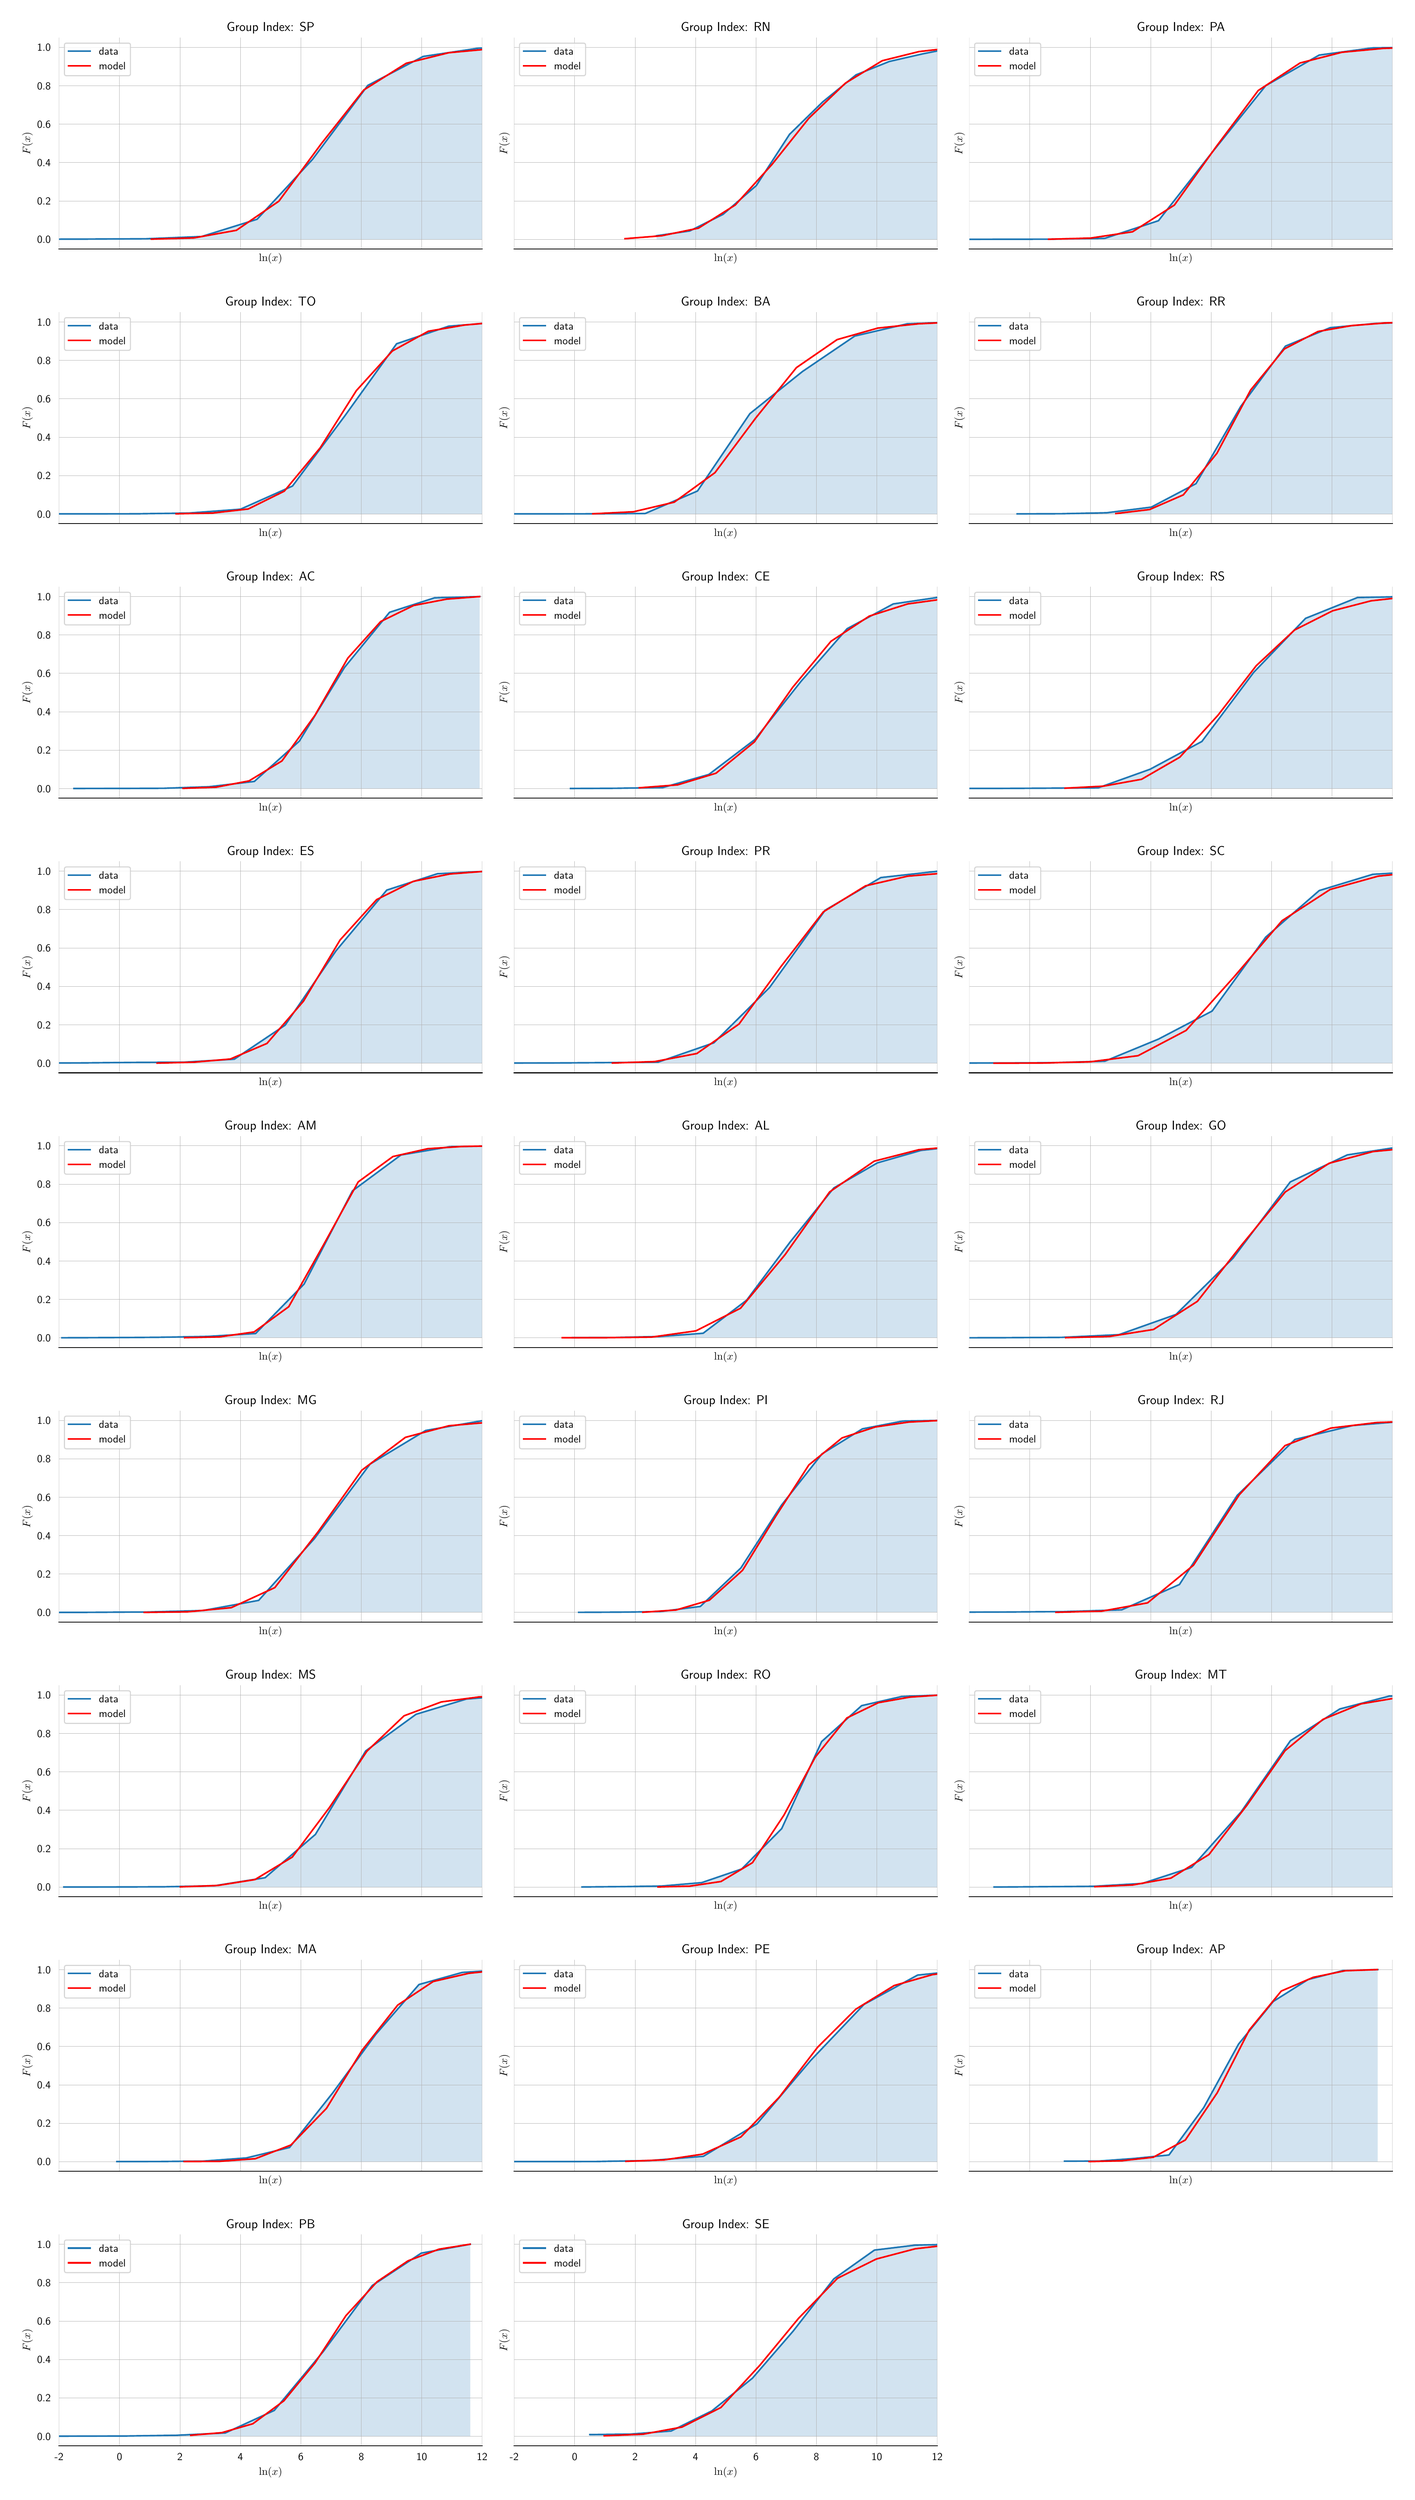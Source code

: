 \begingroup%
\makeatletter%
\begin{pgfpicture}%
\pgfpathrectangle{\pgfpointorigin}{\pgfqpoint{18.0in}{32.0in}}%
\pgfusepath{use as bounding box, clip}%
\begin{pgfscope}%
\pgfsetbuttcap%
\pgfsetmiterjoin%
\definecolor{currentfill}{rgb}{1.0,1.0,1.0}%
\pgfsetfillcolor{currentfill}%
\pgfsetlinewidth{0.0pt}%
\definecolor{currentstroke}{rgb}{1.0,1.0,1.0}%
\pgfsetstrokecolor{currentstroke}%
\pgfsetdash{}{0pt}%
\pgfpathmoveto{\pgfqpoint{0.0in}{0.0in}}%
\pgfpathlineto{\pgfqpoint{18.0in}{0.0in}}%
\pgfpathlineto{\pgfqpoint{18.0in}{32.0in}}%
\pgfpathlineto{\pgfqpoint{0.0in}{32.0in}}%
\pgfpathclose%
\pgfusepath{fill}%
\end{pgfscope}%
\begin{pgfscope}%
\pgfsetbuttcap%
\pgfsetmiterjoin%
\definecolor{currentfill}{rgb}{1.0,1.0,1.0}%
\pgfsetfillcolor{currentfill}%
\pgfsetlinewidth{0.0pt}%
\definecolor{currentstroke}{rgb}{0.0,0.0,0.0}%
\pgfsetstrokecolor{currentstroke}%
\pgfsetstrokeopacity{0.0}%
\pgfsetdash{}{0pt}%
\pgfpathmoveto{\pgfqpoint{0.624in}{28.923in}}%
\pgfpathlineto{\pgfqpoint{6.09in}{28.923in}}%
\pgfpathlineto{\pgfqpoint{6.09in}{31.651in}}%
\pgfpathlineto{\pgfqpoint{0.624in}{31.651in}}%
\pgfpathclose%
\pgfusepath{fill}%
\end{pgfscope}%
\begin{pgfscope}%
\pgfpathrectangle{\pgfqpoint{0.624in}{28.923in}}{\pgfqpoint{5.466in}{2.728in}}%
\pgfusepath{clip}%
\pgfsetbuttcap%
\pgfsetroundjoin%
\definecolor{currentfill}{rgb}{0.122,0.467,0.706}%
\pgfsetfillcolor{currentfill}%
\pgfsetfillopacity{0.2}%
\pgfsetlinewidth{0.0pt}%
\definecolor{currentstroke}{rgb}{0.0,0.0,0.0}%
\pgfsetstrokecolor{currentstroke}%
\pgfsetdash{}{0pt}%
\pgfpathmoveto{\pgfqpoint{0.322in}{29.047in}}%
\pgfpathlineto{\pgfqpoint{0.322in}{29.049in}}%
\pgfpathlineto{\pgfqpoint{1.037in}{29.051in}}%
\pgfpathlineto{\pgfqpoint{1.752in}{29.055in}}%
\pgfpathlineto{\pgfqpoint{2.467in}{29.084in}}%
\pgfpathlineto{\pgfqpoint{3.183in}{29.307in}}%
\pgfpathlineto{\pgfqpoint{3.898in}{30.079in}}%
\pgfpathlineto{\pgfqpoint{4.613in}{31.035in}}%
\pgfpathlineto{\pgfqpoint{5.328in}{31.409in}}%
\pgfpathlineto{\pgfqpoint{6.043in}{31.516in}}%
\pgfpathlineto{\pgfqpoint{6.758in}{31.527in}}%
\pgfpathlineto{\pgfqpoint{6.758in}{29.047in}}%
\pgfpathlineto{\pgfqpoint{6.758in}{29.047in}}%
\pgfpathlineto{\pgfqpoint{6.043in}{29.047in}}%
\pgfpathlineto{\pgfqpoint{5.328in}{29.047in}}%
\pgfpathlineto{\pgfqpoint{4.613in}{29.047in}}%
\pgfpathlineto{\pgfqpoint{3.898in}{29.047in}}%
\pgfpathlineto{\pgfqpoint{3.183in}{29.047in}}%
\pgfpathlineto{\pgfqpoint{2.467in}{29.047in}}%
\pgfpathlineto{\pgfqpoint{1.752in}{29.047in}}%
\pgfpathlineto{\pgfqpoint{1.037in}{29.047in}}%
\pgfpathlineto{\pgfqpoint{0.322in}{29.047in}}%
\pgfpathclose%
\pgfusepath{fill}%
\end{pgfscope}%
\begin{pgfscope}%
\pgfpathrectangle{\pgfqpoint{0.624in}{28.923in}}{\pgfqpoint{5.466in}{2.728in}}%
\pgfusepath{clip}%
\pgfsetrectcap%
\pgfsetroundjoin%
\pgfsetlinewidth{0.251pt}%
\definecolor{currentstroke}{rgb}{0.69,0.69,0.69}%
\pgfsetstrokecolor{currentstroke}%
\pgfsetdash{}{0pt}%
\pgfpathmoveto{\pgfqpoint{0.624in}{28.923in}}%
\pgfpathlineto{\pgfqpoint{0.624in}{31.651in}}%
\pgfusepath{stroke}%
\end{pgfscope}%
\begin{pgfscope}%
\pgfpathrectangle{\pgfqpoint{0.624in}{28.923in}}{\pgfqpoint{5.466in}{2.728in}}%
\pgfusepath{clip}%
\pgfsetrectcap%
\pgfsetroundjoin%
\pgfsetlinewidth{0.251pt}%
\definecolor{currentstroke}{rgb}{0.69,0.69,0.69}%
\pgfsetstrokecolor{currentstroke}%
\pgfsetdash{}{0pt}%
\pgfpathmoveto{\pgfqpoint{1.405in}{28.923in}}%
\pgfpathlineto{\pgfqpoint{1.405in}{31.651in}}%
\pgfusepath{stroke}%
\end{pgfscope}%
\begin{pgfscope}%
\pgfpathrectangle{\pgfqpoint{0.624in}{28.923in}}{\pgfqpoint{5.466in}{2.728in}}%
\pgfusepath{clip}%
\pgfsetrectcap%
\pgfsetroundjoin%
\pgfsetlinewidth{0.251pt}%
\definecolor{currentstroke}{rgb}{0.69,0.69,0.69}%
\pgfsetstrokecolor{currentstroke}%
\pgfsetdash{}{0pt}%
\pgfpathmoveto{\pgfqpoint{2.186in}{28.923in}}%
\pgfpathlineto{\pgfqpoint{2.186in}{31.651in}}%
\pgfusepath{stroke}%
\end{pgfscope}%
\begin{pgfscope}%
\pgfpathrectangle{\pgfqpoint{0.624in}{28.923in}}{\pgfqpoint{5.466in}{2.728in}}%
\pgfusepath{clip}%
\pgfsetrectcap%
\pgfsetroundjoin%
\pgfsetlinewidth{0.251pt}%
\definecolor{currentstroke}{rgb}{0.69,0.69,0.69}%
\pgfsetstrokecolor{currentstroke}%
\pgfsetdash{}{0pt}%
\pgfpathmoveto{\pgfqpoint{2.967in}{28.923in}}%
\pgfpathlineto{\pgfqpoint{2.967in}{31.651in}}%
\pgfusepath{stroke}%
\end{pgfscope}%
\begin{pgfscope}%
\pgfpathrectangle{\pgfqpoint{0.624in}{28.923in}}{\pgfqpoint{5.466in}{2.728in}}%
\pgfusepath{clip}%
\pgfsetrectcap%
\pgfsetroundjoin%
\pgfsetlinewidth{0.251pt}%
\definecolor{currentstroke}{rgb}{0.69,0.69,0.69}%
\pgfsetstrokecolor{currentstroke}%
\pgfsetdash{}{0pt}%
\pgfpathmoveto{\pgfqpoint{3.748in}{28.923in}}%
\pgfpathlineto{\pgfqpoint{3.748in}{31.651in}}%
\pgfusepath{stroke}%
\end{pgfscope}%
\begin{pgfscope}%
\pgfpathrectangle{\pgfqpoint{0.624in}{28.923in}}{\pgfqpoint{5.466in}{2.728in}}%
\pgfusepath{clip}%
\pgfsetrectcap%
\pgfsetroundjoin%
\pgfsetlinewidth{0.251pt}%
\definecolor{currentstroke}{rgb}{0.69,0.69,0.69}%
\pgfsetstrokecolor{currentstroke}%
\pgfsetdash{}{0pt}%
\pgfpathmoveto{\pgfqpoint{4.529in}{28.923in}}%
\pgfpathlineto{\pgfqpoint{4.529in}{31.651in}}%
\pgfusepath{stroke}%
\end{pgfscope}%
\begin{pgfscope}%
\pgfpathrectangle{\pgfqpoint{0.624in}{28.923in}}{\pgfqpoint{5.466in}{2.728in}}%
\pgfusepath{clip}%
\pgfsetrectcap%
\pgfsetroundjoin%
\pgfsetlinewidth{0.251pt}%
\definecolor{currentstroke}{rgb}{0.69,0.69,0.69}%
\pgfsetstrokecolor{currentstroke}%
\pgfsetdash{}{0pt}%
\pgfpathmoveto{\pgfqpoint{5.31in}{28.923in}}%
\pgfpathlineto{\pgfqpoint{5.31in}{31.651in}}%
\pgfusepath{stroke}%
\end{pgfscope}%
\begin{pgfscope}%
\pgfpathrectangle{\pgfqpoint{0.624in}{28.923in}}{\pgfqpoint{5.466in}{2.728in}}%
\pgfusepath{clip}%
\pgfsetrectcap%
\pgfsetroundjoin%
\pgfsetlinewidth{0.251pt}%
\definecolor{currentstroke}{rgb}{0.69,0.69,0.69}%
\pgfsetstrokecolor{currentstroke}%
\pgfsetdash{}{0pt}%
\pgfpathmoveto{\pgfqpoint{6.09in}{28.923in}}%
\pgfpathlineto{\pgfqpoint{6.09in}{31.651in}}%
\pgfusepath{stroke}%
\end{pgfscope}%
\begin{pgfscope}%
\definecolor{textcolor}{rgb}{0.0,0.0,0.0}%
\pgfsetstrokecolor{textcolor}%
\pgfsetfillcolor{textcolor}%
\pgftext[x=3.357in,y=28.868in,,top]{\color{textcolor}\sffamily\fontsize{10.0}{12.0}\selectfont \(\displaystyle \ln(x)\)}%
\end{pgfscope}%
\begin{pgfscope}%
\pgfpathrectangle{\pgfqpoint{0.624in}{28.923in}}{\pgfqpoint{5.466in}{2.728in}}%
\pgfusepath{clip}%
\pgfsetrectcap%
\pgfsetroundjoin%
\pgfsetlinewidth{0.251pt}%
\definecolor{currentstroke}{rgb}{0.69,0.69,0.69}%
\pgfsetstrokecolor{currentstroke}%
\pgfsetdash{}{0pt}%
\pgfpathmoveto{\pgfqpoint{0.624in}{29.047in}}%
\pgfpathlineto{\pgfqpoint{6.09in}{29.047in}}%
\pgfusepath{stroke}%
\end{pgfscope}%
\begin{pgfscope}%
\definecolor{textcolor}{rgb}{0.0,0.0,0.0}%
\pgfsetstrokecolor{textcolor}%
\pgfsetfillcolor{textcolor}%
\pgftext[x=0.341in, y=28.999in, left, base]{\color{textcolor}\sffamily\fontsize{10.0}{12.0}\selectfont 0.0}%
\end{pgfscope}%
\begin{pgfscope}%
\pgfpathrectangle{\pgfqpoint{0.624in}{28.923in}}{\pgfqpoint{5.466in}{2.728in}}%
\pgfusepath{clip}%
\pgfsetrectcap%
\pgfsetroundjoin%
\pgfsetlinewidth{0.251pt}%
\definecolor{currentstroke}{rgb}{0.69,0.69,0.69}%
\pgfsetstrokecolor{currentstroke}%
\pgfsetdash{}{0pt}%
\pgfpathmoveto{\pgfqpoint{0.624in}{29.543in}}%
\pgfpathlineto{\pgfqpoint{6.09in}{29.543in}}%
\pgfusepath{stroke}%
\end{pgfscope}%
\begin{pgfscope}%
\definecolor{textcolor}{rgb}{0.0,0.0,0.0}%
\pgfsetstrokecolor{textcolor}%
\pgfsetfillcolor{textcolor}%
\pgftext[x=0.341in, y=29.495in, left, base]{\color{textcolor}\sffamily\fontsize{10.0}{12.0}\selectfont 0.2}%
\end{pgfscope}%
\begin{pgfscope}%
\pgfpathrectangle{\pgfqpoint{0.624in}{28.923in}}{\pgfqpoint{5.466in}{2.728in}}%
\pgfusepath{clip}%
\pgfsetrectcap%
\pgfsetroundjoin%
\pgfsetlinewidth{0.251pt}%
\definecolor{currentstroke}{rgb}{0.69,0.69,0.69}%
\pgfsetstrokecolor{currentstroke}%
\pgfsetdash{}{0pt}%
\pgfpathmoveto{\pgfqpoint{0.624in}{30.039in}}%
\pgfpathlineto{\pgfqpoint{6.09in}{30.039in}}%
\pgfusepath{stroke}%
\end{pgfscope}%
\begin{pgfscope}%
\definecolor{textcolor}{rgb}{0.0,0.0,0.0}%
\pgfsetstrokecolor{textcolor}%
\pgfsetfillcolor{textcolor}%
\pgftext[x=0.341in, y=29.991in, left, base]{\color{textcolor}\sffamily\fontsize{10.0}{12.0}\selectfont 0.4}%
\end{pgfscope}%
\begin{pgfscope}%
\pgfpathrectangle{\pgfqpoint{0.624in}{28.923in}}{\pgfqpoint{5.466in}{2.728in}}%
\pgfusepath{clip}%
\pgfsetrectcap%
\pgfsetroundjoin%
\pgfsetlinewidth{0.251pt}%
\definecolor{currentstroke}{rgb}{0.69,0.69,0.69}%
\pgfsetstrokecolor{currentstroke}%
\pgfsetdash{}{0pt}%
\pgfpathmoveto{\pgfqpoint{0.624in}{30.535in}}%
\pgfpathlineto{\pgfqpoint{6.09in}{30.535in}}%
\pgfusepath{stroke}%
\end{pgfscope}%
\begin{pgfscope}%
\definecolor{textcolor}{rgb}{0.0,0.0,0.0}%
\pgfsetstrokecolor{textcolor}%
\pgfsetfillcolor{textcolor}%
\pgftext[x=0.341in, y=30.487in, left, base]{\color{textcolor}\sffamily\fontsize{10.0}{12.0}\selectfont 0.6}%
\end{pgfscope}%
\begin{pgfscope}%
\pgfpathrectangle{\pgfqpoint{0.624in}{28.923in}}{\pgfqpoint{5.466in}{2.728in}}%
\pgfusepath{clip}%
\pgfsetrectcap%
\pgfsetroundjoin%
\pgfsetlinewidth{0.251pt}%
\definecolor{currentstroke}{rgb}{0.69,0.69,0.69}%
\pgfsetstrokecolor{currentstroke}%
\pgfsetdash{}{0pt}%
\pgfpathmoveto{\pgfqpoint{0.624in}{31.031in}}%
\pgfpathlineto{\pgfqpoint{6.09in}{31.031in}}%
\pgfusepath{stroke}%
\end{pgfscope}%
\begin{pgfscope}%
\definecolor{textcolor}{rgb}{0.0,0.0,0.0}%
\pgfsetstrokecolor{textcolor}%
\pgfsetfillcolor{textcolor}%
\pgftext[x=0.341in, y=30.983in, left, base]{\color{textcolor}\sffamily\fontsize{10.0}{12.0}\selectfont 0.8}%
\end{pgfscope}%
\begin{pgfscope}%
\pgfpathrectangle{\pgfqpoint{0.624in}{28.923in}}{\pgfqpoint{5.466in}{2.728in}}%
\pgfusepath{clip}%
\pgfsetrectcap%
\pgfsetroundjoin%
\pgfsetlinewidth{0.251pt}%
\definecolor{currentstroke}{rgb}{0.69,0.69,0.69}%
\pgfsetstrokecolor{currentstroke}%
\pgfsetdash{}{0pt}%
\pgfpathmoveto{\pgfqpoint{0.624in}{31.527in}}%
\pgfpathlineto{\pgfqpoint{6.09in}{31.527in}}%
\pgfusepath{stroke}%
\end{pgfscope}%
\begin{pgfscope}%
\definecolor{textcolor}{rgb}{0.0,0.0,0.0}%
\pgfsetstrokecolor{textcolor}%
\pgfsetfillcolor{textcolor}%
\pgftext[x=0.341in, y=31.479in, left, base]{\color{textcolor}\sffamily\fontsize{10.0}{12.0}\selectfont 1.0}%
\end{pgfscope}%
\begin{pgfscope}%
\definecolor{textcolor}{rgb}{0.0,0.0,0.0}%
\pgfsetstrokecolor{textcolor}%
\pgfsetfillcolor{textcolor}%
\pgftext[x=0.285in,y=30.287in,,bottom,rotate=90.0]{\color{textcolor}\sffamily\fontsize{10.0}{12.0}\selectfont \(\displaystyle F(x)\)}%
\end{pgfscope}%
\begin{pgfscope}%
\pgfpathrectangle{\pgfqpoint{0.624in}{28.923in}}{\pgfqpoint{5.466in}{2.728in}}%
\pgfusepath{clip}%
\pgfsetrectcap%
\pgfsetroundjoin%
\pgfsetlinewidth{1.506pt}%
\definecolor{currentstroke}{rgb}{0.122,0.467,0.706}%
\pgfsetstrokecolor{currentstroke}%
\pgfsetdash{}{0pt}%
\pgfpathmoveto{\pgfqpoint{0.614in}{29.05in}}%
\pgfpathlineto{\pgfqpoint{1.037in}{29.051in}}%
\pgfpathlineto{\pgfqpoint{1.752in}{29.055in}}%
\pgfpathlineto{\pgfqpoint{2.467in}{29.084in}}%
\pgfpathlineto{\pgfqpoint{3.183in}{29.307in}}%
\pgfpathlineto{\pgfqpoint{3.898in}{30.079in}}%
\pgfpathlineto{\pgfqpoint{4.613in}{31.035in}}%
\pgfpathlineto{\pgfqpoint{5.328in}{31.409in}}%
\pgfpathlineto{\pgfqpoint{6.043in}{31.516in}}%
\pgfpathlineto{\pgfqpoint{6.1in}{31.517in}}%
\pgfusepath{stroke}%
\end{pgfscope}%
\begin{pgfscope}%
\pgfpathrectangle{\pgfqpoint{0.624in}{28.923in}}{\pgfqpoint{5.466in}{2.728in}}%
\pgfusepath{clip}%
\pgfsetrectcap%
\pgfsetroundjoin%
\pgfsetlinewidth{1.506pt}%
\definecolor{currentstroke}{rgb}{1.0,0.0,0.0}%
\pgfsetstrokecolor{currentstroke}%
\pgfsetdash{}{0pt}%
\pgfpathmoveto{\pgfqpoint{1.818in}{29.05in}}%
\pgfpathlineto{\pgfqpoint{2.366in}{29.066in}}%
\pgfpathlineto{\pgfqpoint{2.915in}{29.164in}}%
\pgfpathlineto{\pgfqpoint{3.464in}{29.54in}}%
\pgfpathlineto{\pgfqpoint{4.012in}{30.282in}}%
\pgfpathlineto{\pgfqpoint{4.561in}{30.976in}}%
\pgfpathlineto{\pgfqpoint{5.11in}{31.321in}}%
\pgfpathlineto{\pgfqpoint{5.658in}{31.457in}}%
\pgfpathlineto{\pgfqpoint{6.1in}{31.498in}}%
\pgfusepath{stroke}%
\end{pgfscope}%
\begin{pgfscope}%
\pgfsetrectcap%
\pgfsetmiterjoin%
\pgfsetlinewidth{0.803pt}%
\definecolor{currentstroke}{rgb}{0.0,0.0,0.0}%
\pgfsetstrokecolor{currentstroke}%
\pgfsetdash{}{0pt}%
\pgfpathmoveto{\pgfqpoint{0.624in}{28.923in}}%
\pgfpathlineto{\pgfqpoint{6.09in}{28.923in}}%
\pgfusepath{stroke}%
\end{pgfscope}%
\begin{pgfscope}%
\definecolor{textcolor}{rgb}{0.0,0.0,0.0}%
\pgfsetstrokecolor{textcolor}%
\pgfsetfillcolor{textcolor}%
\pgftext[x=3.357in,y=31.734in,,base]{\color{textcolor}\sffamily\fontsize{12.0}{14.4}\selectfont Group Index: SP}%
\end{pgfscope}%
\begin{pgfscope}%
\pgfsetbuttcap%
\pgfsetmiterjoin%
\definecolor{currentfill}{rgb}{1.0,1.0,1.0}%
\pgfsetfillcolor{currentfill}%
\pgfsetfillopacity{0.8}%
\pgfsetlinewidth{1.004pt}%
\definecolor{currentstroke}{rgb}{0.8,0.8,0.8}%
\pgfsetstrokecolor{currentstroke}%
\pgfsetstrokeopacity{0.8}%
\pgfsetdash{}{0pt}%
\pgfpathmoveto{\pgfqpoint{0.721in}{31.16in}}%
\pgfpathlineto{\pgfqpoint{1.519in}{31.16in}}%
\pgfpathquadraticcurveto{\pgfqpoint{1.547in}{31.16in}}{\pgfqpoint{1.547in}{31.188in}}%
\pgfpathlineto{\pgfqpoint{1.547in}{31.554in}}%
\pgfpathquadraticcurveto{\pgfqpoint{1.547in}{31.581in}}{\pgfqpoint{1.519in}{31.581in}}%
\pgfpathlineto{\pgfqpoint{0.721in}{31.581in}}%
\pgfpathquadraticcurveto{\pgfqpoint{0.694in}{31.581in}}{\pgfqpoint{0.694in}{31.554in}}%
\pgfpathlineto{\pgfqpoint{0.694in}{31.188in}}%
\pgfpathquadraticcurveto{\pgfqpoint{0.694in}{31.16in}}{\pgfqpoint{0.721in}{31.16in}}%
\pgfpathclose%
\pgfusepath{stroke,fill}%
\end{pgfscope}%
\begin{pgfscope}%
\pgfsetrectcap%
\pgfsetroundjoin%
\pgfsetlinewidth{1.506pt}%
\definecolor{currentstroke}{rgb}{0.122,0.467,0.706}%
\pgfsetstrokecolor{currentstroke}%
\pgfsetdash{}{0pt}%
\pgfpathmoveto{\pgfqpoint{0.749in}{31.477in}}%
\pgfpathlineto{\pgfqpoint{1.027in}{31.477in}}%
\pgfusepath{stroke}%
\end{pgfscope}%
\begin{pgfscope}%
\definecolor{textcolor}{rgb}{0.0,0.0,0.0}%
\pgfsetstrokecolor{textcolor}%
\pgfsetfillcolor{textcolor}%
\pgftext[x=1.138in,y=31.429in,left,base]{\color{textcolor}\sffamily\fontsize{10.0}{12.0}\selectfont data}%
\end{pgfscope}%
\begin{pgfscope}%
\pgfsetrectcap%
\pgfsetroundjoin%
\pgfsetlinewidth{1.506pt}%
\definecolor{currentstroke}{rgb}{1.0,0.0,0.0}%
\pgfsetstrokecolor{currentstroke}%
\pgfsetdash{}{0pt}%
\pgfpathmoveto{\pgfqpoint{0.749in}{31.288in}}%
\pgfpathlineto{\pgfqpoint{1.027in}{31.288in}}%
\pgfusepath{stroke}%
\end{pgfscope}%
\begin{pgfscope}%
\definecolor{textcolor}{rgb}{0.0,0.0,0.0}%
\pgfsetstrokecolor{textcolor}%
\pgfsetfillcolor{textcolor}%
\pgftext[x=1.138in,y=31.239in,left,base]{\color{textcolor}\sffamily\fontsize{10.0}{12.0}\selectfont model}%
\end{pgfscope}%
\begin{pgfscope}%
\pgfsetbuttcap%
\pgfsetmiterjoin%
\definecolor{currentfill}{rgb}{1.0,1.0,1.0}%
\pgfsetfillcolor{currentfill}%
\pgfsetlinewidth{0.0pt}%
\definecolor{currentstroke}{rgb}{0.0,0.0,0.0}%
\pgfsetstrokecolor{currentstroke}%
\pgfsetstrokeopacity{0.0}%
\pgfsetdash{}{0pt}%
\pgfpathmoveto{\pgfqpoint{6.504in}{28.923in}}%
\pgfpathlineto{\pgfqpoint{11.97in}{28.923in}}%
\pgfpathlineto{\pgfqpoint{11.97in}{31.651in}}%
\pgfpathlineto{\pgfqpoint{6.504in}{31.651in}}%
\pgfpathclose%
\pgfusepath{fill}%
\end{pgfscope}%
\begin{pgfscope}%
\pgfpathrectangle{\pgfqpoint{6.504in}{28.923in}}{\pgfqpoint{5.466in}{2.728in}}%
\pgfusepath{clip}%
\pgfsetbuttcap%
\pgfsetroundjoin%
\definecolor{currentfill}{rgb}{0.122,0.467,0.706}%
\pgfsetfillcolor{currentfill}%
\pgfsetfillopacity{0.2}%
\pgfsetlinewidth{0.0pt}%
\definecolor{currentstroke}{rgb}{0.0,0.0,0.0}%
\pgfsetstrokecolor{currentstroke}%
\pgfsetdash{}{0pt}%
\pgfpathmoveto{\pgfqpoint{8.343in}{29.047in}}%
\pgfpathlineto{\pgfqpoint{8.343in}{29.094in}}%
\pgfpathlineto{\pgfqpoint{8.772in}{29.156in}}%
\pgfpathlineto{\pgfqpoint{9.202in}{29.37in}}%
\pgfpathlineto{\pgfqpoint{9.632in}{29.742in}}%
\pgfpathlineto{\pgfqpoint{10.061in}{30.403in}}%
\pgfpathlineto{\pgfqpoint{10.491in}{30.823in}}%
\pgfpathlineto{\pgfqpoint{10.92in}{31.171in}}%
\pgfpathlineto{\pgfqpoint{11.35in}{31.344in}}%
\pgfpathlineto{\pgfqpoint{11.779in}{31.442in}}%
\pgfpathlineto{\pgfqpoint{12.209in}{31.527in}}%
\pgfpathlineto{\pgfqpoint{12.209in}{29.047in}}%
\pgfpathlineto{\pgfqpoint{12.209in}{29.047in}}%
\pgfpathlineto{\pgfqpoint{11.779in}{29.047in}}%
\pgfpathlineto{\pgfqpoint{11.35in}{29.047in}}%
\pgfpathlineto{\pgfqpoint{10.92in}{29.047in}}%
\pgfpathlineto{\pgfqpoint{10.491in}{29.047in}}%
\pgfpathlineto{\pgfqpoint{10.061in}{29.047in}}%
\pgfpathlineto{\pgfqpoint{9.632in}{29.047in}}%
\pgfpathlineto{\pgfqpoint{9.202in}{29.047in}}%
\pgfpathlineto{\pgfqpoint{8.772in}{29.047in}}%
\pgfpathlineto{\pgfqpoint{8.343in}{29.047in}}%
\pgfpathclose%
\pgfusepath{fill}%
\end{pgfscope}%
\begin{pgfscope}%
\pgfpathrectangle{\pgfqpoint{6.504in}{28.923in}}{\pgfqpoint{5.466in}{2.728in}}%
\pgfusepath{clip}%
\pgfsetrectcap%
\pgfsetroundjoin%
\pgfsetlinewidth{0.251pt}%
\definecolor{currentstroke}{rgb}{0.69,0.69,0.69}%
\pgfsetstrokecolor{currentstroke}%
\pgfsetdash{}{0pt}%
\pgfpathmoveto{\pgfqpoint{6.504in}{28.923in}}%
\pgfpathlineto{\pgfqpoint{6.504in}{31.651in}}%
\pgfusepath{stroke}%
\end{pgfscope}%
\begin{pgfscope}%
\pgfpathrectangle{\pgfqpoint{6.504in}{28.923in}}{\pgfqpoint{5.466in}{2.728in}}%
\pgfusepath{clip}%
\pgfsetrectcap%
\pgfsetroundjoin%
\pgfsetlinewidth{0.251pt}%
\definecolor{currentstroke}{rgb}{0.69,0.69,0.69}%
\pgfsetstrokecolor{currentstroke}%
\pgfsetdash{}{0pt}%
\pgfpathmoveto{\pgfqpoint{7.285in}{28.923in}}%
\pgfpathlineto{\pgfqpoint{7.285in}{31.651in}}%
\pgfusepath{stroke}%
\end{pgfscope}%
\begin{pgfscope}%
\pgfpathrectangle{\pgfqpoint{6.504in}{28.923in}}{\pgfqpoint{5.466in}{2.728in}}%
\pgfusepath{clip}%
\pgfsetrectcap%
\pgfsetroundjoin%
\pgfsetlinewidth{0.251pt}%
\definecolor{currentstroke}{rgb}{0.69,0.69,0.69}%
\pgfsetstrokecolor{currentstroke}%
\pgfsetdash{}{0pt}%
\pgfpathmoveto{\pgfqpoint{8.066in}{28.923in}}%
\pgfpathlineto{\pgfqpoint{8.066in}{31.651in}}%
\pgfusepath{stroke}%
\end{pgfscope}%
\begin{pgfscope}%
\pgfpathrectangle{\pgfqpoint{6.504in}{28.923in}}{\pgfqpoint{5.466in}{2.728in}}%
\pgfusepath{clip}%
\pgfsetrectcap%
\pgfsetroundjoin%
\pgfsetlinewidth{0.251pt}%
\definecolor{currentstroke}{rgb}{0.69,0.69,0.69}%
\pgfsetstrokecolor{currentstroke}%
\pgfsetdash{}{0pt}%
\pgfpathmoveto{\pgfqpoint{8.847in}{28.923in}}%
\pgfpathlineto{\pgfqpoint{8.847in}{31.651in}}%
\pgfusepath{stroke}%
\end{pgfscope}%
\begin{pgfscope}%
\pgfpathrectangle{\pgfqpoint{6.504in}{28.923in}}{\pgfqpoint{5.466in}{2.728in}}%
\pgfusepath{clip}%
\pgfsetrectcap%
\pgfsetroundjoin%
\pgfsetlinewidth{0.251pt}%
\definecolor{currentstroke}{rgb}{0.69,0.69,0.69}%
\pgfsetstrokecolor{currentstroke}%
\pgfsetdash{}{0pt}%
\pgfpathmoveto{\pgfqpoint{9.628in}{28.923in}}%
\pgfpathlineto{\pgfqpoint{9.628in}{31.651in}}%
\pgfusepath{stroke}%
\end{pgfscope}%
\begin{pgfscope}%
\pgfpathrectangle{\pgfqpoint{6.504in}{28.923in}}{\pgfqpoint{5.466in}{2.728in}}%
\pgfusepath{clip}%
\pgfsetrectcap%
\pgfsetroundjoin%
\pgfsetlinewidth{0.251pt}%
\definecolor{currentstroke}{rgb}{0.69,0.69,0.69}%
\pgfsetstrokecolor{currentstroke}%
\pgfsetdash{}{0pt}%
\pgfpathmoveto{\pgfqpoint{10.408in}{28.923in}}%
\pgfpathlineto{\pgfqpoint{10.408in}{31.651in}}%
\pgfusepath{stroke}%
\end{pgfscope}%
\begin{pgfscope}%
\pgfpathrectangle{\pgfqpoint{6.504in}{28.923in}}{\pgfqpoint{5.466in}{2.728in}}%
\pgfusepath{clip}%
\pgfsetrectcap%
\pgfsetroundjoin%
\pgfsetlinewidth{0.251pt}%
\definecolor{currentstroke}{rgb}{0.69,0.69,0.69}%
\pgfsetstrokecolor{currentstroke}%
\pgfsetdash{}{0pt}%
\pgfpathmoveto{\pgfqpoint{11.189in}{28.923in}}%
\pgfpathlineto{\pgfqpoint{11.189in}{31.651in}}%
\pgfusepath{stroke}%
\end{pgfscope}%
\begin{pgfscope}%
\pgfpathrectangle{\pgfqpoint{6.504in}{28.923in}}{\pgfqpoint{5.466in}{2.728in}}%
\pgfusepath{clip}%
\pgfsetrectcap%
\pgfsetroundjoin%
\pgfsetlinewidth{0.251pt}%
\definecolor{currentstroke}{rgb}{0.69,0.69,0.69}%
\pgfsetstrokecolor{currentstroke}%
\pgfsetdash{}{0pt}%
\pgfpathmoveto{\pgfqpoint{11.97in}{28.923in}}%
\pgfpathlineto{\pgfqpoint{11.97in}{31.651in}}%
\pgfusepath{stroke}%
\end{pgfscope}%
\begin{pgfscope}%
\definecolor{textcolor}{rgb}{0.0,0.0,0.0}%
\pgfsetstrokecolor{textcolor}%
\pgfsetfillcolor{textcolor}%
\pgftext[x=9.237in,y=28.868in,,top]{\color{textcolor}\sffamily\fontsize{10.0}{12.0}\selectfont \(\displaystyle \ln(x)\)}%
\end{pgfscope}%
\begin{pgfscope}%
\pgfpathrectangle{\pgfqpoint{6.504in}{28.923in}}{\pgfqpoint{5.466in}{2.728in}}%
\pgfusepath{clip}%
\pgfsetrectcap%
\pgfsetroundjoin%
\pgfsetlinewidth{0.251pt}%
\definecolor{currentstroke}{rgb}{0.69,0.69,0.69}%
\pgfsetstrokecolor{currentstroke}%
\pgfsetdash{}{0pt}%
\pgfpathmoveto{\pgfqpoint{6.504in}{29.047in}}%
\pgfpathlineto{\pgfqpoint{11.97in}{29.047in}}%
\pgfusepath{stroke}%
\end{pgfscope}%
\begin{pgfscope}%
\pgfpathrectangle{\pgfqpoint{6.504in}{28.923in}}{\pgfqpoint{5.466in}{2.728in}}%
\pgfusepath{clip}%
\pgfsetrectcap%
\pgfsetroundjoin%
\pgfsetlinewidth{0.251pt}%
\definecolor{currentstroke}{rgb}{0.69,0.69,0.69}%
\pgfsetstrokecolor{currentstroke}%
\pgfsetdash{}{0pt}%
\pgfpathmoveto{\pgfqpoint{6.504in}{29.543in}}%
\pgfpathlineto{\pgfqpoint{11.97in}{29.543in}}%
\pgfusepath{stroke}%
\end{pgfscope}%
\begin{pgfscope}%
\pgfpathrectangle{\pgfqpoint{6.504in}{28.923in}}{\pgfqpoint{5.466in}{2.728in}}%
\pgfusepath{clip}%
\pgfsetrectcap%
\pgfsetroundjoin%
\pgfsetlinewidth{0.251pt}%
\definecolor{currentstroke}{rgb}{0.69,0.69,0.69}%
\pgfsetstrokecolor{currentstroke}%
\pgfsetdash{}{0pt}%
\pgfpathmoveto{\pgfqpoint{6.504in}{30.039in}}%
\pgfpathlineto{\pgfqpoint{11.97in}{30.039in}}%
\pgfusepath{stroke}%
\end{pgfscope}%
\begin{pgfscope}%
\pgfpathrectangle{\pgfqpoint{6.504in}{28.923in}}{\pgfqpoint{5.466in}{2.728in}}%
\pgfusepath{clip}%
\pgfsetrectcap%
\pgfsetroundjoin%
\pgfsetlinewidth{0.251pt}%
\definecolor{currentstroke}{rgb}{0.69,0.69,0.69}%
\pgfsetstrokecolor{currentstroke}%
\pgfsetdash{}{0pt}%
\pgfpathmoveto{\pgfqpoint{6.504in}{30.535in}}%
\pgfpathlineto{\pgfqpoint{11.97in}{30.535in}}%
\pgfusepath{stroke}%
\end{pgfscope}%
\begin{pgfscope}%
\pgfpathrectangle{\pgfqpoint{6.504in}{28.923in}}{\pgfqpoint{5.466in}{2.728in}}%
\pgfusepath{clip}%
\pgfsetrectcap%
\pgfsetroundjoin%
\pgfsetlinewidth{0.251pt}%
\definecolor{currentstroke}{rgb}{0.69,0.69,0.69}%
\pgfsetstrokecolor{currentstroke}%
\pgfsetdash{}{0pt}%
\pgfpathmoveto{\pgfqpoint{6.504in}{31.031in}}%
\pgfpathlineto{\pgfqpoint{11.97in}{31.031in}}%
\pgfusepath{stroke}%
\end{pgfscope}%
\begin{pgfscope}%
\pgfpathrectangle{\pgfqpoint{6.504in}{28.923in}}{\pgfqpoint{5.466in}{2.728in}}%
\pgfusepath{clip}%
\pgfsetrectcap%
\pgfsetroundjoin%
\pgfsetlinewidth{0.251pt}%
\definecolor{currentstroke}{rgb}{0.69,0.69,0.69}%
\pgfsetstrokecolor{currentstroke}%
\pgfsetdash{}{0pt}%
\pgfpathmoveto{\pgfqpoint{6.504in}{31.527in}}%
\pgfpathlineto{\pgfqpoint{11.97in}{31.527in}}%
\pgfusepath{stroke}%
\end{pgfscope}%
\begin{pgfscope}%
\definecolor{textcolor}{rgb}{0.0,0.0,0.0}%
\pgfsetstrokecolor{textcolor}%
\pgfsetfillcolor{textcolor}%
\pgftext[x=6.448in,y=30.287in,,bottom,rotate=90.0]{\color{textcolor}\sffamily\fontsize{10.0}{12.0}\selectfont \(\displaystyle F(x)\)}%
\end{pgfscope}%
\begin{pgfscope}%
\pgfpathrectangle{\pgfqpoint{6.504in}{28.923in}}{\pgfqpoint{5.466in}{2.728in}}%
\pgfusepath{clip}%
\pgfsetrectcap%
\pgfsetroundjoin%
\pgfsetlinewidth{1.506pt}%
\definecolor{currentstroke}{rgb}{0.122,0.467,0.706}%
\pgfsetstrokecolor{currentstroke}%
\pgfsetdash{}{0pt}%
\pgfpathmoveto{\pgfqpoint{8.343in}{29.094in}}%
\pgfpathlineto{\pgfqpoint{8.772in}{29.156in}}%
\pgfpathlineto{\pgfqpoint{9.202in}{29.37in}}%
\pgfpathlineto{\pgfqpoint{9.632in}{29.742in}}%
\pgfpathlineto{\pgfqpoint{10.061in}{30.403in}}%
\pgfpathlineto{\pgfqpoint{10.491in}{30.823in}}%
\pgfpathlineto{\pgfqpoint{10.92in}{31.171in}}%
\pgfpathlineto{\pgfqpoint{11.35in}{31.344in}}%
\pgfpathlineto{\pgfqpoint{11.779in}{31.442in}}%
\pgfpathlineto{\pgfqpoint{11.98in}{31.482in}}%
\pgfusepath{stroke}%
\end{pgfscope}%
\begin{pgfscope}%
\pgfpathrectangle{\pgfqpoint{6.504in}{28.923in}}{\pgfqpoint{5.466in}{2.728in}}%
\pgfusepath{clip}%
\pgfsetrectcap%
\pgfsetroundjoin%
\pgfsetlinewidth{1.506pt}%
\definecolor{currentstroke}{rgb}{1.0,0.0,0.0}%
\pgfsetstrokecolor{currentstroke}%
\pgfsetdash{}{0pt}%
\pgfpathmoveto{\pgfqpoint{7.936in}{29.056in}}%
\pgfpathlineto{\pgfqpoint{8.41in}{29.094in}}%
\pgfpathlineto{\pgfqpoint{8.885in}{29.192in}}%
\pgfpathlineto{\pgfqpoint{9.36in}{29.491in}}%
\pgfpathlineto{\pgfqpoint{9.835in}{30.015in}}%
\pgfpathlineto{\pgfqpoint{10.31in}{30.61in}}%
\pgfpathlineto{\pgfqpoint{10.784in}{31.065in}}%
\pgfpathlineto{\pgfqpoint{11.259in}{31.354in}}%
\pgfpathlineto{\pgfqpoint{11.734in}{31.472in}}%
\pgfpathlineto{\pgfqpoint{11.98in}{31.5in}}%
\pgfusepath{stroke}%
\end{pgfscope}%
\begin{pgfscope}%
\pgfsetrectcap%
\pgfsetmiterjoin%
\pgfsetlinewidth{0.803pt}%
\definecolor{currentstroke}{rgb}{0.0,0.0,0.0}%
\pgfsetstrokecolor{currentstroke}%
\pgfsetdash{}{0pt}%
\pgfpathmoveto{\pgfqpoint{6.504in}{28.923in}}%
\pgfpathlineto{\pgfqpoint{11.97in}{28.923in}}%
\pgfusepath{stroke}%
\end{pgfscope}%
\begin{pgfscope}%
\definecolor{textcolor}{rgb}{0.0,0.0,0.0}%
\pgfsetstrokecolor{textcolor}%
\pgfsetfillcolor{textcolor}%
\pgftext[x=9.237in,y=31.734in,,base]{\color{textcolor}\sffamily\fontsize{12.0}{14.4}\selectfont Group Index: RN}%
\end{pgfscope}%
\begin{pgfscope}%
\pgfsetbuttcap%
\pgfsetmiterjoin%
\definecolor{currentfill}{rgb}{1.0,1.0,1.0}%
\pgfsetfillcolor{currentfill}%
\pgfsetfillopacity{0.8}%
\pgfsetlinewidth{1.004pt}%
\definecolor{currentstroke}{rgb}{0.8,0.8,0.8}%
\pgfsetstrokecolor{currentstroke}%
\pgfsetstrokeopacity{0.8}%
\pgfsetdash{}{0pt}%
\pgfpathmoveto{\pgfqpoint{6.601in}{31.16in}}%
\pgfpathlineto{\pgfqpoint{7.399in}{31.16in}}%
\pgfpathquadraticcurveto{\pgfqpoint{7.426in}{31.16in}}{\pgfqpoint{7.426in}{31.188in}}%
\pgfpathlineto{\pgfqpoint{7.426in}{31.554in}}%
\pgfpathquadraticcurveto{\pgfqpoint{7.426in}{31.581in}}{\pgfqpoint{7.399in}{31.581in}}%
\pgfpathlineto{\pgfqpoint{6.601in}{31.581in}}%
\pgfpathquadraticcurveto{\pgfqpoint{6.573in}{31.581in}}{\pgfqpoint{6.573in}{31.554in}}%
\pgfpathlineto{\pgfqpoint{6.573in}{31.188in}}%
\pgfpathquadraticcurveto{\pgfqpoint{6.573in}{31.16in}}{\pgfqpoint{6.601in}{31.16in}}%
\pgfpathclose%
\pgfusepath{stroke,fill}%
\end{pgfscope}%
\begin{pgfscope}%
\pgfsetrectcap%
\pgfsetroundjoin%
\pgfsetlinewidth{1.506pt}%
\definecolor{currentstroke}{rgb}{0.122,0.467,0.706}%
\pgfsetstrokecolor{currentstroke}%
\pgfsetdash{}{0pt}%
\pgfpathmoveto{\pgfqpoint{6.629in}{31.477in}}%
\pgfpathlineto{\pgfqpoint{6.907in}{31.477in}}%
\pgfusepath{stroke}%
\end{pgfscope}%
\begin{pgfscope}%
\definecolor{textcolor}{rgb}{0.0,0.0,0.0}%
\pgfsetstrokecolor{textcolor}%
\pgfsetfillcolor{textcolor}%
\pgftext[x=7.018in,y=31.429in,left,base]{\color{textcolor}\sffamily\fontsize{10.0}{12.0}\selectfont data}%
\end{pgfscope}%
\begin{pgfscope}%
\pgfsetrectcap%
\pgfsetroundjoin%
\pgfsetlinewidth{1.506pt}%
\definecolor{currentstroke}{rgb}{1.0,0.0,0.0}%
\pgfsetstrokecolor{currentstroke}%
\pgfsetdash{}{0pt}%
\pgfpathmoveto{\pgfqpoint{6.629in}{31.288in}}%
\pgfpathlineto{\pgfqpoint{6.907in}{31.288in}}%
\pgfusepath{stroke}%
\end{pgfscope}%
\begin{pgfscope}%
\definecolor{textcolor}{rgb}{0.0,0.0,0.0}%
\pgfsetstrokecolor{textcolor}%
\pgfsetfillcolor{textcolor}%
\pgftext[x=7.018in,y=31.239in,left,base]{\color{textcolor}\sffamily\fontsize{10.0}{12.0}\selectfont model}%
\end{pgfscope}%
\begin{pgfscope}%
\pgfsetbuttcap%
\pgfsetmiterjoin%
\definecolor{currentfill}{rgb}{1.0,1.0,1.0}%
\pgfsetfillcolor{currentfill}%
\pgfsetlinewidth{0.0pt}%
\definecolor{currentstroke}{rgb}{0.0,0.0,0.0}%
\pgfsetstrokecolor{currentstroke}%
\pgfsetstrokeopacity{0.0}%
\pgfsetdash{}{0pt}%
\pgfpathmoveto{\pgfqpoint{12.384in}{28.923in}}%
\pgfpathlineto{\pgfqpoint{17.85in}{28.923in}}%
\pgfpathlineto{\pgfqpoint{17.85in}{31.651in}}%
\pgfpathlineto{\pgfqpoint{12.384in}{31.651in}}%
\pgfpathclose%
\pgfusepath{fill}%
\end{pgfscope}%
\begin{pgfscope}%
\pgfpathrectangle{\pgfqpoint{12.384in}{28.923in}}{\pgfqpoint{5.466in}{2.728in}}%
\pgfusepath{clip}%
\pgfsetbuttcap%
\pgfsetroundjoin%
\definecolor{currentfill}{rgb}{0.122,0.467,0.706}%
\pgfsetfillcolor{currentfill}%
\pgfsetfillopacity{0.2}%
\pgfsetlinewidth{0.0pt}%
\definecolor{currentstroke}{rgb}{0.0,0.0,0.0}%
\pgfsetstrokecolor{currentstroke}%
\pgfsetdash{}{0pt}%
\pgfpathmoveto{\pgfqpoint{12.059in}{29.047in}}%
\pgfpathlineto{\pgfqpoint{12.059in}{29.048in}}%
\pgfpathlineto{\pgfqpoint{12.751in}{29.049in}}%
\pgfpathlineto{\pgfqpoint{13.443in}{29.05in}}%
\pgfpathlineto{\pgfqpoint{14.135in}{29.061in}}%
\pgfpathlineto{\pgfqpoint{14.827in}{29.288in}}%
\pgfpathlineto{\pgfqpoint{15.52in}{30.17in}}%
\pgfpathlineto{\pgfqpoint{16.212in}{31.031in}}%
\pgfpathlineto{\pgfqpoint{16.904in}{31.427in}}%
\pgfpathlineto{\pgfqpoint{17.596in}{31.52in}}%
\pgfpathlineto{\pgfqpoint{18.288in}{31.527in}}%
\pgfpathlineto{\pgfqpoint{18.288in}{29.047in}}%
\pgfpathlineto{\pgfqpoint{18.288in}{29.047in}}%
\pgfpathlineto{\pgfqpoint{17.596in}{29.047in}}%
\pgfpathlineto{\pgfqpoint{16.904in}{29.047in}}%
\pgfpathlineto{\pgfqpoint{16.212in}{29.047in}}%
\pgfpathlineto{\pgfqpoint{15.52in}{29.047in}}%
\pgfpathlineto{\pgfqpoint{14.827in}{29.047in}}%
\pgfpathlineto{\pgfqpoint{14.135in}{29.047in}}%
\pgfpathlineto{\pgfqpoint{13.443in}{29.047in}}%
\pgfpathlineto{\pgfqpoint{12.751in}{29.047in}}%
\pgfpathlineto{\pgfqpoint{12.059in}{29.047in}}%
\pgfpathclose%
\pgfusepath{fill}%
\end{pgfscope}%
\begin{pgfscope}%
\pgfpathrectangle{\pgfqpoint{12.384in}{28.923in}}{\pgfqpoint{5.466in}{2.728in}}%
\pgfusepath{clip}%
\pgfsetrectcap%
\pgfsetroundjoin%
\pgfsetlinewidth{0.251pt}%
\definecolor{currentstroke}{rgb}{0.69,0.69,0.69}%
\pgfsetstrokecolor{currentstroke}%
\pgfsetdash{}{0pt}%
\pgfpathmoveto{\pgfqpoint{12.384in}{28.923in}}%
\pgfpathlineto{\pgfqpoint{12.384in}{31.651in}}%
\pgfusepath{stroke}%
\end{pgfscope}%
\begin{pgfscope}%
\pgfpathrectangle{\pgfqpoint{12.384in}{28.923in}}{\pgfqpoint{5.466in}{2.728in}}%
\pgfusepath{clip}%
\pgfsetrectcap%
\pgfsetroundjoin%
\pgfsetlinewidth{0.251pt}%
\definecolor{currentstroke}{rgb}{0.69,0.69,0.69}%
\pgfsetstrokecolor{currentstroke}%
\pgfsetdash{}{0pt}%
\pgfpathmoveto{\pgfqpoint{13.165in}{28.923in}}%
\pgfpathlineto{\pgfqpoint{13.165in}{31.651in}}%
\pgfusepath{stroke}%
\end{pgfscope}%
\begin{pgfscope}%
\pgfpathrectangle{\pgfqpoint{12.384in}{28.923in}}{\pgfqpoint{5.466in}{2.728in}}%
\pgfusepath{clip}%
\pgfsetrectcap%
\pgfsetroundjoin%
\pgfsetlinewidth{0.251pt}%
\definecolor{currentstroke}{rgb}{0.69,0.69,0.69}%
\pgfsetstrokecolor{currentstroke}%
\pgfsetdash{}{0pt}%
\pgfpathmoveto{\pgfqpoint{13.946in}{28.923in}}%
\pgfpathlineto{\pgfqpoint{13.946in}{31.651in}}%
\pgfusepath{stroke}%
\end{pgfscope}%
\begin{pgfscope}%
\pgfpathrectangle{\pgfqpoint{12.384in}{28.923in}}{\pgfqpoint{5.466in}{2.728in}}%
\pgfusepath{clip}%
\pgfsetrectcap%
\pgfsetroundjoin%
\pgfsetlinewidth{0.251pt}%
\definecolor{currentstroke}{rgb}{0.69,0.69,0.69}%
\pgfsetstrokecolor{currentstroke}%
\pgfsetdash{}{0pt}%
\pgfpathmoveto{\pgfqpoint{14.726in}{28.923in}}%
\pgfpathlineto{\pgfqpoint{14.726in}{31.651in}}%
\pgfusepath{stroke}%
\end{pgfscope}%
\begin{pgfscope}%
\pgfpathrectangle{\pgfqpoint{12.384in}{28.923in}}{\pgfqpoint{5.466in}{2.728in}}%
\pgfusepath{clip}%
\pgfsetrectcap%
\pgfsetroundjoin%
\pgfsetlinewidth{0.251pt}%
\definecolor{currentstroke}{rgb}{0.69,0.69,0.69}%
\pgfsetstrokecolor{currentstroke}%
\pgfsetdash{}{0pt}%
\pgfpathmoveto{\pgfqpoint{15.507in}{28.923in}}%
\pgfpathlineto{\pgfqpoint{15.507in}{31.651in}}%
\pgfusepath{stroke}%
\end{pgfscope}%
\begin{pgfscope}%
\pgfpathrectangle{\pgfqpoint{12.384in}{28.923in}}{\pgfqpoint{5.466in}{2.728in}}%
\pgfusepath{clip}%
\pgfsetrectcap%
\pgfsetroundjoin%
\pgfsetlinewidth{0.251pt}%
\definecolor{currentstroke}{rgb}{0.69,0.69,0.69}%
\pgfsetstrokecolor{currentstroke}%
\pgfsetdash{}{0pt}%
\pgfpathmoveto{\pgfqpoint{16.288in}{28.923in}}%
\pgfpathlineto{\pgfqpoint{16.288in}{31.651in}}%
\pgfusepath{stroke}%
\end{pgfscope}%
\begin{pgfscope}%
\pgfpathrectangle{\pgfqpoint{12.384in}{28.923in}}{\pgfqpoint{5.466in}{2.728in}}%
\pgfusepath{clip}%
\pgfsetrectcap%
\pgfsetroundjoin%
\pgfsetlinewidth{0.251pt}%
\definecolor{currentstroke}{rgb}{0.69,0.69,0.69}%
\pgfsetstrokecolor{currentstroke}%
\pgfsetdash{}{0pt}%
\pgfpathmoveto{\pgfqpoint{17.069in}{28.923in}}%
\pgfpathlineto{\pgfqpoint{17.069in}{31.651in}}%
\pgfusepath{stroke}%
\end{pgfscope}%
\begin{pgfscope}%
\pgfpathrectangle{\pgfqpoint{12.384in}{28.923in}}{\pgfqpoint{5.466in}{2.728in}}%
\pgfusepath{clip}%
\pgfsetrectcap%
\pgfsetroundjoin%
\pgfsetlinewidth{0.251pt}%
\definecolor{currentstroke}{rgb}{0.69,0.69,0.69}%
\pgfsetstrokecolor{currentstroke}%
\pgfsetdash{}{0pt}%
\pgfpathmoveto{\pgfqpoint{17.85in}{28.923in}}%
\pgfpathlineto{\pgfqpoint{17.85in}{31.651in}}%
\pgfusepath{stroke}%
\end{pgfscope}%
\begin{pgfscope}%
\definecolor{textcolor}{rgb}{0.0,0.0,0.0}%
\pgfsetstrokecolor{textcolor}%
\pgfsetfillcolor{textcolor}%
\pgftext[x=15.117in,y=28.868in,,top]{\color{textcolor}\sffamily\fontsize{10.0}{12.0}\selectfont \(\displaystyle \ln(x)\)}%
\end{pgfscope}%
\begin{pgfscope}%
\pgfpathrectangle{\pgfqpoint{12.384in}{28.923in}}{\pgfqpoint{5.466in}{2.728in}}%
\pgfusepath{clip}%
\pgfsetrectcap%
\pgfsetroundjoin%
\pgfsetlinewidth{0.251pt}%
\definecolor{currentstroke}{rgb}{0.69,0.69,0.69}%
\pgfsetstrokecolor{currentstroke}%
\pgfsetdash{}{0pt}%
\pgfpathmoveto{\pgfqpoint{12.384in}{29.047in}}%
\pgfpathlineto{\pgfqpoint{17.85in}{29.047in}}%
\pgfusepath{stroke}%
\end{pgfscope}%
\begin{pgfscope}%
\pgfpathrectangle{\pgfqpoint{12.384in}{28.923in}}{\pgfqpoint{5.466in}{2.728in}}%
\pgfusepath{clip}%
\pgfsetrectcap%
\pgfsetroundjoin%
\pgfsetlinewidth{0.251pt}%
\definecolor{currentstroke}{rgb}{0.69,0.69,0.69}%
\pgfsetstrokecolor{currentstroke}%
\pgfsetdash{}{0pt}%
\pgfpathmoveto{\pgfqpoint{12.384in}{29.543in}}%
\pgfpathlineto{\pgfqpoint{17.85in}{29.543in}}%
\pgfusepath{stroke}%
\end{pgfscope}%
\begin{pgfscope}%
\pgfpathrectangle{\pgfqpoint{12.384in}{28.923in}}{\pgfqpoint{5.466in}{2.728in}}%
\pgfusepath{clip}%
\pgfsetrectcap%
\pgfsetroundjoin%
\pgfsetlinewidth{0.251pt}%
\definecolor{currentstroke}{rgb}{0.69,0.69,0.69}%
\pgfsetstrokecolor{currentstroke}%
\pgfsetdash{}{0pt}%
\pgfpathmoveto{\pgfqpoint{12.384in}{30.039in}}%
\pgfpathlineto{\pgfqpoint{17.85in}{30.039in}}%
\pgfusepath{stroke}%
\end{pgfscope}%
\begin{pgfscope}%
\pgfpathrectangle{\pgfqpoint{12.384in}{28.923in}}{\pgfqpoint{5.466in}{2.728in}}%
\pgfusepath{clip}%
\pgfsetrectcap%
\pgfsetroundjoin%
\pgfsetlinewidth{0.251pt}%
\definecolor{currentstroke}{rgb}{0.69,0.69,0.69}%
\pgfsetstrokecolor{currentstroke}%
\pgfsetdash{}{0pt}%
\pgfpathmoveto{\pgfqpoint{12.384in}{30.535in}}%
\pgfpathlineto{\pgfqpoint{17.85in}{30.535in}}%
\pgfusepath{stroke}%
\end{pgfscope}%
\begin{pgfscope}%
\pgfpathrectangle{\pgfqpoint{12.384in}{28.923in}}{\pgfqpoint{5.466in}{2.728in}}%
\pgfusepath{clip}%
\pgfsetrectcap%
\pgfsetroundjoin%
\pgfsetlinewidth{0.251pt}%
\definecolor{currentstroke}{rgb}{0.69,0.69,0.69}%
\pgfsetstrokecolor{currentstroke}%
\pgfsetdash{}{0pt}%
\pgfpathmoveto{\pgfqpoint{12.384in}{31.031in}}%
\pgfpathlineto{\pgfqpoint{17.85in}{31.031in}}%
\pgfusepath{stroke}%
\end{pgfscope}%
\begin{pgfscope}%
\pgfpathrectangle{\pgfqpoint{12.384in}{28.923in}}{\pgfqpoint{5.466in}{2.728in}}%
\pgfusepath{clip}%
\pgfsetrectcap%
\pgfsetroundjoin%
\pgfsetlinewidth{0.251pt}%
\definecolor{currentstroke}{rgb}{0.69,0.69,0.69}%
\pgfsetstrokecolor{currentstroke}%
\pgfsetdash{}{0pt}%
\pgfpathmoveto{\pgfqpoint{12.384in}{31.527in}}%
\pgfpathlineto{\pgfqpoint{17.85in}{31.527in}}%
\pgfusepath{stroke}%
\end{pgfscope}%
\begin{pgfscope}%
\definecolor{textcolor}{rgb}{0.0,0.0,0.0}%
\pgfsetstrokecolor{textcolor}%
\pgfsetfillcolor{textcolor}%
\pgftext[x=12.328in,y=30.287in,,bottom,rotate=90.0]{\color{textcolor}\sffamily\fontsize{10.0}{12.0}\selectfont \(\displaystyle F(x)\)}%
\end{pgfscope}%
\begin{pgfscope}%
\pgfpathrectangle{\pgfqpoint{12.384in}{28.923in}}{\pgfqpoint{5.466in}{2.728in}}%
\pgfusepath{clip}%
\pgfsetrectcap%
\pgfsetroundjoin%
\pgfsetlinewidth{1.506pt}%
\definecolor{currentstroke}{rgb}{0.122,0.467,0.706}%
\pgfsetstrokecolor{currentstroke}%
\pgfsetdash{}{0pt}%
\pgfpathmoveto{\pgfqpoint{12.374in}{29.048in}}%
\pgfpathlineto{\pgfqpoint{12.751in}{29.049in}}%
\pgfpathlineto{\pgfqpoint{13.443in}{29.05in}}%
\pgfpathlineto{\pgfqpoint{14.135in}{29.061in}}%
\pgfpathlineto{\pgfqpoint{14.827in}{29.288in}}%
\pgfpathlineto{\pgfqpoint{15.52in}{30.17in}}%
\pgfpathlineto{\pgfqpoint{16.212in}{31.031in}}%
\pgfpathlineto{\pgfqpoint{16.904in}{31.427in}}%
\pgfpathlineto{\pgfqpoint{17.596in}{31.52in}}%
\pgfpathlineto{\pgfqpoint{17.86in}{31.523in}}%
\pgfusepath{stroke}%
\end{pgfscope}%
\begin{pgfscope}%
\pgfpathrectangle{\pgfqpoint{12.384in}{28.923in}}{\pgfqpoint{5.466in}{2.728in}}%
\pgfusepath{clip}%
\pgfsetrectcap%
\pgfsetroundjoin%
\pgfsetlinewidth{1.506pt}%
\definecolor{currentstroke}{rgb}{1.0,0.0,0.0}%
\pgfsetstrokecolor{currentstroke}%
\pgfsetdash{}{0pt}%
\pgfpathmoveto{\pgfqpoint{13.409in}{29.049in}}%
\pgfpathlineto{\pgfqpoint{13.951in}{29.064in}}%
\pgfpathlineto{\pgfqpoint{14.492in}{29.145in}}%
\pgfpathlineto{\pgfqpoint{15.033in}{29.49in}}%
\pgfpathlineto{\pgfqpoint{15.575in}{30.247in}}%
\pgfpathlineto{\pgfqpoint{16.116in}{30.969in}}%
\pgfpathlineto{\pgfqpoint{16.657in}{31.325in}}%
\pgfpathlineto{\pgfqpoint{17.198in}{31.463in}}%
\pgfpathlineto{\pgfqpoint{17.74in}{31.514in}}%
\pgfpathlineto{\pgfqpoint{17.86in}{31.517in}}%
\pgfusepath{stroke}%
\end{pgfscope}%
\begin{pgfscope}%
\pgfsetrectcap%
\pgfsetmiterjoin%
\pgfsetlinewidth{0.803pt}%
\definecolor{currentstroke}{rgb}{0.0,0.0,0.0}%
\pgfsetstrokecolor{currentstroke}%
\pgfsetdash{}{0pt}%
\pgfpathmoveto{\pgfqpoint{12.384in}{28.923in}}%
\pgfpathlineto{\pgfqpoint{17.85in}{28.923in}}%
\pgfusepath{stroke}%
\end{pgfscope}%
\begin{pgfscope}%
\definecolor{textcolor}{rgb}{0.0,0.0,0.0}%
\pgfsetstrokecolor{textcolor}%
\pgfsetfillcolor{textcolor}%
\pgftext[x=15.117in,y=31.734in,,base]{\color{textcolor}\sffamily\fontsize{12.0}{14.4}\selectfont Group Index: PA}%
\end{pgfscope}%
\begin{pgfscope}%
\pgfsetbuttcap%
\pgfsetmiterjoin%
\definecolor{currentfill}{rgb}{1.0,1.0,1.0}%
\pgfsetfillcolor{currentfill}%
\pgfsetfillopacity{0.8}%
\pgfsetlinewidth{1.004pt}%
\definecolor{currentstroke}{rgb}{0.8,0.8,0.8}%
\pgfsetstrokecolor{currentstroke}%
\pgfsetstrokeopacity{0.8}%
\pgfsetdash{}{0pt}%
\pgfpathmoveto{\pgfqpoint{12.481in}{31.16in}}%
\pgfpathlineto{\pgfqpoint{13.278in}{31.16in}}%
\pgfpathquadraticcurveto{\pgfqpoint{13.306in}{31.16in}}{\pgfqpoint{13.306in}{31.188in}}%
\pgfpathlineto{\pgfqpoint{13.306in}{31.554in}}%
\pgfpathquadraticcurveto{\pgfqpoint{13.306in}{31.581in}}{\pgfqpoint{13.278in}{31.581in}}%
\pgfpathlineto{\pgfqpoint{12.481in}{31.581in}}%
\pgfpathquadraticcurveto{\pgfqpoint{12.453in}{31.581in}}{\pgfqpoint{12.453in}{31.554in}}%
\pgfpathlineto{\pgfqpoint{12.453in}{31.188in}}%
\pgfpathquadraticcurveto{\pgfqpoint{12.453in}{31.16in}}{\pgfqpoint{12.481in}{31.16in}}%
\pgfpathclose%
\pgfusepath{stroke,fill}%
\end{pgfscope}%
\begin{pgfscope}%
\pgfsetrectcap%
\pgfsetroundjoin%
\pgfsetlinewidth{1.506pt}%
\definecolor{currentstroke}{rgb}{0.122,0.467,0.706}%
\pgfsetstrokecolor{currentstroke}%
\pgfsetdash{}{0pt}%
\pgfpathmoveto{\pgfqpoint{12.509in}{31.477in}}%
\pgfpathlineto{\pgfqpoint{12.786in}{31.477in}}%
\pgfusepath{stroke}%
\end{pgfscope}%
\begin{pgfscope}%
\definecolor{textcolor}{rgb}{0.0,0.0,0.0}%
\pgfsetstrokecolor{textcolor}%
\pgfsetfillcolor{textcolor}%
\pgftext[x=12.898in,y=31.429in,left,base]{\color{textcolor}\sffamily\fontsize{10.0}{12.0}\selectfont data}%
\end{pgfscope}%
\begin{pgfscope}%
\pgfsetrectcap%
\pgfsetroundjoin%
\pgfsetlinewidth{1.506pt}%
\definecolor{currentstroke}{rgb}{1.0,0.0,0.0}%
\pgfsetstrokecolor{currentstroke}%
\pgfsetdash{}{0pt}%
\pgfpathmoveto{\pgfqpoint{12.509in}{31.288in}}%
\pgfpathlineto{\pgfqpoint{12.786in}{31.288in}}%
\pgfusepath{stroke}%
\end{pgfscope}%
\begin{pgfscope}%
\definecolor{textcolor}{rgb}{0.0,0.0,0.0}%
\pgfsetstrokecolor{textcolor}%
\pgfsetfillcolor{textcolor}%
\pgftext[x=12.898in,y=31.239in,left,base]{\color{textcolor}\sffamily\fontsize{10.0}{12.0}\selectfont model}%
\end{pgfscope}%
\begin{pgfscope}%
\pgfsetbuttcap%
\pgfsetmiterjoin%
\definecolor{currentfill}{rgb}{1.0,1.0,1.0}%
\pgfsetfillcolor{currentfill}%
\pgfsetlinewidth{0.0pt}%
\definecolor{currentstroke}{rgb}{0.0,0.0,0.0}%
\pgfsetstrokecolor{currentstroke}%
\pgfsetstrokeopacity{0.0}%
\pgfsetdash{}{0pt}%
\pgfpathmoveto{\pgfqpoint{0.624in}{25.378in}}%
\pgfpathlineto{\pgfqpoint{6.09in}{25.378in}}%
\pgfpathlineto{\pgfqpoint{6.09in}{28.105in}}%
\pgfpathlineto{\pgfqpoint{0.624in}{28.105in}}%
\pgfpathclose%
\pgfusepath{fill}%
\end{pgfscope}%
\begin{pgfscope}%
\pgfpathrectangle{\pgfqpoint{0.624in}{25.378in}}{\pgfqpoint{5.466in}{2.728in}}%
\pgfusepath{clip}%
\pgfsetbuttcap%
\pgfsetroundjoin%
\definecolor{currentfill}{rgb}{0.122,0.467,0.706}%
\pgfsetfillcolor{currentfill}%
\pgfsetfillopacity{0.2}%
\pgfsetlinewidth{0.0pt}%
\definecolor{currentstroke}{rgb}{0.0,0.0,0.0}%
\pgfsetstrokecolor{currentstroke}%
\pgfsetdash{}{0pt}%
\pgfpathmoveto{\pgfqpoint{0.279in}{25.502in}}%
\pgfpathlineto{\pgfqpoint{0.279in}{25.503in}}%
\pgfpathlineto{\pgfqpoint{0.951in}{25.503in}}%
\pgfpathlineto{\pgfqpoint{1.624in}{25.504in}}%
\pgfpathlineto{\pgfqpoint{2.296in}{25.513in}}%
\pgfpathlineto{\pgfqpoint{2.968in}{25.563in}}%
\pgfpathlineto{\pgfqpoint{3.64in}{25.862in}}%
\pgfpathlineto{\pgfqpoint{4.313in}{26.764in}}%
\pgfpathlineto{\pgfqpoint{4.985in}{27.699in}}%
\pgfpathlineto{\pgfqpoint{5.657in}{27.926in}}%
\pgfpathlineto{\pgfqpoint{6.329in}{27.981in}}%
\pgfpathlineto{\pgfqpoint{6.329in}{25.502in}}%
\pgfpathlineto{\pgfqpoint{6.329in}{25.502in}}%
\pgfpathlineto{\pgfqpoint{5.657in}{25.502in}}%
\pgfpathlineto{\pgfqpoint{4.985in}{25.502in}}%
\pgfpathlineto{\pgfqpoint{4.313in}{25.502in}}%
\pgfpathlineto{\pgfqpoint{3.64in}{25.502in}}%
\pgfpathlineto{\pgfqpoint{2.968in}{25.502in}}%
\pgfpathlineto{\pgfqpoint{2.296in}{25.502in}}%
\pgfpathlineto{\pgfqpoint{1.624in}{25.502in}}%
\pgfpathlineto{\pgfqpoint{0.951in}{25.502in}}%
\pgfpathlineto{\pgfqpoint{0.279in}{25.502in}}%
\pgfpathclose%
\pgfusepath{fill}%
\end{pgfscope}%
\begin{pgfscope}%
\pgfpathrectangle{\pgfqpoint{0.624in}{25.378in}}{\pgfqpoint{5.466in}{2.728in}}%
\pgfusepath{clip}%
\pgfsetrectcap%
\pgfsetroundjoin%
\pgfsetlinewidth{0.251pt}%
\definecolor{currentstroke}{rgb}{0.69,0.69,0.69}%
\pgfsetstrokecolor{currentstroke}%
\pgfsetdash{}{0pt}%
\pgfpathmoveto{\pgfqpoint{0.624in}{25.378in}}%
\pgfpathlineto{\pgfqpoint{0.624in}{28.105in}}%
\pgfusepath{stroke}%
\end{pgfscope}%
\begin{pgfscope}%
\pgfpathrectangle{\pgfqpoint{0.624in}{25.378in}}{\pgfqpoint{5.466in}{2.728in}}%
\pgfusepath{clip}%
\pgfsetrectcap%
\pgfsetroundjoin%
\pgfsetlinewidth{0.251pt}%
\definecolor{currentstroke}{rgb}{0.69,0.69,0.69}%
\pgfsetstrokecolor{currentstroke}%
\pgfsetdash{}{0pt}%
\pgfpathmoveto{\pgfqpoint{1.405in}{25.378in}}%
\pgfpathlineto{\pgfqpoint{1.405in}{28.105in}}%
\pgfusepath{stroke}%
\end{pgfscope}%
\begin{pgfscope}%
\pgfpathrectangle{\pgfqpoint{0.624in}{25.378in}}{\pgfqpoint{5.466in}{2.728in}}%
\pgfusepath{clip}%
\pgfsetrectcap%
\pgfsetroundjoin%
\pgfsetlinewidth{0.251pt}%
\definecolor{currentstroke}{rgb}{0.69,0.69,0.69}%
\pgfsetstrokecolor{currentstroke}%
\pgfsetdash{}{0pt}%
\pgfpathmoveto{\pgfqpoint{2.186in}{25.378in}}%
\pgfpathlineto{\pgfqpoint{2.186in}{28.105in}}%
\pgfusepath{stroke}%
\end{pgfscope}%
\begin{pgfscope}%
\pgfpathrectangle{\pgfqpoint{0.624in}{25.378in}}{\pgfqpoint{5.466in}{2.728in}}%
\pgfusepath{clip}%
\pgfsetrectcap%
\pgfsetroundjoin%
\pgfsetlinewidth{0.251pt}%
\definecolor{currentstroke}{rgb}{0.69,0.69,0.69}%
\pgfsetstrokecolor{currentstroke}%
\pgfsetdash{}{0pt}%
\pgfpathmoveto{\pgfqpoint{2.967in}{25.378in}}%
\pgfpathlineto{\pgfqpoint{2.967in}{28.105in}}%
\pgfusepath{stroke}%
\end{pgfscope}%
\begin{pgfscope}%
\pgfpathrectangle{\pgfqpoint{0.624in}{25.378in}}{\pgfqpoint{5.466in}{2.728in}}%
\pgfusepath{clip}%
\pgfsetrectcap%
\pgfsetroundjoin%
\pgfsetlinewidth{0.251pt}%
\definecolor{currentstroke}{rgb}{0.69,0.69,0.69}%
\pgfsetstrokecolor{currentstroke}%
\pgfsetdash{}{0pt}%
\pgfpathmoveto{\pgfqpoint{3.748in}{25.378in}}%
\pgfpathlineto{\pgfqpoint{3.748in}{28.105in}}%
\pgfusepath{stroke}%
\end{pgfscope}%
\begin{pgfscope}%
\pgfpathrectangle{\pgfqpoint{0.624in}{25.378in}}{\pgfqpoint{5.466in}{2.728in}}%
\pgfusepath{clip}%
\pgfsetrectcap%
\pgfsetroundjoin%
\pgfsetlinewidth{0.251pt}%
\definecolor{currentstroke}{rgb}{0.69,0.69,0.69}%
\pgfsetstrokecolor{currentstroke}%
\pgfsetdash{}{0pt}%
\pgfpathmoveto{\pgfqpoint{4.529in}{25.378in}}%
\pgfpathlineto{\pgfqpoint{4.529in}{28.105in}}%
\pgfusepath{stroke}%
\end{pgfscope}%
\begin{pgfscope}%
\pgfpathrectangle{\pgfqpoint{0.624in}{25.378in}}{\pgfqpoint{5.466in}{2.728in}}%
\pgfusepath{clip}%
\pgfsetrectcap%
\pgfsetroundjoin%
\pgfsetlinewidth{0.251pt}%
\definecolor{currentstroke}{rgb}{0.69,0.69,0.69}%
\pgfsetstrokecolor{currentstroke}%
\pgfsetdash{}{0pt}%
\pgfpathmoveto{\pgfqpoint{5.31in}{25.378in}}%
\pgfpathlineto{\pgfqpoint{5.31in}{28.105in}}%
\pgfusepath{stroke}%
\end{pgfscope}%
\begin{pgfscope}%
\pgfpathrectangle{\pgfqpoint{0.624in}{25.378in}}{\pgfqpoint{5.466in}{2.728in}}%
\pgfusepath{clip}%
\pgfsetrectcap%
\pgfsetroundjoin%
\pgfsetlinewidth{0.251pt}%
\definecolor{currentstroke}{rgb}{0.69,0.69,0.69}%
\pgfsetstrokecolor{currentstroke}%
\pgfsetdash{}{0pt}%
\pgfpathmoveto{\pgfqpoint{6.09in}{25.378in}}%
\pgfpathlineto{\pgfqpoint{6.09in}{28.105in}}%
\pgfusepath{stroke}%
\end{pgfscope}%
\begin{pgfscope}%
\definecolor{textcolor}{rgb}{0.0,0.0,0.0}%
\pgfsetstrokecolor{textcolor}%
\pgfsetfillcolor{textcolor}%
\pgftext[x=3.357in,y=25.322in,,top]{\color{textcolor}\sffamily\fontsize{10.0}{12.0}\selectfont \(\displaystyle \ln(x)\)}%
\end{pgfscope}%
\begin{pgfscope}%
\pgfpathrectangle{\pgfqpoint{0.624in}{25.378in}}{\pgfqpoint{5.466in}{2.728in}}%
\pgfusepath{clip}%
\pgfsetrectcap%
\pgfsetroundjoin%
\pgfsetlinewidth{0.251pt}%
\definecolor{currentstroke}{rgb}{0.69,0.69,0.69}%
\pgfsetstrokecolor{currentstroke}%
\pgfsetdash{}{0pt}%
\pgfpathmoveto{\pgfqpoint{0.624in}{25.502in}}%
\pgfpathlineto{\pgfqpoint{6.09in}{25.502in}}%
\pgfusepath{stroke}%
\end{pgfscope}%
\begin{pgfscope}%
\definecolor{textcolor}{rgb}{0.0,0.0,0.0}%
\pgfsetstrokecolor{textcolor}%
\pgfsetfillcolor{textcolor}%
\pgftext[x=0.341in, y=25.453in, left, base]{\color{textcolor}\sffamily\fontsize{10.0}{12.0}\selectfont 0.0}%
\end{pgfscope}%
\begin{pgfscope}%
\pgfpathrectangle{\pgfqpoint{0.624in}{25.378in}}{\pgfqpoint{5.466in}{2.728in}}%
\pgfusepath{clip}%
\pgfsetrectcap%
\pgfsetroundjoin%
\pgfsetlinewidth{0.251pt}%
\definecolor{currentstroke}{rgb}{0.69,0.69,0.69}%
\pgfsetstrokecolor{currentstroke}%
\pgfsetdash{}{0pt}%
\pgfpathmoveto{\pgfqpoint{0.624in}{25.998in}}%
\pgfpathlineto{\pgfqpoint{6.09in}{25.998in}}%
\pgfusepath{stroke}%
\end{pgfscope}%
\begin{pgfscope}%
\definecolor{textcolor}{rgb}{0.0,0.0,0.0}%
\pgfsetstrokecolor{textcolor}%
\pgfsetfillcolor{textcolor}%
\pgftext[x=0.341in, y=25.949in, left, base]{\color{textcolor}\sffamily\fontsize{10.0}{12.0}\selectfont 0.2}%
\end{pgfscope}%
\begin{pgfscope}%
\pgfpathrectangle{\pgfqpoint{0.624in}{25.378in}}{\pgfqpoint{5.466in}{2.728in}}%
\pgfusepath{clip}%
\pgfsetrectcap%
\pgfsetroundjoin%
\pgfsetlinewidth{0.251pt}%
\definecolor{currentstroke}{rgb}{0.69,0.69,0.69}%
\pgfsetstrokecolor{currentstroke}%
\pgfsetdash{}{0pt}%
\pgfpathmoveto{\pgfqpoint{0.624in}{26.493in}}%
\pgfpathlineto{\pgfqpoint{6.09in}{26.493in}}%
\pgfusepath{stroke}%
\end{pgfscope}%
\begin{pgfscope}%
\definecolor{textcolor}{rgb}{0.0,0.0,0.0}%
\pgfsetstrokecolor{textcolor}%
\pgfsetfillcolor{textcolor}%
\pgftext[x=0.341in, y=26.445in, left, base]{\color{textcolor}\sffamily\fontsize{10.0}{12.0}\selectfont 0.4}%
\end{pgfscope}%
\begin{pgfscope}%
\pgfpathrectangle{\pgfqpoint{0.624in}{25.378in}}{\pgfqpoint{5.466in}{2.728in}}%
\pgfusepath{clip}%
\pgfsetrectcap%
\pgfsetroundjoin%
\pgfsetlinewidth{0.251pt}%
\definecolor{currentstroke}{rgb}{0.69,0.69,0.69}%
\pgfsetstrokecolor{currentstroke}%
\pgfsetdash{}{0pt}%
\pgfpathmoveto{\pgfqpoint{0.624in}{26.989in}}%
\pgfpathlineto{\pgfqpoint{6.09in}{26.989in}}%
\pgfusepath{stroke}%
\end{pgfscope}%
\begin{pgfscope}%
\definecolor{textcolor}{rgb}{0.0,0.0,0.0}%
\pgfsetstrokecolor{textcolor}%
\pgfsetfillcolor{textcolor}%
\pgftext[x=0.341in, y=26.941in, left, base]{\color{textcolor}\sffamily\fontsize{10.0}{12.0}\selectfont 0.6}%
\end{pgfscope}%
\begin{pgfscope}%
\pgfpathrectangle{\pgfqpoint{0.624in}{25.378in}}{\pgfqpoint{5.466in}{2.728in}}%
\pgfusepath{clip}%
\pgfsetrectcap%
\pgfsetroundjoin%
\pgfsetlinewidth{0.251pt}%
\definecolor{currentstroke}{rgb}{0.69,0.69,0.69}%
\pgfsetstrokecolor{currentstroke}%
\pgfsetdash{}{0pt}%
\pgfpathmoveto{\pgfqpoint{0.624in}{27.485in}}%
\pgfpathlineto{\pgfqpoint{6.09in}{27.485in}}%
\pgfusepath{stroke}%
\end{pgfscope}%
\begin{pgfscope}%
\definecolor{textcolor}{rgb}{0.0,0.0,0.0}%
\pgfsetstrokecolor{textcolor}%
\pgfsetfillcolor{textcolor}%
\pgftext[x=0.341in, y=27.437in, left, base]{\color{textcolor}\sffamily\fontsize{10.0}{12.0}\selectfont 0.8}%
\end{pgfscope}%
\begin{pgfscope}%
\pgfpathrectangle{\pgfqpoint{0.624in}{25.378in}}{\pgfqpoint{5.466in}{2.728in}}%
\pgfusepath{clip}%
\pgfsetrectcap%
\pgfsetroundjoin%
\pgfsetlinewidth{0.251pt}%
\definecolor{currentstroke}{rgb}{0.69,0.69,0.69}%
\pgfsetstrokecolor{currentstroke}%
\pgfsetdash{}{0pt}%
\pgfpathmoveto{\pgfqpoint{0.624in}{27.981in}}%
\pgfpathlineto{\pgfqpoint{6.09in}{27.981in}}%
\pgfusepath{stroke}%
\end{pgfscope}%
\begin{pgfscope}%
\definecolor{textcolor}{rgb}{0.0,0.0,0.0}%
\pgfsetstrokecolor{textcolor}%
\pgfsetfillcolor{textcolor}%
\pgftext[x=0.341in, y=27.933in, left, base]{\color{textcolor}\sffamily\fontsize{10.0}{12.0}\selectfont 1.0}%
\end{pgfscope}%
\begin{pgfscope}%
\definecolor{textcolor}{rgb}{0.0,0.0,0.0}%
\pgfsetstrokecolor{textcolor}%
\pgfsetfillcolor{textcolor}%
\pgftext[x=0.285in,y=26.741in,,bottom,rotate=90.0]{\color{textcolor}\sffamily\fontsize{10.0}{12.0}\selectfont \(\displaystyle F(x)\)}%
\end{pgfscope}%
\begin{pgfscope}%
\pgfpathrectangle{\pgfqpoint{0.624in}{25.378in}}{\pgfqpoint{5.466in}{2.728in}}%
\pgfusepath{clip}%
\pgfsetrectcap%
\pgfsetroundjoin%
\pgfsetlinewidth{1.506pt}%
\definecolor{currentstroke}{rgb}{0.122,0.467,0.706}%
\pgfsetstrokecolor{currentstroke}%
\pgfsetdash{}{0pt}%
\pgfpathmoveto{\pgfqpoint{0.614in}{25.503in}}%
\pgfpathlineto{\pgfqpoint{0.951in}{25.503in}}%
\pgfpathlineto{\pgfqpoint{1.624in}{25.504in}}%
\pgfpathlineto{\pgfqpoint{2.296in}{25.513in}}%
\pgfpathlineto{\pgfqpoint{2.968in}{25.563in}}%
\pgfpathlineto{\pgfqpoint{3.64in}{25.862in}}%
\pgfpathlineto{\pgfqpoint{4.313in}{26.764in}}%
\pgfpathlineto{\pgfqpoint{4.985in}{27.699in}}%
\pgfpathlineto{\pgfqpoint{5.657in}{27.926in}}%
\pgfpathlineto{\pgfqpoint{6.1in}{27.962in}}%
\pgfusepath{stroke}%
\end{pgfscope}%
\begin{pgfscope}%
\pgfpathrectangle{\pgfqpoint{0.624in}{25.378in}}{\pgfqpoint{5.466in}{2.728in}}%
\pgfusepath{clip}%
\pgfsetrectcap%
\pgfsetroundjoin%
\pgfsetlinewidth{1.506pt}%
\definecolor{currentstroke}{rgb}{1.0,0.0,0.0}%
\pgfsetstrokecolor{currentstroke}%
\pgfsetdash{}{0pt}%
\pgfpathmoveto{\pgfqpoint{2.138in}{25.504in}}%
\pgfpathlineto{\pgfqpoint{2.603in}{25.513in}}%
\pgfpathlineto{\pgfqpoint{3.069in}{25.566in}}%
\pgfpathlineto{\pgfqpoint{3.534in}{25.796in}}%
\pgfpathlineto{\pgfqpoint{3.999in}{26.357in}}%
\pgfpathlineto{\pgfqpoint{4.465in}{27.094in}}%
\pgfpathlineto{\pgfqpoint{4.93in}{27.606in}}%
\pgfpathlineto{\pgfqpoint{5.395in}{27.861in}}%
\pgfpathlineto{\pgfqpoint{5.861in}{27.941in}}%
\pgfpathlineto{\pgfqpoint{6.1in}{27.962in}}%
\pgfusepath{stroke}%
\end{pgfscope}%
\begin{pgfscope}%
\pgfsetrectcap%
\pgfsetmiterjoin%
\pgfsetlinewidth{0.803pt}%
\definecolor{currentstroke}{rgb}{0.0,0.0,0.0}%
\pgfsetstrokecolor{currentstroke}%
\pgfsetdash{}{0pt}%
\pgfpathmoveto{\pgfqpoint{0.624in}{25.378in}}%
\pgfpathlineto{\pgfqpoint{6.09in}{25.378in}}%
\pgfusepath{stroke}%
\end{pgfscope}%
\begin{pgfscope}%
\definecolor{textcolor}{rgb}{0.0,0.0,0.0}%
\pgfsetstrokecolor{textcolor}%
\pgfsetfillcolor{textcolor}%
\pgftext[x=3.357in,y=28.189in,,base]{\color{textcolor}\sffamily\fontsize{12.0}{14.4}\selectfont Group Index: TO}%
\end{pgfscope}%
\begin{pgfscope}%
\pgfsetbuttcap%
\pgfsetmiterjoin%
\definecolor{currentfill}{rgb}{1.0,1.0,1.0}%
\pgfsetfillcolor{currentfill}%
\pgfsetfillopacity{0.8}%
\pgfsetlinewidth{1.004pt}%
\definecolor{currentstroke}{rgb}{0.8,0.8,0.8}%
\pgfsetstrokecolor{currentstroke}%
\pgfsetstrokeopacity{0.8}%
\pgfsetdash{}{0pt}%
\pgfpathmoveto{\pgfqpoint{0.721in}{27.614in}}%
\pgfpathlineto{\pgfqpoint{1.519in}{27.614in}}%
\pgfpathquadraticcurveto{\pgfqpoint{1.547in}{27.614in}}{\pgfqpoint{1.547in}{27.642in}}%
\pgfpathlineto{\pgfqpoint{1.547in}{28.008in}}%
\pgfpathquadraticcurveto{\pgfqpoint{1.547in}{28.036in}}{\pgfqpoint{1.519in}{28.036in}}%
\pgfpathlineto{\pgfqpoint{0.721in}{28.036in}}%
\pgfpathquadraticcurveto{\pgfqpoint{0.694in}{28.036in}}{\pgfqpoint{0.694in}{28.008in}}%
\pgfpathlineto{\pgfqpoint{0.694in}{27.642in}}%
\pgfpathquadraticcurveto{\pgfqpoint{0.694in}{27.614in}}{\pgfqpoint{0.721in}{27.614in}}%
\pgfpathclose%
\pgfusepath{stroke,fill}%
\end{pgfscope}%
\begin{pgfscope}%
\pgfsetrectcap%
\pgfsetroundjoin%
\pgfsetlinewidth{1.506pt}%
\definecolor{currentstroke}{rgb}{0.122,0.467,0.706}%
\pgfsetstrokecolor{currentstroke}%
\pgfsetdash{}{0pt}%
\pgfpathmoveto{\pgfqpoint{0.749in}{27.932in}}%
\pgfpathlineto{\pgfqpoint{1.027in}{27.932in}}%
\pgfusepath{stroke}%
\end{pgfscope}%
\begin{pgfscope}%
\definecolor{textcolor}{rgb}{0.0,0.0,0.0}%
\pgfsetstrokecolor{textcolor}%
\pgfsetfillcolor{textcolor}%
\pgftext[x=1.138in,y=27.883in,left,base]{\color{textcolor}\sffamily\fontsize{10.0}{12.0}\selectfont data}%
\end{pgfscope}%
\begin{pgfscope}%
\pgfsetrectcap%
\pgfsetroundjoin%
\pgfsetlinewidth{1.506pt}%
\definecolor{currentstroke}{rgb}{1.0,0.0,0.0}%
\pgfsetstrokecolor{currentstroke}%
\pgfsetdash{}{0pt}%
\pgfpathmoveto{\pgfqpoint{0.749in}{27.742in}}%
\pgfpathlineto{\pgfqpoint{1.027in}{27.742in}}%
\pgfusepath{stroke}%
\end{pgfscope}%
\begin{pgfscope}%
\definecolor{textcolor}{rgb}{0.0,0.0,0.0}%
\pgfsetstrokecolor{textcolor}%
\pgfsetfillcolor{textcolor}%
\pgftext[x=1.138in,y=27.693in,left,base]{\color{textcolor}\sffamily\fontsize{10.0}{12.0}\selectfont model}%
\end{pgfscope}%
\begin{pgfscope}%
\pgfsetbuttcap%
\pgfsetmiterjoin%
\definecolor{currentfill}{rgb}{1.0,1.0,1.0}%
\pgfsetfillcolor{currentfill}%
\pgfsetlinewidth{0.0pt}%
\definecolor{currentstroke}{rgb}{0.0,0.0,0.0}%
\pgfsetstrokecolor{currentstroke}%
\pgfsetstrokeopacity{0.0}%
\pgfsetdash{}{0pt}%
\pgfpathmoveto{\pgfqpoint{6.504in}{25.378in}}%
\pgfpathlineto{\pgfqpoint{11.97in}{25.378in}}%
\pgfpathlineto{\pgfqpoint{11.97in}{28.105in}}%
\pgfpathlineto{\pgfqpoint{6.504in}{28.105in}}%
\pgfpathclose%
\pgfusepath{fill}%
\end{pgfscope}%
\begin{pgfscope}%
\pgfpathrectangle{\pgfqpoint{6.504in}{25.378in}}{\pgfqpoint{5.466in}{2.728in}}%
\pgfusepath{clip}%
\pgfsetbuttcap%
\pgfsetroundjoin%
\definecolor{currentfill}{rgb}{0.122,0.467,0.706}%
\pgfsetfillcolor{currentfill}%
\pgfsetfillopacity{0.2}%
\pgfsetlinewidth{0.0pt}%
\definecolor{currentstroke}{rgb}{0.0,0.0,0.0}%
\pgfsetstrokecolor{currentstroke}%
\pgfsetdash{}{0pt}%
\pgfpathmoveto{\pgfqpoint{6.164in}{25.502in}}%
\pgfpathlineto{\pgfqpoint{6.164in}{25.503in}}%
\pgfpathlineto{\pgfqpoint{6.841in}{25.503in}}%
\pgfpathlineto{\pgfqpoint{7.518in}{25.504in}}%
\pgfpathlineto{\pgfqpoint{8.195in}{25.507in}}%
\pgfpathlineto{\pgfqpoint{8.872in}{25.798in}}%
\pgfpathlineto{\pgfqpoint{9.549in}{26.797in}}%
\pgfpathlineto{\pgfqpoint{10.227in}{27.34in}}%
\pgfpathlineto{\pgfqpoint{10.904in}{27.799in}}%
\pgfpathlineto{\pgfqpoint{11.581in}{27.957in}}%
\pgfpathlineto{\pgfqpoint{12.258in}{27.981in}}%
\pgfpathlineto{\pgfqpoint{12.258in}{25.502in}}%
\pgfpathlineto{\pgfqpoint{12.258in}{25.502in}}%
\pgfpathlineto{\pgfqpoint{11.581in}{25.502in}}%
\pgfpathlineto{\pgfqpoint{10.904in}{25.502in}}%
\pgfpathlineto{\pgfqpoint{10.227in}{25.502in}}%
\pgfpathlineto{\pgfqpoint{9.549in}{25.502in}}%
\pgfpathlineto{\pgfqpoint{8.872in}{25.502in}}%
\pgfpathlineto{\pgfqpoint{8.195in}{25.502in}}%
\pgfpathlineto{\pgfqpoint{7.518in}{25.502in}}%
\pgfpathlineto{\pgfqpoint{6.841in}{25.502in}}%
\pgfpathlineto{\pgfqpoint{6.164in}{25.502in}}%
\pgfpathclose%
\pgfusepath{fill}%
\end{pgfscope}%
\begin{pgfscope}%
\pgfpathrectangle{\pgfqpoint{6.504in}{25.378in}}{\pgfqpoint{5.466in}{2.728in}}%
\pgfusepath{clip}%
\pgfsetrectcap%
\pgfsetroundjoin%
\pgfsetlinewidth{0.251pt}%
\definecolor{currentstroke}{rgb}{0.69,0.69,0.69}%
\pgfsetstrokecolor{currentstroke}%
\pgfsetdash{}{0pt}%
\pgfpathmoveto{\pgfqpoint{6.504in}{25.378in}}%
\pgfpathlineto{\pgfqpoint{6.504in}{28.105in}}%
\pgfusepath{stroke}%
\end{pgfscope}%
\begin{pgfscope}%
\pgfpathrectangle{\pgfqpoint{6.504in}{25.378in}}{\pgfqpoint{5.466in}{2.728in}}%
\pgfusepath{clip}%
\pgfsetrectcap%
\pgfsetroundjoin%
\pgfsetlinewidth{0.251pt}%
\definecolor{currentstroke}{rgb}{0.69,0.69,0.69}%
\pgfsetstrokecolor{currentstroke}%
\pgfsetdash{}{0pt}%
\pgfpathmoveto{\pgfqpoint{7.285in}{25.378in}}%
\pgfpathlineto{\pgfqpoint{7.285in}{28.105in}}%
\pgfusepath{stroke}%
\end{pgfscope}%
\begin{pgfscope}%
\pgfpathrectangle{\pgfqpoint{6.504in}{25.378in}}{\pgfqpoint{5.466in}{2.728in}}%
\pgfusepath{clip}%
\pgfsetrectcap%
\pgfsetroundjoin%
\pgfsetlinewidth{0.251pt}%
\definecolor{currentstroke}{rgb}{0.69,0.69,0.69}%
\pgfsetstrokecolor{currentstroke}%
\pgfsetdash{}{0pt}%
\pgfpathmoveto{\pgfqpoint{8.066in}{25.378in}}%
\pgfpathlineto{\pgfqpoint{8.066in}{28.105in}}%
\pgfusepath{stroke}%
\end{pgfscope}%
\begin{pgfscope}%
\pgfpathrectangle{\pgfqpoint{6.504in}{25.378in}}{\pgfqpoint{5.466in}{2.728in}}%
\pgfusepath{clip}%
\pgfsetrectcap%
\pgfsetroundjoin%
\pgfsetlinewidth{0.251pt}%
\definecolor{currentstroke}{rgb}{0.69,0.69,0.69}%
\pgfsetstrokecolor{currentstroke}%
\pgfsetdash{}{0pt}%
\pgfpathmoveto{\pgfqpoint{8.847in}{25.378in}}%
\pgfpathlineto{\pgfqpoint{8.847in}{28.105in}}%
\pgfusepath{stroke}%
\end{pgfscope}%
\begin{pgfscope}%
\pgfpathrectangle{\pgfqpoint{6.504in}{25.378in}}{\pgfqpoint{5.466in}{2.728in}}%
\pgfusepath{clip}%
\pgfsetrectcap%
\pgfsetroundjoin%
\pgfsetlinewidth{0.251pt}%
\definecolor{currentstroke}{rgb}{0.69,0.69,0.69}%
\pgfsetstrokecolor{currentstroke}%
\pgfsetdash{}{0pt}%
\pgfpathmoveto{\pgfqpoint{9.628in}{25.378in}}%
\pgfpathlineto{\pgfqpoint{9.628in}{28.105in}}%
\pgfusepath{stroke}%
\end{pgfscope}%
\begin{pgfscope}%
\pgfpathrectangle{\pgfqpoint{6.504in}{25.378in}}{\pgfqpoint{5.466in}{2.728in}}%
\pgfusepath{clip}%
\pgfsetrectcap%
\pgfsetroundjoin%
\pgfsetlinewidth{0.251pt}%
\definecolor{currentstroke}{rgb}{0.69,0.69,0.69}%
\pgfsetstrokecolor{currentstroke}%
\pgfsetdash{}{0pt}%
\pgfpathmoveto{\pgfqpoint{10.408in}{25.378in}}%
\pgfpathlineto{\pgfqpoint{10.408in}{28.105in}}%
\pgfusepath{stroke}%
\end{pgfscope}%
\begin{pgfscope}%
\pgfpathrectangle{\pgfqpoint{6.504in}{25.378in}}{\pgfqpoint{5.466in}{2.728in}}%
\pgfusepath{clip}%
\pgfsetrectcap%
\pgfsetroundjoin%
\pgfsetlinewidth{0.251pt}%
\definecolor{currentstroke}{rgb}{0.69,0.69,0.69}%
\pgfsetstrokecolor{currentstroke}%
\pgfsetdash{}{0pt}%
\pgfpathmoveto{\pgfqpoint{11.189in}{25.378in}}%
\pgfpathlineto{\pgfqpoint{11.189in}{28.105in}}%
\pgfusepath{stroke}%
\end{pgfscope}%
\begin{pgfscope}%
\pgfpathrectangle{\pgfqpoint{6.504in}{25.378in}}{\pgfqpoint{5.466in}{2.728in}}%
\pgfusepath{clip}%
\pgfsetrectcap%
\pgfsetroundjoin%
\pgfsetlinewidth{0.251pt}%
\definecolor{currentstroke}{rgb}{0.69,0.69,0.69}%
\pgfsetstrokecolor{currentstroke}%
\pgfsetdash{}{0pt}%
\pgfpathmoveto{\pgfqpoint{11.97in}{25.378in}}%
\pgfpathlineto{\pgfqpoint{11.97in}{28.105in}}%
\pgfusepath{stroke}%
\end{pgfscope}%
\begin{pgfscope}%
\definecolor{textcolor}{rgb}{0.0,0.0,0.0}%
\pgfsetstrokecolor{textcolor}%
\pgfsetfillcolor{textcolor}%
\pgftext[x=9.237in,y=25.322in,,top]{\color{textcolor}\sffamily\fontsize{10.0}{12.0}\selectfont \(\displaystyle \ln(x)\)}%
\end{pgfscope}%
\begin{pgfscope}%
\pgfpathrectangle{\pgfqpoint{6.504in}{25.378in}}{\pgfqpoint{5.466in}{2.728in}}%
\pgfusepath{clip}%
\pgfsetrectcap%
\pgfsetroundjoin%
\pgfsetlinewidth{0.251pt}%
\definecolor{currentstroke}{rgb}{0.69,0.69,0.69}%
\pgfsetstrokecolor{currentstroke}%
\pgfsetdash{}{0pt}%
\pgfpathmoveto{\pgfqpoint{6.504in}{25.502in}}%
\pgfpathlineto{\pgfqpoint{11.97in}{25.502in}}%
\pgfusepath{stroke}%
\end{pgfscope}%
\begin{pgfscope}%
\pgfpathrectangle{\pgfqpoint{6.504in}{25.378in}}{\pgfqpoint{5.466in}{2.728in}}%
\pgfusepath{clip}%
\pgfsetrectcap%
\pgfsetroundjoin%
\pgfsetlinewidth{0.251pt}%
\definecolor{currentstroke}{rgb}{0.69,0.69,0.69}%
\pgfsetstrokecolor{currentstroke}%
\pgfsetdash{}{0pt}%
\pgfpathmoveto{\pgfqpoint{6.504in}{25.998in}}%
\pgfpathlineto{\pgfqpoint{11.97in}{25.998in}}%
\pgfusepath{stroke}%
\end{pgfscope}%
\begin{pgfscope}%
\pgfpathrectangle{\pgfqpoint{6.504in}{25.378in}}{\pgfqpoint{5.466in}{2.728in}}%
\pgfusepath{clip}%
\pgfsetrectcap%
\pgfsetroundjoin%
\pgfsetlinewidth{0.251pt}%
\definecolor{currentstroke}{rgb}{0.69,0.69,0.69}%
\pgfsetstrokecolor{currentstroke}%
\pgfsetdash{}{0pt}%
\pgfpathmoveto{\pgfqpoint{6.504in}{26.493in}}%
\pgfpathlineto{\pgfqpoint{11.97in}{26.493in}}%
\pgfusepath{stroke}%
\end{pgfscope}%
\begin{pgfscope}%
\pgfpathrectangle{\pgfqpoint{6.504in}{25.378in}}{\pgfqpoint{5.466in}{2.728in}}%
\pgfusepath{clip}%
\pgfsetrectcap%
\pgfsetroundjoin%
\pgfsetlinewidth{0.251pt}%
\definecolor{currentstroke}{rgb}{0.69,0.69,0.69}%
\pgfsetstrokecolor{currentstroke}%
\pgfsetdash{}{0pt}%
\pgfpathmoveto{\pgfqpoint{6.504in}{26.989in}}%
\pgfpathlineto{\pgfqpoint{11.97in}{26.989in}}%
\pgfusepath{stroke}%
\end{pgfscope}%
\begin{pgfscope}%
\pgfpathrectangle{\pgfqpoint{6.504in}{25.378in}}{\pgfqpoint{5.466in}{2.728in}}%
\pgfusepath{clip}%
\pgfsetrectcap%
\pgfsetroundjoin%
\pgfsetlinewidth{0.251pt}%
\definecolor{currentstroke}{rgb}{0.69,0.69,0.69}%
\pgfsetstrokecolor{currentstroke}%
\pgfsetdash{}{0pt}%
\pgfpathmoveto{\pgfqpoint{6.504in}{27.485in}}%
\pgfpathlineto{\pgfqpoint{11.97in}{27.485in}}%
\pgfusepath{stroke}%
\end{pgfscope}%
\begin{pgfscope}%
\pgfpathrectangle{\pgfqpoint{6.504in}{25.378in}}{\pgfqpoint{5.466in}{2.728in}}%
\pgfusepath{clip}%
\pgfsetrectcap%
\pgfsetroundjoin%
\pgfsetlinewidth{0.251pt}%
\definecolor{currentstroke}{rgb}{0.69,0.69,0.69}%
\pgfsetstrokecolor{currentstroke}%
\pgfsetdash{}{0pt}%
\pgfpathmoveto{\pgfqpoint{6.504in}{27.981in}}%
\pgfpathlineto{\pgfqpoint{11.97in}{27.981in}}%
\pgfusepath{stroke}%
\end{pgfscope}%
\begin{pgfscope}%
\definecolor{textcolor}{rgb}{0.0,0.0,0.0}%
\pgfsetstrokecolor{textcolor}%
\pgfsetfillcolor{textcolor}%
\pgftext[x=6.448in,y=26.741in,,bottom,rotate=90.0]{\color{textcolor}\sffamily\fontsize{10.0}{12.0}\selectfont \(\displaystyle F(x)\)}%
\end{pgfscope}%
\begin{pgfscope}%
\pgfpathrectangle{\pgfqpoint{6.504in}{25.378in}}{\pgfqpoint{5.466in}{2.728in}}%
\pgfusepath{clip}%
\pgfsetrectcap%
\pgfsetroundjoin%
\pgfsetlinewidth{1.506pt}%
\definecolor{currentstroke}{rgb}{0.122,0.467,0.706}%
\pgfsetstrokecolor{currentstroke}%
\pgfsetdash{}{0pt}%
\pgfpathmoveto{\pgfqpoint{6.494in}{25.503in}}%
\pgfpathlineto{\pgfqpoint{6.841in}{25.503in}}%
\pgfpathlineto{\pgfqpoint{7.518in}{25.504in}}%
\pgfpathlineto{\pgfqpoint{8.195in}{25.507in}}%
\pgfpathlineto{\pgfqpoint{8.872in}{25.798in}}%
\pgfpathlineto{\pgfqpoint{9.549in}{26.797in}}%
\pgfpathlineto{\pgfqpoint{10.227in}{27.34in}}%
\pgfpathlineto{\pgfqpoint{10.904in}{27.799in}}%
\pgfpathlineto{\pgfqpoint{11.581in}{27.957in}}%
\pgfpathlineto{\pgfqpoint{11.98in}{27.971in}}%
\pgfusepath{stroke}%
\end{pgfscope}%
\begin{pgfscope}%
\pgfpathrectangle{\pgfqpoint{6.504in}{25.378in}}{\pgfqpoint{5.466in}{2.728in}}%
\pgfusepath{clip}%
\pgfsetrectcap%
\pgfsetroundjoin%
\pgfsetlinewidth{1.506pt}%
\definecolor{currentstroke}{rgb}{1.0,0.0,0.0}%
\pgfsetstrokecolor{currentstroke}%
\pgfsetdash{}{0pt}%
\pgfpathmoveto{\pgfqpoint{7.52in}{25.504in}}%
\pgfpathlineto{\pgfqpoint{8.046in}{25.53in}}%
\pgfpathlineto{\pgfqpoint{8.572in}{25.654in}}%
\pgfpathlineto{\pgfqpoint{9.098in}{26.035in}}%
\pgfpathlineto{\pgfqpoint{9.624in}{26.74in}}%
\pgfpathlineto{\pgfqpoint{10.15in}{27.391in}}%
\pgfpathlineto{\pgfqpoint{10.676in}{27.753in}}%
\pgfpathlineto{\pgfqpoint{11.202in}{27.902in}}%
\pgfpathlineto{\pgfqpoint{11.727in}{27.957in}}%
\pgfpathlineto{\pgfqpoint{11.98in}{27.969in}}%
\pgfusepath{stroke}%
\end{pgfscope}%
\begin{pgfscope}%
\pgfsetrectcap%
\pgfsetmiterjoin%
\pgfsetlinewidth{0.803pt}%
\definecolor{currentstroke}{rgb}{0.0,0.0,0.0}%
\pgfsetstrokecolor{currentstroke}%
\pgfsetdash{}{0pt}%
\pgfpathmoveto{\pgfqpoint{6.504in}{25.378in}}%
\pgfpathlineto{\pgfqpoint{11.97in}{25.378in}}%
\pgfusepath{stroke}%
\end{pgfscope}%
\begin{pgfscope}%
\definecolor{textcolor}{rgb}{0.0,0.0,0.0}%
\pgfsetstrokecolor{textcolor}%
\pgfsetfillcolor{textcolor}%
\pgftext[x=9.237in,y=28.189in,,base]{\color{textcolor}\sffamily\fontsize{12.0}{14.4}\selectfont Group Index: BA}%
\end{pgfscope}%
\begin{pgfscope}%
\pgfsetbuttcap%
\pgfsetmiterjoin%
\definecolor{currentfill}{rgb}{1.0,1.0,1.0}%
\pgfsetfillcolor{currentfill}%
\pgfsetfillopacity{0.8}%
\pgfsetlinewidth{1.004pt}%
\definecolor{currentstroke}{rgb}{0.8,0.8,0.8}%
\pgfsetstrokecolor{currentstroke}%
\pgfsetstrokeopacity{0.8}%
\pgfsetdash{}{0pt}%
\pgfpathmoveto{\pgfqpoint{6.601in}{27.614in}}%
\pgfpathlineto{\pgfqpoint{7.399in}{27.614in}}%
\pgfpathquadraticcurveto{\pgfqpoint{7.426in}{27.614in}}{\pgfqpoint{7.426in}{27.642in}}%
\pgfpathlineto{\pgfqpoint{7.426in}{28.008in}}%
\pgfpathquadraticcurveto{\pgfqpoint{7.426in}{28.036in}}{\pgfqpoint{7.399in}{28.036in}}%
\pgfpathlineto{\pgfqpoint{6.601in}{28.036in}}%
\pgfpathquadraticcurveto{\pgfqpoint{6.573in}{28.036in}}{\pgfqpoint{6.573in}{28.008in}}%
\pgfpathlineto{\pgfqpoint{6.573in}{27.642in}}%
\pgfpathquadraticcurveto{\pgfqpoint{6.573in}{27.614in}}{\pgfqpoint{6.601in}{27.614in}}%
\pgfpathclose%
\pgfusepath{stroke,fill}%
\end{pgfscope}%
\begin{pgfscope}%
\pgfsetrectcap%
\pgfsetroundjoin%
\pgfsetlinewidth{1.506pt}%
\definecolor{currentstroke}{rgb}{0.122,0.467,0.706}%
\pgfsetstrokecolor{currentstroke}%
\pgfsetdash{}{0pt}%
\pgfpathmoveto{\pgfqpoint{6.629in}{27.932in}}%
\pgfpathlineto{\pgfqpoint{6.907in}{27.932in}}%
\pgfusepath{stroke}%
\end{pgfscope}%
\begin{pgfscope}%
\definecolor{textcolor}{rgb}{0.0,0.0,0.0}%
\pgfsetstrokecolor{textcolor}%
\pgfsetfillcolor{textcolor}%
\pgftext[x=7.018in,y=27.883in,left,base]{\color{textcolor}\sffamily\fontsize{10.0}{12.0}\selectfont data}%
\end{pgfscope}%
\begin{pgfscope}%
\pgfsetrectcap%
\pgfsetroundjoin%
\pgfsetlinewidth{1.506pt}%
\definecolor{currentstroke}{rgb}{1.0,0.0,0.0}%
\pgfsetstrokecolor{currentstroke}%
\pgfsetdash{}{0pt}%
\pgfpathmoveto{\pgfqpoint{6.629in}{27.742in}}%
\pgfpathlineto{\pgfqpoint{6.907in}{27.742in}}%
\pgfusepath{stroke}%
\end{pgfscope}%
\begin{pgfscope}%
\definecolor{textcolor}{rgb}{0.0,0.0,0.0}%
\pgfsetstrokecolor{textcolor}%
\pgfsetfillcolor{textcolor}%
\pgftext[x=7.018in,y=27.693in,left,base]{\color{textcolor}\sffamily\fontsize{10.0}{12.0}\selectfont model}%
\end{pgfscope}%
\begin{pgfscope}%
\pgfsetbuttcap%
\pgfsetmiterjoin%
\definecolor{currentfill}{rgb}{1.0,1.0,1.0}%
\pgfsetfillcolor{currentfill}%
\pgfsetlinewidth{0.0pt}%
\definecolor{currentstroke}{rgb}{0.0,0.0,0.0}%
\pgfsetstrokecolor{currentstroke}%
\pgfsetstrokeopacity{0.0}%
\pgfsetdash{}{0pt}%
\pgfpathmoveto{\pgfqpoint{12.384in}{25.378in}}%
\pgfpathlineto{\pgfqpoint{17.85in}{25.378in}}%
\pgfpathlineto{\pgfqpoint{17.85in}{28.105in}}%
\pgfpathlineto{\pgfqpoint{12.384in}{28.105in}}%
\pgfpathclose%
\pgfusepath{fill}%
\end{pgfscope}%
\begin{pgfscope}%
\pgfpathrectangle{\pgfqpoint{12.384in}{25.378in}}{\pgfqpoint{5.466in}{2.728in}}%
\pgfusepath{clip}%
\pgfsetbuttcap%
\pgfsetroundjoin%
\definecolor{currentfill}{rgb}{0.122,0.467,0.706}%
\pgfsetfillcolor{currentfill}%
\pgfsetfillopacity{0.2}%
\pgfsetlinewidth{0.0pt}%
\definecolor{currentstroke}{rgb}{0.0,0.0,0.0}%
\pgfsetstrokecolor{currentstroke}%
\pgfsetdash{}{0pt}%
\pgfpathmoveto{\pgfqpoint{13.002in}{25.502in}}%
\pgfpathlineto{\pgfqpoint{13.002in}{25.503in}}%
\pgfpathlineto{\pgfqpoint{13.579in}{25.505in}}%
\pgfpathlineto{\pgfqpoint{14.157in}{25.517in}}%
\pgfpathlineto{\pgfqpoint{14.735in}{25.59in}}%
\pgfpathlineto{\pgfqpoint{15.312in}{25.893in}}%
\pgfpathlineto{\pgfqpoint{15.89in}{26.89in}}%
\pgfpathlineto{\pgfqpoint{16.468in}{27.669in}}%
\pgfpathlineto{\pgfqpoint{17.046in}{27.907in}}%
\pgfpathlineto{\pgfqpoint{17.623in}{27.961in}}%
\pgfpathlineto{\pgfqpoint{18.201in}{27.981in}}%
\pgfpathlineto{\pgfqpoint{18.201in}{25.502in}}%
\pgfpathlineto{\pgfqpoint{18.201in}{25.502in}}%
\pgfpathlineto{\pgfqpoint{17.623in}{25.502in}}%
\pgfpathlineto{\pgfqpoint{17.046in}{25.502in}}%
\pgfpathlineto{\pgfqpoint{16.468in}{25.502in}}%
\pgfpathlineto{\pgfqpoint{15.89in}{25.502in}}%
\pgfpathlineto{\pgfqpoint{15.312in}{25.502in}}%
\pgfpathlineto{\pgfqpoint{14.735in}{25.502in}}%
\pgfpathlineto{\pgfqpoint{14.157in}{25.502in}}%
\pgfpathlineto{\pgfqpoint{13.579in}{25.502in}}%
\pgfpathlineto{\pgfqpoint{13.002in}{25.502in}}%
\pgfpathclose%
\pgfusepath{fill}%
\end{pgfscope}%
\begin{pgfscope}%
\pgfpathrectangle{\pgfqpoint{12.384in}{25.378in}}{\pgfqpoint{5.466in}{2.728in}}%
\pgfusepath{clip}%
\pgfsetrectcap%
\pgfsetroundjoin%
\pgfsetlinewidth{0.251pt}%
\definecolor{currentstroke}{rgb}{0.69,0.69,0.69}%
\pgfsetstrokecolor{currentstroke}%
\pgfsetdash{}{0pt}%
\pgfpathmoveto{\pgfqpoint{12.384in}{25.378in}}%
\pgfpathlineto{\pgfqpoint{12.384in}{28.105in}}%
\pgfusepath{stroke}%
\end{pgfscope}%
\begin{pgfscope}%
\pgfpathrectangle{\pgfqpoint{12.384in}{25.378in}}{\pgfqpoint{5.466in}{2.728in}}%
\pgfusepath{clip}%
\pgfsetrectcap%
\pgfsetroundjoin%
\pgfsetlinewidth{0.251pt}%
\definecolor{currentstroke}{rgb}{0.69,0.69,0.69}%
\pgfsetstrokecolor{currentstroke}%
\pgfsetdash{}{0pt}%
\pgfpathmoveto{\pgfqpoint{13.165in}{25.378in}}%
\pgfpathlineto{\pgfqpoint{13.165in}{28.105in}}%
\pgfusepath{stroke}%
\end{pgfscope}%
\begin{pgfscope}%
\pgfpathrectangle{\pgfqpoint{12.384in}{25.378in}}{\pgfqpoint{5.466in}{2.728in}}%
\pgfusepath{clip}%
\pgfsetrectcap%
\pgfsetroundjoin%
\pgfsetlinewidth{0.251pt}%
\definecolor{currentstroke}{rgb}{0.69,0.69,0.69}%
\pgfsetstrokecolor{currentstroke}%
\pgfsetdash{}{0pt}%
\pgfpathmoveto{\pgfqpoint{13.946in}{25.378in}}%
\pgfpathlineto{\pgfqpoint{13.946in}{28.105in}}%
\pgfusepath{stroke}%
\end{pgfscope}%
\begin{pgfscope}%
\pgfpathrectangle{\pgfqpoint{12.384in}{25.378in}}{\pgfqpoint{5.466in}{2.728in}}%
\pgfusepath{clip}%
\pgfsetrectcap%
\pgfsetroundjoin%
\pgfsetlinewidth{0.251pt}%
\definecolor{currentstroke}{rgb}{0.69,0.69,0.69}%
\pgfsetstrokecolor{currentstroke}%
\pgfsetdash{}{0pt}%
\pgfpathmoveto{\pgfqpoint{14.726in}{25.378in}}%
\pgfpathlineto{\pgfqpoint{14.726in}{28.105in}}%
\pgfusepath{stroke}%
\end{pgfscope}%
\begin{pgfscope}%
\pgfpathrectangle{\pgfqpoint{12.384in}{25.378in}}{\pgfqpoint{5.466in}{2.728in}}%
\pgfusepath{clip}%
\pgfsetrectcap%
\pgfsetroundjoin%
\pgfsetlinewidth{0.251pt}%
\definecolor{currentstroke}{rgb}{0.69,0.69,0.69}%
\pgfsetstrokecolor{currentstroke}%
\pgfsetdash{}{0pt}%
\pgfpathmoveto{\pgfqpoint{15.507in}{25.378in}}%
\pgfpathlineto{\pgfqpoint{15.507in}{28.105in}}%
\pgfusepath{stroke}%
\end{pgfscope}%
\begin{pgfscope}%
\pgfpathrectangle{\pgfqpoint{12.384in}{25.378in}}{\pgfqpoint{5.466in}{2.728in}}%
\pgfusepath{clip}%
\pgfsetrectcap%
\pgfsetroundjoin%
\pgfsetlinewidth{0.251pt}%
\definecolor{currentstroke}{rgb}{0.69,0.69,0.69}%
\pgfsetstrokecolor{currentstroke}%
\pgfsetdash{}{0pt}%
\pgfpathmoveto{\pgfqpoint{16.288in}{25.378in}}%
\pgfpathlineto{\pgfqpoint{16.288in}{28.105in}}%
\pgfusepath{stroke}%
\end{pgfscope}%
\begin{pgfscope}%
\pgfpathrectangle{\pgfqpoint{12.384in}{25.378in}}{\pgfqpoint{5.466in}{2.728in}}%
\pgfusepath{clip}%
\pgfsetrectcap%
\pgfsetroundjoin%
\pgfsetlinewidth{0.251pt}%
\definecolor{currentstroke}{rgb}{0.69,0.69,0.69}%
\pgfsetstrokecolor{currentstroke}%
\pgfsetdash{}{0pt}%
\pgfpathmoveto{\pgfqpoint{17.069in}{25.378in}}%
\pgfpathlineto{\pgfqpoint{17.069in}{28.105in}}%
\pgfusepath{stroke}%
\end{pgfscope}%
\begin{pgfscope}%
\pgfpathrectangle{\pgfqpoint{12.384in}{25.378in}}{\pgfqpoint{5.466in}{2.728in}}%
\pgfusepath{clip}%
\pgfsetrectcap%
\pgfsetroundjoin%
\pgfsetlinewidth{0.251pt}%
\definecolor{currentstroke}{rgb}{0.69,0.69,0.69}%
\pgfsetstrokecolor{currentstroke}%
\pgfsetdash{}{0pt}%
\pgfpathmoveto{\pgfqpoint{17.85in}{25.378in}}%
\pgfpathlineto{\pgfqpoint{17.85in}{28.105in}}%
\pgfusepath{stroke}%
\end{pgfscope}%
\begin{pgfscope}%
\definecolor{textcolor}{rgb}{0.0,0.0,0.0}%
\pgfsetstrokecolor{textcolor}%
\pgfsetfillcolor{textcolor}%
\pgftext[x=15.117in,y=25.322in,,top]{\color{textcolor}\sffamily\fontsize{10.0}{12.0}\selectfont \(\displaystyle \ln(x)\)}%
\end{pgfscope}%
\begin{pgfscope}%
\pgfpathrectangle{\pgfqpoint{12.384in}{25.378in}}{\pgfqpoint{5.466in}{2.728in}}%
\pgfusepath{clip}%
\pgfsetrectcap%
\pgfsetroundjoin%
\pgfsetlinewidth{0.251pt}%
\definecolor{currentstroke}{rgb}{0.69,0.69,0.69}%
\pgfsetstrokecolor{currentstroke}%
\pgfsetdash{}{0pt}%
\pgfpathmoveto{\pgfqpoint{12.384in}{25.502in}}%
\pgfpathlineto{\pgfqpoint{17.85in}{25.502in}}%
\pgfusepath{stroke}%
\end{pgfscope}%
\begin{pgfscope}%
\pgfpathrectangle{\pgfqpoint{12.384in}{25.378in}}{\pgfqpoint{5.466in}{2.728in}}%
\pgfusepath{clip}%
\pgfsetrectcap%
\pgfsetroundjoin%
\pgfsetlinewidth{0.251pt}%
\definecolor{currentstroke}{rgb}{0.69,0.69,0.69}%
\pgfsetstrokecolor{currentstroke}%
\pgfsetdash{}{0pt}%
\pgfpathmoveto{\pgfqpoint{12.384in}{25.998in}}%
\pgfpathlineto{\pgfqpoint{17.85in}{25.998in}}%
\pgfusepath{stroke}%
\end{pgfscope}%
\begin{pgfscope}%
\pgfpathrectangle{\pgfqpoint{12.384in}{25.378in}}{\pgfqpoint{5.466in}{2.728in}}%
\pgfusepath{clip}%
\pgfsetrectcap%
\pgfsetroundjoin%
\pgfsetlinewidth{0.251pt}%
\definecolor{currentstroke}{rgb}{0.69,0.69,0.69}%
\pgfsetstrokecolor{currentstroke}%
\pgfsetdash{}{0pt}%
\pgfpathmoveto{\pgfqpoint{12.384in}{26.493in}}%
\pgfpathlineto{\pgfqpoint{17.85in}{26.493in}}%
\pgfusepath{stroke}%
\end{pgfscope}%
\begin{pgfscope}%
\pgfpathrectangle{\pgfqpoint{12.384in}{25.378in}}{\pgfqpoint{5.466in}{2.728in}}%
\pgfusepath{clip}%
\pgfsetrectcap%
\pgfsetroundjoin%
\pgfsetlinewidth{0.251pt}%
\definecolor{currentstroke}{rgb}{0.69,0.69,0.69}%
\pgfsetstrokecolor{currentstroke}%
\pgfsetdash{}{0pt}%
\pgfpathmoveto{\pgfqpoint{12.384in}{26.989in}}%
\pgfpathlineto{\pgfqpoint{17.85in}{26.989in}}%
\pgfusepath{stroke}%
\end{pgfscope}%
\begin{pgfscope}%
\pgfpathrectangle{\pgfqpoint{12.384in}{25.378in}}{\pgfqpoint{5.466in}{2.728in}}%
\pgfusepath{clip}%
\pgfsetrectcap%
\pgfsetroundjoin%
\pgfsetlinewidth{0.251pt}%
\definecolor{currentstroke}{rgb}{0.69,0.69,0.69}%
\pgfsetstrokecolor{currentstroke}%
\pgfsetdash{}{0pt}%
\pgfpathmoveto{\pgfqpoint{12.384in}{27.485in}}%
\pgfpathlineto{\pgfqpoint{17.85in}{27.485in}}%
\pgfusepath{stroke}%
\end{pgfscope}%
\begin{pgfscope}%
\pgfpathrectangle{\pgfqpoint{12.384in}{25.378in}}{\pgfqpoint{5.466in}{2.728in}}%
\pgfusepath{clip}%
\pgfsetrectcap%
\pgfsetroundjoin%
\pgfsetlinewidth{0.251pt}%
\definecolor{currentstroke}{rgb}{0.69,0.69,0.69}%
\pgfsetstrokecolor{currentstroke}%
\pgfsetdash{}{0pt}%
\pgfpathmoveto{\pgfqpoint{12.384in}{27.981in}}%
\pgfpathlineto{\pgfqpoint{17.85in}{27.981in}}%
\pgfusepath{stroke}%
\end{pgfscope}%
\begin{pgfscope}%
\definecolor{textcolor}{rgb}{0.0,0.0,0.0}%
\pgfsetstrokecolor{textcolor}%
\pgfsetfillcolor{textcolor}%
\pgftext[x=12.328in,y=26.741in,,bottom,rotate=90.0]{\color{textcolor}\sffamily\fontsize{10.0}{12.0}\selectfont \(\displaystyle F(x)\)}%
\end{pgfscope}%
\begin{pgfscope}%
\pgfpathrectangle{\pgfqpoint{12.384in}{25.378in}}{\pgfqpoint{5.466in}{2.728in}}%
\pgfusepath{clip}%
\pgfsetrectcap%
\pgfsetroundjoin%
\pgfsetlinewidth{1.506pt}%
\definecolor{currentstroke}{rgb}{0.122,0.467,0.706}%
\pgfsetstrokecolor{currentstroke}%
\pgfsetdash{}{0pt}%
\pgfpathmoveto{\pgfqpoint{13.002in}{25.503in}}%
\pgfpathlineto{\pgfqpoint{13.579in}{25.505in}}%
\pgfpathlineto{\pgfqpoint{14.157in}{25.517in}}%
\pgfpathlineto{\pgfqpoint{14.735in}{25.59in}}%
\pgfpathlineto{\pgfqpoint{15.312in}{25.893in}}%
\pgfpathlineto{\pgfqpoint{15.89in}{26.89in}}%
\pgfpathlineto{\pgfqpoint{16.468in}{27.669in}}%
\pgfpathlineto{\pgfqpoint{17.046in}{27.907in}}%
\pgfpathlineto{\pgfqpoint{17.623in}{27.961in}}%
\pgfpathlineto{\pgfqpoint{17.86in}{27.969in}}%
\pgfusepath{stroke}%
\end{pgfscope}%
\begin{pgfscope}%
\pgfpathrectangle{\pgfqpoint{12.384in}{25.378in}}{\pgfqpoint{5.466in}{2.728in}}%
\pgfusepath{clip}%
\pgfsetrectcap%
\pgfsetroundjoin%
\pgfsetlinewidth{1.506pt}%
\definecolor{currentstroke}{rgb}{1.0,0.0,0.0}%
\pgfsetstrokecolor{currentstroke}%
\pgfsetdash{}{0pt}%
\pgfpathmoveto{\pgfqpoint{14.278in}{25.507in}}%
\pgfpathlineto{\pgfqpoint{14.713in}{25.559in}}%
\pgfpathlineto{\pgfqpoint{15.148in}{25.748in}}%
\pgfpathlineto{\pgfqpoint{15.583in}{26.286in}}%
\pgfpathlineto{\pgfqpoint{16.018in}{27.102in}}%
\pgfpathlineto{\pgfqpoint{16.453in}{27.632in}}%
\pgfpathlineto{\pgfqpoint{16.889in}{27.858in}}%
\pgfpathlineto{\pgfqpoint{17.324in}{27.934in}}%
\pgfpathlineto{\pgfqpoint{17.759in}{27.968in}}%
\pgfpathlineto{\pgfqpoint{17.86in}{27.971in}}%
\pgfusepath{stroke}%
\end{pgfscope}%
\begin{pgfscope}%
\pgfsetrectcap%
\pgfsetmiterjoin%
\pgfsetlinewidth{0.803pt}%
\definecolor{currentstroke}{rgb}{0.0,0.0,0.0}%
\pgfsetstrokecolor{currentstroke}%
\pgfsetdash{}{0pt}%
\pgfpathmoveto{\pgfqpoint{12.384in}{25.378in}}%
\pgfpathlineto{\pgfqpoint{17.85in}{25.378in}}%
\pgfusepath{stroke}%
\end{pgfscope}%
\begin{pgfscope}%
\definecolor{textcolor}{rgb}{0.0,0.0,0.0}%
\pgfsetstrokecolor{textcolor}%
\pgfsetfillcolor{textcolor}%
\pgftext[x=15.117in,y=28.189in,,base]{\color{textcolor}\sffamily\fontsize{12.0}{14.4}\selectfont Group Index: RR}%
\end{pgfscope}%
\begin{pgfscope}%
\pgfsetbuttcap%
\pgfsetmiterjoin%
\definecolor{currentfill}{rgb}{1.0,1.0,1.0}%
\pgfsetfillcolor{currentfill}%
\pgfsetfillopacity{0.8}%
\pgfsetlinewidth{1.004pt}%
\definecolor{currentstroke}{rgb}{0.8,0.8,0.8}%
\pgfsetstrokecolor{currentstroke}%
\pgfsetstrokeopacity{0.8}%
\pgfsetdash{}{0pt}%
\pgfpathmoveto{\pgfqpoint{12.481in}{27.614in}}%
\pgfpathlineto{\pgfqpoint{13.278in}{27.614in}}%
\pgfpathquadraticcurveto{\pgfqpoint{13.306in}{27.614in}}{\pgfqpoint{13.306in}{27.642in}}%
\pgfpathlineto{\pgfqpoint{13.306in}{28.008in}}%
\pgfpathquadraticcurveto{\pgfqpoint{13.306in}{28.036in}}{\pgfqpoint{13.278in}{28.036in}}%
\pgfpathlineto{\pgfqpoint{12.481in}{28.036in}}%
\pgfpathquadraticcurveto{\pgfqpoint{12.453in}{28.036in}}{\pgfqpoint{12.453in}{28.008in}}%
\pgfpathlineto{\pgfqpoint{12.453in}{27.642in}}%
\pgfpathquadraticcurveto{\pgfqpoint{12.453in}{27.614in}}{\pgfqpoint{12.481in}{27.614in}}%
\pgfpathclose%
\pgfusepath{stroke,fill}%
\end{pgfscope}%
\begin{pgfscope}%
\pgfsetrectcap%
\pgfsetroundjoin%
\pgfsetlinewidth{1.506pt}%
\definecolor{currentstroke}{rgb}{0.122,0.467,0.706}%
\pgfsetstrokecolor{currentstroke}%
\pgfsetdash{}{0pt}%
\pgfpathmoveto{\pgfqpoint{12.509in}{27.932in}}%
\pgfpathlineto{\pgfqpoint{12.786in}{27.932in}}%
\pgfusepath{stroke}%
\end{pgfscope}%
\begin{pgfscope}%
\definecolor{textcolor}{rgb}{0.0,0.0,0.0}%
\pgfsetstrokecolor{textcolor}%
\pgfsetfillcolor{textcolor}%
\pgftext[x=12.898in,y=27.883in,left,base]{\color{textcolor}\sffamily\fontsize{10.0}{12.0}\selectfont data}%
\end{pgfscope}%
\begin{pgfscope}%
\pgfsetrectcap%
\pgfsetroundjoin%
\pgfsetlinewidth{1.506pt}%
\definecolor{currentstroke}{rgb}{1.0,0.0,0.0}%
\pgfsetstrokecolor{currentstroke}%
\pgfsetdash{}{0pt}%
\pgfpathmoveto{\pgfqpoint{12.509in}{27.742in}}%
\pgfpathlineto{\pgfqpoint{12.786in}{27.742in}}%
\pgfusepath{stroke}%
\end{pgfscope}%
\begin{pgfscope}%
\definecolor{textcolor}{rgb}{0.0,0.0,0.0}%
\pgfsetstrokecolor{textcolor}%
\pgfsetfillcolor{textcolor}%
\pgftext[x=12.898in,y=27.693in,left,base]{\color{textcolor}\sffamily\fontsize{10.0}{12.0}\selectfont model}%
\end{pgfscope}%
\begin{pgfscope}%
\pgfsetbuttcap%
\pgfsetmiterjoin%
\definecolor{currentfill}{rgb}{1.0,1.0,1.0}%
\pgfsetfillcolor{currentfill}%
\pgfsetlinewidth{0.0pt}%
\definecolor{currentstroke}{rgb}{0.0,0.0,0.0}%
\pgfsetstrokecolor{currentstroke}%
\pgfsetstrokeopacity{0.0}%
\pgfsetdash{}{0pt}%
\pgfpathmoveto{\pgfqpoint{0.624in}{21.832in}}%
\pgfpathlineto{\pgfqpoint{6.09in}{21.832in}}%
\pgfpathlineto{\pgfqpoint{6.09in}{24.559in}}%
\pgfpathlineto{\pgfqpoint{0.624in}{24.559in}}%
\pgfpathclose%
\pgfusepath{fill}%
\end{pgfscope}%
\begin{pgfscope}%
\pgfpathrectangle{\pgfqpoint{0.624in}{21.832in}}{\pgfqpoint{5.466in}{2.728in}}%
\pgfusepath{clip}%
\pgfsetbuttcap%
\pgfsetroundjoin%
\definecolor{currentfill}{rgb}{0.122,0.467,0.706}%
\pgfsetfillcolor{currentfill}%
\pgfsetfillopacity{0.2}%
\pgfsetlinewidth{0.0pt}%
\definecolor{currentstroke}{rgb}{0.0,0.0,0.0}%
\pgfsetstrokecolor{currentstroke}%
\pgfsetdash{}{0pt}%
\pgfpathmoveto{\pgfqpoint{0.818in}{21.956in}}%
\pgfpathlineto{\pgfqpoint{0.818in}{21.957in}}%
\pgfpathlineto{\pgfqpoint{1.4in}{21.958in}}%
\pgfpathlineto{\pgfqpoint{1.982in}{21.96in}}%
\pgfpathlineto{\pgfqpoint{2.565in}{21.98in}}%
\pgfpathlineto{\pgfqpoint{3.147in}{22.048in}}%
\pgfpathlineto{\pgfqpoint{3.729in}{22.569in}}%
\pgfpathlineto{\pgfqpoint{4.312in}{23.52in}}%
\pgfpathlineto{\pgfqpoint{4.894in}{24.232in}}%
\pgfpathlineto{\pgfqpoint{5.476in}{24.419in}}%
\pgfpathlineto{\pgfqpoint{6.059in}{24.435in}}%
\pgfpathlineto{\pgfqpoint{6.059in}{21.956in}}%
\pgfpathlineto{\pgfqpoint{6.059in}{21.956in}}%
\pgfpathlineto{\pgfqpoint{5.476in}{21.956in}}%
\pgfpathlineto{\pgfqpoint{4.894in}{21.956in}}%
\pgfpathlineto{\pgfqpoint{4.312in}{21.956in}}%
\pgfpathlineto{\pgfqpoint{3.729in}{21.956in}}%
\pgfpathlineto{\pgfqpoint{3.147in}{21.956in}}%
\pgfpathlineto{\pgfqpoint{2.565in}{21.956in}}%
\pgfpathlineto{\pgfqpoint{1.982in}{21.956in}}%
\pgfpathlineto{\pgfqpoint{1.4in}{21.956in}}%
\pgfpathlineto{\pgfqpoint{0.818in}{21.956in}}%
\pgfpathclose%
\pgfusepath{fill}%
\end{pgfscope}%
\begin{pgfscope}%
\pgfpathrectangle{\pgfqpoint{0.624in}{21.832in}}{\pgfqpoint{5.466in}{2.728in}}%
\pgfusepath{clip}%
\pgfsetrectcap%
\pgfsetroundjoin%
\pgfsetlinewidth{0.251pt}%
\definecolor{currentstroke}{rgb}{0.69,0.69,0.69}%
\pgfsetstrokecolor{currentstroke}%
\pgfsetdash{}{0pt}%
\pgfpathmoveto{\pgfqpoint{0.624in}{21.832in}}%
\pgfpathlineto{\pgfqpoint{0.624in}{24.559in}}%
\pgfusepath{stroke}%
\end{pgfscope}%
\begin{pgfscope}%
\pgfpathrectangle{\pgfqpoint{0.624in}{21.832in}}{\pgfqpoint{5.466in}{2.728in}}%
\pgfusepath{clip}%
\pgfsetrectcap%
\pgfsetroundjoin%
\pgfsetlinewidth{0.251pt}%
\definecolor{currentstroke}{rgb}{0.69,0.69,0.69}%
\pgfsetstrokecolor{currentstroke}%
\pgfsetdash{}{0pt}%
\pgfpathmoveto{\pgfqpoint{1.405in}{21.832in}}%
\pgfpathlineto{\pgfqpoint{1.405in}{24.559in}}%
\pgfusepath{stroke}%
\end{pgfscope}%
\begin{pgfscope}%
\pgfpathrectangle{\pgfqpoint{0.624in}{21.832in}}{\pgfqpoint{5.466in}{2.728in}}%
\pgfusepath{clip}%
\pgfsetrectcap%
\pgfsetroundjoin%
\pgfsetlinewidth{0.251pt}%
\definecolor{currentstroke}{rgb}{0.69,0.69,0.69}%
\pgfsetstrokecolor{currentstroke}%
\pgfsetdash{}{0pt}%
\pgfpathmoveto{\pgfqpoint{2.186in}{21.832in}}%
\pgfpathlineto{\pgfqpoint{2.186in}{24.559in}}%
\pgfusepath{stroke}%
\end{pgfscope}%
\begin{pgfscope}%
\pgfpathrectangle{\pgfqpoint{0.624in}{21.832in}}{\pgfqpoint{5.466in}{2.728in}}%
\pgfusepath{clip}%
\pgfsetrectcap%
\pgfsetroundjoin%
\pgfsetlinewidth{0.251pt}%
\definecolor{currentstroke}{rgb}{0.69,0.69,0.69}%
\pgfsetstrokecolor{currentstroke}%
\pgfsetdash{}{0pt}%
\pgfpathmoveto{\pgfqpoint{2.967in}{21.832in}}%
\pgfpathlineto{\pgfqpoint{2.967in}{24.559in}}%
\pgfusepath{stroke}%
\end{pgfscope}%
\begin{pgfscope}%
\pgfpathrectangle{\pgfqpoint{0.624in}{21.832in}}{\pgfqpoint{5.466in}{2.728in}}%
\pgfusepath{clip}%
\pgfsetrectcap%
\pgfsetroundjoin%
\pgfsetlinewidth{0.251pt}%
\definecolor{currentstroke}{rgb}{0.69,0.69,0.69}%
\pgfsetstrokecolor{currentstroke}%
\pgfsetdash{}{0pt}%
\pgfpathmoveto{\pgfqpoint{3.748in}{21.832in}}%
\pgfpathlineto{\pgfqpoint{3.748in}{24.559in}}%
\pgfusepath{stroke}%
\end{pgfscope}%
\begin{pgfscope}%
\pgfpathrectangle{\pgfqpoint{0.624in}{21.832in}}{\pgfqpoint{5.466in}{2.728in}}%
\pgfusepath{clip}%
\pgfsetrectcap%
\pgfsetroundjoin%
\pgfsetlinewidth{0.251pt}%
\definecolor{currentstroke}{rgb}{0.69,0.69,0.69}%
\pgfsetstrokecolor{currentstroke}%
\pgfsetdash{}{0pt}%
\pgfpathmoveto{\pgfqpoint{4.529in}{21.832in}}%
\pgfpathlineto{\pgfqpoint{4.529in}{24.559in}}%
\pgfusepath{stroke}%
\end{pgfscope}%
\begin{pgfscope}%
\pgfpathrectangle{\pgfqpoint{0.624in}{21.832in}}{\pgfqpoint{5.466in}{2.728in}}%
\pgfusepath{clip}%
\pgfsetrectcap%
\pgfsetroundjoin%
\pgfsetlinewidth{0.251pt}%
\definecolor{currentstroke}{rgb}{0.69,0.69,0.69}%
\pgfsetstrokecolor{currentstroke}%
\pgfsetdash{}{0pt}%
\pgfpathmoveto{\pgfqpoint{5.31in}{21.832in}}%
\pgfpathlineto{\pgfqpoint{5.31in}{24.559in}}%
\pgfusepath{stroke}%
\end{pgfscope}%
\begin{pgfscope}%
\pgfpathrectangle{\pgfqpoint{0.624in}{21.832in}}{\pgfqpoint{5.466in}{2.728in}}%
\pgfusepath{clip}%
\pgfsetrectcap%
\pgfsetroundjoin%
\pgfsetlinewidth{0.251pt}%
\definecolor{currentstroke}{rgb}{0.69,0.69,0.69}%
\pgfsetstrokecolor{currentstroke}%
\pgfsetdash{}{0pt}%
\pgfpathmoveto{\pgfqpoint{6.09in}{21.832in}}%
\pgfpathlineto{\pgfqpoint{6.09in}{24.559in}}%
\pgfusepath{stroke}%
\end{pgfscope}%
\begin{pgfscope}%
\definecolor{textcolor}{rgb}{0.0,0.0,0.0}%
\pgfsetstrokecolor{textcolor}%
\pgfsetfillcolor{textcolor}%
\pgftext[x=3.357in,y=21.776in,,top]{\color{textcolor}\sffamily\fontsize{10.0}{12.0}\selectfont \(\displaystyle \ln(x)\)}%
\end{pgfscope}%
\begin{pgfscope}%
\pgfpathrectangle{\pgfqpoint{0.624in}{21.832in}}{\pgfqpoint{5.466in}{2.728in}}%
\pgfusepath{clip}%
\pgfsetrectcap%
\pgfsetroundjoin%
\pgfsetlinewidth{0.251pt}%
\definecolor{currentstroke}{rgb}{0.69,0.69,0.69}%
\pgfsetstrokecolor{currentstroke}%
\pgfsetdash{}{0pt}%
\pgfpathmoveto{\pgfqpoint{0.624in}{21.956in}}%
\pgfpathlineto{\pgfqpoint{6.09in}{21.956in}}%
\pgfusepath{stroke}%
\end{pgfscope}%
\begin{pgfscope}%
\definecolor{textcolor}{rgb}{0.0,0.0,0.0}%
\pgfsetstrokecolor{textcolor}%
\pgfsetfillcolor{textcolor}%
\pgftext[x=0.341in, y=21.908in, left, base]{\color{textcolor}\sffamily\fontsize{10.0}{12.0}\selectfont 0.0}%
\end{pgfscope}%
\begin{pgfscope}%
\pgfpathrectangle{\pgfqpoint{0.624in}{21.832in}}{\pgfqpoint{5.466in}{2.728in}}%
\pgfusepath{clip}%
\pgfsetrectcap%
\pgfsetroundjoin%
\pgfsetlinewidth{0.251pt}%
\definecolor{currentstroke}{rgb}{0.69,0.69,0.69}%
\pgfsetstrokecolor{currentstroke}%
\pgfsetdash{}{0pt}%
\pgfpathmoveto{\pgfqpoint{0.624in}{22.452in}}%
\pgfpathlineto{\pgfqpoint{6.09in}{22.452in}}%
\pgfusepath{stroke}%
\end{pgfscope}%
\begin{pgfscope}%
\definecolor{textcolor}{rgb}{0.0,0.0,0.0}%
\pgfsetstrokecolor{textcolor}%
\pgfsetfillcolor{textcolor}%
\pgftext[x=0.341in, y=22.404in, left, base]{\color{textcolor}\sffamily\fontsize{10.0}{12.0}\selectfont 0.2}%
\end{pgfscope}%
\begin{pgfscope}%
\pgfpathrectangle{\pgfqpoint{0.624in}{21.832in}}{\pgfqpoint{5.466in}{2.728in}}%
\pgfusepath{clip}%
\pgfsetrectcap%
\pgfsetroundjoin%
\pgfsetlinewidth{0.251pt}%
\definecolor{currentstroke}{rgb}{0.69,0.69,0.69}%
\pgfsetstrokecolor{currentstroke}%
\pgfsetdash{}{0pt}%
\pgfpathmoveto{\pgfqpoint{0.624in}{22.948in}}%
\pgfpathlineto{\pgfqpoint{6.09in}{22.948in}}%
\pgfusepath{stroke}%
\end{pgfscope}%
\begin{pgfscope}%
\definecolor{textcolor}{rgb}{0.0,0.0,0.0}%
\pgfsetstrokecolor{textcolor}%
\pgfsetfillcolor{textcolor}%
\pgftext[x=0.341in, y=22.899in, left, base]{\color{textcolor}\sffamily\fontsize{10.0}{12.0}\selectfont 0.4}%
\end{pgfscope}%
\begin{pgfscope}%
\pgfpathrectangle{\pgfqpoint{0.624in}{21.832in}}{\pgfqpoint{5.466in}{2.728in}}%
\pgfusepath{clip}%
\pgfsetrectcap%
\pgfsetroundjoin%
\pgfsetlinewidth{0.251pt}%
\definecolor{currentstroke}{rgb}{0.69,0.69,0.69}%
\pgfsetstrokecolor{currentstroke}%
\pgfsetdash{}{0pt}%
\pgfpathmoveto{\pgfqpoint{0.624in}{23.444in}}%
\pgfpathlineto{\pgfqpoint{6.09in}{23.444in}}%
\pgfusepath{stroke}%
\end{pgfscope}%
\begin{pgfscope}%
\definecolor{textcolor}{rgb}{0.0,0.0,0.0}%
\pgfsetstrokecolor{textcolor}%
\pgfsetfillcolor{textcolor}%
\pgftext[x=0.341in, y=23.395in, left, base]{\color{textcolor}\sffamily\fontsize{10.0}{12.0}\selectfont 0.6}%
\end{pgfscope}%
\begin{pgfscope}%
\pgfpathrectangle{\pgfqpoint{0.624in}{21.832in}}{\pgfqpoint{5.466in}{2.728in}}%
\pgfusepath{clip}%
\pgfsetrectcap%
\pgfsetroundjoin%
\pgfsetlinewidth{0.251pt}%
\definecolor{currentstroke}{rgb}{0.69,0.69,0.69}%
\pgfsetstrokecolor{currentstroke}%
\pgfsetdash{}{0pt}%
\pgfpathmoveto{\pgfqpoint{0.624in}{23.94in}}%
\pgfpathlineto{\pgfqpoint{6.09in}{23.94in}}%
\pgfusepath{stroke}%
\end{pgfscope}%
\begin{pgfscope}%
\definecolor{textcolor}{rgb}{0.0,0.0,0.0}%
\pgfsetstrokecolor{textcolor}%
\pgfsetfillcolor{textcolor}%
\pgftext[x=0.341in, y=23.891in, left, base]{\color{textcolor}\sffamily\fontsize{10.0}{12.0}\selectfont 0.8}%
\end{pgfscope}%
\begin{pgfscope}%
\pgfpathrectangle{\pgfqpoint{0.624in}{21.832in}}{\pgfqpoint{5.466in}{2.728in}}%
\pgfusepath{clip}%
\pgfsetrectcap%
\pgfsetroundjoin%
\pgfsetlinewidth{0.251pt}%
\definecolor{currentstroke}{rgb}{0.69,0.69,0.69}%
\pgfsetstrokecolor{currentstroke}%
\pgfsetdash{}{0pt}%
\pgfpathmoveto{\pgfqpoint{0.624in}{24.435in}}%
\pgfpathlineto{\pgfqpoint{6.09in}{24.435in}}%
\pgfusepath{stroke}%
\end{pgfscope}%
\begin{pgfscope}%
\definecolor{textcolor}{rgb}{0.0,0.0,0.0}%
\pgfsetstrokecolor{textcolor}%
\pgfsetfillcolor{textcolor}%
\pgftext[x=0.341in, y=24.387in, left, base]{\color{textcolor}\sffamily\fontsize{10.0}{12.0}\selectfont 1.0}%
\end{pgfscope}%
\begin{pgfscope}%
\definecolor{textcolor}{rgb}{0.0,0.0,0.0}%
\pgfsetstrokecolor{textcolor}%
\pgfsetfillcolor{textcolor}%
\pgftext[x=0.285in,y=23.196in,,bottom,rotate=90.0]{\color{textcolor}\sffamily\fontsize{10.0}{12.0}\selectfont \(\displaystyle F(x)\)}%
\end{pgfscope}%
\begin{pgfscope}%
\pgfpathrectangle{\pgfqpoint{0.624in}{21.832in}}{\pgfqpoint{5.466in}{2.728in}}%
\pgfusepath{clip}%
\pgfsetrectcap%
\pgfsetroundjoin%
\pgfsetlinewidth{1.506pt}%
\definecolor{currentstroke}{rgb}{0.122,0.467,0.706}%
\pgfsetstrokecolor{currentstroke}%
\pgfsetdash{}{0pt}%
\pgfpathmoveto{\pgfqpoint{0.818in}{21.957in}}%
\pgfpathlineto{\pgfqpoint{1.4in}{21.958in}}%
\pgfpathlineto{\pgfqpoint{1.982in}{21.96in}}%
\pgfpathlineto{\pgfqpoint{2.565in}{21.98in}}%
\pgfpathlineto{\pgfqpoint{3.147in}{22.048in}}%
\pgfpathlineto{\pgfqpoint{3.729in}{22.569in}}%
\pgfpathlineto{\pgfqpoint{4.312in}{23.52in}}%
\pgfpathlineto{\pgfqpoint{4.894in}{24.232in}}%
\pgfpathlineto{\pgfqpoint{5.476in}{24.419in}}%
\pgfpathlineto{\pgfqpoint{6.059in}{24.435in}}%
\pgfusepath{stroke}%
\end{pgfscope}%
\begin{pgfscope}%
\pgfpathrectangle{\pgfqpoint{0.624in}{21.832in}}{\pgfqpoint{5.466in}{2.728in}}%
\pgfusepath{clip}%
\pgfsetrectcap%
\pgfsetroundjoin%
\pgfsetlinewidth{1.506pt}%
\definecolor{currentstroke}{rgb}{1.0,0.0,0.0}%
\pgfsetstrokecolor{currentstroke}%
\pgfsetdash{}{0pt}%
\pgfpathmoveto{\pgfqpoint{2.228in}{21.959in}}%
\pgfpathlineto{\pgfqpoint{2.653in}{21.974in}}%
\pgfpathlineto{\pgfqpoint{3.079in}{22.055in}}%
\pgfpathlineto{\pgfqpoint{3.504in}{22.313in}}%
\pgfpathlineto{\pgfqpoint{3.929in}{22.9in}}%
\pgfpathlineto{\pgfqpoint{4.355in}{23.64in}}%
\pgfpathlineto{\pgfqpoint{4.78in}{24.113in}}%
\pgfpathlineto{\pgfqpoint{5.205in}{24.32in}}%
\pgfpathlineto{\pgfqpoint{5.631in}{24.402in}}%
\pgfpathlineto{\pgfqpoint{6.056in}{24.435in}}%
\pgfusepath{stroke}%
\end{pgfscope}%
\begin{pgfscope}%
\pgfsetrectcap%
\pgfsetmiterjoin%
\pgfsetlinewidth{0.803pt}%
\definecolor{currentstroke}{rgb}{0.0,0.0,0.0}%
\pgfsetstrokecolor{currentstroke}%
\pgfsetdash{}{0pt}%
\pgfpathmoveto{\pgfqpoint{0.624in}{21.832in}}%
\pgfpathlineto{\pgfqpoint{6.09in}{21.832in}}%
\pgfusepath{stroke}%
\end{pgfscope}%
\begin{pgfscope}%
\definecolor{textcolor}{rgb}{0.0,0.0,0.0}%
\pgfsetstrokecolor{textcolor}%
\pgfsetfillcolor{textcolor}%
\pgftext[x=3.357in,y=24.643in,,base]{\color{textcolor}\sffamily\fontsize{12.0}{14.4}\selectfont Group Index: AC}%
\end{pgfscope}%
\begin{pgfscope}%
\pgfsetbuttcap%
\pgfsetmiterjoin%
\definecolor{currentfill}{rgb}{1.0,1.0,1.0}%
\pgfsetfillcolor{currentfill}%
\pgfsetfillopacity{0.8}%
\pgfsetlinewidth{1.004pt}%
\definecolor{currentstroke}{rgb}{0.8,0.8,0.8}%
\pgfsetstrokecolor{currentstroke}%
\pgfsetstrokeopacity{0.8}%
\pgfsetdash{}{0pt}%
\pgfpathmoveto{\pgfqpoint{0.721in}{24.069in}}%
\pgfpathlineto{\pgfqpoint{1.519in}{24.069in}}%
\pgfpathquadraticcurveto{\pgfqpoint{1.547in}{24.069in}}{\pgfqpoint{1.547in}{24.096in}}%
\pgfpathlineto{\pgfqpoint{1.547in}{24.462in}}%
\pgfpathquadraticcurveto{\pgfqpoint{1.547in}{24.49in}}{\pgfqpoint{1.519in}{24.49in}}%
\pgfpathlineto{\pgfqpoint{0.721in}{24.49in}}%
\pgfpathquadraticcurveto{\pgfqpoint{0.694in}{24.49in}}{\pgfqpoint{0.694in}{24.462in}}%
\pgfpathlineto{\pgfqpoint{0.694in}{24.096in}}%
\pgfpathquadraticcurveto{\pgfqpoint{0.694in}{24.069in}}{\pgfqpoint{0.721in}{24.069in}}%
\pgfpathclose%
\pgfusepath{stroke,fill}%
\end{pgfscope}%
\begin{pgfscope}%
\pgfsetrectcap%
\pgfsetroundjoin%
\pgfsetlinewidth{1.506pt}%
\definecolor{currentstroke}{rgb}{0.122,0.467,0.706}%
\pgfsetstrokecolor{currentstroke}%
\pgfsetdash{}{0pt}%
\pgfpathmoveto{\pgfqpoint{0.749in}{24.386in}}%
\pgfpathlineto{\pgfqpoint{1.027in}{24.386in}}%
\pgfusepath{stroke}%
\end{pgfscope}%
\begin{pgfscope}%
\definecolor{textcolor}{rgb}{0.0,0.0,0.0}%
\pgfsetstrokecolor{textcolor}%
\pgfsetfillcolor{textcolor}%
\pgftext[x=1.138in,y=24.337in,left,base]{\color{textcolor}\sffamily\fontsize{10.0}{12.0}\selectfont data}%
\end{pgfscope}%
\begin{pgfscope}%
\pgfsetrectcap%
\pgfsetroundjoin%
\pgfsetlinewidth{1.506pt}%
\definecolor{currentstroke}{rgb}{1.0,0.0,0.0}%
\pgfsetstrokecolor{currentstroke}%
\pgfsetdash{}{0pt}%
\pgfpathmoveto{\pgfqpoint{0.749in}{24.196in}}%
\pgfpathlineto{\pgfqpoint{1.027in}{24.196in}}%
\pgfusepath{stroke}%
\end{pgfscope}%
\begin{pgfscope}%
\definecolor{textcolor}{rgb}{0.0,0.0,0.0}%
\pgfsetstrokecolor{textcolor}%
\pgfsetfillcolor{textcolor}%
\pgftext[x=1.138in,y=24.147in,left,base]{\color{textcolor}\sffamily\fontsize{10.0}{12.0}\selectfont model}%
\end{pgfscope}%
\begin{pgfscope}%
\pgfsetbuttcap%
\pgfsetmiterjoin%
\definecolor{currentfill}{rgb}{1.0,1.0,1.0}%
\pgfsetfillcolor{currentfill}%
\pgfsetlinewidth{0.0pt}%
\definecolor{currentstroke}{rgb}{0.0,0.0,0.0}%
\pgfsetstrokecolor{currentstroke}%
\pgfsetstrokeopacity{0.0}%
\pgfsetdash{}{0pt}%
\pgfpathmoveto{\pgfqpoint{6.504in}{21.832in}}%
\pgfpathlineto{\pgfqpoint{11.97in}{21.832in}}%
\pgfpathlineto{\pgfqpoint{11.97in}{24.559in}}%
\pgfpathlineto{\pgfqpoint{6.504in}{24.559in}}%
\pgfpathclose%
\pgfusepath{fill}%
\end{pgfscope}%
\begin{pgfscope}%
\pgfpathrectangle{\pgfqpoint{6.504in}{21.832in}}{\pgfqpoint{5.466in}{2.728in}}%
\pgfusepath{clip}%
\pgfsetbuttcap%
\pgfsetroundjoin%
\definecolor{currentfill}{rgb}{0.122,0.467,0.706}%
\pgfsetfillcolor{currentfill}%
\pgfsetfillopacity{0.2}%
\pgfsetlinewidth{0.0pt}%
\definecolor{currentstroke}{rgb}{0.0,0.0,0.0}%
\pgfsetstrokecolor{currentstroke}%
\pgfsetdash{}{0pt}%
\pgfpathmoveto{\pgfqpoint{7.232in}{21.956in}}%
\pgfpathlineto{\pgfqpoint{7.232in}{21.957in}}%
\pgfpathlineto{\pgfqpoint{7.828in}{21.96in}}%
\pgfpathlineto{\pgfqpoint{8.423in}{21.969in}}%
\pgfpathlineto{\pgfqpoint{9.019in}{22.138in}}%
\pgfpathlineto{\pgfqpoint{9.614in}{22.59in}}%
\pgfpathlineto{\pgfqpoint{10.21in}{23.341in}}%
\pgfpathlineto{\pgfqpoint{10.805in}{24.02in}}%
\pgfpathlineto{\pgfqpoint{11.401in}{24.34in}}%
\pgfpathlineto{\pgfqpoint{11.996in}{24.428in}}%
\pgfpathlineto{\pgfqpoint{12.592in}{24.435in}}%
\pgfpathlineto{\pgfqpoint{12.592in}{21.956in}}%
\pgfpathlineto{\pgfqpoint{12.592in}{21.956in}}%
\pgfpathlineto{\pgfqpoint{11.996in}{21.956in}}%
\pgfpathlineto{\pgfqpoint{11.401in}{21.956in}}%
\pgfpathlineto{\pgfqpoint{10.805in}{21.956in}}%
\pgfpathlineto{\pgfqpoint{10.21in}{21.956in}}%
\pgfpathlineto{\pgfqpoint{9.614in}{21.956in}}%
\pgfpathlineto{\pgfqpoint{9.019in}{21.956in}}%
\pgfpathlineto{\pgfqpoint{8.423in}{21.956in}}%
\pgfpathlineto{\pgfqpoint{7.828in}{21.956in}}%
\pgfpathlineto{\pgfqpoint{7.232in}{21.956in}}%
\pgfpathclose%
\pgfusepath{fill}%
\end{pgfscope}%
\begin{pgfscope}%
\pgfpathrectangle{\pgfqpoint{6.504in}{21.832in}}{\pgfqpoint{5.466in}{2.728in}}%
\pgfusepath{clip}%
\pgfsetrectcap%
\pgfsetroundjoin%
\pgfsetlinewidth{0.251pt}%
\definecolor{currentstroke}{rgb}{0.69,0.69,0.69}%
\pgfsetstrokecolor{currentstroke}%
\pgfsetdash{}{0pt}%
\pgfpathmoveto{\pgfqpoint{6.504in}{21.832in}}%
\pgfpathlineto{\pgfqpoint{6.504in}{24.559in}}%
\pgfusepath{stroke}%
\end{pgfscope}%
\begin{pgfscope}%
\pgfpathrectangle{\pgfqpoint{6.504in}{21.832in}}{\pgfqpoint{5.466in}{2.728in}}%
\pgfusepath{clip}%
\pgfsetrectcap%
\pgfsetroundjoin%
\pgfsetlinewidth{0.251pt}%
\definecolor{currentstroke}{rgb}{0.69,0.69,0.69}%
\pgfsetstrokecolor{currentstroke}%
\pgfsetdash{}{0pt}%
\pgfpathmoveto{\pgfqpoint{7.285in}{21.832in}}%
\pgfpathlineto{\pgfqpoint{7.285in}{24.559in}}%
\pgfusepath{stroke}%
\end{pgfscope}%
\begin{pgfscope}%
\pgfpathrectangle{\pgfqpoint{6.504in}{21.832in}}{\pgfqpoint{5.466in}{2.728in}}%
\pgfusepath{clip}%
\pgfsetrectcap%
\pgfsetroundjoin%
\pgfsetlinewidth{0.251pt}%
\definecolor{currentstroke}{rgb}{0.69,0.69,0.69}%
\pgfsetstrokecolor{currentstroke}%
\pgfsetdash{}{0pt}%
\pgfpathmoveto{\pgfqpoint{8.066in}{21.832in}}%
\pgfpathlineto{\pgfqpoint{8.066in}{24.559in}}%
\pgfusepath{stroke}%
\end{pgfscope}%
\begin{pgfscope}%
\pgfpathrectangle{\pgfqpoint{6.504in}{21.832in}}{\pgfqpoint{5.466in}{2.728in}}%
\pgfusepath{clip}%
\pgfsetrectcap%
\pgfsetroundjoin%
\pgfsetlinewidth{0.251pt}%
\definecolor{currentstroke}{rgb}{0.69,0.69,0.69}%
\pgfsetstrokecolor{currentstroke}%
\pgfsetdash{}{0pt}%
\pgfpathmoveto{\pgfqpoint{8.847in}{21.832in}}%
\pgfpathlineto{\pgfqpoint{8.847in}{24.559in}}%
\pgfusepath{stroke}%
\end{pgfscope}%
\begin{pgfscope}%
\pgfpathrectangle{\pgfqpoint{6.504in}{21.832in}}{\pgfqpoint{5.466in}{2.728in}}%
\pgfusepath{clip}%
\pgfsetrectcap%
\pgfsetroundjoin%
\pgfsetlinewidth{0.251pt}%
\definecolor{currentstroke}{rgb}{0.69,0.69,0.69}%
\pgfsetstrokecolor{currentstroke}%
\pgfsetdash{}{0pt}%
\pgfpathmoveto{\pgfqpoint{9.628in}{21.832in}}%
\pgfpathlineto{\pgfqpoint{9.628in}{24.559in}}%
\pgfusepath{stroke}%
\end{pgfscope}%
\begin{pgfscope}%
\pgfpathrectangle{\pgfqpoint{6.504in}{21.832in}}{\pgfqpoint{5.466in}{2.728in}}%
\pgfusepath{clip}%
\pgfsetrectcap%
\pgfsetroundjoin%
\pgfsetlinewidth{0.251pt}%
\definecolor{currentstroke}{rgb}{0.69,0.69,0.69}%
\pgfsetstrokecolor{currentstroke}%
\pgfsetdash{}{0pt}%
\pgfpathmoveto{\pgfqpoint{10.408in}{21.832in}}%
\pgfpathlineto{\pgfqpoint{10.408in}{24.559in}}%
\pgfusepath{stroke}%
\end{pgfscope}%
\begin{pgfscope}%
\pgfpathrectangle{\pgfqpoint{6.504in}{21.832in}}{\pgfqpoint{5.466in}{2.728in}}%
\pgfusepath{clip}%
\pgfsetrectcap%
\pgfsetroundjoin%
\pgfsetlinewidth{0.251pt}%
\definecolor{currentstroke}{rgb}{0.69,0.69,0.69}%
\pgfsetstrokecolor{currentstroke}%
\pgfsetdash{}{0pt}%
\pgfpathmoveto{\pgfqpoint{11.189in}{21.832in}}%
\pgfpathlineto{\pgfqpoint{11.189in}{24.559in}}%
\pgfusepath{stroke}%
\end{pgfscope}%
\begin{pgfscope}%
\pgfpathrectangle{\pgfqpoint{6.504in}{21.832in}}{\pgfqpoint{5.466in}{2.728in}}%
\pgfusepath{clip}%
\pgfsetrectcap%
\pgfsetroundjoin%
\pgfsetlinewidth{0.251pt}%
\definecolor{currentstroke}{rgb}{0.69,0.69,0.69}%
\pgfsetstrokecolor{currentstroke}%
\pgfsetdash{}{0pt}%
\pgfpathmoveto{\pgfqpoint{11.97in}{21.832in}}%
\pgfpathlineto{\pgfqpoint{11.97in}{24.559in}}%
\pgfusepath{stroke}%
\end{pgfscope}%
\begin{pgfscope}%
\definecolor{textcolor}{rgb}{0.0,0.0,0.0}%
\pgfsetstrokecolor{textcolor}%
\pgfsetfillcolor{textcolor}%
\pgftext[x=9.237in,y=21.776in,,top]{\color{textcolor}\sffamily\fontsize{10.0}{12.0}\selectfont \(\displaystyle \ln(x)\)}%
\end{pgfscope}%
\begin{pgfscope}%
\pgfpathrectangle{\pgfqpoint{6.504in}{21.832in}}{\pgfqpoint{5.466in}{2.728in}}%
\pgfusepath{clip}%
\pgfsetrectcap%
\pgfsetroundjoin%
\pgfsetlinewidth{0.251pt}%
\definecolor{currentstroke}{rgb}{0.69,0.69,0.69}%
\pgfsetstrokecolor{currentstroke}%
\pgfsetdash{}{0pt}%
\pgfpathmoveto{\pgfqpoint{6.504in}{21.956in}}%
\pgfpathlineto{\pgfqpoint{11.97in}{21.956in}}%
\pgfusepath{stroke}%
\end{pgfscope}%
\begin{pgfscope}%
\pgfpathrectangle{\pgfqpoint{6.504in}{21.832in}}{\pgfqpoint{5.466in}{2.728in}}%
\pgfusepath{clip}%
\pgfsetrectcap%
\pgfsetroundjoin%
\pgfsetlinewidth{0.251pt}%
\definecolor{currentstroke}{rgb}{0.69,0.69,0.69}%
\pgfsetstrokecolor{currentstroke}%
\pgfsetdash{}{0pt}%
\pgfpathmoveto{\pgfqpoint{6.504in}{22.452in}}%
\pgfpathlineto{\pgfqpoint{11.97in}{22.452in}}%
\pgfusepath{stroke}%
\end{pgfscope}%
\begin{pgfscope}%
\pgfpathrectangle{\pgfqpoint{6.504in}{21.832in}}{\pgfqpoint{5.466in}{2.728in}}%
\pgfusepath{clip}%
\pgfsetrectcap%
\pgfsetroundjoin%
\pgfsetlinewidth{0.251pt}%
\definecolor{currentstroke}{rgb}{0.69,0.69,0.69}%
\pgfsetstrokecolor{currentstroke}%
\pgfsetdash{}{0pt}%
\pgfpathmoveto{\pgfqpoint{6.504in}{22.948in}}%
\pgfpathlineto{\pgfqpoint{11.97in}{22.948in}}%
\pgfusepath{stroke}%
\end{pgfscope}%
\begin{pgfscope}%
\pgfpathrectangle{\pgfqpoint{6.504in}{21.832in}}{\pgfqpoint{5.466in}{2.728in}}%
\pgfusepath{clip}%
\pgfsetrectcap%
\pgfsetroundjoin%
\pgfsetlinewidth{0.251pt}%
\definecolor{currentstroke}{rgb}{0.69,0.69,0.69}%
\pgfsetstrokecolor{currentstroke}%
\pgfsetdash{}{0pt}%
\pgfpathmoveto{\pgfqpoint{6.504in}{23.444in}}%
\pgfpathlineto{\pgfqpoint{11.97in}{23.444in}}%
\pgfusepath{stroke}%
\end{pgfscope}%
\begin{pgfscope}%
\pgfpathrectangle{\pgfqpoint{6.504in}{21.832in}}{\pgfqpoint{5.466in}{2.728in}}%
\pgfusepath{clip}%
\pgfsetrectcap%
\pgfsetroundjoin%
\pgfsetlinewidth{0.251pt}%
\definecolor{currentstroke}{rgb}{0.69,0.69,0.69}%
\pgfsetstrokecolor{currentstroke}%
\pgfsetdash{}{0pt}%
\pgfpathmoveto{\pgfqpoint{6.504in}{23.94in}}%
\pgfpathlineto{\pgfqpoint{11.97in}{23.94in}}%
\pgfusepath{stroke}%
\end{pgfscope}%
\begin{pgfscope}%
\pgfpathrectangle{\pgfqpoint{6.504in}{21.832in}}{\pgfqpoint{5.466in}{2.728in}}%
\pgfusepath{clip}%
\pgfsetrectcap%
\pgfsetroundjoin%
\pgfsetlinewidth{0.251pt}%
\definecolor{currentstroke}{rgb}{0.69,0.69,0.69}%
\pgfsetstrokecolor{currentstroke}%
\pgfsetdash{}{0pt}%
\pgfpathmoveto{\pgfqpoint{6.504in}{24.435in}}%
\pgfpathlineto{\pgfqpoint{11.97in}{24.435in}}%
\pgfusepath{stroke}%
\end{pgfscope}%
\begin{pgfscope}%
\definecolor{textcolor}{rgb}{0.0,0.0,0.0}%
\pgfsetstrokecolor{textcolor}%
\pgfsetfillcolor{textcolor}%
\pgftext[x=6.448in,y=23.196in,,bottom,rotate=90.0]{\color{textcolor}\sffamily\fontsize{10.0}{12.0}\selectfont \(\displaystyle F(x)\)}%
\end{pgfscope}%
\begin{pgfscope}%
\pgfpathrectangle{\pgfqpoint{6.504in}{21.832in}}{\pgfqpoint{5.466in}{2.728in}}%
\pgfusepath{clip}%
\pgfsetrectcap%
\pgfsetroundjoin%
\pgfsetlinewidth{1.506pt}%
\definecolor{currentstroke}{rgb}{0.122,0.467,0.706}%
\pgfsetstrokecolor{currentstroke}%
\pgfsetdash{}{0pt}%
\pgfpathmoveto{\pgfqpoint{7.232in}{21.957in}}%
\pgfpathlineto{\pgfqpoint{7.828in}{21.96in}}%
\pgfpathlineto{\pgfqpoint{8.423in}{21.969in}}%
\pgfpathlineto{\pgfqpoint{9.019in}{22.138in}}%
\pgfpathlineto{\pgfqpoint{9.614in}{22.59in}}%
\pgfpathlineto{\pgfqpoint{10.21in}{23.341in}}%
\pgfpathlineto{\pgfqpoint{10.805in}{24.02in}}%
\pgfpathlineto{\pgfqpoint{11.401in}{24.34in}}%
\pgfpathlineto{\pgfqpoint{11.98in}{24.425in}}%
\pgfusepath{stroke}%
\end{pgfscope}%
\begin{pgfscope}%
\pgfpathrectangle{\pgfqpoint{6.504in}{21.832in}}{\pgfqpoint{5.466in}{2.728in}}%
\pgfusepath{clip}%
\pgfsetrectcap%
\pgfsetroundjoin%
\pgfsetlinewidth{1.506pt}%
\definecolor{currentstroke}{rgb}{1.0,0.0,0.0}%
\pgfsetstrokecolor{currentstroke}%
\pgfsetdash{}{0pt}%
\pgfpathmoveto{\pgfqpoint{8.121in}{21.966in}}%
\pgfpathlineto{\pgfqpoint{8.616in}{22.004in}}%
\pgfpathlineto{\pgfqpoint{9.111in}{22.154in}}%
\pgfpathlineto{\pgfqpoint{9.606in}{22.557in}}%
\pgfpathlineto{\pgfqpoint{10.101in}{23.262in}}%
\pgfpathlineto{\pgfqpoint{10.597in}{23.858in}}%
\pgfpathlineto{\pgfqpoint{11.092in}{24.183in}}%
\pgfpathlineto{\pgfqpoint{11.587in}{24.34in}}%
\pgfpathlineto{\pgfqpoint{11.98in}{24.394in}}%
\pgfusepath{stroke}%
\end{pgfscope}%
\begin{pgfscope}%
\pgfsetrectcap%
\pgfsetmiterjoin%
\pgfsetlinewidth{0.803pt}%
\definecolor{currentstroke}{rgb}{0.0,0.0,0.0}%
\pgfsetstrokecolor{currentstroke}%
\pgfsetdash{}{0pt}%
\pgfpathmoveto{\pgfqpoint{6.504in}{21.832in}}%
\pgfpathlineto{\pgfqpoint{11.97in}{21.832in}}%
\pgfusepath{stroke}%
\end{pgfscope}%
\begin{pgfscope}%
\definecolor{textcolor}{rgb}{0.0,0.0,0.0}%
\pgfsetstrokecolor{textcolor}%
\pgfsetfillcolor{textcolor}%
\pgftext[x=9.237in,y=24.643in,,base]{\color{textcolor}\sffamily\fontsize{12.0}{14.4}\selectfont Group Index: CE}%
\end{pgfscope}%
\begin{pgfscope}%
\pgfsetbuttcap%
\pgfsetmiterjoin%
\definecolor{currentfill}{rgb}{1.0,1.0,1.0}%
\pgfsetfillcolor{currentfill}%
\pgfsetfillopacity{0.8}%
\pgfsetlinewidth{1.004pt}%
\definecolor{currentstroke}{rgb}{0.8,0.8,0.8}%
\pgfsetstrokecolor{currentstroke}%
\pgfsetstrokeopacity{0.8}%
\pgfsetdash{}{0pt}%
\pgfpathmoveto{\pgfqpoint{6.601in}{24.069in}}%
\pgfpathlineto{\pgfqpoint{7.399in}{24.069in}}%
\pgfpathquadraticcurveto{\pgfqpoint{7.426in}{24.069in}}{\pgfqpoint{7.426in}{24.096in}}%
\pgfpathlineto{\pgfqpoint{7.426in}{24.462in}}%
\pgfpathquadraticcurveto{\pgfqpoint{7.426in}{24.49in}}{\pgfqpoint{7.399in}{24.49in}}%
\pgfpathlineto{\pgfqpoint{6.601in}{24.49in}}%
\pgfpathquadraticcurveto{\pgfqpoint{6.573in}{24.49in}}{\pgfqpoint{6.573in}{24.462in}}%
\pgfpathlineto{\pgfqpoint{6.573in}{24.096in}}%
\pgfpathquadraticcurveto{\pgfqpoint{6.573in}{24.069in}}{\pgfqpoint{6.601in}{24.069in}}%
\pgfpathclose%
\pgfusepath{stroke,fill}%
\end{pgfscope}%
\begin{pgfscope}%
\pgfsetrectcap%
\pgfsetroundjoin%
\pgfsetlinewidth{1.506pt}%
\definecolor{currentstroke}{rgb}{0.122,0.467,0.706}%
\pgfsetstrokecolor{currentstroke}%
\pgfsetdash{}{0pt}%
\pgfpathmoveto{\pgfqpoint{6.629in}{24.386in}}%
\pgfpathlineto{\pgfqpoint{6.907in}{24.386in}}%
\pgfusepath{stroke}%
\end{pgfscope}%
\begin{pgfscope}%
\definecolor{textcolor}{rgb}{0.0,0.0,0.0}%
\pgfsetstrokecolor{textcolor}%
\pgfsetfillcolor{textcolor}%
\pgftext[x=7.018in,y=24.337in,left,base]{\color{textcolor}\sffamily\fontsize{10.0}{12.0}\selectfont data}%
\end{pgfscope}%
\begin{pgfscope}%
\pgfsetrectcap%
\pgfsetroundjoin%
\pgfsetlinewidth{1.506pt}%
\definecolor{currentstroke}{rgb}{1.0,0.0,0.0}%
\pgfsetstrokecolor{currentstroke}%
\pgfsetdash{}{0pt}%
\pgfpathmoveto{\pgfqpoint{6.629in}{24.196in}}%
\pgfpathlineto{\pgfqpoint{6.907in}{24.196in}}%
\pgfusepath{stroke}%
\end{pgfscope}%
\begin{pgfscope}%
\definecolor{textcolor}{rgb}{0.0,0.0,0.0}%
\pgfsetstrokecolor{textcolor}%
\pgfsetfillcolor{textcolor}%
\pgftext[x=7.018in,y=24.147in,left,base]{\color{textcolor}\sffamily\fontsize{10.0}{12.0}\selectfont model}%
\end{pgfscope}%
\begin{pgfscope}%
\pgfsetbuttcap%
\pgfsetmiterjoin%
\definecolor{currentfill}{rgb}{1.0,1.0,1.0}%
\pgfsetfillcolor{currentfill}%
\pgfsetlinewidth{0.0pt}%
\definecolor{currentstroke}{rgb}{0.0,0.0,0.0}%
\pgfsetstrokecolor{currentstroke}%
\pgfsetstrokeopacity{0.0}%
\pgfsetdash{}{0pt}%
\pgfpathmoveto{\pgfqpoint{12.384in}{21.832in}}%
\pgfpathlineto{\pgfqpoint{17.85in}{21.832in}}%
\pgfpathlineto{\pgfqpoint{17.85in}{24.559in}}%
\pgfpathlineto{\pgfqpoint{12.384in}{24.559in}}%
\pgfpathclose%
\pgfusepath{fill}%
\end{pgfscope}%
\begin{pgfscope}%
\pgfpathrectangle{\pgfqpoint{12.384in}{21.832in}}{\pgfqpoint{5.466in}{2.728in}}%
\pgfusepath{clip}%
\pgfsetbuttcap%
\pgfsetroundjoin%
\definecolor{currentfill}{rgb}{0.122,0.467,0.706}%
\pgfsetfillcolor{currentfill}%
\pgfsetfillopacity{0.2}%
\pgfsetlinewidth{0.0pt}%
\definecolor{currentstroke}{rgb}{0.0,0.0,0.0}%
\pgfsetstrokecolor{currentstroke}%
\pgfsetdash{}{0pt}%
\pgfpathmoveto{\pgfqpoint{12.037in}{21.956in}}%
\pgfpathlineto{\pgfqpoint{12.037in}{21.957in}}%
\pgfpathlineto{\pgfqpoint{12.707in}{21.958in}}%
\pgfpathlineto{\pgfqpoint{13.377in}{21.961in}}%
\pgfpathlineto{\pgfqpoint{14.047in}{21.965in}}%
\pgfpathlineto{\pgfqpoint{14.718in}{22.205in}}%
\pgfpathlineto{\pgfqpoint{15.388in}{22.564in}}%
\pgfpathlineto{\pgfqpoint{16.058in}{23.457in}}%
\pgfpathlineto{\pgfqpoint{16.728in}{24.154in}}%
\pgfpathlineto{\pgfqpoint{17.399in}{24.423in}}%
\pgfpathlineto{\pgfqpoint{18.069in}{24.435in}}%
\pgfpathlineto{\pgfqpoint{18.069in}{21.956in}}%
\pgfpathlineto{\pgfqpoint{18.069in}{21.956in}}%
\pgfpathlineto{\pgfqpoint{17.399in}{21.956in}}%
\pgfpathlineto{\pgfqpoint{16.728in}{21.956in}}%
\pgfpathlineto{\pgfqpoint{16.058in}{21.956in}}%
\pgfpathlineto{\pgfqpoint{15.388in}{21.956in}}%
\pgfpathlineto{\pgfqpoint{14.718in}{21.956in}}%
\pgfpathlineto{\pgfqpoint{14.047in}{21.956in}}%
\pgfpathlineto{\pgfqpoint{13.377in}{21.956in}}%
\pgfpathlineto{\pgfqpoint{12.707in}{21.956in}}%
\pgfpathlineto{\pgfqpoint{12.037in}{21.956in}}%
\pgfpathclose%
\pgfusepath{fill}%
\end{pgfscope}%
\begin{pgfscope}%
\pgfpathrectangle{\pgfqpoint{12.384in}{21.832in}}{\pgfqpoint{5.466in}{2.728in}}%
\pgfusepath{clip}%
\pgfsetrectcap%
\pgfsetroundjoin%
\pgfsetlinewidth{0.251pt}%
\definecolor{currentstroke}{rgb}{0.69,0.69,0.69}%
\pgfsetstrokecolor{currentstroke}%
\pgfsetdash{}{0pt}%
\pgfpathmoveto{\pgfqpoint{12.384in}{21.832in}}%
\pgfpathlineto{\pgfqpoint{12.384in}{24.559in}}%
\pgfusepath{stroke}%
\end{pgfscope}%
\begin{pgfscope}%
\pgfpathrectangle{\pgfqpoint{12.384in}{21.832in}}{\pgfqpoint{5.466in}{2.728in}}%
\pgfusepath{clip}%
\pgfsetrectcap%
\pgfsetroundjoin%
\pgfsetlinewidth{0.251pt}%
\definecolor{currentstroke}{rgb}{0.69,0.69,0.69}%
\pgfsetstrokecolor{currentstroke}%
\pgfsetdash{}{0pt}%
\pgfpathmoveto{\pgfqpoint{13.165in}{21.832in}}%
\pgfpathlineto{\pgfqpoint{13.165in}{24.559in}}%
\pgfusepath{stroke}%
\end{pgfscope}%
\begin{pgfscope}%
\pgfpathrectangle{\pgfqpoint{12.384in}{21.832in}}{\pgfqpoint{5.466in}{2.728in}}%
\pgfusepath{clip}%
\pgfsetrectcap%
\pgfsetroundjoin%
\pgfsetlinewidth{0.251pt}%
\definecolor{currentstroke}{rgb}{0.69,0.69,0.69}%
\pgfsetstrokecolor{currentstroke}%
\pgfsetdash{}{0pt}%
\pgfpathmoveto{\pgfqpoint{13.946in}{21.832in}}%
\pgfpathlineto{\pgfqpoint{13.946in}{24.559in}}%
\pgfusepath{stroke}%
\end{pgfscope}%
\begin{pgfscope}%
\pgfpathrectangle{\pgfqpoint{12.384in}{21.832in}}{\pgfqpoint{5.466in}{2.728in}}%
\pgfusepath{clip}%
\pgfsetrectcap%
\pgfsetroundjoin%
\pgfsetlinewidth{0.251pt}%
\definecolor{currentstroke}{rgb}{0.69,0.69,0.69}%
\pgfsetstrokecolor{currentstroke}%
\pgfsetdash{}{0pt}%
\pgfpathmoveto{\pgfqpoint{14.726in}{21.832in}}%
\pgfpathlineto{\pgfqpoint{14.726in}{24.559in}}%
\pgfusepath{stroke}%
\end{pgfscope}%
\begin{pgfscope}%
\pgfpathrectangle{\pgfqpoint{12.384in}{21.832in}}{\pgfqpoint{5.466in}{2.728in}}%
\pgfusepath{clip}%
\pgfsetrectcap%
\pgfsetroundjoin%
\pgfsetlinewidth{0.251pt}%
\definecolor{currentstroke}{rgb}{0.69,0.69,0.69}%
\pgfsetstrokecolor{currentstroke}%
\pgfsetdash{}{0pt}%
\pgfpathmoveto{\pgfqpoint{15.507in}{21.832in}}%
\pgfpathlineto{\pgfqpoint{15.507in}{24.559in}}%
\pgfusepath{stroke}%
\end{pgfscope}%
\begin{pgfscope}%
\pgfpathrectangle{\pgfqpoint{12.384in}{21.832in}}{\pgfqpoint{5.466in}{2.728in}}%
\pgfusepath{clip}%
\pgfsetrectcap%
\pgfsetroundjoin%
\pgfsetlinewidth{0.251pt}%
\definecolor{currentstroke}{rgb}{0.69,0.69,0.69}%
\pgfsetstrokecolor{currentstroke}%
\pgfsetdash{}{0pt}%
\pgfpathmoveto{\pgfqpoint{16.288in}{21.832in}}%
\pgfpathlineto{\pgfqpoint{16.288in}{24.559in}}%
\pgfusepath{stroke}%
\end{pgfscope}%
\begin{pgfscope}%
\pgfpathrectangle{\pgfqpoint{12.384in}{21.832in}}{\pgfqpoint{5.466in}{2.728in}}%
\pgfusepath{clip}%
\pgfsetrectcap%
\pgfsetroundjoin%
\pgfsetlinewidth{0.251pt}%
\definecolor{currentstroke}{rgb}{0.69,0.69,0.69}%
\pgfsetstrokecolor{currentstroke}%
\pgfsetdash{}{0pt}%
\pgfpathmoveto{\pgfqpoint{17.069in}{21.832in}}%
\pgfpathlineto{\pgfqpoint{17.069in}{24.559in}}%
\pgfusepath{stroke}%
\end{pgfscope}%
\begin{pgfscope}%
\pgfpathrectangle{\pgfqpoint{12.384in}{21.832in}}{\pgfqpoint{5.466in}{2.728in}}%
\pgfusepath{clip}%
\pgfsetrectcap%
\pgfsetroundjoin%
\pgfsetlinewidth{0.251pt}%
\definecolor{currentstroke}{rgb}{0.69,0.69,0.69}%
\pgfsetstrokecolor{currentstroke}%
\pgfsetdash{}{0pt}%
\pgfpathmoveto{\pgfqpoint{17.85in}{21.832in}}%
\pgfpathlineto{\pgfqpoint{17.85in}{24.559in}}%
\pgfusepath{stroke}%
\end{pgfscope}%
\begin{pgfscope}%
\definecolor{textcolor}{rgb}{0.0,0.0,0.0}%
\pgfsetstrokecolor{textcolor}%
\pgfsetfillcolor{textcolor}%
\pgftext[x=15.117in,y=21.776in,,top]{\color{textcolor}\sffamily\fontsize{10.0}{12.0}\selectfont \(\displaystyle \ln(x)\)}%
\end{pgfscope}%
\begin{pgfscope}%
\pgfpathrectangle{\pgfqpoint{12.384in}{21.832in}}{\pgfqpoint{5.466in}{2.728in}}%
\pgfusepath{clip}%
\pgfsetrectcap%
\pgfsetroundjoin%
\pgfsetlinewidth{0.251pt}%
\definecolor{currentstroke}{rgb}{0.69,0.69,0.69}%
\pgfsetstrokecolor{currentstroke}%
\pgfsetdash{}{0pt}%
\pgfpathmoveto{\pgfqpoint{12.384in}{21.956in}}%
\pgfpathlineto{\pgfqpoint{17.85in}{21.956in}}%
\pgfusepath{stroke}%
\end{pgfscope}%
\begin{pgfscope}%
\pgfpathrectangle{\pgfqpoint{12.384in}{21.832in}}{\pgfqpoint{5.466in}{2.728in}}%
\pgfusepath{clip}%
\pgfsetrectcap%
\pgfsetroundjoin%
\pgfsetlinewidth{0.251pt}%
\definecolor{currentstroke}{rgb}{0.69,0.69,0.69}%
\pgfsetstrokecolor{currentstroke}%
\pgfsetdash{}{0pt}%
\pgfpathmoveto{\pgfqpoint{12.384in}{22.452in}}%
\pgfpathlineto{\pgfqpoint{17.85in}{22.452in}}%
\pgfusepath{stroke}%
\end{pgfscope}%
\begin{pgfscope}%
\pgfpathrectangle{\pgfqpoint{12.384in}{21.832in}}{\pgfqpoint{5.466in}{2.728in}}%
\pgfusepath{clip}%
\pgfsetrectcap%
\pgfsetroundjoin%
\pgfsetlinewidth{0.251pt}%
\definecolor{currentstroke}{rgb}{0.69,0.69,0.69}%
\pgfsetstrokecolor{currentstroke}%
\pgfsetdash{}{0pt}%
\pgfpathmoveto{\pgfqpoint{12.384in}{22.948in}}%
\pgfpathlineto{\pgfqpoint{17.85in}{22.948in}}%
\pgfusepath{stroke}%
\end{pgfscope}%
\begin{pgfscope}%
\pgfpathrectangle{\pgfqpoint{12.384in}{21.832in}}{\pgfqpoint{5.466in}{2.728in}}%
\pgfusepath{clip}%
\pgfsetrectcap%
\pgfsetroundjoin%
\pgfsetlinewidth{0.251pt}%
\definecolor{currentstroke}{rgb}{0.69,0.69,0.69}%
\pgfsetstrokecolor{currentstroke}%
\pgfsetdash{}{0pt}%
\pgfpathmoveto{\pgfqpoint{12.384in}{23.444in}}%
\pgfpathlineto{\pgfqpoint{17.85in}{23.444in}}%
\pgfusepath{stroke}%
\end{pgfscope}%
\begin{pgfscope}%
\pgfpathrectangle{\pgfqpoint{12.384in}{21.832in}}{\pgfqpoint{5.466in}{2.728in}}%
\pgfusepath{clip}%
\pgfsetrectcap%
\pgfsetroundjoin%
\pgfsetlinewidth{0.251pt}%
\definecolor{currentstroke}{rgb}{0.69,0.69,0.69}%
\pgfsetstrokecolor{currentstroke}%
\pgfsetdash{}{0pt}%
\pgfpathmoveto{\pgfqpoint{12.384in}{23.94in}}%
\pgfpathlineto{\pgfqpoint{17.85in}{23.94in}}%
\pgfusepath{stroke}%
\end{pgfscope}%
\begin{pgfscope}%
\pgfpathrectangle{\pgfqpoint{12.384in}{21.832in}}{\pgfqpoint{5.466in}{2.728in}}%
\pgfusepath{clip}%
\pgfsetrectcap%
\pgfsetroundjoin%
\pgfsetlinewidth{0.251pt}%
\definecolor{currentstroke}{rgb}{0.69,0.69,0.69}%
\pgfsetstrokecolor{currentstroke}%
\pgfsetdash{}{0pt}%
\pgfpathmoveto{\pgfqpoint{12.384in}{24.435in}}%
\pgfpathlineto{\pgfqpoint{17.85in}{24.435in}}%
\pgfusepath{stroke}%
\end{pgfscope}%
\begin{pgfscope}%
\definecolor{textcolor}{rgb}{0.0,0.0,0.0}%
\pgfsetstrokecolor{textcolor}%
\pgfsetfillcolor{textcolor}%
\pgftext[x=12.328in,y=23.196in,,bottom,rotate=90.0]{\color{textcolor}\sffamily\fontsize{10.0}{12.0}\selectfont \(\displaystyle F(x)\)}%
\end{pgfscope}%
\begin{pgfscope}%
\pgfpathrectangle{\pgfqpoint{12.384in}{21.832in}}{\pgfqpoint{5.466in}{2.728in}}%
\pgfusepath{clip}%
\pgfsetrectcap%
\pgfsetroundjoin%
\pgfsetlinewidth{1.506pt}%
\definecolor{currentstroke}{rgb}{0.122,0.467,0.706}%
\pgfsetstrokecolor{currentstroke}%
\pgfsetdash{}{0pt}%
\pgfpathmoveto{\pgfqpoint{12.374in}{21.958in}}%
\pgfpathlineto{\pgfqpoint{12.707in}{21.958in}}%
\pgfpathlineto{\pgfqpoint{13.377in}{21.961in}}%
\pgfpathlineto{\pgfqpoint{14.047in}{21.965in}}%
\pgfpathlineto{\pgfqpoint{14.718in}{22.205in}}%
\pgfpathlineto{\pgfqpoint{15.388in}{22.564in}}%
\pgfpathlineto{\pgfqpoint{16.058in}{23.457in}}%
\pgfpathlineto{\pgfqpoint{16.728in}{24.154in}}%
\pgfpathlineto{\pgfqpoint{17.399in}{24.423in}}%
\pgfpathlineto{\pgfqpoint{17.86in}{24.432in}}%
\pgfusepath{stroke}%
\end{pgfscope}%
\begin{pgfscope}%
\pgfpathrectangle{\pgfqpoint{12.384in}{21.832in}}{\pgfqpoint{5.466in}{2.728in}}%
\pgfusepath{clip}%
\pgfsetrectcap%
\pgfsetroundjoin%
\pgfsetlinewidth{1.506pt}%
\definecolor{currentstroke}{rgb}{1.0,0.0,0.0}%
\pgfsetstrokecolor{currentstroke}%
\pgfsetdash{}{0pt}%
\pgfpathmoveto{\pgfqpoint{13.621in}{21.961in}}%
\pgfpathlineto{\pgfqpoint{14.115in}{21.987in}}%
\pgfpathlineto{\pgfqpoint{14.609in}{22.076in}}%
\pgfpathlineto{\pgfqpoint{15.103in}{22.361in}}%
\pgfpathlineto{\pgfqpoint{15.597in}{22.904in}}%
\pgfpathlineto{\pgfqpoint{16.091in}{23.543in}}%
\pgfpathlineto{\pgfqpoint{16.585in}{24.003in}}%
\pgfpathlineto{\pgfqpoint{17.079in}{24.252in}}%
\pgfpathlineto{\pgfqpoint{17.573in}{24.38in}}%
\pgfpathlineto{\pgfqpoint{17.86in}{24.412in}}%
\pgfusepath{stroke}%
\end{pgfscope}%
\begin{pgfscope}%
\pgfsetrectcap%
\pgfsetmiterjoin%
\pgfsetlinewidth{0.803pt}%
\definecolor{currentstroke}{rgb}{0.0,0.0,0.0}%
\pgfsetstrokecolor{currentstroke}%
\pgfsetdash{}{0pt}%
\pgfpathmoveto{\pgfqpoint{12.384in}{21.832in}}%
\pgfpathlineto{\pgfqpoint{17.85in}{21.832in}}%
\pgfusepath{stroke}%
\end{pgfscope}%
\begin{pgfscope}%
\definecolor{textcolor}{rgb}{0.0,0.0,0.0}%
\pgfsetstrokecolor{textcolor}%
\pgfsetfillcolor{textcolor}%
\pgftext[x=15.117in,y=24.643in,,base]{\color{textcolor}\sffamily\fontsize{12.0}{14.4}\selectfont Group Index: RS}%
\end{pgfscope}%
\begin{pgfscope}%
\pgfsetbuttcap%
\pgfsetmiterjoin%
\definecolor{currentfill}{rgb}{1.0,1.0,1.0}%
\pgfsetfillcolor{currentfill}%
\pgfsetfillopacity{0.8}%
\pgfsetlinewidth{1.004pt}%
\definecolor{currentstroke}{rgb}{0.8,0.8,0.8}%
\pgfsetstrokecolor{currentstroke}%
\pgfsetstrokeopacity{0.8}%
\pgfsetdash{}{0pt}%
\pgfpathmoveto{\pgfqpoint{12.481in}{24.069in}}%
\pgfpathlineto{\pgfqpoint{13.278in}{24.069in}}%
\pgfpathquadraticcurveto{\pgfqpoint{13.306in}{24.069in}}{\pgfqpoint{13.306in}{24.096in}}%
\pgfpathlineto{\pgfqpoint{13.306in}{24.462in}}%
\pgfpathquadraticcurveto{\pgfqpoint{13.306in}{24.49in}}{\pgfqpoint{13.278in}{24.49in}}%
\pgfpathlineto{\pgfqpoint{12.481in}{24.49in}}%
\pgfpathquadraticcurveto{\pgfqpoint{12.453in}{24.49in}}{\pgfqpoint{12.453in}{24.462in}}%
\pgfpathlineto{\pgfqpoint{12.453in}{24.096in}}%
\pgfpathquadraticcurveto{\pgfqpoint{12.453in}{24.069in}}{\pgfqpoint{12.481in}{24.069in}}%
\pgfpathclose%
\pgfusepath{stroke,fill}%
\end{pgfscope}%
\begin{pgfscope}%
\pgfsetrectcap%
\pgfsetroundjoin%
\pgfsetlinewidth{1.506pt}%
\definecolor{currentstroke}{rgb}{0.122,0.467,0.706}%
\pgfsetstrokecolor{currentstroke}%
\pgfsetdash{}{0pt}%
\pgfpathmoveto{\pgfqpoint{12.509in}{24.386in}}%
\pgfpathlineto{\pgfqpoint{12.786in}{24.386in}}%
\pgfusepath{stroke}%
\end{pgfscope}%
\begin{pgfscope}%
\definecolor{textcolor}{rgb}{0.0,0.0,0.0}%
\pgfsetstrokecolor{textcolor}%
\pgfsetfillcolor{textcolor}%
\pgftext[x=12.898in,y=24.337in,left,base]{\color{textcolor}\sffamily\fontsize{10.0}{12.0}\selectfont data}%
\end{pgfscope}%
\begin{pgfscope}%
\pgfsetrectcap%
\pgfsetroundjoin%
\pgfsetlinewidth{1.506pt}%
\definecolor{currentstroke}{rgb}{1.0,0.0,0.0}%
\pgfsetstrokecolor{currentstroke}%
\pgfsetdash{}{0pt}%
\pgfpathmoveto{\pgfqpoint{12.509in}{24.196in}}%
\pgfpathlineto{\pgfqpoint{12.786in}{24.196in}}%
\pgfusepath{stroke}%
\end{pgfscope}%
\begin{pgfscope}%
\definecolor{textcolor}{rgb}{0.0,0.0,0.0}%
\pgfsetstrokecolor{textcolor}%
\pgfsetfillcolor{textcolor}%
\pgftext[x=12.898in,y=24.147in,left,base]{\color{textcolor}\sffamily\fontsize{10.0}{12.0}\selectfont model}%
\end{pgfscope}%
\begin{pgfscope}%
\pgfsetbuttcap%
\pgfsetmiterjoin%
\definecolor{currentfill}{rgb}{1.0,1.0,1.0}%
\pgfsetfillcolor{currentfill}%
\pgfsetlinewidth{0.0pt}%
\definecolor{currentstroke}{rgb}{0.0,0.0,0.0}%
\pgfsetstrokecolor{currentstroke}%
\pgfsetstrokeopacity{0.0}%
\pgfsetdash{}{0pt}%
\pgfpathmoveto{\pgfqpoint{0.624in}{18.286in}}%
\pgfpathlineto{\pgfqpoint{6.09in}{18.286in}}%
\pgfpathlineto{\pgfqpoint{6.09in}{21.014in}}%
\pgfpathlineto{\pgfqpoint{0.624in}{21.014in}}%
\pgfpathclose%
\pgfusepath{fill}%
\end{pgfscope}%
\begin{pgfscope}%
\pgfpathrectangle{\pgfqpoint{0.624in}{18.286in}}{\pgfqpoint{5.466in}{2.728in}}%
\pgfusepath{clip}%
\pgfsetbuttcap%
\pgfsetroundjoin%
\definecolor{currentfill}{rgb}{0.122,0.467,0.706}%
\pgfsetfillcolor{currentfill}%
\pgfsetfillopacity{0.2}%
\pgfsetlinewidth{0.0pt}%
\definecolor{currentstroke}{rgb}{0.0,0.0,0.0}%
\pgfsetstrokecolor{currentstroke}%
\pgfsetdash{}{0pt}%
\pgfpathmoveto{\pgfqpoint{0.263in}{18.41in}}%
\pgfpathlineto{\pgfqpoint{0.263in}{18.413in}}%
\pgfpathlineto{\pgfqpoint{0.92in}{18.414in}}%
\pgfpathlineto{\pgfqpoint{1.576in}{18.42in}}%
\pgfpathlineto{\pgfqpoint{2.233in}{18.423in}}%
\pgfpathlineto{\pgfqpoint{2.889in}{18.462in}}%
\pgfpathlineto{\pgfqpoint{3.545in}{18.901in}}%
\pgfpathlineto{\pgfqpoint{4.202in}{19.861in}}%
\pgfpathlineto{\pgfqpoint{4.858in}{20.645in}}%
\pgfpathlineto{\pgfqpoint{5.514in}{20.857in}}%
\pgfpathlineto{\pgfqpoint{6.171in}{20.89in}}%
\pgfpathlineto{\pgfqpoint{6.171in}{18.41in}}%
\pgfpathlineto{\pgfqpoint{6.171in}{18.41in}}%
\pgfpathlineto{\pgfqpoint{5.514in}{18.41in}}%
\pgfpathlineto{\pgfqpoint{4.858in}{18.41in}}%
\pgfpathlineto{\pgfqpoint{4.202in}{18.41in}}%
\pgfpathlineto{\pgfqpoint{3.545in}{18.41in}}%
\pgfpathlineto{\pgfqpoint{2.889in}{18.41in}}%
\pgfpathlineto{\pgfqpoint{2.233in}{18.41in}}%
\pgfpathlineto{\pgfqpoint{1.576in}{18.41in}}%
\pgfpathlineto{\pgfqpoint{0.92in}{18.41in}}%
\pgfpathlineto{\pgfqpoint{0.263in}{18.41in}}%
\pgfpathclose%
\pgfusepath{fill}%
\end{pgfscope}%
\begin{pgfscope}%
\pgfpathrectangle{\pgfqpoint{0.624in}{18.286in}}{\pgfqpoint{5.466in}{2.728in}}%
\pgfusepath{clip}%
\pgfsetrectcap%
\pgfsetroundjoin%
\pgfsetlinewidth{0.251pt}%
\definecolor{currentstroke}{rgb}{0.69,0.69,0.69}%
\pgfsetstrokecolor{currentstroke}%
\pgfsetdash{}{0pt}%
\pgfpathmoveto{\pgfqpoint{0.624in}{18.286in}}%
\pgfpathlineto{\pgfqpoint{0.624in}{21.014in}}%
\pgfusepath{stroke}%
\end{pgfscope}%
\begin{pgfscope}%
\pgfpathrectangle{\pgfqpoint{0.624in}{18.286in}}{\pgfqpoint{5.466in}{2.728in}}%
\pgfusepath{clip}%
\pgfsetrectcap%
\pgfsetroundjoin%
\pgfsetlinewidth{0.251pt}%
\definecolor{currentstroke}{rgb}{0.69,0.69,0.69}%
\pgfsetstrokecolor{currentstroke}%
\pgfsetdash{}{0pt}%
\pgfpathmoveto{\pgfqpoint{1.405in}{18.286in}}%
\pgfpathlineto{\pgfqpoint{1.405in}{21.014in}}%
\pgfusepath{stroke}%
\end{pgfscope}%
\begin{pgfscope}%
\pgfpathrectangle{\pgfqpoint{0.624in}{18.286in}}{\pgfqpoint{5.466in}{2.728in}}%
\pgfusepath{clip}%
\pgfsetrectcap%
\pgfsetroundjoin%
\pgfsetlinewidth{0.251pt}%
\definecolor{currentstroke}{rgb}{0.69,0.69,0.69}%
\pgfsetstrokecolor{currentstroke}%
\pgfsetdash{}{0pt}%
\pgfpathmoveto{\pgfqpoint{2.186in}{18.286in}}%
\pgfpathlineto{\pgfqpoint{2.186in}{21.014in}}%
\pgfusepath{stroke}%
\end{pgfscope}%
\begin{pgfscope}%
\pgfpathrectangle{\pgfqpoint{0.624in}{18.286in}}{\pgfqpoint{5.466in}{2.728in}}%
\pgfusepath{clip}%
\pgfsetrectcap%
\pgfsetroundjoin%
\pgfsetlinewidth{0.251pt}%
\definecolor{currentstroke}{rgb}{0.69,0.69,0.69}%
\pgfsetstrokecolor{currentstroke}%
\pgfsetdash{}{0pt}%
\pgfpathmoveto{\pgfqpoint{2.967in}{18.286in}}%
\pgfpathlineto{\pgfqpoint{2.967in}{21.014in}}%
\pgfusepath{stroke}%
\end{pgfscope}%
\begin{pgfscope}%
\pgfpathrectangle{\pgfqpoint{0.624in}{18.286in}}{\pgfqpoint{5.466in}{2.728in}}%
\pgfusepath{clip}%
\pgfsetrectcap%
\pgfsetroundjoin%
\pgfsetlinewidth{0.251pt}%
\definecolor{currentstroke}{rgb}{0.69,0.69,0.69}%
\pgfsetstrokecolor{currentstroke}%
\pgfsetdash{}{0pt}%
\pgfpathmoveto{\pgfqpoint{3.748in}{18.286in}}%
\pgfpathlineto{\pgfqpoint{3.748in}{21.014in}}%
\pgfusepath{stroke}%
\end{pgfscope}%
\begin{pgfscope}%
\pgfpathrectangle{\pgfqpoint{0.624in}{18.286in}}{\pgfqpoint{5.466in}{2.728in}}%
\pgfusepath{clip}%
\pgfsetrectcap%
\pgfsetroundjoin%
\pgfsetlinewidth{0.251pt}%
\definecolor{currentstroke}{rgb}{0.69,0.69,0.69}%
\pgfsetstrokecolor{currentstroke}%
\pgfsetdash{}{0pt}%
\pgfpathmoveto{\pgfqpoint{4.529in}{18.286in}}%
\pgfpathlineto{\pgfqpoint{4.529in}{21.014in}}%
\pgfusepath{stroke}%
\end{pgfscope}%
\begin{pgfscope}%
\pgfpathrectangle{\pgfqpoint{0.624in}{18.286in}}{\pgfqpoint{5.466in}{2.728in}}%
\pgfusepath{clip}%
\pgfsetrectcap%
\pgfsetroundjoin%
\pgfsetlinewidth{0.251pt}%
\definecolor{currentstroke}{rgb}{0.69,0.69,0.69}%
\pgfsetstrokecolor{currentstroke}%
\pgfsetdash{}{0pt}%
\pgfpathmoveto{\pgfqpoint{5.31in}{18.286in}}%
\pgfpathlineto{\pgfqpoint{5.31in}{21.014in}}%
\pgfusepath{stroke}%
\end{pgfscope}%
\begin{pgfscope}%
\pgfpathrectangle{\pgfqpoint{0.624in}{18.286in}}{\pgfqpoint{5.466in}{2.728in}}%
\pgfusepath{clip}%
\pgfsetrectcap%
\pgfsetroundjoin%
\pgfsetlinewidth{0.251pt}%
\definecolor{currentstroke}{rgb}{0.69,0.69,0.69}%
\pgfsetstrokecolor{currentstroke}%
\pgfsetdash{}{0pt}%
\pgfpathmoveto{\pgfqpoint{6.09in}{18.286in}}%
\pgfpathlineto{\pgfqpoint{6.09in}{21.014in}}%
\pgfusepath{stroke}%
\end{pgfscope}%
\begin{pgfscope}%
\definecolor{textcolor}{rgb}{0.0,0.0,0.0}%
\pgfsetstrokecolor{textcolor}%
\pgfsetfillcolor{textcolor}%
\pgftext[x=3.357in,y=18.231in,,top]{\color{textcolor}\sffamily\fontsize{10.0}{12.0}\selectfont \(\displaystyle \ln(x)\)}%
\end{pgfscope}%
\begin{pgfscope}%
\pgfpathrectangle{\pgfqpoint{0.624in}{18.286in}}{\pgfqpoint{5.466in}{2.728in}}%
\pgfusepath{clip}%
\pgfsetrectcap%
\pgfsetroundjoin%
\pgfsetlinewidth{0.251pt}%
\definecolor{currentstroke}{rgb}{0.69,0.69,0.69}%
\pgfsetstrokecolor{currentstroke}%
\pgfsetdash{}{0pt}%
\pgfpathmoveto{\pgfqpoint{0.624in}{18.41in}}%
\pgfpathlineto{\pgfqpoint{6.09in}{18.41in}}%
\pgfusepath{stroke}%
\end{pgfscope}%
\begin{pgfscope}%
\definecolor{textcolor}{rgb}{0.0,0.0,0.0}%
\pgfsetstrokecolor{textcolor}%
\pgfsetfillcolor{textcolor}%
\pgftext[x=0.341in, y=18.362in, left, base]{\color{textcolor}\sffamily\fontsize{10.0}{12.0}\selectfont 0.0}%
\end{pgfscope}%
\begin{pgfscope}%
\pgfpathrectangle{\pgfqpoint{0.624in}{18.286in}}{\pgfqpoint{5.466in}{2.728in}}%
\pgfusepath{clip}%
\pgfsetrectcap%
\pgfsetroundjoin%
\pgfsetlinewidth{0.251pt}%
\definecolor{currentstroke}{rgb}{0.69,0.69,0.69}%
\pgfsetstrokecolor{currentstroke}%
\pgfsetdash{}{0pt}%
\pgfpathmoveto{\pgfqpoint{0.624in}{18.906in}}%
\pgfpathlineto{\pgfqpoint{6.09in}{18.906in}}%
\pgfusepath{stroke}%
\end{pgfscope}%
\begin{pgfscope}%
\definecolor{textcolor}{rgb}{0.0,0.0,0.0}%
\pgfsetstrokecolor{textcolor}%
\pgfsetfillcolor{textcolor}%
\pgftext[x=0.341in, y=18.858in, left, base]{\color{textcolor}\sffamily\fontsize{10.0}{12.0}\selectfont 0.2}%
\end{pgfscope}%
\begin{pgfscope}%
\pgfpathrectangle{\pgfqpoint{0.624in}{18.286in}}{\pgfqpoint{5.466in}{2.728in}}%
\pgfusepath{clip}%
\pgfsetrectcap%
\pgfsetroundjoin%
\pgfsetlinewidth{0.251pt}%
\definecolor{currentstroke}{rgb}{0.69,0.69,0.69}%
\pgfsetstrokecolor{currentstroke}%
\pgfsetdash{}{0pt}%
\pgfpathmoveto{\pgfqpoint{0.624in}{19.402in}}%
\pgfpathlineto{\pgfqpoint{6.09in}{19.402in}}%
\pgfusepath{stroke}%
\end{pgfscope}%
\begin{pgfscope}%
\definecolor{textcolor}{rgb}{0.0,0.0,0.0}%
\pgfsetstrokecolor{textcolor}%
\pgfsetfillcolor{textcolor}%
\pgftext[x=0.341in, y=19.354in, left, base]{\color{textcolor}\sffamily\fontsize{10.0}{12.0}\selectfont 0.4}%
\end{pgfscope}%
\begin{pgfscope}%
\pgfpathrectangle{\pgfqpoint{0.624in}{18.286in}}{\pgfqpoint{5.466in}{2.728in}}%
\pgfusepath{clip}%
\pgfsetrectcap%
\pgfsetroundjoin%
\pgfsetlinewidth{0.251pt}%
\definecolor{currentstroke}{rgb}{0.69,0.69,0.69}%
\pgfsetstrokecolor{currentstroke}%
\pgfsetdash{}{0pt}%
\pgfpathmoveto{\pgfqpoint{0.624in}{19.898in}}%
\pgfpathlineto{\pgfqpoint{6.09in}{19.898in}}%
\pgfusepath{stroke}%
\end{pgfscope}%
\begin{pgfscope}%
\definecolor{textcolor}{rgb}{0.0,0.0,0.0}%
\pgfsetstrokecolor{textcolor}%
\pgfsetfillcolor{textcolor}%
\pgftext[x=0.341in, y=19.85in, left, base]{\color{textcolor}\sffamily\fontsize{10.0}{12.0}\selectfont 0.6}%
\end{pgfscope}%
\begin{pgfscope}%
\pgfpathrectangle{\pgfqpoint{0.624in}{18.286in}}{\pgfqpoint{5.466in}{2.728in}}%
\pgfusepath{clip}%
\pgfsetrectcap%
\pgfsetroundjoin%
\pgfsetlinewidth{0.251pt}%
\definecolor{currentstroke}{rgb}{0.69,0.69,0.69}%
\pgfsetstrokecolor{currentstroke}%
\pgfsetdash{}{0pt}%
\pgfpathmoveto{\pgfqpoint{0.624in}{20.394in}}%
\pgfpathlineto{\pgfqpoint{6.09in}{20.394in}}%
\pgfusepath{stroke}%
\end{pgfscope}%
\begin{pgfscope}%
\definecolor{textcolor}{rgb}{0.0,0.0,0.0}%
\pgfsetstrokecolor{textcolor}%
\pgfsetfillcolor{textcolor}%
\pgftext[x=0.341in, y=20.346in, left, base]{\color{textcolor}\sffamily\fontsize{10.0}{12.0}\selectfont 0.8}%
\end{pgfscope}%
\begin{pgfscope}%
\pgfpathrectangle{\pgfqpoint{0.624in}{18.286in}}{\pgfqpoint{5.466in}{2.728in}}%
\pgfusepath{clip}%
\pgfsetrectcap%
\pgfsetroundjoin%
\pgfsetlinewidth{0.251pt}%
\definecolor{currentstroke}{rgb}{0.69,0.69,0.69}%
\pgfsetstrokecolor{currentstroke}%
\pgfsetdash{}{0pt}%
\pgfpathmoveto{\pgfqpoint{0.624in}{20.89in}}%
\pgfpathlineto{\pgfqpoint{6.09in}{20.89in}}%
\pgfusepath{stroke}%
\end{pgfscope}%
\begin{pgfscope}%
\definecolor{textcolor}{rgb}{0.0,0.0,0.0}%
\pgfsetstrokecolor{textcolor}%
\pgfsetfillcolor{textcolor}%
\pgftext[x=0.341in, y=20.841in, left, base]{\color{textcolor}\sffamily\fontsize{10.0}{12.0}\selectfont 1.0}%
\end{pgfscope}%
\begin{pgfscope}%
\definecolor{textcolor}{rgb}{0.0,0.0,0.0}%
\pgfsetstrokecolor{textcolor}%
\pgfsetfillcolor{textcolor}%
\pgftext[x=0.285in,y=19.65in,,bottom,rotate=90.0]{\color{textcolor}\sffamily\fontsize{10.0}{12.0}\selectfont \(\displaystyle F(x)\)}%
\end{pgfscope}%
\begin{pgfscope}%
\pgfpathrectangle{\pgfqpoint{0.624in}{18.286in}}{\pgfqpoint{5.466in}{2.728in}}%
\pgfusepath{clip}%
\pgfsetrectcap%
\pgfsetroundjoin%
\pgfsetlinewidth{1.506pt}%
\definecolor{currentstroke}{rgb}{0.122,0.467,0.706}%
\pgfsetstrokecolor{currentstroke}%
\pgfsetdash{}{0pt}%
\pgfpathmoveto{\pgfqpoint{0.614in}{18.413in}}%
\pgfpathlineto{\pgfqpoint{0.92in}{18.414in}}%
\pgfpathlineto{\pgfqpoint{1.576in}{18.42in}}%
\pgfpathlineto{\pgfqpoint{2.233in}{18.423in}}%
\pgfpathlineto{\pgfqpoint{2.889in}{18.462in}}%
\pgfpathlineto{\pgfqpoint{3.545in}{18.901in}}%
\pgfpathlineto{\pgfqpoint{4.202in}{19.861in}}%
\pgfpathlineto{\pgfqpoint{4.858in}{20.645in}}%
\pgfpathlineto{\pgfqpoint{5.514in}{20.857in}}%
\pgfpathlineto{\pgfqpoint{6.1in}{20.886in}}%
\pgfusepath{stroke}%
\end{pgfscope}%
\begin{pgfscope}%
\pgfpathrectangle{\pgfqpoint{0.624in}{18.286in}}{\pgfqpoint{5.466in}{2.728in}}%
\pgfusepath{clip}%
\pgfsetrectcap%
\pgfsetroundjoin%
\pgfsetlinewidth{1.506pt}%
\definecolor{currentstroke}{rgb}{1.0,0.0,0.0}%
\pgfsetstrokecolor{currentstroke}%
\pgfsetdash{}{0pt}%
\pgfpathmoveto{\pgfqpoint{1.892in}{18.411in}}%
\pgfpathlineto{\pgfqpoint{2.365in}{18.423in}}%
\pgfpathlineto{\pgfqpoint{2.837in}{18.464in}}%
\pgfpathlineto{\pgfqpoint{3.31in}{18.665in}}%
\pgfpathlineto{\pgfqpoint{3.782in}{19.211in}}%
\pgfpathlineto{\pgfqpoint{4.255in}{20.001in}}%
\pgfpathlineto{\pgfqpoint{4.727in}{20.522in}}%
\pgfpathlineto{\pgfqpoint{5.2in}{20.758in}}%
\pgfpathlineto{\pgfqpoint{5.672in}{20.853in}}%
\pgfpathlineto{\pgfqpoint{6.1in}{20.886in}}%
\pgfusepath{stroke}%
\end{pgfscope}%
\begin{pgfscope}%
\pgfsetrectcap%
\pgfsetmiterjoin%
\pgfsetlinewidth{0.803pt}%
\definecolor{currentstroke}{rgb}{0.0,0.0,0.0}%
\pgfsetstrokecolor{currentstroke}%
\pgfsetdash{}{0pt}%
\pgfpathmoveto{\pgfqpoint{0.624in}{18.286in}}%
\pgfpathlineto{\pgfqpoint{6.09in}{18.286in}}%
\pgfusepath{stroke}%
\end{pgfscope}%
\begin{pgfscope}%
\definecolor{textcolor}{rgb}{0.0,0.0,0.0}%
\pgfsetstrokecolor{textcolor}%
\pgfsetfillcolor{textcolor}%
\pgftext[x=3.357in,y=21.097in,,base]{\color{textcolor}\sffamily\fontsize{12.0}{14.4}\selectfont Group Index: ES}%
\end{pgfscope}%
\begin{pgfscope}%
\pgfsetbuttcap%
\pgfsetmiterjoin%
\definecolor{currentfill}{rgb}{1.0,1.0,1.0}%
\pgfsetfillcolor{currentfill}%
\pgfsetfillopacity{0.8}%
\pgfsetlinewidth{1.004pt}%
\definecolor{currentstroke}{rgb}{0.8,0.8,0.8}%
\pgfsetstrokecolor{currentstroke}%
\pgfsetstrokeopacity{0.8}%
\pgfsetdash{}{0pt}%
\pgfpathmoveto{\pgfqpoint{0.721in}{20.523in}}%
\pgfpathlineto{\pgfqpoint{1.519in}{20.523in}}%
\pgfpathquadraticcurveto{\pgfqpoint{1.547in}{20.523in}}{\pgfqpoint{1.547in}{20.551in}}%
\pgfpathlineto{\pgfqpoint{1.547in}{20.916in}}%
\pgfpathquadraticcurveto{\pgfqpoint{1.547in}{20.944in}}{\pgfqpoint{1.519in}{20.944in}}%
\pgfpathlineto{\pgfqpoint{0.721in}{20.944in}}%
\pgfpathquadraticcurveto{\pgfqpoint{0.694in}{20.944in}}{\pgfqpoint{0.694in}{20.916in}}%
\pgfpathlineto{\pgfqpoint{0.694in}{20.551in}}%
\pgfpathquadraticcurveto{\pgfqpoint{0.694in}{20.523in}}{\pgfqpoint{0.721in}{20.523in}}%
\pgfpathclose%
\pgfusepath{stroke,fill}%
\end{pgfscope}%
\begin{pgfscope}%
\pgfsetrectcap%
\pgfsetroundjoin%
\pgfsetlinewidth{1.506pt}%
\definecolor{currentstroke}{rgb}{0.122,0.467,0.706}%
\pgfsetstrokecolor{currentstroke}%
\pgfsetdash{}{0pt}%
\pgfpathmoveto{\pgfqpoint{0.749in}{20.84in}}%
\pgfpathlineto{\pgfqpoint{1.027in}{20.84in}}%
\pgfusepath{stroke}%
\end{pgfscope}%
\begin{pgfscope}%
\definecolor{textcolor}{rgb}{0.0,0.0,0.0}%
\pgfsetstrokecolor{textcolor}%
\pgfsetfillcolor{textcolor}%
\pgftext[x=1.138in,y=20.791in,left,base]{\color{textcolor}\sffamily\fontsize{10.0}{12.0}\selectfont data}%
\end{pgfscope}%
\begin{pgfscope}%
\pgfsetrectcap%
\pgfsetroundjoin%
\pgfsetlinewidth{1.506pt}%
\definecolor{currentstroke}{rgb}{1.0,0.0,0.0}%
\pgfsetstrokecolor{currentstroke}%
\pgfsetdash{}{0pt}%
\pgfpathmoveto{\pgfqpoint{0.749in}{20.65in}}%
\pgfpathlineto{\pgfqpoint{1.027in}{20.65in}}%
\pgfusepath{stroke}%
\end{pgfscope}%
\begin{pgfscope}%
\definecolor{textcolor}{rgb}{0.0,0.0,0.0}%
\pgfsetstrokecolor{textcolor}%
\pgfsetfillcolor{textcolor}%
\pgftext[x=1.138in,y=20.602in,left,base]{\color{textcolor}\sffamily\fontsize{10.0}{12.0}\selectfont model}%
\end{pgfscope}%
\begin{pgfscope}%
\pgfsetbuttcap%
\pgfsetmiterjoin%
\definecolor{currentfill}{rgb}{1.0,1.0,1.0}%
\pgfsetfillcolor{currentfill}%
\pgfsetlinewidth{0.0pt}%
\definecolor{currentstroke}{rgb}{0.0,0.0,0.0}%
\pgfsetstrokecolor{currentstroke}%
\pgfsetstrokeopacity{0.0}%
\pgfsetdash{}{0pt}%
\pgfpathmoveto{\pgfqpoint{6.504in}{18.286in}}%
\pgfpathlineto{\pgfqpoint{11.97in}{18.286in}}%
\pgfpathlineto{\pgfqpoint{11.97in}{21.014in}}%
\pgfpathlineto{\pgfqpoint{6.504in}{21.014in}}%
\pgfpathclose%
\pgfusepath{fill}%
\end{pgfscope}%
\begin{pgfscope}%
\pgfpathrectangle{\pgfqpoint{6.504in}{18.286in}}{\pgfqpoint{5.466in}{2.728in}}%
\pgfusepath{clip}%
\pgfsetbuttcap%
\pgfsetroundjoin%
\definecolor{currentfill}{rgb}{0.122,0.467,0.706}%
\pgfsetfillcolor{currentfill}%
\pgfsetfillopacity{0.2}%
\pgfsetlinewidth{0.0pt}%
\definecolor{currentstroke}{rgb}{0.0,0.0,0.0}%
\pgfsetstrokecolor{currentstroke}%
\pgfsetdash{}{0pt}%
\pgfpathmoveto{\pgfqpoint{6.206in}{18.41in}}%
\pgfpathlineto{\pgfqpoint{6.206in}{18.412in}}%
\pgfpathlineto{\pgfqpoint{6.925in}{18.413in}}%
\pgfpathlineto{\pgfqpoint{7.644in}{18.417in}}%
\pgfpathlineto{\pgfqpoint{8.364in}{18.424in}}%
\pgfpathlineto{\pgfqpoint{9.083in}{18.673in}}%
\pgfpathlineto{\pgfqpoint{9.802in}{19.386in}}%
\pgfpathlineto{\pgfqpoint{10.521in}{20.385in}}%
\pgfpathlineto{\pgfqpoint{11.241in}{20.807in}}%
\pgfpathlineto{\pgfqpoint{11.96in}{20.887in}}%
\pgfpathlineto{\pgfqpoint{12.679in}{20.89in}}%
\pgfpathlineto{\pgfqpoint{12.679in}{18.41in}}%
\pgfpathlineto{\pgfqpoint{12.679in}{18.41in}}%
\pgfpathlineto{\pgfqpoint{11.96in}{18.41in}}%
\pgfpathlineto{\pgfqpoint{11.241in}{18.41in}}%
\pgfpathlineto{\pgfqpoint{10.521in}{18.41in}}%
\pgfpathlineto{\pgfqpoint{9.802in}{18.41in}}%
\pgfpathlineto{\pgfqpoint{9.083in}{18.41in}}%
\pgfpathlineto{\pgfqpoint{8.364in}{18.41in}}%
\pgfpathlineto{\pgfqpoint{7.644in}{18.41in}}%
\pgfpathlineto{\pgfqpoint{6.925in}{18.41in}}%
\pgfpathlineto{\pgfqpoint{6.206in}{18.41in}}%
\pgfpathclose%
\pgfusepath{fill}%
\end{pgfscope}%
\begin{pgfscope}%
\pgfpathrectangle{\pgfqpoint{6.504in}{18.286in}}{\pgfqpoint{5.466in}{2.728in}}%
\pgfusepath{clip}%
\pgfsetrectcap%
\pgfsetroundjoin%
\pgfsetlinewidth{0.251pt}%
\definecolor{currentstroke}{rgb}{0.69,0.69,0.69}%
\pgfsetstrokecolor{currentstroke}%
\pgfsetdash{}{0pt}%
\pgfpathmoveto{\pgfqpoint{6.504in}{18.286in}}%
\pgfpathlineto{\pgfqpoint{6.504in}{21.014in}}%
\pgfusepath{stroke}%
\end{pgfscope}%
\begin{pgfscope}%
\pgfpathrectangle{\pgfqpoint{6.504in}{18.286in}}{\pgfqpoint{5.466in}{2.728in}}%
\pgfusepath{clip}%
\pgfsetrectcap%
\pgfsetroundjoin%
\pgfsetlinewidth{0.251pt}%
\definecolor{currentstroke}{rgb}{0.69,0.69,0.69}%
\pgfsetstrokecolor{currentstroke}%
\pgfsetdash{}{0pt}%
\pgfpathmoveto{\pgfqpoint{7.285in}{18.286in}}%
\pgfpathlineto{\pgfqpoint{7.285in}{21.014in}}%
\pgfusepath{stroke}%
\end{pgfscope}%
\begin{pgfscope}%
\pgfpathrectangle{\pgfqpoint{6.504in}{18.286in}}{\pgfqpoint{5.466in}{2.728in}}%
\pgfusepath{clip}%
\pgfsetrectcap%
\pgfsetroundjoin%
\pgfsetlinewidth{0.251pt}%
\definecolor{currentstroke}{rgb}{0.69,0.69,0.69}%
\pgfsetstrokecolor{currentstroke}%
\pgfsetdash{}{0pt}%
\pgfpathmoveto{\pgfqpoint{8.066in}{18.286in}}%
\pgfpathlineto{\pgfqpoint{8.066in}{21.014in}}%
\pgfusepath{stroke}%
\end{pgfscope}%
\begin{pgfscope}%
\pgfpathrectangle{\pgfqpoint{6.504in}{18.286in}}{\pgfqpoint{5.466in}{2.728in}}%
\pgfusepath{clip}%
\pgfsetrectcap%
\pgfsetroundjoin%
\pgfsetlinewidth{0.251pt}%
\definecolor{currentstroke}{rgb}{0.69,0.69,0.69}%
\pgfsetstrokecolor{currentstroke}%
\pgfsetdash{}{0pt}%
\pgfpathmoveto{\pgfqpoint{8.847in}{18.286in}}%
\pgfpathlineto{\pgfqpoint{8.847in}{21.014in}}%
\pgfusepath{stroke}%
\end{pgfscope}%
\begin{pgfscope}%
\pgfpathrectangle{\pgfqpoint{6.504in}{18.286in}}{\pgfqpoint{5.466in}{2.728in}}%
\pgfusepath{clip}%
\pgfsetrectcap%
\pgfsetroundjoin%
\pgfsetlinewidth{0.251pt}%
\definecolor{currentstroke}{rgb}{0.69,0.69,0.69}%
\pgfsetstrokecolor{currentstroke}%
\pgfsetdash{}{0pt}%
\pgfpathmoveto{\pgfqpoint{9.628in}{18.286in}}%
\pgfpathlineto{\pgfqpoint{9.628in}{21.014in}}%
\pgfusepath{stroke}%
\end{pgfscope}%
\begin{pgfscope}%
\pgfpathrectangle{\pgfqpoint{6.504in}{18.286in}}{\pgfqpoint{5.466in}{2.728in}}%
\pgfusepath{clip}%
\pgfsetrectcap%
\pgfsetroundjoin%
\pgfsetlinewidth{0.251pt}%
\definecolor{currentstroke}{rgb}{0.69,0.69,0.69}%
\pgfsetstrokecolor{currentstroke}%
\pgfsetdash{}{0pt}%
\pgfpathmoveto{\pgfqpoint{10.408in}{18.286in}}%
\pgfpathlineto{\pgfqpoint{10.408in}{21.014in}}%
\pgfusepath{stroke}%
\end{pgfscope}%
\begin{pgfscope}%
\pgfpathrectangle{\pgfqpoint{6.504in}{18.286in}}{\pgfqpoint{5.466in}{2.728in}}%
\pgfusepath{clip}%
\pgfsetrectcap%
\pgfsetroundjoin%
\pgfsetlinewidth{0.251pt}%
\definecolor{currentstroke}{rgb}{0.69,0.69,0.69}%
\pgfsetstrokecolor{currentstroke}%
\pgfsetdash{}{0pt}%
\pgfpathmoveto{\pgfqpoint{11.189in}{18.286in}}%
\pgfpathlineto{\pgfqpoint{11.189in}{21.014in}}%
\pgfusepath{stroke}%
\end{pgfscope}%
\begin{pgfscope}%
\pgfpathrectangle{\pgfqpoint{6.504in}{18.286in}}{\pgfqpoint{5.466in}{2.728in}}%
\pgfusepath{clip}%
\pgfsetrectcap%
\pgfsetroundjoin%
\pgfsetlinewidth{0.251pt}%
\definecolor{currentstroke}{rgb}{0.69,0.69,0.69}%
\pgfsetstrokecolor{currentstroke}%
\pgfsetdash{}{0pt}%
\pgfpathmoveto{\pgfqpoint{11.97in}{18.286in}}%
\pgfpathlineto{\pgfqpoint{11.97in}{21.014in}}%
\pgfusepath{stroke}%
\end{pgfscope}%
\begin{pgfscope}%
\definecolor{textcolor}{rgb}{0.0,0.0,0.0}%
\pgfsetstrokecolor{textcolor}%
\pgfsetfillcolor{textcolor}%
\pgftext[x=9.237in,y=18.231in,,top]{\color{textcolor}\sffamily\fontsize{10.0}{12.0}\selectfont \(\displaystyle \ln(x)\)}%
\end{pgfscope}%
\begin{pgfscope}%
\pgfpathrectangle{\pgfqpoint{6.504in}{18.286in}}{\pgfqpoint{5.466in}{2.728in}}%
\pgfusepath{clip}%
\pgfsetrectcap%
\pgfsetroundjoin%
\pgfsetlinewidth{0.251pt}%
\definecolor{currentstroke}{rgb}{0.69,0.69,0.69}%
\pgfsetstrokecolor{currentstroke}%
\pgfsetdash{}{0pt}%
\pgfpathmoveto{\pgfqpoint{6.504in}{18.41in}}%
\pgfpathlineto{\pgfqpoint{11.97in}{18.41in}}%
\pgfusepath{stroke}%
\end{pgfscope}%
\begin{pgfscope}%
\pgfpathrectangle{\pgfqpoint{6.504in}{18.286in}}{\pgfqpoint{5.466in}{2.728in}}%
\pgfusepath{clip}%
\pgfsetrectcap%
\pgfsetroundjoin%
\pgfsetlinewidth{0.251pt}%
\definecolor{currentstroke}{rgb}{0.69,0.69,0.69}%
\pgfsetstrokecolor{currentstroke}%
\pgfsetdash{}{0pt}%
\pgfpathmoveto{\pgfqpoint{6.504in}{18.906in}}%
\pgfpathlineto{\pgfqpoint{11.97in}{18.906in}}%
\pgfusepath{stroke}%
\end{pgfscope}%
\begin{pgfscope}%
\pgfpathrectangle{\pgfqpoint{6.504in}{18.286in}}{\pgfqpoint{5.466in}{2.728in}}%
\pgfusepath{clip}%
\pgfsetrectcap%
\pgfsetroundjoin%
\pgfsetlinewidth{0.251pt}%
\definecolor{currentstroke}{rgb}{0.69,0.69,0.69}%
\pgfsetstrokecolor{currentstroke}%
\pgfsetdash{}{0pt}%
\pgfpathmoveto{\pgfqpoint{6.504in}{19.402in}}%
\pgfpathlineto{\pgfqpoint{11.97in}{19.402in}}%
\pgfusepath{stroke}%
\end{pgfscope}%
\begin{pgfscope}%
\pgfpathrectangle{\pgfqpoint{6.504in}{18.286in}}{\pgfqpoint{5.466in}{2.728in}}%
\pgfusepath{clip}%
\pgfsetrectcap%
\pgfsetroundjoin%
\pgfsetlinewidth{0.251pt}%
\definecolor{currentstroke}{rgb}{0.69,0.69,0.69}%
\pgfsetstrokecolor{currentstroke}%
\pgfsetdash{}{0pt}%
\pgfpathmoveto{\pgfqpoint{6.504in}{19.898in}}%
\pgfpathlineto{\pgfqpoint{11.97in}{19.898in}}%
\pgfusepath{stroke}%
\end{pgfscope}%
\begin{pgfscope}%
\pgfpathrectangle{\pgfqpoint{6.504in}{18.286in}}{\pgfqpoint{5.466in}{2.728in}}%
\pgfusepath{clip}%
\pgfsetrectcap%
\pgfsetroundjoin%
\pgfsetlinewidth{0.251pt}%
\definecolor{currentstroke}{rgb}{0.69,0.69,0.69}%
\pgfsetstrokecolor{currentstroke}%
\pgfsetdash{}{0pt}%
\pgfpathmoveto{\pgfqpoint{6.504in}{20.394in}}%
\pgfpathlineto{\pgfqpoint{11.97in}{20.394in}}%
\pgfusepath{stroke}%
\end{pgfscope}%
\begin{pgfscope}%
\pgfpathrectangle{\pgfqpoint{6.504in}{18.286in}}{\pgfqpoint{5.466in}{2.728in}}%
\pgfusepath{clip}%
\pgfsetrectcap%
\pgfsetroundjoin%
\pgfsetlinewidth{0.251pt}%
\definecolor{currentstroke}{rgb}{0.69,0.69,0.69}%
\pgfsetstrokecolor{currentstroke}%
\pgfsetdash{}{0pt}%
\pgfpathmoveto{\pgfqpoint{6.504in}{20.89in}}%
\pgfpathlineto{\pgfqpoint{11.97in}{20.89in}}%
\pgfusepath{stroke}%
\end{pgfscope}%
\begin{pgfscope}%
\definecolor{textcolor}{rgb}{0.0,0.0,0.0}%
\pgfsetstrokecolor{textcolor}%
\pgfsetfillcolor{textcolor}%
\pgftext[x=6.448in,y=19.65in,,bottom,rotate=90.0]{\color{textcolor}\sffamily\fontsize{10.0}{12.0}\selectfont \(\displaystyle F(x)\)}%
\end{pgfscope}%
\begin{pgfscope}%
\pgfpathrectangle{\pgfqpoint{6.504in}{18.286in}}{\pgfqpoint{5.466in}{2.728in}}%
\pgfusepath{clip}%
\pgfsetrectcap%
\pgfsetroundjoin%
\pgfsetlinewidth{1.506pt}%
\definecolor{currentstroke}{rgb}{0.122,0.467,0.706}%
\pgfsetstrokecolor{currentstroke}%
\pgfsetdash{}{0pt}%
\pgfpathmoveto{\pgfqpoint{6.494in}{18.412in}}%
\pgfpathlineto{\pgfqpoint{6.925in}{18.413in}}%
\pgfpathlineto{\pgfqpoint{7.644in}{18.417in}}%
\pgfpathlineto{\pgfqpoint{8.364in}{18.424in}}%
\pgfpathlineto{\pgfqpoint{9.083in}{18.673in}}%
\pgfpathlineto{\pgfqpoint{9.802in}{19.386in}}%
\pgfpathlineto{\pgfqpoint{10.521in}{20.385in}}%
\pgfpathlineto{\pgfqpoint{11.241in}{20.807in}}%
\pgfpathlineto{\pgfqpoint{11.96in}{20.887in}}%
\pgfpathlineto{\pgfqpoint{11.98in}{20.887in}}%
\pgfusepath{stroke}%
\end{pgfscope}%
\begin{pgfscope}%
\pgfpathrectangle{\pgfqpoint{6.504in}{18.286in}}{\pgfqpoint{5.466in}{2.728in}}%
\pgfusepath{clip}%
\pgfsetrectcap%
\pgfsetroundjoin%
\pgfsetlinewidth{1.506pt}%
\definecolor{currentstroke}{rgb}{1.0,0.0,0.0}%
\pgfsetstrokecolor{currentstroke}%
\pgfsetdash{}{0pt}%
\pgfpathmoveto{\pgfqpoint{7.774in}{18.412in}}%
\pgfpathlineto{\pgfqpoint{8.319in}{18.431in}}%
\pgfpathlineto{\pgfqpoint{8.864in}{18.535in}}%
\pgfpathlineto{\pgfqpoint{9.409in}{18.916in}}%
\pgfpathlineto{\pgfqpoint{9.953in}{19.661in}}%
\pgfpathlineto{\pgfqpoint{10.498in}{20.364in}}%
\pgfpathlineto{\pgfqpoint{11.043in}{20.7in}}%
\pgfpathlineto{\pgfqpoint{11.587in}{20.825in}}%
\pgfpathlineto{\pgfqpoint{11.98in}{20.858in}}%
\pgfusepath{stroke}%
\end{pgfscope}%
\begin{pgfscope}%
\pgfsetrectcap%
\pgfsetmiterjoin%
\pgfsetlinewidth{0.803pt}%
\definecolor{currentstroke}{rgb}{0.0,0.0,0.0}%
\pgfsetstrokecolor{currentstroke}%
\pgfsetdash{}{0pt}%
\pgfpathmoveto{\pgfqpoint{6.504in}{18.286in}}%
\pgfpathlineto{\pgfqpoint{11.97in}{18.286in}}%
\pgfusepath{stroke}%
\end{pgfscope}%
\begin{pgfscope}%
\definecolor{textcolor}{rgb}{0.0,0.0,0.0}%
\pgfsetstrokecolor{textcolor}%
\pgfsetfillcolor{textcolor}%
\pgftext[x=9.237in,y=21.097in,,base]{\color{textcolor}\sffamily\fontsize{12.0}{14.4}\selectfont Group Index: PR}%
\end{pgfscope}%
\begin{pgfscope}%
\pgfsetbuttcap%
\pgfsetmiterjoin%
\definecolor{currentfill}{rgb}{1.0,1.0,1.0}%
\pgfsetfillcolor{currentfill}%
\pgfsetfillopacity{0.8}%
\pgfsetlinewidth{1.004pt}%
\definecolor{currentstroke}{rgb}{0.8,0.8,0.8}%
\pgfsetstrokecolor{currentstroke}%
\pgfsetstrokeopacity{0.8}%
\pgfsetdash{}{0pt}%
\pgfpathmoveto{\pgfqpoint{6.601in}{20.523in}}%
\pgfpathlineto{\pgfqpoint{7.399in}{20.523in}}%
\pgfpathquadraticcurveto{\pgfqpoint{7.426in}{20.523in}}{\pgfqpoint{7.426in}{20.551in}}%
\pgfpathlineto{\pgfqpoint{7.426in}{20.916in}}%
\pgfpathquadraticcurveto{\pgfqpoint{7.426in}{20.944in}}{\pgfqpoint{7.399in}{20.944in}}%
\pgfpathlineto{\pgfqpoint{6.601in}{20.944in}}%
\pgfpathquadraticcurveto{\pgfqpoint{6.573in}{20.944in}}{\pgfqpoint{6.573in}{20.916in}}%
\pgfpathlineto{\pgfqpoint{6.573in}{20.551in}}%
\pgfpathquadraticcurveto{\pgfqpoint{6.573in}{20.523in}}{\pgfqpoint{6.601in}{20.523in}}%
\pgfpathclose%
\pgfusepath{stroke,fill}%
\end{pgfscope}%
\begin{pgfscope}%
\pgfsetrectcap%
\pgfsetroundjoin%
\pgfsetlinewidth{1.506pt}%
\definecolor{currentstroke}{rgb}{0.122,0.467,0.706}%
\pgfsetstrokecolor{currentstroke}%
\pgfsetdash{}{0pt}%
\pgfpathmoveto{\pgfqpoint{6.629in}{20.84in}}%
\pgfpathlineto{\pgfqpoint{6.907in}{20.84in}}%
\pgfusepath{stroke}%
\end{pgfscope}%
\begin{pgfscope}%
\definecolor{textcolor}{rgb}{0.0,0.0,0.0}%
\pgfsetstrokecolor{textcolor}%
\pgfsetfillcolor{textcolor}%
\pgftext[x=7.018in,y=20.791in,left,base]{\color{textcolor}\sffamily\fontsize{10.0}{12.0}\selectfont data}%
\end{pgfscope}%
\begin{pgfscope}%
\pgfsetrectcap%
\pgfsetroundjoin%
\pgfsetlinewidth{1.506pt}%
\definecolor{currentstroke}{rgb}{1.0,0.0,0.0}%
\pgfsetstrokecolor{currentstroke}%
\pgfsetdash{}{0pt}%
\pgfpathmoveto{\pgfqpoint{6.629in}{20.65in}}%
\pgfpathlineto{\pgfqpoint{6.907in}{20.65in}}%
\pgfusepath{stroke}%
\end{pgfscope}%
\begin{pgfscope}%
\definecolor{textcolor}{rgb}{0.0,0.0,0.0}%
\pgfsetstrokecolor{textcolor}%
\pgfsetfillcolor{textcolor}%
\pgftext[x=7.018in,y=20.602in,left,base]{\color{textcolor}\sffamily\fontsize{10.0}{12.0}\selectfont model}%
\end{pgfscope}%
\begin{pgfscope}%
\pgfsetbuttcap%
\pgfsetmiterjoin%
\definecolor{currentfill}{rgb}{1.0,1.0,1.0}%
\pgfsetfillcolor{currentfill}%
\pgfsetlinewidth{0.0pt}%
\definecolor{currentstroke}{rgb}{0.0,0.0,0.0}%
\pgfsetstrokecolor{currentstroke}%
\pgfsetstrokeopacity{0.0}%
\pgfsetdash{}{0pt}%
\pgfpathmoveto{\pgfqpoint{12.384in}{18.286in}}%
\pgfpathlineto{\pgfqpoint{17.85in}{18.286in}}%
\pgfpathlineto{\pgfqpoint{17.85in}{21.014in}}%
\pgfpathlineto{\pgfqpoint{12.384in}{21.014in}}%
\pgfpathclose%
\pgfusepath{fill}%
\end{pgfscope}%
\begin{pgfscope}%
\pgfpathrectangle{\pgfqpoint{12.384in}{18.286in}}{\pgfqpoint{5.466in}{2.728in}}%
\pgfusepath{clip}%
\pgfsetbuttcap%
\pgfsetroundjoin%
\definecolor{currentfill}{rgb}{0.122,0.467,0.706}%
\pgfsetfillcolor{currentfill}%
\pgfsetfillopacity{0.2}%
\pgfsetlinewidth{0.0pt}%
\definecolor{currentstroke}{rgb}{0.0,0.0,0.0}%
\pgfsetstrokecolor{currentstroke}%
\pgfsetdash{}{0pt}%
\pgfpathmoveto{\pgfqpoint{12.059in}{18.41in}}%
\pgfpathlineto{\pgfqpoint{12.059in}{18.412in}}%
\pgfpathlineto{\pgfqpoint{12.751in}{18.413in}}%
\pgfpathlineto{\pgfqpoint{13.443in}{18.416in}}%
\pgfpathlineto{\pgfqpoint{14.135in}{18.436in}}%
\pgfpathlineto{\pgfqpoint{14.827in}{18.721in}}%
\pgfpathlineto{\pgfqpoint{15.52in}{19.083in}}%
\pgfpathlineto{\pgfqpoint{16.212in}{20.037in}}%
\pgfpathlineto{\pgfqpoint{16.904in}{20.639in}}%
\pgfpathlineto{\pgfqpoint{17.596in}{20.849in}}%
\pgfpathlineto{\pgfqpoint{18.288in}{20.89in}}%
\pgfpathlineto{\pgfqpoint{18.288in}{18.41in}}%
\pgfpathlineto{\pgfqpoint{18.288in}{18.41in}}%
\pgfpathlineto{\pgfqpoint{17.596in}{18.41in}}%
\pgfpathlineto{\pgfqpoint{16.904in}{18.41in}}%
\pgfpathlineto{\pgfqpoint{16.212in}{18.41in}}%
\pgfpathlineto{\pgfqpoint{15.52in}{18.41in}}%
\pgfpathlineto{\pgfqpoint{14.827in}{18.41in}}%
\pgfpathlineto{\pgfqpoint{14.135in}{18.41in}}%
\pgfpathlineto{\pgfqpoint{13.443in}{18.41in}}%
\pgfpathlineto{\pgfqpoint{12.751in}{18.41in}}%
\pgfpathlineto{\pgfqpoint{12.059in}{18.41in}}%
\pgfpathclose%
\pgfusepath{fill}%
\end{pgfscope}%
\begin{pgfscope}%
\pgfpathrectangle{\pgfqpoint{12.384in}{18.286in}}{\pgfqpoint{5.466in}{2.728in}}%
\pgfusepath{clip}%
\pgfsetrectcap%
\pgfsetroundjoin%
\pgfsetlinewidth{0.251pt}%
\definecolor{currentstroke}{rgb}{0.69,0.69,0.69}%
\pgfsetstrokecolor{currentstroke}%
\pgfsetdash{}{0pt}%
\pgfpathmoveto{\pgfqpoint{12.384in}{18.286in}}%
\pgfpathlineto{\pgfqpoint{12.384in}{21.014in}}%
\pgfusepath{stroke}%
\end{pgfscope}%
\begin{pgfscope}%
\pgfpathrectangle{\pgfqpoint{12.384in}{18.286in}}{\pgfqpoint{5.466in}{2.728in}}%
\pgfusepath{clip}%
\pgfsetrectcap%
\pgfsetroundjoin%
\pgfsetlinewidth{0.251pt}%
\definecolor{currentstroke}{rgb}{0.69,0.69,0.69}%
\pgfsetstrokecolor{currentstroke}%
\pgfsetdash{}{0pt}%
\pgfpathmoveto{\pgfqpoint{13.165in}{18.286in}}%
\pgfpathlineto{\pgfqpoint{13.165in}{21.014in}}%
\pgfusepath{stroke}%
\end{pgfscope}%
\begin{pgfscope}%
\pgfpathrectangle{\pgfqpoint{12.384in}{18.286in}}{\pgfqpoint{5.466in}{2.728in}}%
\pgfusepath{clip}%
\pgfsetrectcap%
\pgfsetroundjoin%
\pgfsetlinewidth{0.251pt}%
\definecolor{currentstroke}{rgb}{0.69,0.69,0.69}%
\pgfsetstrokecolor{currentstroke}%
\pgfsetdash{}{0pt}%
\pgfpathmoveto{\pgfqpoint{13.946in}{18.286in}}%
\pgfpathlineto{\pgfqpoint{13.946in}{21.014in}}%
\pgfusepath{stroke}%
\end{pgfscope}%
\begin{pgfscope}%
\pgfpathrectangle{\pgfqpoint{12.384in}{18.286in}}{\pgfqpoint{5.466in}{2.728in}}%
\pgfusepath{clip}%
\pgfsetrectcap%
\pgfsetroundjoin%
\pgfsetlinewidth{0.251pt}%
\definecolor{currentstroke}{rgb}{0.69,0.69,0.69}%
\pgfsetstrokecolor{currentstroke}%
\pgfsetdash{}{0pt}%
\pgfpathmoveto{\pgfqpoint{14.726in}{18.286in}}%
\pgfpathlineto{\pgfqpoint{14.726in}{21.014in}}%
\pgfusepath{stroke}%
\end{pgfscope}%
\begin{pgfscope}%
\pgfpathrectangle{\pgfqpoint{12.384in}{18.286in}}{\pgfqpoint{5.466in}{2.728in}}%
\pgfusepath{clip}%
\pgfsetrectcap%
\pgfsetroundjoin%
\pgfsetlinewidth{0.251pt}%
\definecolor{currentstroke}{rgb}{0.69,0.69,0.69}%
\pgfsetstrokecolor{currentstroke}%
\pgfsetdash{}{0pt}%
\pgfpathmoveto{\pgfqpoint{15.507in}{18.286in}}%
\pgfpathlineto{\pgfqpoint{15.507in}{21.014in}}%
\pgfusepath{stroke}%
\end{pgfscope}%
\begin{pgfscope}%
\pgfpathrectangle{\pgfqpoint{12.384in}{18.286in}}{\pgfqpoint{5.466in}{2.728in}}%
\pgfusepath{clip}%
\pgfsetrectcap%
\pgfsetroundjoin%
\pgfsetlinewidth{0.251pt}%
\definecolor{currentstroke}{rgb}{0.69,0.69,0.69}%
\pgfsetstrokecolor{currentstroke}%
\pgfsetdash{}{0pt}%
\pgfpathmoveto{\pgfqpoint{16.288in}{18.286in}}%
\pgfpathlineto{\pgfqpoint{16.288in}{21.014in}}%
\pgfusepath{stroke}%
\end{pgfscope}%
\begin{pgfscope}%
\pgfpathrectangle{\pgfqpoint{12.384in}{18.286in}}{\pgfqpoint{5.466in}{2.728in}}%
\pgfusepath{clip}%
\pgfsetrectcap%
\pgfsetroundjoin%
\pgfsetlinewidth{0.251pt}%
\definecolor{currentstroke}{rgb}{0.69,0.69,0.69}%
\pgfsetstrokecolor{currentstroke}%
\pgfsetdash{}{0pt}%
\pgfpathmoveto{\pgfqpoint{17.069in}{18.286in}}%
\pgfpathlineto{\pgfqpoint{17.069in}{21.014in}}%
\pgfusepath{stroke}%
\end{pgfscope}%
\begin{pgfscope}%
\pgfpathrectangle{\pgfqpoint{12.384in}{18.286in}}{\pgfqpoint{5.466in}{2.728in}}%
\pgfusepath{clip}%
\pgfsetrectcap%
\pgfsetroundjoin%
\pgfsetlinewidth{0.251pt}%
\definecolor{currentstroke}{rgb}{0.69,0.69,0.69}%
\pgfsetstrokecolor{currentstroke}%
\pgfsetdash{}{0pt}%
\pgfpathmoveto{\pgfqpoint{17.85in}{18.286in}}%
\pgfpathlineto{\pgfqpoint{17.85in}{21.014in}}%
\pgfusepath{stroke}%
\end{pgfscope}%
\begin{pgfscope}%
\definecolor{textcolor}{rgb}{0.0,0.0,0.0}%
\pgfsetstrokecolor{textcolor}%
\pgfsetfillcolor{textcolor}%
\pgftext[x=15.117in,y=18.231in,,top]{\color{textcolor}\sffamily\fontsize{10.0}{12.0}\selectfont \(\displaystyle \ln(x)\)}%
\end{pgfscope}%
\begin{pgfscope}%
\pgfpathrectangle{\pgfqpoint{12.384in}{18.286in}}{\pgfqpoint{5.466in}{2.728in}}%
\pgfusepath{clip}%
\pgfsetrectcap%
\pgfsetroundjoin%
\pgfsetlinewidth{0.251pt}%
\definecolor{currentstroke}{rgb}{0.69,0.69,0.69}%
\pgfsetstrokecolor{currentstroke}%
\pgfsetdash{}{0pt}%
\pgfpathmoveto{\pgfqpoint{12.384in}{18.41in}}%
\pgfpathlineto{\pgfqpoint{17.85in}{18.41in}}%
\pgfusepath{stroke}%
\end{pgfscope}%
\begin{pgfscope}%
\pgfpathrectangle{\pgfqpoint{12.384in}{18.286in}}{\pgfqpoint{5.466in}{2.728in}}%
\pgfusepath{clip}%
\pgfsetrectcap%
\pgfsetroundjoin%
\pgfsetlinewidth{0.251pt}%
\definecolor{currentstroke}{rgb}{0.69,0.69,0.69}%
\pgfsetstrokecolor{currentstroke}%
\pgfsetdash{}{0pt}%
\pgfpathmoveto{\pgfqpoint{12.384in}{18.906in}}%
\pgfpathlineto{\pgfqpoint{17.85in}{18.906in}}%
\pgfusepath{stroke}%
\end{pgfscope}%
\begin{pgfscope}%
\pgfpathrectangle{\pgfqpoint{12.384in}{18.286in}}{\pgfqpoint{5.466in}{2.728in}}%
\pgfusepath{clip}%
\pgfsetrectcap%
\pgfsetroundjoin%
\pgfsetlinewidth{0.251pt}%
\definecolor{currentstroke}{rgb}{0.69,0.69,0.69}%
\pgfsetstrokecolor{currentstroke}%
\pgfsetdash{}{0pt}%
\pgfpathmoveto{\pgfqpoint{12.384in}{19.402in}}%
\pgfpathlineto{\pgfqpoint{17.85in}{19.402in}}%
\pgfusepath{stroke}%
\end{pgfscope}%
\begin{pgfscope}%
\pgfpathrectangle{\pgfqpoint{12.384in}{18.286in}}{\pgfqpoint{5.466in}{2.728in}}%
\pgfusepath{clip}%
\pgfsetrectcap%
\pgfsetroundjoin%
\pgfsetlinewidth{0.251pt}%
\definecolor{currentstroke}{rgb}{0.69,0.69,0.69}%
\pgfsetstrokecolor{currentstroke}%
\pgfsetdash{}{0pt}%
\pgfpathmoveto{\pgfqpoint{12.384in}{19.898in}}%
\pgfpathlineto{\pgfqpoint{17.85in}{19.898in}}%
\pgfusepath{stroke}%
\end{pgfscope}%
\begin{pgfscope}%
\pgfpathrectangle{\pgfqpoint{12.384in}{18.286in}}{\pgfqpoint{5.466in}{2.728in}}%
\pgfusepath{clip}%
\pgfsetrectcap%
\pgfsetroundjoin%
\pgfsetlinewidth{0.251pt}%
\definecolor{currentstroke}{rgb}{0.69,0.69,0.69}%
\pgfsetstrokecolor{currentstroke}%
\pgfsetdash{}{0pt}%
\pgfpathmoveto{\pgfqpoint{12.384in}{20.394in}}%
\pgfpathlineto{\pgfqpoint{17.85in}{20.394in}}%
\pgfusepath{stroke}%
\end{pgfscope}%
\begin{pgfscope}%
\pgfpathrectangle{\pgfqpoint{12.384in}{18.286in}}{\pgfqpoint{5.466in}{2.728in}}%
\pgfusepath{clip}%
\pgfsetrectcap%
\pgfsetroundjoin%
\pgfsetlinewidth{0.251pt}%
\definecolor{currentstroke}{rgb}{0.69,0.69,0.69}%
\pgfsetstrokecolor{currentstroke}%
\pgfsetdash{}{0pt}%
\pgfpathmoveto{\pgfqpoint{12.384in}{20.89in}}%
\pgfpathlineto{\pgfqpoint{17.85in}{20.89in}}%
\pgfusepath{stroke}%
\end{pgfscope}%
\begin{pgfscope}%
\definecolor{textcolor}{rgb}{0.0,0.0,0.0}%
\pgfsetstrokecolor{textcolor}%
\pgfsetfillcolor{textcolor}%
\pgftext[x=12.328in,y=19.65in,,bottom,rotate=90.0]{\color{textcolor}\sffamily\fontsize{10.0}{12.0}\selectfont \(\displaystyle F(x)\)}%
\end{pgfscope}%
\begin{pgfscope}%
\pgfpathrectangle{\pgfqpoint{12.384in}{18.286in}}{\pgfqpoint{5.466in}{2.728in}}%
\pgfusepath{clip}%
\pgfsetrectcap%
\pgfsetroundjoin%
\pgfsetlinewidth{1.506pt}%
\definecolor{currentstroke}{rgb}{0.122,0.467,0.706}%
\pgfsetstrokecolor{currentstroke}%
\pgfsetdash{}{0pt}%
\pgfpathmoveto{\pgfqpoint{12.374in}{18.412in}}%
\pgfpathlineto{\pgfqpoint{12.751in}{18.413in}}%
\pgfpathlineto{\pgfqpoint{13.443in}{18.416in}}%
\pgfpathlineto{\pgfqpoint{14.135in}{18.436in}}%
\pgfpathlineto{\pgfqpoint{14.827in}{18.721in}}%
\pgfpathlineto{\pgfqpoint{15.52in}{19.083in}}%
\pgfpathlineto{\pgfqpoint{16.212in}{20.037in}}%
\pgfpathlineto{\pgfqpoint{16.904in}{20.639in}}%
\pgfpathlineto{\pgfqpoint{17.596in}{20.849in}}%
\pgfpathlineto{\pgfqpoint{17.86in}{20.865in}}%
\pgfusepath{stroke}%
\end{pgfscope}%
\begin{pgfscope}%
\pgfpathrectangle{\pgfqpoint{12.384in}{18.286in}}{\pgfqpoint{5.466in}{2.728in}}%
\pgfusepath{clip}%
\pgfsetrectcap%
\pgfsetroundjoin%
\pgfsetlinewidth{1.506pt}%
\definecolor{currentstroke}{rgb}{1.0,0.0,0.0}%
\pgfsetstrokecolor{currentstroke}%
\pgfsetdash{}{0pt}%
\pgfpathmoveto{\pgfqpoint{12.704in}{18.41in}}%
\pgfpathlineto{\pgfqpoint{13.324in}{18.412in}}%
\pgfpathlineto{\pgfqpoint{13.944in}{18.428in}}%
\pgfpathlineto{\pgfqpoint{14.564in}{18.507in}}%
\pgfpathlineto{\pgfqpoint{15.184in}{18.833in}}%
\pgfpathlineto{\pgfqpoint{15.804in}{19.525in}}%
\pgfpathlineto{\pgfqpoint{16.424in}{20.25in}}%
\pgfpathlineto{\pgfqpoint{17.045in}{20.653in}}%
\pgfpathlineto{\pgfqpoint{17.665in}{20.825in}}%
\pgfpathlineto{\pgfqpoint{17.86in}{20.845in}}%
\pgfusepath{stroke}%
\end{pgfscope}%
\begin{pgfscope}%
\pgfsetrectcap%
\pgfsetmiterjoin%
\pgfsetlinewidth{0.803pt}%
\definecolor{currentstroke}{rgb}{0.0,0.0,0.0}%
\pgfsetstrokecolor{currentstroke}%
\pgfsetdash{}{0pt}%
\pgfpathmoveto{\pgfqpoint{12.384in}{18.286in}}%
\pgfpathlineto{\pgfqpoint{17.85in}{18.286in}}%
\pgfusepath{stroke}%
\end{pgfscope}%
\begin{pgfscope}%
\definecolor{textcolor}{rgb}{0.0,0.0,0.0}%
\pgfsetstrokecolor{textcolor}%
\pgfsetfillcolor{textcolor}%
\pgftext[x=15.117in,y=21.097in,,base]{\color{textcolor}\sffamily\fontsize{12.0}{14.4}\selectfont Group Index: SC}%
\end{pgfscope}%
\begin{pgfscope}%
\pgfsetbuttcap%
\pgfsetmiterjoin%
\definecolor{currentfill}{rgb}{1.0,1.0,1.0}%
\pgfsetfillcolor{currentfill}%
\pgfsetfillopacity{0.8}%
\pgfsetlinewidth{1.004pt}%
\definecolor{currentstroke}{rgb}{0.8,0.8,0.8}%
\pgfsetstrokecolor{currentstroke}%
\pgfsetstrokeopacity{0.8}%
\pgfsetdash{}{0pt}%
\pgfpathmoveto{\pgfqpoint{12.481in}{20.523in}}%
\pgfpathlineto{\pgfqpoint{13.278in}{20.523in}}%
\pgfpathquadraticcurveto{\pgfqpoint{13.306in}{20.523in}}{\pgfqpoint{13.306in}{20.551in}}%
\pgfpathlineto{\pgfqpoint{13.306in}{20.916in}}%
\pgfpathquadraticcurveto{\pgfqpoint{13.306in}{20.944in}}{\pgfqpoint{13.278in}{20.944in}}%
\pgfpathlineto{\pgfqpoint{12.481in}{20.944in}}%
\pgfpathquadraticcurveto{\pgfqpoint{12.453in}{20.944in}}{\pgfqpoint{12.453in}{20.916in}}%
\pgfpathlineto{\pgfqpoint{12.453in}{20.551in}}%
\pgfpathquadraticcurveto{\pgfqpoint{12.453in}{20.523in}}{\pgfqpoint{12.481in}{20.523in}}%
\pgfpathclose%
\pgfusepath{stroke,fill}%
\end{pgfscope}%
\begin{pgfscope}%
\pgfsetrectcap%
\pgfsetroundjoin%
\pgfsetlinewidth{1.506pt}%
\definecolor{currentstroke}{rgb}{0.122,0.467,0.706}%
\pgfsetstrokecolor{currentstroke}%
\pgfsetdash{}{0pt}%
\pgfpathmoveto{\pgfqpoint{12.509in}{20.84in}}%
\pgfpathlineto{\pgfqpoint{12.786in}{20.84in}}%
\pgfusepath{stroke}%
\end{pgfscope}%
\begin{pgfscope}%
\definecolor{textcolor}{rgb}{0.0,0.0,0.0}%
\pgfsetstrokecolor{textcolor}%
\pgfsetfillcolor{textcolor}%
\pgftext[x=12.898in,y=20.791in,left,base]{\color{textcolor}\sffamily\fontsize{10.0}{12.0}\selectfont data}%
\end{pgfscope}%
\begin{pgfscope}%
\pgfsetrectcap%
\pgfsetroundjoin%
\pgfsetlinewidth{1.506pt}%
\definecolor{currentstroke}{rgb}{1.0,0.0,0.0}%
\pgfsetstrokecolor{currentstroke}%
\pgfsetdash{}{0pt}%
\pgfpathmoveto{\pgfqpoint{12.509in}{20.65in}}%
\pgfpathlineto{\pgfqpoint{12.786in}{20.65in}}%
\pgfusepath{stroke}%
\end{pgfscope}%
\begin{pgfscope}%
\definecolor{textcolor}{rgb}{0.0,0.0,0.0}%
\pgfsetstrokecolor{textcolor}%
\pgfsetfillcolor{textcolor}%
\pgftext[x=12.898in,y=20.602in,left,base]{\color{textcolor}\sffamily\fontsize{10.0}{12.0}\selectfont model}%
\end{pgfscope}%
\begin{pgfscope}%
\pgfsetbuttcap%
\pgfsetmiterjoin%
\definecolor{currentfill}{rgb}{1.0,1.0,1.0}%
\pgfsetfillcolor{currentfill}%
\pgfsetlinewidth{0.0pt}%
\definecolor{currentstroke}{rgb}{0.0,0.0,0.0}%
\pgfsetstrokecolor{currentstroke}%
\pgfsetstrokeopacity{0.0}%
\pgfsetdash{}{0pt}%
\pgfpathmoveto{\pgfqpoint{0.624in}{14.74in}}%
\pgfpathlineto{\pgfqpoint{6.09in}{14.74in}}%
\pgfpathlineto{\pgfqpoint{6.09in}{17.468in}}%
\pgfpathlineto{\pgfqpoint{0.624in}{17.468in}}%
\pgfpathclose%
\pgfusepath{fill}%
\end{pgfscope}%
\begin{pgfscope}%
\pgfpathrectangle{\pgfqpoint{0.624in}{14.74in}}{\pgfqpoint{5.466in}{2.728in}}%
\pgfusepath{clip}%
\pgfsetbuttcap%
\pgfsetroundjoin%
\definecolor{currentfill}{rgb}{0.122,0.467,0.706}%
\pgfsetfillcolor{currentfill}%
\pgfsetfillopacity{0.2}%
\pgfsetlinewidth{0.0pt}%
\definecolor{currentstroke}{rgb}{0.0,0.0,0.0}%
\pgfsetstrokecolor{currentstroke}%
\pgfsetdash{}{0pt}%
\pgfpathmoveto{\pgfqpoint{0.662in}{14.864in}}%
\pgfpathlineto{\pgfqpoint{0.662in}{14.865in}}%
\pgfpathlineto{\pgfqpoint{1.287in}{14.867in}}%
\pgfpathlineto{\pgfqpoint{1.913in}{14.871in}}%
\pgfpathlineto{\pgfqpoint{2.539in}{14.882in}}%
\pgfpathlineto{\pgfqpoint{3.164in}{14.92in}}%
\pgfpathlineto{\pgfqpoint{3.79in}{15.558in}}%
\pgfpathlineto{\pgfqpoint{4.415in}{16.762in}}%
\pgfpathlineto{\pgfqpoint{5.041in}{17.225in}}%
\pgfpathlineto{\pgfqpoint{5.667in}{17.331in}}%
\pgfpathlineto{\pgfqpoint{6.292in}{17.344in}}%
\pgfpathlineto{\pgfqpoint{6.292in}{14.864in}}%
\pgfpathlineto{\pgfqpoint{6.292in}{14.864in}}%
\pgfpathlineto{\pgfqpoint{5.667in}{14.864in}}%
\pgfpathlineto{\pgfqpoint{5.041in}{14.864in}}%
\pgfpathlineto{\pgfqpoint{4.415in}{14.864in}}%
\pgfpathlineto{\pgfqpoint{3.79in}{14.864in}}%
\pgfpathlineto{\pgfqpoint{3.164in}{14.864in}}%
\pgfpathlineto{\pgfqpoint{2.539in}{14.864in}}%
\pgfpathlineto{\pgfqpoint{1.913in}{14.864in}}%
\pgfpathlineto{\pgfqpoint{1.287in}{14.864in}}%
\pgfpathlineto{\pgfqpoint{0.662in}{14.864in}}%
\pgfpathclose%
\pgfusepath{fill}%
\end{pgfscope}%
\begin{pgfscope}%
\pgfpathrectangle{\pgfqpoint{0.624in}{14.74in}}{\pgfqpoint{5.466in}{2.728in}}%
\pgfusepath{clip}%
\pgfsetrectcap%
\pgfsetroundjoin%
\pgfsetlinewidth{0.251pt}%
\definecolor{currentstroke}{rgb}{0.69,0.69,0.69}%
\pgfsetstrokecolor{currentstroke}%
\pgfsetdash{}{0pt}%
\pgfpathmoveto{\pgfqpoint{0.624in}{14.74in}}%
\pgfpathlineto{\pgfqpoint{0.624in}{17.468in}}%
\pgfusepath{stroke}%
\end{pgfscope}%
\begin{pgfscope}%
\pgfpathrectangle{\pgfqpoint{0.624in}{14.74in}}{\pgfqpoint{5.466in}{2.728in}}%
\pgfusepath{clip}%
\pgfsetrectcap%
\pgfsetroundjoin%
\pgfsetlinewidth{0.251pt}%
\definecolor{currentstroke}{rgb}{0.69,0.69,0.69}%
\pgfsetstrokecolor{currentstroke}%
\pgfsetdash{}{0pt}%
\pgfpathmoveto{\pgfqpoint{1.405in}{14.74in}}%
\pgfpathlineto{\pgfqpoint{1.405in}{17.468in}}%
\pgfusepath{stroke}%
\end{pgfscope}%
\begin{pgfscope}%
\pgfpathrectangle{\pgfqpoint{0.624in}{14.74in}}{\pgfqpoint{5.466in}{2.728in}}%
\pgfusepath{clip}%
\pgfsetrectcap%
\pgfsetroundjoin%
\pgfsetlinewidth{0.251pt}%
\definecolor{currentstroke}{rgb}{0.69,0.69,0.69}%
\pgfsetstrokecolor{currentstroke}%
\pgfsetdash{}{0pt}%
\pgfpathmoveto{\pgfqpoint{2.186in}{14.74in}}%
\pgfpathlineto{\pgfqpoint{2.186in}{17.468in}}%
\pgfusepath{stroke}%
\end{pgfscope}%
\begin{pgfscope}%
\pgfpathrectangle{\pgfqpoint{0.624in}{14.74in}}{\pgfqpoint{5.466in}{2.728in}}%
\pgfusepath{clip}%
\pgfsetrectcap%
\pgfsetroundjoin%
\pgfsetlinewidth{0.251pt}%
\definecolor{currentstroke}{rgb}{0.69,0.69,0.69}%
\pgfsetstrokecolor{currentstroke}%
\pgfsetdash{}{0pt}%
\pgfpathmoveto{\pgfqpoint{2.967in}{14.74in}}%
\pgfpathlineto{\pgfqpoint{2.967in}{17.468in}}%
\pgfusepath{stroke}%
\end{pgfscope}%
\begin{pgfscope}%
\pgfpathrectangle{\pgfqpoint{0.624in}{14.74in}}{\pgfqpoint{5.466in}{2.728in}}%
\pgfusepath{clip}%
\pgfsetrectcap%
\pgfsetroundjoin%
\pgfsetlinewidth{0.251pt}%
\definecolor{currentstroke}{rgb}{0.69,0.69,0.69}%
\pgfsetstrokecolor{currentstroke}%
\pgfsetdash{}{0pt}%
\pgfpathmoveto{\pgfqpoint{3.748in}{14.74in}}%
\pgfpathlineto{\pgfqpoint{3.748in}{17.468in}}%
\pgfusepath{stroke}%
\end{pgfscope}%
\begin{pgfscope}%
\pgfpathrectangle{\pgfqpoint{0.624in}{14.74in}}{\pgfqpoint{5.466in}{2.728in}}%
\pgfusepath{clip}%
\pgfsetrectcap%
\pgfsetroundjoin%
\pgfsetlinewidth{0.251pt}%
\definecolor{currentstroke}{rgb}{0.69,0.69,0.69}%
\pgfsetstrokecolor{currentstroke}%
\pgfsetdash{}{0pt}%
\pgfpathmoveto{\pgfqpoint{4.529in}{14.74in}}%
\pgfpathlineto{\pgfqpoint{4.529in}{17.468in}}%
\pgfusepath{stroke}%
\end{pgfscope}%
\begin{pgfscope}%
\pgfpathrectangle{\pgfqpoint{0.624in}{14.74in}}{\pgfqpoint{5.466in}{2.728in}}%
\pgfusepath{clip}%
\pgfsetrectcap%
\pgfsetroundjoin%
\pgfsetlinewidth{0.251pt}%
\definecolor{currentstroke}{rgb}{0.69,0.69,0.69}%
\pgfsetstrokecolor{currentstroke}%
\pgfsetdash{}{0pt}%
\pgfpathmoveto{\pgfqpoint{5.31in}{14.74in}}%
\pgfpathlineto{\pgfqpoint{5.31in}{17.468in}}%
\pgfusepath{stroke}%
\end{pgfscope}%
\begin{pgfscope}%
\pgfpathrectangle{\pgfqpoint{0.624in}{14.74in}}{\pgfqpoint{5.466in}{2.728in}}%
\pgfusepath{clip}%
\pgfsetrectcap%
\pgfsetroundjoin%
\pgfsetlinewidth{0.251pt}%
\definecolor{currentstroke}{rgb}{0.69,0.69,0.69}%
\pgfsetstrokecolor{currentstroke}%
\pgfsetdash{}{0pt}%
\pgfpathmoveto{\pgfqpoint{6.09in}{14.74in}}%
\pgfpathlineto{\pgfqpoint{6.09in}{17.468in}}%
\pgfusepath{stroke}%
\end{pgfscope}%
\begin{pgfscope}%
\definecolor{textcolor}{rgb}{0.0,0.0,0.0}%
\pgfsetstrokecolor{textcolor}%
\pgfsetfillcolor{textcolor}%
\pgftext[x=3.357in,y=14.685in,,top]{\color{textcolor}\sffamily\fontsize{10.0}{12.0}\selectfont \(\displaystyle \ln(x)\)}%
\end{pgfscope}%
\begin{pgfscope}%
\pgfpathrectangle{\pgfqpoint{0.624in}{14.74in}}{\pgfqpoint{5.466in}{2.728in}}%
\pgfusepath{clip}%
\pgfsetrectcap%
\pgfsetroundjoin%
\pgfsetlinewidth{0.251pt}%
\definecolor{currentstroke}{rgb}{0.69,0.69,0.69}%
\pgfsetstrokecolor{currentstroke}%
\pgfsetdash{}{0pt}%
\pgfpathmoveto{\pgfqpoint{0.624in}{14.864in}}%
\pgfpathlineto{\pgfqpoint{6.09in}{14.864in}}%
\pgfusepath{stroke}%
\end{pgfscope}%
\begin{pgfscope}%
\definecolor{textcolor}{rgb}{0.0,0.0,0.0}%
\pgfsetstrokecolor{textcolor}%
\pgfsetfillcolor{textcolor}%
\pgftext[x=0.341in, y=14.816in, left, base]{\color{textcolor}\sffamily\fontsize{10.0}{12.0}\selectfont 0.0}%
\end{pgfscope}%
\begin{pgfscope}%
\pgfpathrectangle{\pgfqpoint{0.624in}{14.74in}}{\pgfqpoint{5.466in}{2.728in}}%
\pgfusepath{clip}%
\pgfsetrectcap%
\pgfsetroundjoin%
\pgfsetlinewidth{0.251pt}%
\definecolor{currentstroke}{rgb}{0.69,0.69,0.69}%
\pgfsetstrokecolor{currentstroke}%
\pgfsetdash{}{0pt}%
\pgfpathmoveto{\pgfqpoint{0.624in}{15.36in}}%
\pgfpathlineto{\pgfqpoint{6.09in}{15.36in}}%
\pgfusepath{stroke}%
\end{pgfscope}%
\begin{pgfscope}%
\definecolor{textcolor}{rgb}{0.0,0.0,0.0}%
\pgfsetstrokecolor{textcolor}%
\pgfsetfillcolor{textcolor}%
\pgftext[x=0.341in, y=15.312in, left, base]{\color{textcolor}\sffamily\fontsize{10.0}{12.0}\selectfont 0.2}%
\end{pgfscope}%
\begin{pgfscope}%
\pgfpathrectangle{\pgfqpoint{0.624in}{14.74in}}{\pgfqpoint{5.466in}{2.728in}}%
\pgfusepath{clip}%
\pgfsetrectcap%
\pgfsetroundjoin%
\pgfsetlinewidth{0.251pt}%
\definecolor{currentstroke}{rgb}{0.69,0.69,0.69}%
\pgfsetstrokecolor{currentstroke}%
\pgfsetdash{}{0pt}%
\pgfpathmoveto{\pgfqpoint{0.624in}{15.856in}}%
\pgfpathlineto{\pgfqpoint{6.09in}{15.856in}}%
\pgfusepath{stroke}%
\end{pgfscope}%
\begin{pgfscope}%
\definecolor{textcolor}{rgb}{0.0,0.0,0.0}%
\pgfsetstrokecolor{textcolor}%
\pgfsetfillcolor{textcolor}%
\pgftext[x=0.341in, y=15.808in, left, base]{\color{textcolor}\sffamily\fontsize{10.0}{12.0}\selectfont 0.4}%
\end{pgfscope}%
\begin{pgfscope}%
\pgfpathrectangle{\pgfqpoint{0.624in}{14.74in}}{\pgfqpoint{5.466in}{2.728in}}%
\pgfusepath{clip}%
\pgfsetrectcap%
\pgfsetroundjoin%
\pgfsetlinewidth{0.251pt}%
\definecolor{currentstroke}{rgb}{0.69,0.69,0.69}%
\pgfsetstrokecolor{currentstroke}%
\pgfsetdash{}{0pt}%
\pgfpathmoveto{\pgfqpoint{0.624in}{16.352in}}%
\pgfpathlineto{\pgfqpoint{6.09in}{16.352in}}%
\pgfusepath{stroke}%
\end{pgfscope}%
\begin{pgfscope}%
\definecolor{textcolor}{rgb}{0.0,0.0,0.0}%
\pgfsetstrokecolor{textcolor}%
\pgfsetfillcolor{textcolor}%
\pgftext[x=0.341in, y=16.304in, left, base]{\color{textcolor}\sffamily\fontsize{10.0}{12.0}\selectfont 0.6}%
\end{pgfscope}%
\begin{pgfscope}%
\pgfpathrectangle{\pgfqpoint{0.624in}{14.74in}}{\pgfqpoint{5.466in}{2.728in}}%
\pgfusepath{clip}%
\pgfsetrectcap%
\pgfsetroundjoin%
\pgfsetlinewidth{0.251pt}%
\definecolor{currentstroke}{rgb}{0.69,0.69,0.69}%
\pgfsetstrokecolor{currentstroke}%
\pgfsetdash{}{0pt}%
\pgfpathmoveto{\pgfqpoint{0.624in}{16.848in}}%
\pgfpathlineto{\pgfqpoint{6.09in}{16.848in}}%
\pgfusepath{stroke}%
\end{pgfscope}%
\begin{pgfscope}%
\definecolor{textcolor}{rgb}{0.0,0.0,0.0}%
\pgfsetstrokecolor{textcolor}%
\pgfsetfillcolor{textcolor}%
\pgftext[x=0.341in, y=16.8in, left, base]{\color{textcolor}\sffamily\fontsize{10.0}{12.0}\selectfont 0.8}%
\end{pgfscope}%
\begin{pgfscope}%
\pgfpathrectangle{\pgfqpoint{0.624in}{14.74in}}{\pgfqpoint{5.466in}{2.728in}}%
\pgfusepath{clip}%
\pgfsetrectcap%
\pgfsetroundjoin%
\pgfsetlinewidth{0.251pt}%
\definecolor{currentstroke}{rgb}{0.69,0.69,0.69}%
\pgfsetstrokecolor{currentstroke}%
\pgfsetdash{}{0pt}%
\pgfpathmoveto{\pgfqpoint{0.624in}{17.344in}}%
\pgfpathlineto{\pgfqpoint{6.09in}{17.344in}}%
\pgfusepath{stroke}%
\end{pgfscope}%
\begin{pgfscope}%
\definecolor{textcolor}{rgb}{0.0,0.0,0.0}%
\pgfsetstrokecolor{textcolor}%
\pgfsetfillcolor{textcolor}%
\pgftext[x=0.341in, y=17.296in, left, base]{\color{textcolor}\sffamily\fontsize{10.0}{12.0}\selectfont 1.0}%
\end{pgfscope}%
\begin{pgfscope}%
\definecolor{textcolor}{rgb}{0.0,0.0,0.0}%
\pgfsetstrokecolor{textcolor}%
\pgfsetfillcolor{textcolor}%
\pgftext[x=0.285in,y=16.104in,,bottom,rotate=90.0]{\color{textcolor}\sffamily\fontsize{10.0}{12.0}\selectfont \(\displaystyle F(x)\)}%
\end{pgfscope}%
\begin{pgfscope}%
\pgfpathrectangle{\pgfqpoint{0.624in}{14.74in}}{\pgfqpoint{5.466in}{2.728in}}%
\pgfusepath{clip}%
\pgfsetrectcap%
\pgfsetroundjoin%
\pgfsetlinewidth{1.506pt}%
\definecolor{currentstroke}{rgb}{0.122,0.467,0.706}%
\pgfsetstrokecolor{currentstroke}%
\pgfsetdash{}{0pt}%
\pgfpathmoveto{\pgfqpoint{0.662in}{14.865in}}%
\pgfpathlineto{\pgfqpoint{1.287in}{14.867in}}%
\pgfpathlineto{\pgfqpoint{1.913in}{14.871in}}%
\pgfpathlineto{\pgfqpoint{2.539in}{14.882in}}%
\pgfpathlineto{\pgfqpoint{3.164in}{14.92in}}%
\pgfpathlineto{\pgfqpoint{3.79in}{15.558in}}%
\pgfpathlineto{\pgfqpoint{4.415in}{16.762in}}%
\pgfpathlineto{\pgfqpoint{5.041in}{17.225in}}%
\pgfpathlineto{\pgfqpoint{5.667in}{17.331in}}%
\pgfpathlineto{\pgfqpoint{6.1in}{17.34in}}%
\pgfusepath{stroke}%
\end{pgfscope}%
\begin{pgfscope}%
\pgfpathrectangle{\pgfqpoint{0.624in}{14.74in}}{\pgfqpoint{5.466in}{2.728in}}%
\pgfusepath{clip}%
\pgfsetrectcap%
\pgfsetroundjoin%
\pgfsetlinewidth{1.506pt}%
\definecolor{currentstroke}{rgb}{1.0,0.0,0.0}%
\pgfsetstrokecolor{currentstroke}%
\pgfsetdash{}{0pt}%
\pgfpathmoveto{\pgfqpoint{2.247in}{14.866in}}%
\pgfpathlineto{\pgfqpoint{2.695in}{14.876in}}%
\pgfpathlineto{\pgfqpoint{3.144in}{14.94in}}%
\pgfpathlineto{\pgfqpoint{3.592in}{15.266in}}%
\pgfpathlineto{\pgfqpoint{4.041in}{16.064in}}%
\pgfpathlineto{\pgfqpoint{4.489in}{16.877in}}%
\pgfpathlineto{\pgfqpoint{4.938in}{17.205in}}%
\pgfpathlineto{\pgfqpoint{5.386in}{17.306in}}%
\pgfpathlineto{\pgfqpoint{5.835in}{17.335in}}%
\pgfpathlineto{\pgfqpoint{6.1in}{17.34in}}%
\pgfusepath{stroke}%
\end{pgfscope}%
\begin{pgfscope}%
\pgfsetrectcap%
\pgfsetmiterjoin%
\pgfsetlinewidth{0.803pt}%
\definecolor{currentstroke}{rgb}{0.0,0.0,0.0}%
\pgfsetstrokecolor{currentstroke}%
\pgfsetdash{}{0pt}%
\pgfpathmoveto{\pgfqpoint{0.624in}{14.74in}}%
\pgfpathlineto{\pgfqpoint{6.09in}{14.74in}}%
\pgfusepath{stroke}%
\end{pgfscope}%
\begin{pgfscope}%
\definecolor{textcolor}{rgb}{0.0,0.0,0.0}%
\pgfsetstrokecolor{textcolor}%
\pgfsetfillcolor{textcolor}%
\pgftext[x=3.357in,y=17.551in,,base]{\color{textcolor}\sffamily\fontsize{12.0}{14.4}\selectfont Group Index: AM}%
\end{pgfscope}%
\begin{pgfscope}%
\pgfsetbuttcap%
\pgfsetmiterjoin%
\definecolor{currentfill}{rgb}{1.0,1.0,1.0}%
\pgfsetfillcolor{currentfill}%
\pgfsetfillopacity{0.8}%
\pgfsetlinewidth{1.004pt}%
\definecolor{currentstroke}{rgb}{0.8,0.8,0.8}%
\pgfsetstrokecolor{currentstroke}%
\pgfsetstrokeopacity{0.8}%
\pgfsetdash{}{0pt}%
\pgfpathmoveto{\pgfqpoint{0.721in}{16.977in}}%
\pgfpathlineto{\pgfqpoint{1.519in}{16.977in}}%
\pgfpathquadraticcurveto{\pgfqpoint{1.547in}{16.977in}}{\pgfqpoint{1.547in}{17.005in}}%
\pgfpathlineto{\pgfqpoint{1.547in}{17.371in}}%
\pgfpathquadraticcurveto{\pgfqpoint{1.547in}{17.398in}}{\pgfqpoint{1.519in}{17.398in}}%
\pgfpathlineto{\pgfqpoint{0.721in}{17.398in}}%
\pgfpathquadraticcurveto{\pgfqpoint{0.694in}{17.398in}}{\pgfqpoint{0.694in}{17.371in}}%
\pgfpathlineto{\pgfqpoint{0.694in}{17.005in}}%
\pgfpathquadraticcurveto{\pgfqpoint{0.694in}{16.977in}}{\pgfqpoint{0.721in}{16.977in}}%
\pgfpathclose%
\pgfusepath{stroke,fill}%
\end{pgfscope}%
\begin{pgfscope}%
\pgfsetrectcap%
\pgfsetroundjoin%
\pgfsetlinewidth{1.506pt}%
\definecolor{currentstroke}{rgb}{0.122,0.467,0.706}%
\pgfsetstrokecolor{currentstroke}%
\pgfsetdash{}{0pt}%
\pgfpathmoveto{\pgfqpoint{0.749in}{17.294in}}%
\pgfpathlineto{\pgfqpoint{1.027in}{17.294in}}%
\pgfusepath{stroke}%
\end{pgfscope}%
\begin{pgfscope}%
\definecolor{textcolor}{rgb}{0.0,0.0,0.0}%
\pgfsetstrokecolor{textcolor}%
\pgfsetfillcolor{textcolor}%
\pgftext[x=1.138in,y=17.246in,left,base]{\color{textcolor}\sffamily\fontsize{10.0}{12.0}\selectfont data}%
\end{pgfscope}%
\begin{pgfscope}%
\pgfsetrectcap%
\pgfsetroundjoin%
\pgfsetlinewidth{1.506pt}%
\definecolor{currentstroke}{rgb}{1.0,0.0,0.0}%
\pgfsetstrokecolor{currentstroke}%
\pgfsetdash{}{0pt}%
\pgfpathmoveto{\pgfqpoint{0.749in}{17.104in}}%
\pgfpathlineto{\pgfqpoint{1.027in}{17.104in}}%
\pgfusepath{stroke}%
\end{pgfscope}%
\begin{pgfscope}%
\definecolor{textcolor}{rgb}{0.0,0.0,0.0}%
\pgfsetstrokecolor{textcolor}%
\pgfsetfillcolor{textcolor}%
\pgftext[x=1.138in,y=17.056in,left,base]{\color{textcolor}\sffamily\fontsize{10.0}{12.0}\selectfont model}%
\end{pgfscope}%
\begin{pgfscope}%
\pgfsetbuttcap%
\pgfsetmiterjoin%
\definecolor{currentfill}{rgb}{1.0,1.0,1.0}%
\pgfsetfillcolor{currentfill}%
\pgfsetlinewidth{0.0pt}%
\definecolor{currentstroke}{rgb}{0.0,0.0,0.0}%
\pgfsetstrokecolor{currentstroke}%
\pgfsetstrokeopacity{0.0}%
\pgfsetdash{}{0pt}%
\pgfpathmoveto{\pgfqpoint{6.504in}{14.74in}}%
\pgfpathlineto{\pgfqpoint{11.97in}{14.74in}}%
\pgfpathlineto{\pgfqpoint{11.97in}{17.468in}}%
\pgfpathlineto{\pgfqpoint{6.504in}{17.468in}}%
\pgfpathclose%
\pgfusepath{fill}%
\end{pgfscope}%
\begin{pgfscope}%
\pgfpathrectangle{\pgfqpoint{6.504in}{14.74in}}{\pgfqpoint{5.466in}{2.728in}}%
\pgfusepath{clip}%
\pgfsetbuttcap%
\pgfsetroundjoin%
\definecolor{currentfill}{rgb}{0.122,0.467,0.706}%
\pgfsetfillcolor{currentfill}%
\pgfsetfillopacity{0.2}%
\pgfsetlinewidth{0.0pt}%
\definecolor{currentstroke}{rgb}{0.0,0.0,0.0}%
\pgfsetstrokecolor{currentstroke}%
\pgfsetdash{}{0pt}%
\pgfpathmoveto{\pgfqpoint{7.256in}{14.864in}}%
\pgfpathlineto{\pgfqpoint{7.256in}{14.867in}}%
\pgfpathlineto{\pgfqpoint{7.819in}{14.869in}}%
\pgfpathlineto{\pgfqpoint{8.382in}{14.881in}}%
\pgfpathlineto{\pgfqpoint{8.945in}{14.923in}}%
\pgfpathlineto{\pgfqpoint{9.507in}{15.35in}}%
\pgfpathlineto{\pgfqpoint{10.07in}{16.103in}}%
\pgfpathlineto{\pgfqpoint{10.633in}{16.799in}}%
\pgfpathlineto{\pgfqpoint{11.196in}{17.123in}}%
\pgfpathlineto{\pgfqpoint{11.759in}{17.284in}}%
\pgfpathlineto{\pgfqpoint{12.321in}{17.344in}}%
\pgfpathlineto{\pgfqpoint{12.321in}{14.864in}}%
\pgfpathlineto{\pgfqpoint{12.321in}{14.864in}}%
\pgfpathlineto{\pgfqpoint{11.759in}{14.864in}}%
\pgfpathlineto{\pgfqpoint{11.196in}{14.864in}}%
\pgfpathlineto{\pgfqpoint{10.633in}{14.864in}}%
\pgfpathlineto{\pgfqpoint{10.07in}{14.864in}}%
\pgfpathlineto{\pgfqpoint{9.507in}{14.864in}}%
\pgfpathlineto{\pgfqpoint{8.945in}{14.864in}}%
\pgfpathlineto{\pgfqpoint{8.382in}{14.864in}}%
\pgfpathlineto{\pgfqpoint{7.819in}{14.864in}}%
\pgfpathlineto{\pgfqpoint{7.256in}{14.864in}}%
\pgfpathclose%
\pgfusepath{fill}%
\end{pgfscope}%
\begin{pgfscope}%
\pgfpathrectangle{\pgfqpoint{6.504in}{14.74in}}{\pgfqpoint{5.466in}{2.728in}}%
\pgfusepath{clip}%
\pgfsetrectcap%
\pgfsetroundjoin%
\pgfsetlinewidth{0.251pt}%
\definecolor{currentstroke}{rgb}{0.69,0.69,0.69}%
\pgfsetstrokecolor{currentstroke}%
\pgfsetdash{}{0pt}%
\pgfpathmoveto{\pgfqpoint{6.504in}{14.74in}}%
\pgfpathlineto{\pgfqpoint{6.504in}{17.468in}}%
\pgfusepath{stroke}%
\end{pgfscope}%
\begin{pgfscope}%
\pgfpathrectangle{\pgfqpoint{6.504in}{14.74in}}{\pgfqpoint{5.466in}{2.728in}}%
\pgfusepath{clip}%
\pgfsetrectcap%
\pgfsetroundjoin%
\pgfsetlinewidth{0.251pt}%
\definecolor{currentstroke}{rgb}{0.69,0.69,0.69}%
\pgfsetstrokecolor{currentstroke}%
\pgfsetdash{}{0pt}%
\pgfpathmoveto{\pgfqpoint{7.285in}{14.74in}}%
\pgfpathlineto{\pgfqpoint{7.285in}{17.468in}}%
\pgfusepath{stroke}%
\end{pgfscope}%
\begin{pgfscope}%
\pgfpathrectangle{\pgfqpoint{6.504in}{14.74in}}{\pgfqpoint{5.466in}{2.728in}}%
\pgfusepath{clip}%
\pgfsetrectcap%
\pgfsetroundjoin%
\pgfsetlinewidth{0.251pt}%
\definecolor{currentstroke}{rgb}{0.69,0.69,0.69}%
\pgfsetstrokecolor{currentstroke}%
\pgfsetdash{}{0pt}%
\pgfpathmoveto{\pgfqpoint{8.066in}{14.74in}}%
\pgfpathlineto{\pgfqpoint{8.066in}{17.468in}}%
\pgfusepath{stroke}%
\end{pgfscope}%
\begin{pgfscope}%
\pgfpathrectangle{\pgfqpoint{6.504in}{14.74in}}{\pgfqpoint{5.466in}{2.728in}}%
\pgfusepath{clip}%
\pgfsetrectcap%
\pgfsetroundjoin%
\pgfsetlinewidth{0.251pt}%
\definecolor{currentstroke}{rgb}{0.69,0.69,0.69}%
\pgfsetstrokecolor{currentstroke}%
\pgfsetdash{}{0pt}%
\pgfpathmoveto{\pgfqpoint{8.847in}{14.74in}}%
\pgfpathlineto{\pgfqpoint{8.847in}{17.468in}}%
\pgfusepath{stroke}%
\end{pgfscope}%
\begin{pgfscope}%
\pgfpathrectangle{\pgfqpoint{6.504in}{14.74in}}{\pgfqpoint{5.466in}{2.728in}}%
\pgfusepath{clip}%
\pgfsetrectcap%
\pgfsetroundjoin%
\pgfsetlinewidth{0.251pt}%
\definecolor{currentstroke}{rgb}{0.69,0.69,0.69}%
\pgfsetstrokecolor{currentstroke}%
\pgfsetdash{}{0pt}%
\pgfpathmoveto{\pgfqpoint{9.628in}{14.74in}}%
\pgfpathlineto{\pgfqpoint{9.628in}{17.468in}}%
\pgfusepath{stroke}%
\end{pgfscope}%
\begin{pgfscope}%
\pgfpathrectangle{\pgfqpoint{6.504in}{14.74in}}{\pgfqpoint{5.466in}{2.728in}}%
\pgfusepath{clip}%
\pgfsetrectcap%
\pgfsetroundjoin%
\pgfsetlinewidth{0.251pt}%
\definecolor{currentstroke}{rgb}{0.69,0.69,0.69}%
\pgfsetstrokecolor{currentstroke}%
\pgfsetdash{}{0pt}%
\pgfpathmoveto{\pgfqpoint{10.408in}{14.74in}}%
\pgfpathlineto{\pgfqpoint{10.408in}{17.468in}}%
\pgfusepath{stroke}%
\end{pgfscope}%
\begin{pgfscope}%
\pgfpathrectangle{\pgfqpoint{6.504in}{14.74in}}{\pgfqpoint{5.466in}{2.728in}}%
\pgfusepath{clip}%
\pgfsetrectcap%
\pgfsetroundjoin%
\pgfsetlinewidth{0.251pt}%
\definecolor{currentstroke}{rgb}{0.69,0.69,0.69}%
\pgfsetstrokecolor{currentstroke}%
\pgfsetdash{}{0pt}%
\pgfpathmoveto{\pgfqpoint{11.189in}{14.74in}}%
\pgfpathlineto{\pgfqpoint{11.189in}{17.468in}}%
\pgfusepath{stroke}%
\end{pgfscope}%
\begin{pgfscope}%
\pgfpathrectangle{\pgfqpoint{6.504in}{14.74in}}{\pgfqpoint{5.466in}{2.728in}}%
\pgfusepath{clip}%
\pgfsetrectcap%
\pgfsetroundjoin%
\pgfsetlinewidth{0.251pt}%
\definecolor{currentstroke}{rgb}{0.69,0.69,0.69}%
\pgfsetstrokecolor{currentstroke}%
\pgfsetdash{}{0pt}%
\pgfpathmoveto{\pgfqpoint{11.97in}{14.74in}}%
\pgfpathlineto{\pgfqpoint{11.97in}{17.468in}}%
\pgfusepath{stroke}%
\end{pgfscope}%
\begin{pgfscope}%
\definecolor{textcolor}{rgb}{0.0,0.0,0.0}%
\pgfsetstrokecolor{textcolor}%
\pgfsetfillcolor{textcolor}%
\pgftext[x=9.237in,y=14.685in,,top]{\color{textcolor}\sffamily\fontsize{10.0}{12.0}\selectfont \(\displaystyle \ln(x)\)}%
\end{pgfscope}%
\begin{pgfscope}%
\pgfpathrectangle{\pgfqpoint{6.504in}{14.74in}}{\pgfqpoint{5.466in}{2.728in}}%
\pgfusepath{clip}%
\pgfsetrectcap%
\pgfsetroundjoin%
\pgfsetlinewidth{0.251pt}%
\definecolor{currentstroke}{rgb}{0.69,0.69,0.69}%
\pgfsetstrokecolor{currentstroke}%
\pgfsetdash{}{0pt}%
\pgfpathmoveto{\pgfqpoint{6.504in}{14.864in}}%
\pgfpathlineto{\pgfqpoint{11.97in}{14.864in}}%
\pgfusepath{stroke}%
\end{pgfscope}%
\begin{pgfscope}%
\pgfpathrectangle{\pgfqpoint{6.504in}{14.74in}}{\pgfqpoint{5.466in}{2.728in}}%
\pgfusepath{clip}%
\pgfsetrectcap%
\pgfsetroundjoin%
\pgfsetlinewidth{0.251pt}%
\definecolor{currentstroke}{rgb}{0.69,0.69,0.69}%
\pgfsetstrokecolor{currentstroke}%
\pgfsetdash{}{0pt}%
\pgfpathmoveto{\pgfqpoint{6.504in}{15.36in}}%
\pgfpathlineto{\pgfqpoint{11.97in}{15.36in}}%
\pgfusepath{stroke}%
\end{pgfscope}%
\begin{pgfscope}%
\pgfpathrectangle{\pgfqpoint{6.504in}{14.74in}}{\pgfqpoint{5.466in}{2.728in}}%
\pgfusepath{clip}%
\pgfsetrectcap%
\pgfsetroundjoin%
\pgfsetlinewidth{0.251pt}%
\definecolor{currentstroke}{rgb}{0.69,0.69,0.69}%
\pgfsetstrokecolor{currentstroke}%
\pgfsetdash{}{0pt}%
\pgfpathmoveto{\pgfqpoint{6.504in}{15.856in}}%
\pgfpathlineto{\pgfqpoint{11.97in}{15.856in}}%
\pgfusepath{stroke}%
\end{pgfscope}%
\begin{pgfscope}%
\pgfpathrectangle{\pgfqpoint{6.504in}{14.74in}}{\pgfqpoint{5.466in}{2.728in}}%
\pgfusepath{clip}%
\pgfsetrectcap%
\pgfsetroundjoin%
\pgfsetlinewidth{0.251pt}%
\definecolor{currentstroke}{rgb}{0.69,0.69,0.69}%
\pgfsetstrokecolor{currentstroke}%
\pgfsetdash{}{0pt}%
\pgfpathmoveto{\pgfqpoint{6.504in}{16.352in}}%
\pgfpathlineto{\pgfqpoint{11.97in}{16.352in}}%
\pgfusepath{stroke}%
\end{pgfscope}%
\begin{pgfscope}%
\pgfpathrectangle{\pgfqpoint{6.504in}{14.74in}}{\pgfqpoint{5.466in}{2.728in}}%
\pgfusepath{clip}%
\pgfsetrectcap%
\pgfsetroundjoin%
\pgfsetlinewidth{0.251pt}%
\definecolor{currentstroke}{rgb}{0.69,0.69,0.69}%
\pgfsetstrokecolor{currentstroke}%
\pgfsetdash{}{0pt}%
\pgfpathmoveto{\pgfqpoint{6.504in}{16.848in}}%
\pgfpathlineto{\pgfqpoint{11.97in}{16.848in}}%
\pgfusepath{stroke}%
\end{pgfscope}%
\begin{pgfscope}%
\pgfpathrectangle{\pgfqpoint{6.504in}{14.74in}}{\pgfqpoint{5.466in}{2.728in}}%
\pgfusepath{clip}%
\pgfsetrectcap%
\pgfsetroundjoin%
\pgfsetlinewidth{0.251pt}%
\definecolor{currentstroke}{rgb}{0.69,0.69,0.69}%
\pgfsetstrokecolor{currentstroke}%
\pgfsetdash{}{0pt}%
\pgfpathmoveto{\pgfqpoint{6.504in}{17.344in}}%
\pgfpathlineto{\pgfqpoint{11.97in}{17.344in}}%
\pgfusepath{stroke}%
\end{pgfscope}%
\begin{pgfscope}%
\definecolor{textcolor}{rgb}{0.0,0.0,0.0}%
\pgfsetstrokecolor{textcolor}%
\pgfsetfillcolor{textcolor}%
\pgftext[x=6.448in,y=16.104in,,bottom,rotate=90.0]{\color{textcolor}\sffamily\fontsize{10.0}{12.0}\selectfont \(\displaystyle F(x)\)}%
\end{pgfscope}%
\begin{pgfscope}%
\pgfpathrectangle{\pgfqpoint{6.504in}{14.74in}}{\pgfqpoint{5.466in}{2.728in}}%
\pgfusepath{clip}%
\pgfsetrectcap%
\pgfsetroundjoin%
\pgfsetlinewidth{1.506pt}%
\definecolor{currentstroke}{rgb}{0.122,0.467,0.706}%
\pgfsetstrokecolor{currentstroke}%
\pgfsetdash{}{0pt}%
\pgfpathmoveto{\pgfqpoint{7.256in}{14.867in}}%
\pgfpathlineto{\pgfqpoint{7.819in}{14.869in}}%
\pgfpathlineto{\pgfqpoint{8.382in}{14.881in}}%
\pgfpathlineto{\pgfqpoint{8.945in}{14.923in}}%
\pgfpathlineto{\pgfqpoint{9.507in}{15.35in}}%
\pgfpathlineto{\pgfqpoint{10.07in}{16.103in}}%
\pgfpathlineto{\pgfqpoint{10.633in}{16.799in}}%
\pgfpathlineto{\pgfqpoint{11.196in}{17.123in}}%
\pgfpathlineto{\pgfqpoint{11.759in}{17.284in}}%
\pgfpathlineto{\pgfqpoint{11.98in}{17.308in}}%
\pgfusepath{stroke}%
\end{pgfscope}%
\begin{pgfscope}%
\pgfpathrectangle{\pgfqpoint{6.504in}{14.74in}}{\pgfqpoint{5.466in}{2.728in}}%
\pgfusepath{clip}%
\pgfsetrectcap%
\pgfsetroundjoin%
\pgfsetlinewidth{1.506pt}%
\definecolor{currentstroke}{rgb}{1.0,0.0,0.0}%
\pgfsetstrokecolor{currentstroke}%
\pgfsetdash{}{0pt}%
\pgfpathmoveto{\pgfqpoint{7.125in}{14.866in}}%
\pgfpathlineto{\pgfqpoint{7.7in}{14.866in}}%
\pgfpathlineto{\pgfqpoint{8.276in}{14.873in}}%
\pgfpathlineto{\pgfqpoint{8.852in}{14.954in}}%
\pgfpathlineto{\pgfqpoint{9.428in}{15.246in}}%
\pgfpathlineto{\pgfqpoint{10.003in}{15.937in}}%
\pgfpathlineto{\pgfqpoint{10.579in}{16.748in}}%
\pgfpathlineto{\pgfqpoint{11.155in}{17.145in}}%
\pgfpathlineto{\pgfqpoint{11.731in}{17.293in}}%
\pgfpathlineto{\pgfqpoint{11.98in}{17.315in}}%
\pgfusepath{stroke}%
\end{pgfscope}%
\begin{pgfscope}%
\pgfsetrectcap%
\pgfsetmiterjoin%
\pgfsetlinewidth{0.803pt}%
\definecolor{currentstroke}{rgb}{0.0,0.0,0.0}%
\pgfsetstrokecolor{currentstroke}%
\pgfsetdash{}{0pt}%
\pgfpathmoveto{\pgfqpoint{6.504in}{14.74in}}%
\pgfpathlineto{\pgfqpoint{11.97in}{14.74in}}%
\pgfusepath{stroke}%
\end{pgfscope}%
\begin{pgfscope}%
\definecolor{textcolor}{rgb}{0.0,0.0,0.0}%
\pgfsetstrokecolor{textcolor}%
\pgfsetfillcolor{textcolor}%
\pgftext[x=9.237in,y=17.551in,,base]{\color{textcolor}\sffamily\fontsize{12.0}{14.4}\selectfont Group Index: AL}%
\end{pgfscope}%
\begin{pgfscope}%
\pgfsetbuttcap%
\pgfsetmiterjoin%
\definecolor{currentfill}{rgb}{1.0,1.0,1.0}%
\pgfsetfillcolor{currentfill}%
\pgfsetfillopacity{0.8}%
\pgfsetlinewidth{1.004pt}%
\definecolor{currentstroke}{rgb}{0.8,0.8,0.8}%
\pgfsetstrokecolor{currentstroke}%
\pgfsetstrokeopacity{0.8}%
\pgfsetdash{}{0pt}%
\pgfpathmoveto{\pgfqpoint{6.601in}{16.977in}}%
\pgfpathlineto{\pgfqpoint{7.399in}{16.977in}}%
\pgfpathquadraticcurveto{\pgfqpoint{7.426in}{16.977in}}{\pgfqpoint{7.426in}{17.005in}}%
\pgfpathlineto{\pgfqpoint{7.426in}{17.371in}}%
\pgfpathquadraticcurveto{\pgfqpoint{7.426in}{17.398in}}{\pgfqpoint{7.399in}{17.398in}}%
\pgfpathlineto{\pgfqpoint{6.601in}{17.398in}}%
\pgfpathquadraticcurveto{\pgfqpoint{6.573in}{17.398in}}{\pgfqpoint{6.573in}{17.371in}}%
\pgfpathlineto{\pgfqpoint{6.573in}{17.005in}}%
\pgfpathquadraticcurveto{\pgfqpoint{6.573in}{16.977in}}{\pgfqpoint{6.601in}{16.977in}}%
\pgfpathclose%
\pgfusepath{stroke,fill}%
\end{pgfscope}%
\begin{pgfscope}%
\pgfsetrectcap%
\pgfsetroundjoin%
\pgfsetlinewidth{1.506pt}%
\definecolor{currentstroke}{rgb}{0.122,0.467,0.706}%
\pgfsetstrokecolor{currentstroke}%
\pgfsetdash{}{0pt}%
\pgfpathmoveto{\pgfqpoint{6.629in}{17.294in}}%
\pgfpathlineto{\pgfqpoint{6.907in}{17.294in}}%
\pgfusepath{stroke}%
\end{pgfscope}%
\begin{pgfscope}%
\definecolor{textcolor}{rgb}{0.0,0.0,0.0}%
\pgfsetstrokecolor{textcolor}%
\pgfsetfillcolor{textcolor}%
\pgftext[x=7.018in,y=17.246in,left,base]{\color{textcolor}\sffamily\fontsize{10.0}{12.0}\selectfont data}%
\end{pgfscope}%
\begin{pgfscope}%
\pgfsetrectcap%
\pgfsetroundjoin%
\pgfsetlinewidth{1.506pt}%
\definecolor{currentstroke}{rgb}{1.0,0.0,0.0}%
\pgfsetstrokecolor{currentstroke}%
\pgfsetdash{}{0pt}%
\pgfpathmoveto{\pgfqpoint{6.629in}{17.104in}}%
\pgfpathlineto{\pgfqpoint{6.907in}{17.104in}}%
\pgfusepath{stroke}%
\end{pgfscope}%
\begin{pgfscope}%
\definecolor{textcolor}{rgb}{0.0,0.0,0.0}%
\pgfsetstrokecolor{textcolor}%
\pgfsetfillcolor{textcolor}%
\pgftext[x=7.018in,y=17.056in,left,base]{\color{textcolor}\sffamily\fontsize{10.0}{12.0}\selectfont model}%
\end{pgfscope}%
\begin{pgfscope}%
\pgfsetbuttcap%
\pgfsetmiterjoin%
\definecolor{currentfill}{rgb}{1.0,1.0,1.0}%
\pgfsetfillcolor{currentfill}%
\pgfsetlinewidth{0.0pt}%
\definecolor{currentstroke}{rgb}{0.0,0.0,0.0}%
\pgfsetstrokecolor{currentstroke}%
\pgfsetstrokeopacity{0.0}%
\pgfsetdash{}{0pt}%
\pgfpathmoveto{\pgfqpoint{12.384in}{14.74in}}%
\pgfpathlineto{\pgfqpoint{17.85in}{14.74in}}%
\pgfpathlineto{\pgfqpoint{17.85in}{17.468in}}%
\pgfpathlineto{\pgfqpoint{12.384in}{17.468in}}%
\pgfpathclose%
\pgfusepath{fill}%
\end{pgfscope}%
\begin{pgfscope}%
\pgfpathrectangle{\pgfqpoint{12.384in}{14.74in}}{\pgfqpoint{5.466in}{2.728in}}%
\pgfusepath{clip}%
\pgfsetbuttcap%
\pgfsetroundjoin%
\definecolor{currentfill}{rgb}{0.122,0.467,0.706}%
\pgfsetfillcolor{currentfill}%
\pgfsetfillopacity{0.2}%
\pgfsetlinewidth{0.0pt}%
\definecolor{currentstroke}{rgb}{0.0,0.0,0.0}%
\pgfsetstrokecolor{currentstroke}%
\pgfsetdash{}{0pt}%
\pgfpathmoveto{\pgfqpoint{12.104in}{14.864in}}%
\pgfpathlineto{\pgfqpoint{12.104in}{14.865in}}%
\pgfpathlineto{\pgfqpoint{12.842in}{14.866in}}%
\pgfpathlineto{\pgfqpoint{13.579in}{14.87in}}%
\pgfpathlineto{\pgfqpoint{14.317in}{14.905in}}%
\pgfpathlineto{\pgfqpoint{15.054in}{15.166in}}%
\pgfpathlineto{\pgfqpoint{15.792in}{15.894in}}%
\pgfpathlineto{\pgfqpoint{16.53in}{16.877in}}%
\pgfpathlineto{\pgfqpoint{17.267in}{17.226in}}%
\pgfpathlineto{\pgfqpoint{18.005in}{17.339in}}%
\pgfpathlineto{\pgfqpoint{18.742in}{17.344in}}%
\pgfpathlineto{\pgfqpoint{18.742in}{14.864in}}%
\pgfpathlineto{\pgfqpoint{18.742in}{14.864in}}%
\pgfpathlineto{\pgfqpoint{18.005in}{14.864in}}%
\pgfpathlineto{\pgfqpoint{17.267in}{14.864in}}%
\pgfpathlineto{\pgfqpoint{16.53in}{14.864in}}%
\pgfpathlineto{\pgfqpoint{15.792in}{14.864in}}%
\pgfpathlineto{\pgfqpoint{15.054in}{14.864in}}%
\pgfpathlineto{\pgfqpoint{14.317in}{14.864in}}%
\pgfpathlineto{\pgfqpoint{13.579in}{14.864in}}%
\pgfpathlineto{\pgfqpoint{12.842in}{14.864in}}%
\pgfpathlineto{\pgfqpoint{12.104in}{14.864in}}%
\pgfpathclose%
\pgfusepath{fill}%
\end{pgfscope}%
\begin{pgfscope}%
\pgfpathrectangle{\pgfqpoint{12.384in}{14.74in}}{\pgfqpoint{5.466in}{2.728in}}%
\pgfusepath{clip}%
\pgfsetrectcap%
\pgfsetroundjoin%
\pgfsetlinewidth{0.251pt}%
\definecolor{currentstroke}{rgb}{0.69,0.69,0.69}%
\pgfsetstrokecolor{currentstroke}%
\pgfsetdash{}{0pt}%
\pgfpathmoveto{\pgfqpoint{12.384in}{14.74in}}%
\pgfpathlineto{\pgfqpoint{12.384in}{17.468in}}%
\pgfusepath{stroke}%
\end{pgfscope}%
\begin{pgfscope}%
\pgfpathrectangle{\pgfqpoint{12.384in}{14.74in}}{\pgfqpoint{5.466in}{2.728in}}%
\pgfusepath{clip}%
\pgfsetrectcap%
\pgfsetroundjoin%
\pgfsetlinewidth{0.251pt}%
\definecolor{currentstroke}{rgb}{0.69,0.69,0.69}%
\pgfsetstrokecolor{currentstroke}%
\pgfsetdash{}{0pt}%
\pgfpathmoveto{\pgfqpoint{13.165in}{14.74in}}%
\pgfpathlineto{\pgfqpoint{13.165in}{17.468in}}%
\pgfusepath{stroke}%
\end{pgfscope}%
\begin{pgfscope}%
\pgfpathrectangle{\pgfqpoint{12.384in}{14.74in}}{\pgfqpoint{5.466in}{2.728in}}%
\pgfusepath{clip}%
\pgfsetrectcap%
\pgfsetroundjoin%
\pgfsetlinewidth{0.251pt}%
\definecolor{currentstroke}{rgb}{0.69,0.69,0.69}%
\pgfsetstrokecolor{currentstroke}%
\pgfsetdash{}{0pt}%
\pgfpathmoveto{\pgfqpoint{13.946in}{14.74in}}%
\pgfpathlineto{\pgfqpoint{13.946in}{17.468in}}%
\pgfusepath{stroke}%
\end{pgfscope}%
\begin{pgfscope}%
\pgfpathrectangle{\pgfqpoint{12.384in}{14.74in}}{\pgfqpoint{5.466in}{2.728in}}%
\pgfusepath{clip}%
\pgfsetrectcap%
\pgfsetroundjoin%
\pgfsetlinewidth{0.251pt}%
\definecolor{currentstroke}{rgb}{0.69,0.69,0.69}%
\pgfsetstrokecolor{currentstroke}%
\pgfsetdash{}{0pt}%
\pgfpathmoveto{\pgfqpoint{14.726in}{14.74in}}%
\pgfpathlineto{\pgfqpoint{14.726in}{17.468in}}%
\pgfusepath{stroke}%
\end{pgfscope}%
\begin{pgfscope}%
\pgfpathrectangle{\pgfqpoint{12.384in}{14.74in}}{\pgfqpoint{5.466in}{2.728in}}%
\pgfusepath{clip}%
\pgfsetrectcap%
\pgfsetroundjoin%
\pgfsetlinewidth{0.251pt}%
\definecolor{currentstroke}{rgb}{0.69,0.69,0.69}%
\pgfsetstrokecolor{currentstroke}%
\pgfsetdash{}{0pt}%
\pgfpathmoveto{\pgfqpoint{15.507in}{14.74in}}%
\pgfpathlineto{\pgfqpoint{15.507in}{17.468in}}%
\pgfusepath{stroke}%
\end{pgfscope}%
\begin{pgfscope}%
\pgfpathrectangle{\pgfqpoint{12.384in}{14.74in}}{\pgfqpoint{5.466in}{2.728in}}%
\pgfusepath{clip}%
\pgfsetrectcap%
\pgfsetroundjoin%
\pgfsetlinewidth{0.251pt}%
\definecolor{currentstroke}{rgb}{0.69,0.69,0.69}%
\pgfsetstrokecolor{currentstroke}%
\pgfsetdash{}{0pt}%
\pgfpathmoveto{\pgfqpoint{16.288in}{14.74in}}%
\pgfpathlineto{\pgfqpoint{16.288in}{17.468in}}%
\pgfusepath{stroke}%
\end{pgfscope}%
\begin{pgfscope}%
\pgfpathrectangle{\pgfqpoint{12.384in}{14.74in}}{\pgfqpoint{5.466in}{2.728in}}%
\pgfusepath{clip}%
\pgfsetrectcap%
\pgfsetroundjoin%
\pgfsetlinewidth{0.251pt}%
\definecolor{currentstroke}{rgb}{0.69,0.69,0.69}%
\pgfsetstrokecolor{currentstroke}%
\pgfsetdash{}{0pt}%
\pgfpathmoveto{\pgfqpoint{17.069in}{14.74in}}%
\pgfpathlineto{\pgfqpoint{17.069in}{17.468in}}%
\pgfusepath{stroke}%
\end{pgfscope}%
\begin{pgfscope}%
\pgfpathrectangle{\pgfqpoint{12.384in}{14.74in}}{\pgfqpoint{5.466in}{2.728in}}%
\pgfusepath{clip}%
\pgfsetrectcap%
\pgfsetroundjoin%
\pgfsetlinewidth{0.251pt}%
\definecolor{currentstroke}{rgb}{0.69,0.69,0.69}%
\pgfsetstrokecolor{currentstroke}%
\pgfsetdash{}{0pt}%
\pgfpathmoveto{\pgfqpoint{17.85in}{14.74in}}%
\pgfpathlineto{\pgfqpoint{17.85in}{17.468in}}%
\pgfusepath{stroke}%
\end{pgfscope}%
\begin{pgfscope}%
\definecolor{textcolor}{rgb}{0.0,0.0,0.0}%
\pgfsetstrokecolor{textcolor}%
\pgfsetfillcolor{textcolor}%
\pgftext[x=15.117in,y=14.685in,,top]{\color{textcolor}\sffamily\fontsize{10.0}{12.0}\selectfont \(\displaystyle \ln(x)\)}%
\end{pgfscope}%
\begin{pgfscope}%
\pgfpathrectangle{\pgfqpoint{12.384in}{14.74in}}{\pgfqpoint{5.466in}{2.728in}}%
\pgfusepath{clip}%
\pgfsetrectcap%
\pgfsetroundjoin%
\pgfsetlinewidth{0.251pt}%
\definecolor{currentstroke}{rgb}{0.69,0.69,0.69}%
\pgfsetstrokecolor{currentstroke}%
\pgfsetdash{}{0pt}%
\pgfpathmoveto{\pgfqpoint{12.384in}{14.864in}}%
\pgfpathlineto{\pgfqpoint{17.85in}{14.864in}}%
\pgfusepath{stroke}%
\end{pgfscope}%
\begin{pgfscope}%
\pgfpathrectangle{\pgfqpoint{12.384in}{14.74in}}{\pgfqpoint{5.466in}{2.728in}}%
\pgfusepath{clip}%
\pgfsetrectcap%
\pgfsetroundjoin%
\pgfsetlinewidth{0.251pt}%
\definecolor{currentstroke}{rgb}{0.69,0.69,0.69}%
\pgfsetstrokecolor{currentstroke}%
\pgfsetdash{}{0pt}%
\pgfpathmoveto{\pgfqpoint{12.384in}{15.36in}}%
\pgfpathlineto{\pgfqpoint{17.85in}{15.36in}}%
\pgfusepath{stroke}%
\end{pgfscope}%
\begin{pgfscope}%
\pgfpathrectangle{\pgfqpoint{12.384in}{14.74in}}{\pgfqpoint{5.466in}{2.728in}}%
\pgfusepath{clip}%
\pgfsetrectcap%
\pgfsetroundjoin%
\pgfsetlinewidth{0.251pt}%
\definecolor{currentstroke}{rgb}{0.69,0.69,0.69}%
\pgfsetstrokecolor{currentstroke}%
\pgfsetdash{}{0pt}%
\pgfpathmoveto{\pgfqpoint{12.384in}{15.856in}}%
\pgfpathlineto{\pgfqpoint{17.85in}{15.856in}}%
\pgfusepath{stroke}%
\end{pgfscope}%
\begin{pgfscope}%
\pgfpathrectangle{\pgfqpoint{12.384in}{14.74in}}{\pgfqpoint{5.466in}{2.728in}}%
\pgfusepath{clip}%
\pgfsetrectcap%
\pgfsetroundjoin%
\pgfsetlinewidth{0.251pt}%
\definecolor{currentstroke}{rgb}{0.69,0.69,0.69}%
\pgfsetstrokecolor{currentstroke}%
\pgfsetdash{}{0pt}%
\pgfpathmoveto{\pgfqpoint{12.384in}{16.352in}}%
\pgfpathlineto{\pgfqpoint{17.85in}{16.352in}}%
\pgfusepath{stroke}%
\end{pgfscope}%
\begin{pgfscope}%
\pgfpathrectangle{\pgfqpoint{12.384in}{14.74in}}{\pgfqpoint{5.466in}{2.728in}}%
\pgfusepath{clip}%
\pgfsetrectcap%
\pgfsetroundjoin%
\pgfsetlinewidth{0.251pt}%
\definecolor{currentstroke}{rgb}{0.69,0.69,0.69}%
\pgfsetstrokecolor{currentstroke}%
\pgfsetdash{}{0pt}%
\pgfpathmoveto{\pgfqpoint{12.384in}{16.848in}}%
\pgfpathlineto{\pgfqpoint{17.85in}{16.848in}}%
\pgfusepath{stroke}%
\end{pgfscope}%
\begin{pgfscope}%
\pgfpathrectangle{\pgfqpoint{12.384in}{14.74in}}{\pgfqpoint{5.466in}{2.728in}}%
\pgfusepath{clip}%
\pgfsetrectcap%
\pgfsetroundjoin%
\pgfsetlinewidth{0.251pt}%
\definecolor{currentstroke}{rgb}{0.69,0.69,0.69}%
\pgfsetstrokecolor{currentstroke}%
\pgfsetdash{}{0pt}%
\pgfpathmoveto{\pgfqpoint{12.384in}{17.344in}}%
\pgfpathlineto{\pgfqpoint{17.85in}{17.344in}}%
\pgfusepath{stroke}%
\end{pgfscope}%
\begin{pgfscope}%
\definecolor{textcolor}{rgb}{0.0,0.0,0.0}%
\pgfsetstrokecolor{textcolor}%
\pgfsetfillcolor{textcolor}%
\pgftext[x=12.328in,y=16.104in,,bottom,rotate=90.0]{\color{textcolor}\sffamily\fontsize{10.0}{12.0}\selectfont \(\displaystyle F(x)\)}%
\end{pgfscope}%
\begin{pgfscope}%
\pgfpathrectangle{\pgfqpoint{12.384in}{14.74in}}{\pgfqpoint{5.466in}{2.728in}}%
\pgfusepath{clip}%
\pgfsetrectcap%
\pgfsetroundjoin%
\pgfsetlinewidth{1.506pt}%
\definecolor{currentstroke}{rgb}{0.122,0.467,0.706}%
\pgfsetstrokecolor{currentstroke}%
\pgfsetdash{}{0pt}%
\pgfpathmoveto{\pgfqpoint{12.374in}{14.865in}}%
\pgfpathlineto{\pgfqpoint{12.842in}{14.866in}}%
\pgfpathlineto{\pgfqpoint{13.579in}{14.87in}}%
\pgfpathlineto{\pgfqpoint{14.317in}{14.905in}}%
\pgfpathlineto{\pgfqpoint{15.054in}{15.166in}}%
\pgfpathlineto{\pgfqpoint{15.792in}{15.894in}}%
\pgfpathlineto{\pgfqpoint{16.53in}{16.877in}}%
\pgfpathlineto{\pgfqpoint{17.267in}{17.226in}}%
\pgfpathlineto{\pgfqpoint{17.86in}{17.317in}}%
\pgfusepath{stroke}%
\end{pgfscope}%
\begin{pgfscope}%
\pgfpathrectangle{\pgfqpoint{12.384in}{14.74in}}{\pgfqpoint{5.466in}{2.728in}}%
\pgfusepath{clip}%
\pgfsetrectcap%
\pgfsetroundjoin%
\pgfsetlinewidth{1.506pt}%
\definecolor{currentstroke}{rgb}{1.0,0.0,0.0}%
\pgfsetstrokecolor{currentstroke}%
\pgfsetdash{}{0pt}%
\pgfpathmoveto{\pgfqpoint{13.629in}{14.866in}}%
\pgfpathlineto{\pgfqpoint{14.196in}{14.882in}}%
\pgfpathlineto{\pgfqpoint{14.763in}{14.972in}}%
\pgfpathlineto{\pgfqpoint{15.33in}{15.335in}}%
\pgfpathlineto{\pgfqpoint{15.898in}{16.058in}}%
\pgfpathlineto{\pgfqpoint{16.465in}{16.747in}}%
\pgfpathlineto{\pgfqpoint{17.032in}{17.118in}}%
\pgfpathlineto{\pgfqpoint{17.599in}{17.269in}}%
\pgfpathlineto{\pgfqpoint{17.86in}{17.294in}}%
\pgfusepath{stroke}%
\end{pgfscope}%
\begin{pgfscope}%
\pgfsetrectcap%
\pgfsetmiterjoin%
\pgfsetlinewidth{0.803pt}%
\definecolor{currentstroke}{rgb}{0.0,0.0,0.0}%
\pgfsetstrokecolor{currentstroke}%
\pgfsetdash{}{0pt}%
\pgfpathmoveto{\pgfqpoint{12.384in}{14.74in}}%
\pgfpathlineto{\pgfqpoint{17.85in}{14.74in}}%
\pgfusepath{stroke}%
\end{pgfscope}%
\begin{pgfscope}%
\definecolor{textcolor}{rgb}{0.0,0.0,0.0}%
\pgfsetstrokecolor{textcolor}%
\pgfsetfillcolor{textcolor}%
\pgftext[x=15.117in,y=17.551in,,base]{\color{textcolor}\sffamily\fontsize{12.0}{14.4}\selectfont Group Index: GO}%
\end{pgfscope}%
\begin{pgfscope}%
\pgfsetbuttcap%
\pgfsetmiterjoin%
\definecolor{currentfill}{rgb}{1.0,1.0,1.0}%
\pgfsetfillcolor{currentfill}%
\pgfsetfillopacity{0.8}%
\pgfsetlinewidth{1.004pt}%
\definecolor{currentstroke}{rgb}{0.8,0.8,0.8}%
\pgfsetstrokecolor{currentstroke}%
\pgfsetstrokeopacity{0.8}%
\pgfsetdash{}{0pt}%
\pgfpathmoveto{\pgfqpoint{12.481in}{16.977in}}%
\pgfpathlineto{\pgfqpoint{13.278in}{16.977in}}%
\pgfpathquadraticcurveto{\pgfqpoint{13.306in}{16.977in}}{\pgfqpoint{13.306in}{17.005in}}%
\pgfpathlineto{\pgfqpoint{13.306in}{17.371in}}%
\pgfpathquadraticcurveto{\pgfqpoint{13.306in}{17.398in}}{\pgfqpoint{13.278in}{17.398in}}%
\pgfpathlineto{\pgfqpoint{12.481in}{17.398in}}%
\pgfpathquadraticcurveto{\pgfqpoint{12.453in}{17.398in}}{\pgfqpoint{12.453in}{17.371in}}%
\pgfpathlineto{\pgfqpoint{12.453in}{17.005in}}%
\pgfpathquadraticcurveto{\pgfqpoint{12.453in}{16.977in}}{\pgfqpoint{12.481in}{16.977in}}%
\pgfpathclose%
\pgfusepath{stroke,fill}%
\end{pgfscope}%
\begin{pgfscope}%
\pgfsetrectcap%
\pgfsetroundjoin%
\pgfsetlinewidth{1.506pt}%
\definecolor{currentstroke}{rgb}{0.122,0.467,0.706}%
\pgfsetstrokecolor{currentstroke}%
\pgfsetdash{}{0pt}%
\pgfpathmoveto{\pgfqpoint{12.509in}{17.294in}}%
\pgfpathlineto{\pgfqpoint{12.786in}{17.294in}}%
\pgfusepath{stroke}%
\end{pgfscope}%
\begin{pgfscope}%
\definecolor{textcolor}{rgb}{0.0,0.0,0.0}%
\pgfsetstrokecolor{textcolor}%
\pgfsetfillcolor{textcolor}%
\pgftext[x=12.898in,y=17.246in,left,base]{\color{textcolor}\sffamily\fontsize{10.0}{12.0}\selectfont data}%
\end{pgfscope}%
\begin{pgfscope}%
\pgfsetrectcap%
\pgfsetroundjoin%
\pgfsetlinewidth{1.506pt}%
\definecolor{currentstroke}{rgb}{1.0,0.0,0.0}%
\pgfsetstrokecolor{currentstroke}%
\pgfsetdash{}{0pt}%
\pgfpathmoveto{\pgfqpoint{12.509in}{17.104in}}%
\pgfpathlineto{\pgfqpoint{12.786in}{17.104in}}%
\pgfusepath{stroke}%
\end{pgfscope}%
\begin{pgfscope}%
\definecolor{textcolor}{rgb}{0.0,0.0,0.0}%
\pgfsetstrokecolor{textcolor}%
\pgfsetfillcolor{textcolor}%
\pgftext[x=12.898in,y=17.056in,left,base]{\color{textcolor}\sffamily\fontsize{10.0}{12.0}\selectfont model}%
\end{pgfscope}%
\begin{pgfscope}%
\pgfsetbuttcap%
\pgfsetmiterjoin%
\definecolor{currentfill}{rgb}{1.0,1.0,1.0}%
\pgfsetfillcolor{currentfill}%
\pgfsetlinewidth{0.0pt}%
\definecolor{currentstroke}{rgb}{0.0,0.0,0.0}%
\pgfsetstrokecolor{currentstroke}%
\pgfsetstrokeopacity{0.0}%
\pgfsetdash{}{0pt}%
\pgfpathmoveto{\pgfqpoint{0.624in}{11.195in}}%
\pgfpathlineto{\pgfqpoint{6.09in}{11.195in}}%
\pgfpathlineto{\pgfqpoint{6.09in}{13.922in}}%
\pgfpathlineto{\pgfqpoint{0.624in}{13.922in}}%
\pgfpathclose%
\pgfusepath{fill}%
\end{pgfscope}%
\begin{pgfscope}%
\pgfpathrectangle{\pgfqpoint{0.624in}{11.195in}}{\pgfqpoint{5.466in}{2.728in}}%
\pgfusepath{clip}%
\pgfsetbuttcap%
\pgfsetroundjoin%
\definecolor{currentfill}{rgb}{0.122,0.467,0.706}%
\pgfsetfillcolor{currentfill}%
\pgfsetfillopacity{0.2}%
\pgfsetlinewidth{0.0pt}%
\definecolor{currentstroke}{rgb}{0.0,0.0,0.0}%
\pgfsetstrokecolor{currentstroke}%
\pgfsetdash{}{0pt}%
\pgfpathmoveto{\pgfqpoint{0.326in}{11.319in}}%
\pgfpathlineto{\pgfqpoint{0.326in}{11.319in}}%
\pgfpathlineto{\pgfqpoint{1.045in}{11.32in}}%
\pgfpathlineto{\pgfqpoint{1.765in}{11.324in}}%
\pgfpathlineto{\pgfqpoint{2.484in}{11.343in}}%
\pgfpathlineto{\pgfqpoint{3.203in}{11.474in}}%
\pgfpathlineto{\pgfqpoint{3.922in}{12.27in}}%
\pgfpathlineto{\pgfqpoint{4.642in}{13.234in}}%
\pgfpathlineto{\pgfqpoint{5.361in}{13.668in}}%
\pgfpathlineto{\pgfqpoint{6.08in}{13.792in}}%
\pgfpathlineto{\pgfqpoint{6.799in}{13.798in}}%
\pgfpathlineto{\pgfqpoint{6.799in}{11.319in}}%
\pgfpathlineto{\pgfqpoint{6.799in}{11.319in}}%
\pgfpathlineto{\pgfqpoint{6.08in}{11.319in}}%
\pgfpathlineto{\pgfqpoint{5.361in}{11.319in}}%
\pgfpathlineto{\pgfqpoint{4.642in}{11.319in}}%
\pgfpathlineto{\pgfqpoint{3.922in}{11.319in}}%
\pgfpathlineto{\pgfqpoint{3.203in}{11.319in}}%
\pgfpathlineto{\pgfqpoint{2.484in}{11.319in}}%
\pgfpathlineto{\pgfqpoint{1.765in}{11.319in}}%
\pgfpathlineto{\pgfqpoint{1.045in}{11.319in}}%
\pgfpathlineto{\pgfqpoint{0.326in}{11.319in}}%
\pgfpathclose%
\pgfusepath{fill}%
\end{pgfscope}%
\begin{pgfscope}%
\pgfpathrectangle{\pgfqpoint{0.624in}{11.195in}}{\pgfqpoint{5.466in}{2.728in}}%
\pgfusepath{clip}%
\pgfsetrectcap%
\pgfsetroundjoin%
\pgfsetlinewidth{0.251pt}%
\definecolor{currentstroke}{rgb}{0.69,0.69,0.69}%
\pgfsetstrokecolor{currentstroke}%
\pgfsetdash{}{0pt}%
\pgfpathmoveto{\pgfqpoint{0.624in}{11.195in}}%
\pgfpathlineto{\pgfqpoint{0.624in}{13.922in}}%
\pgfusepath{stroke}%
\end{pgfscope}%
\begin{pgfscope}%
\pgfpathrectangle{\pgfqpoint{0.624in}{11.195in}}{\pgfqpoint{5.466in}{2.728in}}%
\pgfusepath{clip}%
\pgfsetrectcap%
\pgfsetroundjoin%
\pgfsetlinewidth{0.251pt}%
\definecolor{currentstroke}{rgb}{0.69,0.69,0.69}%
\pgfsetstrokecolor{currentstroke}%
\pgfsetdash{}{0pt}%
\pgfpathmoveto{\pgfqpoint{1.405in}{11.195in}}%
\pgfpathlineto{\pgfqpoint{1.405in}{13.922in}}%
\pgfusepath{stroke}%
\end{pgfscope}%
\begin{pgfscope}%
\pgfpathrectangle{\pgfqpoint{0.624in}{11.195in}}{\pgfqpoint{5.466in}{2.728in}}%
\pgfusepath{clip}%
\pgfsetrectcap%
\pgfsetroundjoin%
\pgfsetlinewidth{0.251pt}%
\definecolor{currentstroke}{rgb}{0.69,0.69,0.69}%
\pgfsetstrokecolor{currentstroke}%
\pgfsetdash{}{0pt}%
\pgfpathmoveto{\pgfqpoint{2.186in}{11.195in}}%
\pgfpathlineto{\pgfqpoint{2.186in}{13.922in}}%
\pgfusepath{stroke}%
\end{pgfscope}%
\begin{pgfscope}%
\pgfpathrectangle{\pgfqpoint{0.624in}{11.195in}}{\pgfqpoint{5.466in}{2.728in}}%
\pgfusepath{clip}%
\pgfsetrectcap%
\pgfsetroundjoin%
\pgfsetlinewidth{0.251pt}%
\definecolor{currentstroke}{rgb}{0.69,0.69,0.69}%
\pgfsetstrokecolor{currentstroke}%
\pgfsetdash{}{0pt}%
\pgfpathmoveto{\pgfqpoint{2.967in}{11.195in}}%
\pgfpathlineto{\pgfqpoint{2.967in}{13.922in}}%
\pgfusepath{stroke}%
\end{pgfscope}%
\begin{pgfscope}%
\pgfpathrectangle{\pgfqpoint{0.624in}{11.195in}}{\pgfqpoint{5.466in}{2.728in}}%
\pgfusepath{clip}%
\pgfsetrectcap%
\pgfsetroundjoin%
\pgfsetlinewidth{0.251pt}%
\definecolor{currentstroke}{rgb}{0.69,0.69,0.69}%
\pgfsetstrokecolor{currentstroke}%
\pgfsetdash{}{0pt}%
\pgfpathmoveto{\pgfqpoint{3.748in}{11.195in}}%
\pgfpathlineto{\pgfqpoint{3.748in}{13.922in}}%
\pgfusepath{stroke}%
\end{pgfscope}%
\begin{pgfscope}%
\pgfpathrectangle{\pgfqpoint{0.624in}{11.195in}}{\pgfqpoint{5.466in}{2.728in}}%
\pgfusepath{clip}%
\pgfsetrectcap%
\pgfsetroundjoin%
\pgfsetlinewidth{0.251pt}%
\definecolor{currentstroke}{rgb}{0.69,0.69,0.69}%
\pgfsetstrokecolor{currentstroke}%
\pgfsetdash{}{0pt}%
\pgfpathmoveto{\pgfqpoint{4.529in}{11.195in}}%
\pgfpathlineto{\pgfqpoint{4.529in}{13.922in}}%
\pgfusepath{stroke}%
\end{pgfscope}%
\begin{pgfscope}%
\pgfpathrectangle{\pgfqpoint{0.624in}{11.195in}}{\pgfqpoint{5.466in}{2.728in}}%
\pgfusepath{clip}%
\pgfsetrectcap%
\pgfsetroundjoin%
\pgfsetlinewidth{0.251pt}%
\definecolor{currentstroke}{rgb}{0.69,0.69,0.69}%
\pgfsetstrokecolor{currentstroke}%
\pgfsetdash{}{0pt}%
\pgfpathmoveto{\pgfqpoint{5.31in}{11.195in}}%
\pgfpathlineto{\pgfqpoint{5.31in}{13.922in}}%
\pgfusepath{stroke}%
\end{pgfscope}%
\begin{pgfscope}%
\pgfpathrectangle{\pgfqpoint{0.624in}{11.195in}}{\pgfqpoint{5.466in}{2.728in}}%
\pgfusepath{clip}%
\pgfsetrectcap%
\pgfsetroundjoin%
\pgfsetlinewidth{0.251pt}%
\definecolor{currentstroke}{rgb}{0.69,0.69,0.69}%
\pgfsetstrokecolor{currentstroke}%
\pgfsetdash{}{0pt}%
\pgfpathmoveto{\pgfqpoint{6.09in}{11.195in}}%
\pgfpathlineto{\pgfqpoint{6.09in}{13.922in}}%
\pgfusepath{stroke}%
\end{pgfscope}%
\begin{pgfscope}%
\definecolor{textcolor}{rgb}{0.0,0.0,0.0}%
\pgfsetstrokecolor{textcolor}%
\pgfsetfillcolor{textcolor}%
\pgftext[x=3.357in,y=11.139in,,top]{\color{textcolor}\sffamily\fontsize{10.0}{12.0}\selectfont \(\displaystyle \ln(x)\)}%
\end{pgfscope}%
\begin{pgfscope}%
\pgfpathrectangle{\pgfqpoint{0.624in}{11.195in}}{\pgfqpoint{5.466in}{2.728in}}%
\pgfusepath{clip}%
\pgfsetrectcap%
\pgfsetroundjoin%
\pgfsetlinewidth{0.251pt}%
\definecolor{currentstroke}{rgb}{0.69,0.69,0.69}%
\pgfsetstrokecolor{currentstroke}%
\pgfsetdash{}{0pt}%
\pgfpathmoveto{\pgfqpoint{0.624in}{11.319in}}%
\pgfpathlineto{\pgfqpoint{6.09in}{11.319in}}%
\pgfusepath{stroke}%
\end{pgfscope}%
\begin{pgfscope}%
\definecolor{textcolor}{rgb}{0.0,0.0,0.0}%
\pgfsetstrokecolor{textcolor}%
\pgfsetfillcolor{textcolor}%
\pgftext[x=0.341in, y=11.27in, left, base]{\color{textcolor}\sffamily\fontsize{10.0}{12.0}\selectfont 0.0}%
\end{pgfscope}%
\begin{pgfscope}%
\pgfpathrectangle{\pgfqpoint{0.624in}{11.195in}}{\pgfqpoint{5.466in}{2.728in}}%
\pgfusepath{clip}%
\pgfsetrectcap%
\pgfsetroundjoin%
\pgfsetlinewidth{0.251pt}%
\definecolor{currentstroke}{rgb}{0.69,0.69,0.69}%
\pgfsetstrokecolor{currentstroke}%
\pgfsetdash{}{0pt}%
\pgfpathmoveto{\pgfqpoint{0.624in}{11.815in}}%
\pgfpathlineto{\pgfqpoint{6.09in}{11.815in}}%
\pgfusepath{stroke}%
\end{pgfscope}%
\begin{pgfscope}%
\definecolor{textcolor}{rgb}{0.0,0.0,0.0}%
\pgfsetstrokecolor{textcolor}%
\pgfsetfillcolor{textcolor}%
\pgftext[x=0.341in, y=11.766in, left, base]{\color{textcolor}\sffamily\fontsize{10.0}{12.0}\selectfont 0.2}%
\end{pgfscope}%
\begin{pgfscope}%
\pgfpathrectangle{\pgfqpoint{0.624in}{11.195in}}{\pgfqpoint{5.466in}{2.728in}}%
\pgfusepath{clip}%
\pgfsetrectcap%
\pgfsetroundjoin%
\pgfsetlinewidth{0.251pt}%
\definecolor{currentstroke}{rgb}{0.69,0.69,0.69}%
\pgfsetstrokecolor{currentstroke}%
\pgfsetdash{}{0pt}%
\pgfpathmoveto{\pgfqpoint{0.624in}{12.31in}}%
\pgfpathlineto{\pgfqpoint{6.09in}{12.31in}}%
\pgfusepath{stroke}%
\end{pgfscope}%
\begin{pgfscope}%
\definecolor{textcolor}{rgb}{0.0,0.0,0.0}%
\pgfsetstrokecolor{textcolor}%
\pgfsetfillcolor{textcolor}%
\pgftext[x=0.341in, y=12.262in, left, base]{\color{textcolor}\sffamily\fontsize{10.0}{12.0}\selectfont 0.4}%
\end{pgfscope}%
\begin{pgfscope}%
\pgfpathrectangle{\pgfqpoint{0.624in}{11.195in}}{\pgfqpoint{5.466in}{2.728in}}%
\pgfusepath{clip}%
\pgfsetrectcap%
\pgfsetroundjoin%
\pgfsetlinewidth{0.251pt}%
\definecolor{currentstroke}{rgb}{0.69,0.69,0.69}%
\pgfsetstrokecolor{currentstroke}%
\pgfsetdash{}{0pt}%
\pgfpathmoveto{\pgfqpoint{0.624in}{12.806in}}%
\pgfpathlineto{\pgfqpoint{6.09in}{12.806in}}%
\pgfusepath{stroke}%
\end{pgfscope}%
\begin{pgfscope}%
\definecolor{textcolor}{rgb}{0.0,0.0,0.0}%
\pgfsetstrokecolor{textcolor}%
\pgfsetfillcolor{textcolor}%
\pgftext[x=0.341in, y=12.758in, left, base]{\color{textcolor}\sffamily\fontsize{10.0}{12.0}\selectfont 0.6}%
\end{pgfscope}%
\begin{pgfscope}%
\pgfpathrectangle{\pgfqpoint{0.624in}{11.195in}}{\pgfqpoint{5.466in}{2.728in}}%
\pgfusepath{clip}%
\pgfsetrectcap%
\pgfsetroundjoin%
\pgfsetlinewidth{0.251pt}%
\definecolor{currentstroke}{rgb}{0.69,0.69,0.69}%
\pgfsetstrokecolor{currentstroke}%
\pgfsetdash{}{0pt}%
\pgfpathmoveto{\pgfqpoint{0.624in}{13.302in}}%
\pgfpathlineto{\pgfqpoint{6.09in}{13.302in}}%
\pgfusepath{stroke}%
\end{pgfscope}%
\begin{pgfscope}%
\definecolor{textcolor}{rgb}{0.0,0.0,0.0}%
\pgfsetstrokecolor{textcolor}%
\pgfsetfillcolor{textcolor}%
\pgftext[x=0.341in, y=13.254in, left, base]{\color{textcolor}\sffamily\fontsize{10.0}{12.0}\selectfont 0.8}%
\end{pgfscope}%
\begin{pgfscope}%
\pgfpathrectangle{\pgfqpoint{0.624in}{11.195in}}{\pgfqpoint{5.466in}{2.728in}}%
\pgfusepath{clip}%
\pgfsetrectcap%
\pgfsetroundjoin%
\pgfsetlinewidth{0.251pt}%
\definecolor{currentstroke}{rgb}{0.69,0.69,0.69}%
\pgfsetstrokecolor{currentstroke}%
\pgfsetdash{}{0pt}%
\pgfpathmoveto{\pgfqpoint{0.624in}{13.798in}}%
\pgfpathlineto{\pgfqpoint{6.09in}{13.798in}}%
\pgfusepath{stroke}%
\end{pgfscope}%
\begin{pgfscope}%
\definecolor{textcolor}{rgb}{0.0,0.0,0.0}%
\pgfsetstrokecolor{textcolor}%
\pgfsetfillcolor{textcolor}%
\pgftext[x=0.341in, y=13.75in, left, base]{\color{textcolor}\sffamily\fontsize{10.0}{12.0}\selectfont 1.0}%
\end{pgfscope}%
\begin{pgfscope}%
\definecolor{textcolor}{rgb}{0.0,0.0,0.0}%
\pgfsetstrokecolor{textcolor}%
\pgfsetfillcolor{textcolor}%
\pgftext[x=0.285in,y=12.558in,,bottom,rotate=90.0]{\color{textcolor}\sffamily\fontsize{10.0}{12.0}\selectfont \(\displaystyle F(x)\)}%
\end{pgfscope}%
\begin{pgfscope}%
\pgfpathrectangle{\pgfqpoint{0.624in}{11.195in}}{\pgfqpoint{5.466in}{2.728in}}%
\pgfusepath{clip}%
\pgfsetrectcap%
\pgfsetroundjoin%
\pgfsetlinewidth{1.506pt}%
\definecolor{currentstroke}{rgb}{0.122,0.467,0.706}%
\pgfsetstrokecolor{currentstroke}%
\pgfsetdash{}{0pt}%
\pgfpathmoveto{\pgfqpoint{0.614in}{11.319in}}%
\pgfpathlineto{\pgfqpoint{1.045in}{11.32in}}%
\pgfpathlineto{\pgfqpoint{1.765in}{11.324in}}%
\pgfpathlineto{\pgfqpoint{2.484in}{11.343in}}%
\pgfpathlineto{\pgfqpoint{3.203in}{11.474in}}%
\pgfpathlineto{\pgfqpoint{3.922in}{12.27in}}%
\pgfpathlineto{\pgfqpoint{4.642in}{13.234in}}%
\pgfpathlineto{\pgfqpoint{5.361in}{13.668in}}%
\pgfpathlineto{\pgfqpoint{6.08in}{13.792in}}%
\pgfpathlineto{\pgfqpoint{6.1in}{13.792in}}%
\pgfusepath{stroke}%
\end{pgfscope}%
\begin{pgfscope}%
\pgfpathrectangle{\pgfqpoint{0.624in}{11.195in}}{\pgfqpoint{5.466in}{2.728in}}%
\pgfusepath{clip}%
\pgfsetrectcap%
\pgfsetroundjoin%
\pgfsetlinewidth{1.506pt}%
\definecolor{currentstroke}{rgb}{1.0,0.0,0.0}%
\pgfsetstrokecolor{currentstroke}%
\pgfsetdash{}{0pt}%
\pgfpathmoveto{\pgfqpoint{1.725in}{11.319in}}%
\pgfpathlineto{\pgfqpoint{2.287in}{11.326in}}%
\pgfpathlineto{\pgfqpoint{2.849in}{11.38in}}%
\pgfpathlineto{\pgfqpoint{3.412in}{11.639in}}%
\pgfpathlineto{\pgfqpoint{3.974in}{12.364in}}%
\pgfpathlineto{\pgfqpoint{4.536in}{13.155in}}%
\pgfpathlineto{\pgfqpoint{5.099in}{13.579in}}%
\pgfpathlineto{\pgfqpoint{5.661in}{13.729in}}%
\pgfpathlineto{\pgfqpoint{6.1in}{13.767in}}%
\pgfusepath{stroke}%
\end{pgfscope}%
\begin{pgfscope}%
\pgfsetrectcap%
\pgfsetmiterjoin%
\pgfsetlinewidth{0.803pt}%
\definecolor{currentstroke}{rgb}{0.0,0.0,0.0}%
\pgfsetstrokecolor{currentstroke}%
\pgfsetdash{}{0pt}%
\pgfpathmoveto{\pgfqpoint{0.624in}{11.195in}}%
\pgfpathlineto{\pgfqpoint{6.09in}{11.195in}}%
\pgfusepath{stroke}%
\end{pgfscope}%
\begin{pgfscope}%
\definecolor{textcolor}{rgb}{0.0,0.0,0.0}%
\pgfsetstrokecolor{textcolor}%
\pgfsetfillcolor{textcolor}%
\pgftext[x=3.357in,y=14.005in,,base]{\color{textcolor}\sffamily\fontsize{12.0}{14.4}\selectfont Group Index: MG}%
\end{pgfscope}%
\begin{pgfscope}%
\pgfsetbuttcap%
\pgfsetmiterjoin%
\definecolor{currentfill}{rgb}{1.0,1.0,1.0}%
\pgfsetfillcolor{currentfill}%
\pgfsetfillopacity{0.8}%
\pgfsetlinewidth{1.004pt}%
\definecolor{currentstroke}{rgb}{0.8,0.8,0.8}%
\pgfsetstrokecolor{currentstroke}%
\pgfsetstrokeopacity{0.8}%
\pgfsetdash{}{0pt}%
\pgfpathmoveto{\pgfqpoint{0.721in}{13.431in}}%
\pgfpathlineto{\pgfqpoint{1.519in}{13.431in}}%
\pgfpathquadraticcurveto{\pgfqpoint{1.547in}{13.431in}}{\pgfqpoint{1.547in}{13.459in}}%
\pgfpathlineto{\pgfqpoint{1.547in}{13.825in}}%
\pgfpathquadraticcurveto{\pgfqpoint{1.547in}{13.853in}}{\pgfqpoint{1.519in}{13.853in}}%
\pgfpathlineto{\pgfqpoint{0.721in}{13.853in}}%
\pgfpathquadraticcurveto{\pgfqpoint{0.694in}{13.853in}}{\pgfqpoint{0.694in}{13.825in}}%
\pgfpathlineto{\pgfqpoint{0.694in}{13.459in}}%
\pgfpathquadraticcurveto{\pgfqpoint{0.694in}{13.431in}}{\pgfqpoint{0.721in}{13.431in}}%
\pgfpathclose%
\pgfusepath{stroke,fill}%
\end{pgfscope}%
\begin{pgfscope}%
\pgfsetrectcap%
\pgfsetroundjoin%
\pgfsetlinewidth{1.506pt}%
\definecolor{currentstroke}{rgb}{0.122,0.467,0.706}%
\pgfsetstrokecolor{currentstroke}%
\pgfsetdash{}{0pt}%
\pgfpathmoveto{\pgfqpoint{0.749in}{13.749in}}%
\pgfpathlineto{\pgfqpoint{1.027in}{13.749in}}%
\pgfusepath{stroke}%
\end{pgfscope}%
\begin{pgfscope}%
\definecolor{textcolor}{rgb}{0.0,0.0,0.0}%
\pgfsetstrokecolor{textcolor}%
\pgfsetfillcolor{textcolor}%
\pgftext[x=1.138in,y=13.7in,left,base]{\color{textcolor}\sffamily\fontsize{10.0}{12.0}\selectfont data}%
\end{pgfscope}%
\begin{pgfscope}%
\pgfsetrectcap%
\pgfsetroundjoin%
\pgfsetlinewidth{1.506pt}%
\definecolor{currentstroke}{rgb}{1.0,0.0,0.0}%
\pgfsetstrokecolor{currentstroke}%
\pgfsetdash{}{0pt}%
\pgfpathmoveto{\pgfqpoint{0.749in}{13.559in}}%
\pgfpathlineto{\pgfqpoint{1.027in}{13.559in}}%
\pgfusepath{stroke}%
\end{pgfscope}%
\begin{pgfscope}%
\definecolor{textcolor}{rgb}{0.0,0.0,0.0}%
\pgfsetstrokecolor{textcolor}%
\pgfsetfillcolor{textcolor}%
\pgftext[x=1.138in,y=13.51in,left,base]{\color{textcolor}\sffamily\fontsize{10.0}{12.0}\selectfont model}%
\end{pgfscope}%
\begin{pgfscope}%
\pgfsetbuttcap%
\pgfsetmiterjoin%
\definecolor{currentfill}{rgb}{1.0,1.0,1.0}%
\pgfsetfillcolor{currentfill}%
\pgfsetlinewidth{0.0pt}%
\definecolor{currentstroke}{rgb}{0.0,0.0,0.0}%
\pgfsetstrokecolor{currentstroke}%
\pgfsetstrokeopacity{0.0}%
\pgfsetdash{}{0pt}%
\pgfpathmoveto{\pgfqpoint{6.504in}{11.195in}}%
\pgfpathlineto{\pgfqpoint{11.97in}{11.195in}}%
\pgfpathlineto{\pgfqpoint{11.97in}{13.922in}}%
\pgfpathlineto{\pgfqpoint{6.504in}{13.922in}}%
\pgfpathclose%
\pgfusepath{fill}%
\end{pgfscope}%
\begin{pgfscope}%
\pgfpathrectangle{\pgfqpoint{6.504in}{11.195in}}{\pgfqpoint{5.466in}{2.728in}}%
\pgfusepath{clip}%
\pgfsetbuttcap%
\pgfsetroundjoin%
\definecolor{currentfill}{rgb}{0.122,0.467,0.706}%
\pgfsetfillcolor{currentfill}%
\pgfsetfillopacity{0.2}%
\pgfsetlinewidth{0.0pt}%
\definecolor{currentstroke}{rgb}{0.0,0.0,0.0}%
\pgfsetstrokecolor{currentstroke}%
\pgfsetdash{}{0pt}%
\pgfpathmoveto{\pgfqpoint{7.338in}{11.319in}}%
\pgfpathlineto{\pgfqpoint{7.338in}{11.32in}}%
\pgfpathlineto{\pgfqpoint{7.862in}{11.322in}}%
\pgfpathlineto{\pgfqpoint{8.386in}{11.329in}}%
\pgfpathlineto{\pgfqpoint{8.909in}{11.396in}}%
\pgfpathlineto{\pgfqpoint{9.433in}{11.893in}}%
\pgfpathlineto{\pgfqpoint{9.956in}{12.702in}}%
\pgfpathlineto{\pgfqpoint{10.48in}{13.365in}}%
\pgfpathlineto{\pgfqpoint{11.003in}{13.689in}}%
\pgfpathlineto{\pgfqpoint{11.527in}{13.79in}}%
\pgfpathlineto{\pgfqpoint{12.051in}{13.798in}}%
\pgfpathlineto{\pgfqpoint{12.051in}{11.319in}}%
\pgfpathlineto{\pgfqpoint{12.051in}{11.319in}}%
\pgfpathlineto{\pgfqpoint{11.527in}{11.319in}}%
\pgfpathlineto{\pgfqpoint{11.003in}{11.319in}}%
\pgfpathlineto{\pgfqpoint{10.48in}{11.319in}}%
\pgfpathlineto{\pgfqpoint{9.956in}{11.319in}}%
\pgfpathlineto{\pgfqpoint{9.433in}{11.319in}}%
\pgfpathlineto{\pgfqpoint{8.909in}{11.319in}}%
\pgfpathlineto{\pgfqpoint{8.386in}{11.319in}}%
\pgfpathlineto{\pgfqpoint{7.862in}{11.319in}}%
\pgfpathlineto{\pgfqpoint{7.338in}{11.319in}}%
\pgfpathclose%
\pgfusepath{fill}%
\end{pgfscope}%
\begin{pgfscope}%
\pgfpathrectangle{\pgfqpoint{6.504in}{11.195in}}{\pgfqpoint{5.466in}{2.728in}}%
\pgfusepath{clip}%
\pgfsetrectcap%
\pgfsetroundjoin%
\pgfsetlinewidth{0.251pt}%
\definecolor{currentstroke}{rgb}{0.69,0.69,0.69}%
\pgfsetstrokecolor{currentstroke}%
\pgfsetdash{}{0pt}%
\pgfpathmoveto{\pgfqpoint{6.504in}{11.195in}}%
\pgfpathlineto{\pgfqpoint{6.504in}{13.922in}}%
\pgfusepath{stroke}%
\end{pgfscope}%
\begin{pgfscope}%
\pgfpathrectangle{\pgfqpoint{6.504in}{11.195in}}{\pgfqpoint{5.466in}{2.728in}}%
\pgfusepath{clip}%
\pgfsetrectcap%
\pgfsetroundjoin%
\pgfsetlinewidth{0.251pt}%
\definecolor{currentstroke}{rgb}{0.69,0.69,0.69}%
\pgfsetstrokecolor{currentstroke}%
\pgfsetdash{}{0pt}%
\pgfpathmoveto{\pgfqpoint{7.285in}{11.195in}}%
\pgfpathlineto{\pgfqpoint{7.285in}{13.922in}}%
\pgfusepath{stroke}%
\end{pgfscope}%
\begin{pgfscope}%
\pgfpathrectangle{\pgfqpoint{6.504in}{11.195in}}{\pgfqpoint{5.466in}{2.728in}}%
\pgfusepath{clip}%
\pgfsetrectcap%
\pgfsetroundjoin%
\pgfsetlinewidth{0.251pt}%
\definecolor{currentstroke}{rgb}{0.69,0.69,0.69}%
\pgfsetstrokecolor{currentstroke}%
\pgfsetdash{}{0pt}%
\pgfpathmoveto{\pgfqpoint{8.066in}{11.195in}}%
\pgfpathlineto{\pgfqpoint{8.066in}{13.922in}}%
\pgfusepath{stroke}%
\end{pgfscope}%
\begin{pgfscope}%
\pgfpathrectangle{\pgfqpoint{6.504in}{11.195in}}{\pgfqpoint{5.466in}{2.728in}}%
\pgfusepath{clip}%
\pgfsetrectcap%
\pgfsetroundjoin%
\pgfsetlinewidth{0.251pt}%
\definecolor{currentstroke}{rgb}{0.69,0.69,0.69}%
\pgfsetstrokecolor{currentstroke}%
\pgfsetdash{}{0pt}%
\pgfpathmoveto{\pgfqpoint{8.847in}{11.195in}}%
\pgfpathlineto{\pgfqpoint{8.847in}{13.922in}}%
\pgfusepath{stroke}%
\end{pgfscope}%
\begin{pgfscope}%
\pgfpathrectangle{\pgfqpoint{6.504in}{11.195in}}{\pgfqpoint{5.466in}{2.728in}}%
\pgfusepath{clip}%
\pgfsetrectcap%
\pgfsetroundjoin%
\pgfsetlinewidth{0.251pt}%
\definecolor{currentstroke}{rgb}{0.69,0.69,0.69}%
\pgfsetstrokecolor{currentstroke}%
\pgfsetdash{}{0pt}%
\pgfpathmoveto{\pgfqpoint{9.628in}{11.195in}}%
\pgfpathlineto{\pgfqpoint{9.628in}{13.922in}}%
\pgfusepath{stroke}%
\end{pgfscope}%
\begin{pgfscope}%
\pgfpathrectangle{\pgfqpoint{6.504in}{11.195in}}{\pgfqpoint{5.466in}{2.728in}}%
\pgfusepath{clip}%
\pgfsetrectcap%
\pgfsetroundjoin%
\pgfsetlinewidth{0.251pt}%
\definecolor{currentstroke}{rgb}{0.69,0.69,0.69}%
\pgfsetstrokecolor{currentstroke}%
\pgfsetdash{}{0pt}%
\pgfpathmoveto{\pgfqpoint{10.408in}{11.195in}}%
\pgfpathlineto{\pgfqpoint{10.408in}{13.922in}}%
\pgfusepath{stroke}%
\end{pgfscope}%
\begin{pgfscope}%
\pgfpathrectangle{\pgfqpoint{6.504in}{11.195in}}{\pgfqpoint{5.466in}{2.728in}}%
\pgfusepath{clip}%
\pgfsetrectcap%
\pgfsetroundjoin%
\pgfsetlinewidth{0.251pt}%
\definecolor{currentstroke}{rgb}{0.69,0.69,0.69}%
\pgfsetstrokecolor{currentstroke}%
\pgfsetdash{}{0pt}%
\pgfpathmoveto{\pgfqpoint{11.189in}{11.195in}}%
\pgfpathlineto{\pgfqpoint{11.189in}{13.922in}}%
\pgfusepath{stroke}%
\end{pgfscope}%
\begin{pgfscope}%
\pgfpathrectangle{\pgfqpoint{6.504in}{11.195in}}{\pgfqpoint{5.466in}{2.728in}}%
\pgfusepath{clip}%
\pgfsetrectcap%
\pgfsetroundjoin%
\pgfsetlinewidth{0.251pt}%
\definecolor{currentstroke}{rgb}{0.69,0.69,0.69}%
\pgfsetstrokecolor{currentstroke}%
\pgfsetdash{}{0pt}%
\pgfpathmoveto{\pgfqpoint{11.97in}{11.195in}}%
\pgfpathlineto{\pgfqpoint{11.97in}{13.922in}}%
\pgfusepath{stroke}%
\end{pgfscope}%
\begin{pgfscope}%
\definecolor{textcolor}{rgb}{0.0,0.0,0.0}%
\pgfsetstrokecolor{textcolor}%
\pgfsetfillcolor{textcolor}%
\pgftext[x=9.237in,y=11.139in,,top]{\color{textcolor}\sffamily\fontsize{10.0}{12.0}\selectfont \(\displaystyle \ln(x)\)}%
\end{pgfscope}%
\begin{pgfscope}%
\pgfpathrectangle{\pgfqpoint{6.504in}{11.195in}}{\pgfqpoint{5.466in}{2.728in}}%
\pgfusepath{clip}%
\pgfsetrectcap%
\pgfsetroundjoin%
\pgfsetlinewidth{0.251pt}%
\definecolor{currentstroke}{rgb}{0.69,0.69,0.69}%
\pgfsetstrokecolor{currentstroke}%
\pgfsetdash{}{0pt}%
\pgfpathmoveto{\pgfqpoint{6.504in}{11.319in}}%
\pgfpathlineto{\pgfqpoint{11.97in}{11.319in}}%
\pgfusepath{stroke}%
\end{pgfscope}%
\begin{pgfscope}%
\pgfpathrectangle{\pgfqpoint{6.504in}{11.195in}}{\pgfqpoint{5.466in}{2.728in}}%
\pgfusepath{clip}%
\pgfsetrectcap%
\pgfsetroundjoin%
\pgfsetlinewidth{0.251pt}%
\definecolor{currentstroke}{rgb}{0.69,0.69,0.69}%
\pgfsetstrokecolor{currentstroke}%
\pgfsetdash{}{0pt}%
\pgfpathmoveto{\pgfqpoint{6.504in}{11.815in}}%
\pgfpathlineto{\pgfqpoint{11.97in}{11.815in}}%
\pgfusepath{stroke}%
\end{pgfscope}%
\begin{pgfscope}%
\pgfpathrectangle{\pgfqpoint{6.504in}{11.195in}}{\pgfqpoint{5.466in}{2.728in}}%
\pgfusepath{clip}%
\pgfsetrectcap%
\pgfsetroundjoin%
\pgfsetlinewidth{0.251pt}%
\definecolor{currentstroke}{rgb}{0.69,0.69,0.69}%
\pgfsetstrokecolor{currentstroke}%
\pgfsetdash{}{0pt}%
\pgfpathmoveto{\pgfqpoint{6.504in}{12.31in}}%
\pgfpathlineto{\pgfqpoint{11.97in}{12.31in}}%
\pgfusepath{stroke}%
\end{pgfscope}%
\begin{pgfscope}%
\pgfpathrectangle{\pgfqpoint{6.504in}{11.195in}}{\pgfqpoint{5.466in}{2.728in}}%
\pgfusepath{clip}%
\pgfsetrectcap%
\pgfsetroundjoin%
\pgfsetlinewidth{0.251pt}%
\definecolor{currentstroke}{rgb}{0.69,0.69,0.69}%
\pgfsetstrokecolor{currentstroke}%
\pgfsetdash{}{0pt}%
\pgfpathmoveto{\pgfqpoint{6.504in}{12.806in}}%
\pgfpathlineto{\pgfqpoint{11.97in}{12.806in}}%
\pgfusepath{stroke}%
\end{pgfscope}%
\begin{pgfscope}%
\pgfpathrectangle{\pgfqpoint{6.504in}{11.195in}}{\pgfqpoint{5.466in}{2.728in}}%
\pgfusepath{clip}%
\pgfsetrectcap%
\pgfsetroundjoin%
\pgfsetlinewidth{0.251pt}%
\definecolor{currentstroke}{rgb}{0.69,0.69,0.69}%
\pgfsetstrokecolor{currentstroke}%
\pgfsetdash{}{0pt}%
\pgfpathmoveto{\pgfqpoint{6.504in}{13.302in}}%
\pgfpathlineto{\pgfqpoint{11.97in}{13.302in}}%
\pgfusepath{stroke}%
\end{pgfscope}%
\begin{pgfscope}%
\pgfpathrectangle{\pgfqpoint{6.504in}{11.195in}}{\pgfqpoint{5.466in}{2.728in}}%
\pgfusepath{clip}%
\pgfsetrectcap%
\pgfsetroundjoin%
\pgfsetlinewidth{0.251pt}%
\definecolor{currentstroke}{rgb}{0.69,0.69,0.69}%
\pgfsetstrokecolor{currentstroke}%
\pgfsetdash{}{0pt}%
\pgfpathmoveto{\pgfqpoint{6.504in}{13.798in}}%
\pgfpathlineto{\pgfqpoint{11.97in}{13.798in}}%
\pgfusepath{stroke}%
\end{pgfscope}%
\begin{pgfscope}%
\definecolor{textcolor}{rgb}{0.0,0.0,0.0}%
\pgfsetstrokecolor{textcolor}%
\pgfsetfillcolor{textcolor}%
\pgftext[x=6.448in,y=12.558in,,bottom,rotate=90.0]{\color{textcolor}\sffamily\fontsize{10.0}{12.0}\selectfont \(\displaystyle F(x)\)}%
\end{pgfscope}%
\begin{pgfscope}%
\pgfpathrectangle{\pgfqpoint{6.504in}{11.195in}}{\pgfqpoint{5.466in}{2.728in}}%
\pgfusepath{clip}%
\pgfsetrectcap%
\pgfsetroundjoin%
\pgfsetlinewidth{1.506pt}%
\definecolor{currentstroke}{rgb}{0.122,0.467,0.706}%
\pgfsetstrokecolor{currentstroke}%
\pgfsetdash{}{0pt}%
\pgfpathmoveto{\pgfqpoint{7.338in}{11.32in}}%
\pgfpathlineto{\pgfqpoint{7.862in}{11.322in}}%
\pgfpathlineto{\pgfqpoint{8.386in}{11.329in}}%
\pgfpathlineto{\pgfqpoint{8.909in}{11.396in}}%
\pgfpathlineto{\pgfqpoint{9.433in}{11.893in}}%
\pgfpathlineto{\pgfqpoint{9.956in}{12.702in}}%
\pgfpathlineto{\pgfqpoint{10.48in}{13.365in}}%
\pgfpathlineto{\pgfqpoint{11.003in}{13.689in}}%
\pgfpathlineto{\pgfqpoint{11.527in}{13.79in}}%
\pgfpathlineto{\pgfqpoint{11.98in}{13.797in}}%
\pgfusepath{stroke}%
\end{pgfscope}%
\begin{pgfscope}%
\pgfpathrectangle{\pgfqpoint{6.504in}{11.195in}}{\pgfqpoint{5.466in}{2.728in}}%
\pgfusepath{clip}%
\pgfsetrectcap%
\pgfsetroundjoin%
\pgfsetlinewidth{1.506pt}%
\definecolor{currentstroke}{rgb}{1.0,0.0,0.0}%
\pgfsetstrokecolor{currentstroke}%
\pgfsetdash{}{0pt}%
\pgfpathmoveto{\pgfqpoint{8.167in}{11.321in}}%
\pgfpathlineto{\pgfqpoint{8.596in}{11.35in}}%
\pgfpathlineto{\pgfqpoint{9.025in}{11.476in}}%
\pgfpathlineto{\pgfqpoint{9.454in}{11.862in}}%
\pgfpathlineto{\pgfqpoint{9.883in}{12.56in}}%
\pgfpathlineto{\pgfqpoint{10.311in}{13.223in}}%
\pgfpathlineto{\pgfqpoint{10.74in}{13.572in}}%
\pgfpathlineto{\pgfqpoint{11.169in}{13.713in}}%
\pgfpathlineto{\pgfqpoint{11.598in}{13.776in}}%
\pgfpathlineto{\pgfqpoint{11.98in}{13.796in}}%
\pgfusepath{stroke}%
\end{pgfscope}%
\begin{pgfscope}%
\pgfsetrectcap%
\pgfsetmiterjoin%
\pgfsetlinewidth{0.803pt}%
\definecolor{currentstroke}{rgb}{0.0,0.0,0.0}%
\pgfsetstrokecolor{currentstroke}%
\pgfsetdash{}{0pt}%
\pgfpathmoveto{\pgfqpoint{6.504in}{11.195in}}%
\pgfpathlineto{\pgfqpoint{11.97in}{11.195in}}%
\pgfusepath{stroke}%
\end{pgfscope}%
\begin{pgfscope}%
\definecolor{textcolor}{rgb}{0.0,0.0,0.0}%
\pgfsetstrokecolor{textcolor}%
\pgfsetfillcolor{textcolor}%
\pgftext[x=9.237in,y=14.005in,,base]{\color{textcolor}\sffamily\fontsize{12.0}{14.4}\selectfont Group Index: PI}%
\end{pgfscope}%
\begin{pgfscope}%
\pgfsetbuttcap%
\pgfsetmiterjoin%
\definecolor{currentfill}{rgb}{1.0,1.0,1.0}%
\pgfsetfillcolor{currentfill}%
\pgfsetfillopacity{0.8}%
\pgfsetlinewidth{1.004pt}%
\definecolor{currentstroke}{rgb}{0.8,0.8,0.8}%
\pgfsetstrokecolor{currentstroke}%
\pgfsetstrokeopacity{0.8}%
\pgfsetdash{}{0pt}%
\pgfpathmoveto{\pgfqpoint{6.601in}{13.431in}}%
\pgfpathlineto{\pgfqpoint{7.399in}{13.431in}}%
\pgfpathquadraticcurveto{\pgfqpoint{7.426in}{13.431in}}{\pgfqpoint{7.426in}{13.459in}}%
\pgfpathlineto{\pgfqpoint{7.426in}{13.825in}}%
\pgfpathquadraticcurveto{\pgfqpoint{7.426in}{13.853in}}{\pgfqpoint{7.399in}{13.853in}}%
\pgfpathlineto{\pgfqpoint{6.601in}{13.853in}}%
\pgfpathquadraticcurveto{\pgfqpoint{6.573in}{13.853in}}{\pgfqpoint{6.573in}{13.825in}}%
\pgfpathlineto{\pgfqpoint{6.573in}{13.459in}}%
\pgfpathquadraticcurveto{\pgfqpoint{6.573in}{13.431in}}{\pgfqpoint{6.601in}{13.431in}}%
\pgfpathclose%
\pgfusepath{stroke,fill}%
\end{pgfscope}%
\begin{pgfscope}%
\pgfsetrectcap%
\pgfsetroundjoin%
\pgfsetlinewidth{1.506pt}%
\definecolor{currentstroke}{rgb}{0.122,0.467,0.706}%
\pgfsetstrokecolor{currentstroke}%
\pgfsetdash{}{0pt}%
\pgfpathmoveto{\pgfqpoint{6.629in}{13.749in}}%
\pgfpathlineto{\pgfqpoint{6.907in}{13.749in}}%
\pgfusepath{stroke}%
\end{pgfscope}%
\begin{pgfscope}%
\definecolor{textcolor}{rgb}{0.0,0.0,0.0}%
\pgfsetstrokecolor{textcolor}%
\pgfsetfillcolor{textcolor}%
\pgftext[x=7.018in,y=13.7in,left,base]{\color{textcolor}\sffamily\fontsize{10.0}{12.0}\selectfont data}%
\end{pgfscope}%
\begin{pgfscope}%
\pgfsetrectcap%
\pgfsetroundjoin%
\pgfsetlinewidth{1.506pt}%
\definecolor{currentstroke}{rgb}{1.0,0.0,0.0}%
\pgfsetstrokecolor{currentstroke}%
\pgfsetdash{}{0pt}%
\pgfpathmoveto{\pgfqpoint{6.629in}{13.559in}}%
\pgfpathlineto{\pgfqpoint{6.907in}{13.559in}}%
\pgfusepath{stroke}%
\end{pgfscope}%
\begin{pgfscope}%
\definecolor{textcolor}{rgb}{0.0,0.0,0.0}%
\pgfsetstrokecolor{textcolor}%
\pgfsetfillcolor{textcolor}%
\pgftext[x=7.018in,y=13.51in,left,base]{\color{textcolor}\sffamily\fontsize{10.0}{12.0}\selectfont model}%
\end{pgfscope}%
\begin{pgfscope}%
\pgfsetbuttcap%
\pgfsetmiterjoin%
\definecolor{currentfill}{rgb}{1.0,1.0,1.0}%
\pgfsetfillcolor{currentfill}%
\pgfsetlinewidth{0.0pt}%
\definecolor{currentstroke}{rgb}{0.0,0.0,0.0}%
\pgfsetstrokecolor{currentstroke}%
\pgfsetstrokeopacity{0.0}%
\pgfsetdash{}{0pt}%
\pgfpathmoveto{\pgfqpoint{12.384in}{11.195in}}%
\pgfpathlineto{\pgfqpoint{17.85in}{11.195in}}%
\pgfpathlineto{\pgfqpoint{17.85in}{13.922in}}%
\pgfpathlineto{\pgfqpoint{12.384in}{13.922in}}%
\pgfpathclose%
\pgfusepath{fill}%
\end{pgfscope}%
\begin{pgfscope}%
\pgfpathrectangle{\pgfqpoint{12.384in}{11.195in}}{\pgfqpoint{5.466in}{2.728in}}%
\pgfusepath{clip}%
\pgfsetbuttcap%
\pgfsetroundjoin%
\definecolor{currentfill}{rgb}{0.122,0.467,0.706}%
\pgfsetfillcolor{currentfill}%
\pgfsetfillopacity{0.2}%
\pgfsetlinewidth{0.0pt}%
\definecolor{currentstroke}{rgb}{0.0,0.0,0.0}%
\pgfsetstrokecolor{currentstroke}%
\pgfsetdash{}{0pt}%
\pgfpathmoveto{\pgfqpoint{12.113in}{11.319in}}%
\pgfpathlineto{\pgfqpoint{12.113in}{11.321in}}%
\pgfpathlineto{\pgfqpoint{12.859in}{11.324in}}%
\pgfpathlineto{\pgfqpoint{13.605in}{11.329in}}%
\pgfpathlineto{\pgfqpoint{14.352in}{11.352in}}%
\pgfpathlineto{\pgfqpoint{15.098in}{11.679in}}%
\pgfpathlineto{\pgfqpoint{15.844in}{12.829in}}%
\pgfpathlineto{\pgfqpoint{16.591in}{13.552in}}%
\pgfpathlineto{\pgfqpoint{17.337in}{13.732in}}%
\pgfpathlineto{\pgfqpoint{18.083in}{13.794in}}%
\pgfpathlineto{\pgfqpoint{18.83in}{13.798in}}%
\pgfpathlineto{\pgfqpoint{18.83in}{11.319in}}%
\pgfpathlineto{\pgfqpoint{18.83in}{11.319in}}%
\pgfpathlineto{\pgfqpoint{18.083in}{11.319in}}%
\pgfpathlineto{\pgfqpoint{17.337in}{11.319in}}%
\pgfpathlineto{\pgfqpoint{16.591in}{11.319in}}%
\pgfpathlineto{\pgfqpoint{15.844in}{11.319in}}%
\pgfpathlineto{\pgfqpoint{15.098in}{11.319in}}%
\pgfpathlineto{\pgfqpoint{14.352in}{11.319in}}%
\pgfpathlineto{\pgfqpoint{13.605in}{11.319in}}%
\pgfpathlineto{\pgfqpoint{12.859in}{11.319in}}%
\pgfpathlineto{\pgfqpoint{12.113in}{11.319in}}%
\pgfpathclose%
\pgfusepath{fill}%
\end{pgfscope}%
\begin{pgfscope}%
\pgfpathrectangle{\pgfqpoint{12.384in}{11.195in}}{\pgfqpoint{5.466in}{2.728in}}%
\pgfusepath{clip}%
\pgfsetrectcap%
\pgfsetroundjoin%
\pgfsetlinewidth{0.251pt}%
\definecolor{currentstroke}{rgb}{0.69,0.69,0.69}%
\pgfsetstrokecolor{currentstroke}%
\pgfsetdash{}{0pt}%
\pgfpathmoveto{\pgfqpoint{12.384in}{11.195in}}%
\pgfpathlineto{\pgfqpoint{12.384in}{13.922in}}%
\pgfusepath{stroke}%
\end{pgfscope}%
\begin{pgfscope}%
\pgfpathrectangle{\pgfqpoint{12.384in}{11.195in}}{\pgfqpoint{5.466in}{2.728in}}%
\pgfusepath{clip}%
\pgfsetrectcap%
\pgfsetroundjoin%
\pgfsetlinewidth{0.251pt}%
\definecolor{currentstroke}{rgb}{0.69,0.69,0.69}%
\pgfsetstrokecolor{currentstroke}%
\pgfsetdash{}{0pt}%
\pgfpathmoveto{\pgfqpoint{13.165in}{11.195in}}%
\pgfpathlineto{\pgfqpoint{13.165in}{13.922in}}%
\pgfusepath{stroke}%
\end{pgfscope}%
\begin{pgfscope}%
\pgfpathrectangle{\pgfqpoint{12.384in}{11.195in}}{\pgfqpoint{5.466in}{2.728in}}%
\pgfusepath{clip}%
\pgfsetrectcap%
\pgfsetroundjoin%
\pgfsetlinewidth{0.251pt}%
\definecolor{currentstroke}{rgb}{0.69,0.69,0.69}%
\pgfsetstrokecolor{currentstroke}%
\pgfsetdash{}{0pt}%
\pgfpathmoveto{\pgfqpoint{13.946in}{11.195in}}%
\pgfpathlineto{\pgfqpoint{13.946in}{13.922in}}%
\pgfusepath{stroke}%
\end{pgfscope}%
\begin{pgfscope}%
\pgfpathrectangle{\pgfqpoint{12.384in}{11.195in}}{\pgfqpoint{5.466in}{2.728in}}%
\pgfusepath{clip}%
\pgfsetrectcap%
\pgfsetroundjoin%
\pgfsetlinewidth{0.251pt}%
\definecolor{currentstroke}{rgb}{0.69,0.69,0.69}%
\pgfsetstrokecolor{currentstroke}%
\pgfsetdash{}{0pt}%
\pgfpathmoveto{\pgfqpoint{14.726in}{11.195in}}%
\pgfpathlineto{\pgfqpoint{14.726in}{13.922in}}%
\pgfusepath{stroke}%
\end{pgfscope}%
\begin{pgfscope}%
\pgfpathrectangle{\pgfqpoint{12.384in}{11.195in}}{\pgfqpoint{5.466in}{2.728in}}%
\pgfusepath{clip}%
\pgfsetrectcap%
\pgfsetroundjoin%
\pgfsetlinewidth{0.251pt}%
\definecolor{currentstroke}{rgb}{0.69,0.69,0.69}%
\pgfsetstrokecolor{currentstroke}%
\pgfsetdash{}{0pt}%
\pgfpathmoveto{\pgfqpoint{15.507in}{11.195in}}%
\pgfpathlineto{\pgfqpoint{15.507in}{13.922in}}%
\pgfusepath{stroke}%
\end{pgfscope}%
\begin{pgfscope}%
\pgfpathrectangle{\pgfqpoint{12.384in}{11.195in}}{\pgfqpoint{5.466in}{2.728in}}%
\pgfusepath{clip}%
\pgfsetrectcap%
\pgfsetroundjoin%
\pgfsetlinewidth{0.251pt}%
\definecolor{currentstroke}{rgb}{0.69,0.69,0.69}%
\pgfsetstrokecolor{currentstroke}%
\pgfsetdash{}{0pt}%
\pgfpathmoveto{\pgfqpoint{16.288in}{11.195in}}%
\pgfpathlineto{\pgfqpoint{16.288in}{13.922in}}%
\pgfusepath{stroke}%
\end{pgfscope}%
\begin{pgfscope}%
\pgfpathrectangle{\pgfqpoint{12.384in}{11.195in}}{\pgfqpoint{5.466in}{2.728in}}%
\pgfusepath{clip}%
\pgfsetrectcap%
\pgfsetroundjoin%
\pgfsetlinewidth{0.251pt}%
\definecolor{currentstroke}{rgb}{0.69,0.69,0.69}%
\pgfsetstrokecolor{currentstroke}%
\pgfsetdash{}{0pt}%
\pgfpathmoveto{\pgfqpoint{17.069in}{11.195in}}%
\pgfpathlineto{\pgfqpoint{17.069in}{13.922in}}%
\pgfusepath{stroke}%
\end{pgfscope}%
\begin{pgfscope}%
\pgfpathrectangle{\pgfqpoint{12.384in}{11.195in}}{\pgfqpoint{5.466in}{2.728in}}%
\pgfusepath{clip}%
\pgfsetrectcap%
\pgfsetroundjoin%
\pgfsetlinewidth{0.251pt}%
\definecolor{currentstroke}{rgb}{0.69,0.69,0.69}%
\pgfsetstrokecolor{currentstroke}%
\pgfsetdash{}{0pt}%
\pgfpathmoveto{\pgfqpoint{17.85in}{11.195in}}%
\pgfpathlineto{\pgfqpoint{17.85in}{13.922in}}%
\pgfusepath{stroke}%
\end{pgfscope}%
\begin{pgfscope}%
\definecolor{textcolor}{rgb}{0.0,0.0,0.0}%
\pgfsetstrokecolor{textcolor}%
\pgfsetfillcolor{textcolor}%
\pgftext[x=15.117in,y=11.139in,,top]{\color{textcolor}\sffamily\fontsize{10.0}{12.0}\selectfont \(\displaystyle \ln(x)\)}%
\end{pgfscope}%
\begin{pgfscope}%
\pgfpathrectangle{\pgfqpoint{12.384in}{11.195in}}{\pgfqpoint{5.466in}{2.728in}}%
\pgfusepath{clip}%
\pgfsetrectcap%
\pgfsetroundjoin%
\pgfsetlinewidth{0.251pt}%
\definecolor{currentstroke}{rgb}{0.69,0.69,0.69}%
\pgfsetstrokecolor{currentstroke}%
\pgfsetdash{}{0pt}%
\pgfpathmoveto{\pgfqpoint{12.384in}{11.319in}}%
\pgfpathlineto{\pgfqpoint{17.85in}{11.319in}}%
\pgfusepath{stroke}%
\end{pgfscope}%
\begin{pgfscope}%
\pgfpathrectangle{\pgfqpoint{12.384in}{11.195in}}{\pgfqpoint{5.466in}{2.728in}}%
\pgfusepath{clip}%
\pgfsetrectcap%
\pgfsetroundjoin%
\pgfsetlinewidth{0.251pt}%
\definecolor{currentstroke}{rgb}{0.69,0.69,0.69}%
\pgfsetstrokecolor{currentstroke}%
\pgfsetdash{}{0pt}%
\pgfpathmoveto{\pgfqpoint{12.384in}{11.815in}}%
\pgfpathlineto{\pgfqpoint{17.85in}{11.815in}}%
\pgfusepath{stroke}%
\end{pgfscope}%
\begin{pgfscope}%
\pgfpathrectangle{\pgfqpoint{12.384in}{11.195in}}{\pgfqpoint{5.466in}{2.728in}}%
\pgfusepath{clip}%
\pgfsetrectcap%
\pgfsetroundjoin%
\pgfsetlinewidth{0.251pt}%
\definecolor{currentstroke}{rgb}{0.69,0.69,0.69}%
\pgfsetstrokecolor{currentstroke}%
\pgfsetdash{}{0pt}%
\pgfpathmoveto{\pgfqpoint{12.384in}{12.31in}}%
\pgfpathlineto{\pgfqpoint{17.85in}{12.31in}}%
\pgfusepath{stroke}%
\end{pgfscope}%
\begin{pgfscope}%
\pgfpathrectangle{\pgfqpoint{12.384in}{11.195in}}{\pgfqpoint{5.466in}{2.728in}}%
\pgfusepath{clip}%
\pgfsetrectcap%
\pgfsetroundjoin%
\pgfsetlinewidth{0.251pt}%
\definecolor{currentstroke}{rgb}{0.69,0.69,0.69}%
\pgfsetstrokecolor{currentstroke}%
\pgfsetdash{}{0pt}%
\pgfpathmoveto{\pgfqpoint{12.384in}{12.806in}}%
\pgfpathlineto{\pgfqpoint{17.85in}{12.806in}}%
\pgfusepath{stroke}%
\end{pgfscope}%
\begin{pgfscope}%
\pgfpathrectangle{\pgfqpoint{12.384in}{11.195in}}{\pgfqpoint{5.466in}{2.728in}}%
\pgfusepath{clip}%
\pgfsetrectcap%
\pgfsetroundjoin%
\pgfsetlinewidth{0.251pt}%
\definecolor{currentstroke}{rgb}{0.69,0.69,0.69}%
\pgfsetstrokecolor{currentstroke}%
\pgfsetdash{}{0pt}%
\pgfpathmoveto{\pgfqpoint{12.384in}{13.302in}}%
\pgfpathlineto{\pgfqpoint{17.85in}{13.302in}}%
\pgfusepath{stroke}%
\end{pgfscope}%
\begin{pgfscope}%
\pgfpathrectangle{\pgfqpoint{12.384in}{11.195in}}{\pgfqpoint{5.466in}{2.728in}}%
\pgfusepath{clip}%
\pgfsetrectcap%
\pgfsetroundjoin%
\pgfsetlinewidth{0.251pt}%
\definecolor{currentstroke}{rgb}{0.69,0.69,0.69}%
\pgfsetstrokecolor{currentstroke}%
\pgfsetdash{}{0pt}%
\pgfpathmoveto{\pgfqpoint{12.384in}{13.798in}}%
\pgfpathlineto{\pgfqpoint{17.85in}{13.798in}}%
\pgfusepath{stroke}%
\end{pgfscope}%
\begin{pgfscope}%
\definecolor{textcolor}{rgb}{0.0,0.0,0.0}%
\pgfsetstrokecolor{textcolor}%
\pgfsetfillcolor{textcolor}%
\pgftext[x=12.328in,y=12.558in,,bottom,rotate=90.0]{\color{textcolor}\sffamily\fontsize{10.0}{12.0}\selectfont \(\displaystyle F(x)\)}%
\end{pgfscope}%
\begin{pgfscope}%
\pgfpathrectangle{\pgfqpoint{12.384in}{11.195in}}{\pgfqpoint{5.466in}{2.728in}}%
\pgfusepath{clip}%
\pgfsetrectcap%
\pgfsetroundjoin%
\pgfsetlinewidth{1.506pt}%
\definecolor{currentstroke}{rgb}{0.122,0.467,0.706}%
\pgfsetstrokecolor{currentstroke}%
\pgfsetdash{}{0pt}%
\pgfpathmoveto{\pgfqpoint{12.374in}{11.322in}}%
\pgfpathlineto{\pgfqpoint{12.859in}{11.324in}}%
\pgfpathlineto{\pgfqpoint{13.605in}{11.329in}}%
\pgfpathlineto{\pgfqpoint{14.352in}{11.352in}}%
\pgfpathlineto{\pgfqpoint{15.098in}{11.679in}}%
\pgfpathlineto{\pgfqpoint{15.844in}{12.829in}}%
\pgfpathlineto{\pgfqpoint{16.591in}{13.552in}}%
\pgfpathlineto{\pgfqpoint{17.337in}{13.732in}}%
\pgfpathlineto{\pgfqpoint{17.86in}{13.775in}}%
\pgfusepath{stroke}%
\end{pgfscope}%
\begin{pgfscope}%
\pgfpathrectangle{\pgfqpoint{12.384in}{11.195in}}{\pgfqpoint{5.466in}{2.728in}}%
\pgfusepath{clip}%
\pgfsetrectcap%
\pgfsetroundjoin%
\pgfsetlinewidth{1.506pt}%
\definecolor{currentstroke}{rgb}{1.0,0.0,0.0}%
\pgfsetstrokecolor{currentstroke}%
\pgfsetdash{}{0pt}%
\pgfpathmoveto{\pgfqpoint{13.504in}{11.32in}}%
\pgfpathlineto{\pgfqpoint{14.096in}{11.335in}}%
\pgfpathlineto{\pgfqpoint{14.687in}{11.442in}}%
\pgfpathlineto{\pgfqpoint{15.279in}{11.928in}}%
\pgfpathlineto{\pgfqpoint{15.871in}{12.837in}}%
\pgfpathlineto{\pgfqpoint{16.463in}{13.473in}}%
\pgfpathlineto{\pgfqpoint{17.054in}{13.699in}}%
\pgfpathlineto{\pgfqpoint{17.646in}{13.77in}}%
\pgfpathlineto{\pgfqpoint{17.86in}{13.778in}}%
\pgfusepath{stroke}%
\end{pgfscope}%
\begin{pgfscope}%
\pgfsetrectcap%
\pgfsetmiterjoin%
\pgfsetlinewidth{0.803pt}%
\definecolor{currentstroke}{rgb}{0.0,0.0,0.0}%
\pgfsetstrokecolor{currentstroke}%
\pgfsetdash{}{0pt}%
\pgfpathmoveto{\pgfqpoint{12.384in}{11.195in}}%
\pgfpathlineto{\pgfqpoint{17.85in}{11.195in}}%
\pgfusepath{stroke}%
\end{pgfscope}%
\begin{pgfscope}%
\definecolor{textcolor}{rgb}{0.0,0.0,0.0}%
\pgfsetstrokecolor{textcolor}%
\pgfsetfillcolor{textcolor}%
\pgftext[x=15.117in,y=14.005in,,base]{\color{textcolor}\sffamily\fontsize{12.0}{14.4}\selectfont Group Index: RJ}%
\end{pgfscope}%
\begin{pgfscope}%
\pgfsetbuttcap%
\pgfsetmiterjoin%
\definecolor{currentfill}{rgb}{1.0,1.0,1.0}%
\pgfsetfillcolor{currentfill}%
\pgfsetfillopacity{0.8}%
\pgfsetlinewidth{1.004pt}%
\definecolor{currentstroke}{rgb}{0.8,0.8,0.8}%
\pgfsetstrokecolor{currentstroke}%
\pgfsetstrokeopacity{0.8}%
\pgfsetdash{}{0pt}%
\pgfpathmoveto{\pgfqpoint{12.481in}{13.431in}}%
\pgfpathlineto{\pgfqpoint{13.278in}{13.431in}}%
\pgfpathquadraticcurveto{\pgfqpoint{13.306in}{13.431in}}{\pgfqpoint{13.306in}{13.459in}}%
\pgfpathlineto{\pgfqpoint{13.306in}{13.825in}}%
\pgfpathquadraticcurveto{\pgfqpoint{13.306in}{13.853in}}{\pgfqpoint{13.278in}{13.853in}}%
\pgfpathlineto{\pgfqpoint{12.481in}{13.853in}}%
\pgfpathquadraticcurveto{\pgfqpoint{12.453in}{13.853in}}{\pgfqpoint{12.453in}{13.825in}}%
\pgfpathlineto{\pgfqpoint{12.453in}{13.459in}}%
\pgfpathquadraticcurveto{\pgfqpoint{12.453in}{13.431in}}{\pgfqpoint{12.481in}{13.431in}}%
\pgfpathclose%
\pgfusepath{stroke,fill}%
\end{pgfscope}%
\begin{pgfscope}%
\pgfsetrectcap%
\pgfsetroundjoin%
\pgfsetlinewidth{1.506pt}%
\definecolor{currentstroke}{rgb}{0.122,0.467,0.706}%
\pgfsetstrokecolor{currentstroke}%
\pgfsetdash{}{0pt}%
\pgfpathmoveto{\pgfqpoint{12.509in}{13.749in}}%
\pgfpathlineto{\pgfqpoint{12.786in}{13.749in}}%
\pgfusepath{stroke}%
\end{pgfscope}%
\begin{pgfscope}%
\definecolor{textcolor}{rgb}{0.0,0.0,0.0}%
\pgfsetstrokecolor{textcolor}%
\pgfsetfillcolor{textcolor}%
\pgftext[x=12.898in,y=13.7in,left,base]{\color{textcolor}\sffamily\fontsize{10.0}{12.0}\selectfont data}%
\end{pgfscope}%
\begin{pgfscope}%
\pgfsetrectcap%
\pgfsetroundjoin%
\pgfsetlinewidth{1.506pt}%
\definecolor{currentstroke}{rgb}{1.0,0.0,0.0}%
\pgfsetstrokecolor{currentstroke}%
\pgfsetdash{}{0pt}%
\pgfpathmoveto{\pgfqpoint{12.509in}{13.559in}}%
\pgfpathlineto{\pgfqpoint{12.786in}{13.559in}}%
\pgfusepath{stroke}%
\end{pgfscope}%
\begin{pgfscope}%
\definecolor{textcolor}{rgb}{0.0,0.0,0.0}%
\pgfsetstrokecolor{textcolor}%
\pgfsetfillcolor{textcolor}%
\pgftext[x=12.898in,y=13.51in,left,base]{\color{textcolor}\sffamily\fontsize{10.0}{12.0}\selectfont model}%
\end{pgfscope}%
\begin{pgfscope}%
\pgfsetbuttcap%
\pgfsetmiterjoin%
\definecolor{currentfill}{rgb}{1.0,1.0,1.0}%
\pgfsetfillcolor{currentfill}%
\pgfsetlinewidth{0.0pt}%
\definecolor{currentstroke}{rgb}{0.0,0.0,0.0}%
\pgfsetstrokecolor{currentstroke}%
\pgfsetstrokeopacity{0.0}%
\pgfsetdash{}{0pt}%
\pgfpathmoveto{\pgfqpoint{0.624in}{7.649in}}%
\pgfpathlineto{\pgfqpoint{6.09in}{7.649in}}%
\pgfpathlineto{\pgfqpoint{6.09in}{10.376in}}%
\pgfpathlineto{\pgfqpoint{0.624in}{10.376in}}%
\pgfpathclose%
\pgfusepath{fill}%
\end{pgfscope}%
\begin{pgfscope}%
\pgfpathrectangle{\pgfqpoint{0.624in}{7.649in}}{\pgfqpoint{5.466in}{2.728in}}%
\pgfusepath{clip}%
\pgfsetbuttcap%
\pgfsetroundjoin%
\definecolor{currentfill}{rgb}{0.122,0.467,0.706}%
\pgfsetfillcolor{currentfill}%
\pgfsetfillopacity{0.2}%
\pgfsetlinewidth{0.0pt}%
\definecolor{currentstroke}{rgb}{0.0,0.0,0.0}%
\pgfsetstrokecolor{currentstroke}%
\pgfsetdash{}{0pt}%
\pgfpathmoveto{\pgfqpoint{0.686in}{7.773in}}%
\pgfpathlineto{\pgfqpoint{0.686in}{7.773in}}%
\pgfpathlineto{\pgfqpoint{1.336in}{7.774in}}%
\pgfpathlineto{\pgfqpoint{1.986in}{7.776in}}%
\pgfpathlineto{\pgfqpoint{2.636in}{7.79in}}%
\pgfpathlineto{\pgfqpoint{3.286in}{7.893in}}%
\pgfpathlineto{\pgfqpoint{3.936in}{8.452in}}%
\pgfpathlineto{\pgfqpoint{4.586in}{9.53in}}%
\pgfpathlineto{\pgfqpoint{5.236in}{10.003in}}%
\pgfpathlineto{\pgfqpoint{5.886in}{10.2in}}%
\pgfpathlineto{\pgfqpoint{6.536in}{10.252in}}%
\pgfpathlineto{\pgfqpoint{6.536in}{7.773in}}%
\pgfpathlineto{\pgfqpoint{6.536in}{7.773in}}%
\pgfpathlineto{\pgfqpoint{5.886in}{7.773in}}%
\pgfpathlineto{\pgfqpoint{5.236in}{7.773in}}%
\pgfpathlineto{\pgfqpoint{4.586in}{7.773in}}%
\pgfpathlineto{\pgfqpoint{3.936in}{7.773in}}%
\pgfpathlineto{\pgfqpoint{3.286in}{7.773in}}%
\pgfpathlineto{\pgfqpoint{2.636in}{7.773in}}%
\pgfpathlineto{\pgfqpoint{1.986in}{7.773in}}%
\pgfpathlineto{\pgfqpoint{1.336in}{7.773in}}%
\pgfpathlineto{\pgfqpoint{0.686in}{7.773in}}%
\pgfpathclose%
\pgfusepath{fill}%
\end{pgfscope}%
\begin{pgfscope}%
\pgfpathrectangle{\pgfqpoint{0.624in}{7.649in}}{\pgfqpoint{5.466in}{2.728in}}%
\pgfusepath{clip}%
\pgfsetrectcap%
\pgfsetroundjoin%
\pgfsetlinewidth{0.251pt}%
\definecolor{currentstroke}{rgb}{0.69,0.69,0.69}%
\pgfsetstrokecolor{currentstroke}%
\pgfsetdash{}{0pt}%
\pgfpathmoveto{\pgfqpoint{0.624in}{7.649in}}%
\pgfpathlineto{\pgfqpoint{0.624in}{10.376in}}%
\pgfusepath{stroke}%
\end{pgfscope}%
\begin{pgfscope}%
\pgfpathrectangle{\pgfqpoint{0.624in}{7.649in}}{\pgfqpoint{5.466in}{2.728in}}%
\pgfusepath{clip}%
\pgfsetrectcap%
\pgfsetroundjoin%
\pgfsetlinewidth{0.251pt}%
\definecolor{currentstroke}{rgb}{0.69,0.69,0.69}%
\pgfsetstrokecolor{currentstroke}%
\pgfsetdash{}{0pt}%
\pgfpathmoveto{\pgfqpoint{1.405in}{7.649in}}%
\pgfpathlineto{\pgfqpoint{1.405in}{10.376in}}%
\pgfusepath{stroke}%
\end{pgfscope}%
\begin{pgfscope}%
\pgfpathrectangle{\pgfqpoint{0.624in}{7.649in}}{\pgfqpoint{5.466in}{2.728in}}%
\pgfusepath{clip}%
\pgfsetrectcap%
\pgfsetroundjoin%
\pgfsetlinewidth{0.251pt}%
\definecolor{currentstroke}{rgb}{0.69,0.69,0.69}%
\pgfsetstrokecolor{currentstroke}%
\pgfsetdash{}{0pt}%
\pgfpathmoveto{\pgfqpoint{2.186in}{7.649in}}%
\pgfpathlineto{\pgfqpoint{2.186in}{10.376in}}%
\pgfusepath{stroke}%
\end{pgfscope}%
\begin{pgfscope}%
\pgfpathrectangle{\pgfqpoint{0.624in}{7.649in}}{\pgfqpoint{5.466in}{2.728in}}%
\pgfusepath{clip}%
\pgfsetrectcap%
\pgfsetroundjoin%
\pgfsetlinewidth{0.251pt}%
\definecolor{currentstroke}{rgb}{0.69,0.69,0.69}%
\pgfsetstrokecolor{currentstroke}%
\pgfsetdash{}{0pt}%
\pgfpathmoveto{\pgfqpoint{2.967in}{7.649in}}%
\pgfpathlineto{\pgfqpoint{2.967in}{10.376in}}%
\pgfusepath{stroke}%
\end{pgfscope}%
\begin{pgfscope}%
\pgfpathrectangle{\pgfqpoint{0.624in}{7.649in}}{\pgfqpoint{5.466in}{2.728in}}%
\pgfusepath{clip}%
\pgfsetrectcap%
\pgfsetroundjoin%
\pgfsetlinewidth{0.251pt}%
\definecolor{currentstroke}{rgb}{0.69,0.69,0.69}%
\pgfsetstrokecolor{currentstroke}%
\pgfsetdash{}{0pt}%
\pgfpathmoveto{\pgfqpoint{3.748in}{7.649in}}%
\pgfpathlineto{\pgfqpoint{3.748in}{10.376in}}%
\pgfusepath{stroke}%
\end{pgfscope}%
\begin{pgfscope}%
\pgfpathrectangle{\pgfqpoint{0.624in}{7.649in}}{\pgfqpoint{5.466in}{2.728in}}%
\pgfusepath{clip}%
\pgfsetrectcap%
\pgfsetroundjoin%
\pgfsetlinewidth{0.251pt}%
\definecolor{currentstroke}{rgb}{0.69,0.69,0.69}%
\pgfsetstrokecolor{currentstroke}%
\pgfsetdash{}{0pt}%
\pgfpathmoveto{\pgfqpoint{4.529in}{7.649in}}%
\pgfpathlineto{\pgfqpoint{4.529in}{10.376in}}%
\pgfusepath{stroke}%
\end{pgfscope}%
\begin{pgfscope}%
\pgfpathrectangle{\pgfqpoint{0.624in}{7.649in}}{\pgfqpoint{5.466in}{2.728in}}%
\pgfusepath{clip}%
\pgfsetrectcap%
\pgfsetroundjoin%
\pgfsetlinewidth{0.251pt}%
\definecolor{currentstroke}{rgb}{0.69,0.69,0.69}%
\pgfsetstrokecolor{currentstroke}%
\pgfsetdash{}{0pt}%
\pgfpathmoveto{\pgfqpoint{5.31in}{7.649in}}%
\pgfpathlineto{\pgfqpoint{5.31in}{10.376in}}%
\pgfusepath{stroke}%
\end{pgfscope}%
\begin{pgfscope}%
\pgfpathrectangle{\pgfqpoint{0.624in}{7.649in}}{\pgfqpoint{5.466in}{2.728in}}%
\pgfusepath{clip}%
\pgfsetrectcap%
\pgfsetroundjoin%
\pgfsetlinewidth{0.251pt}%
\definecolor{currentstroke}{rgb}{0.69,0.69,0.69}%
\pgfsetstrokecolor{currentstroke}%
\pgfsetdash{}{0pt}%
\pgfpathmoveto{\pgfqpoint{6.09in}{7.649in}}%
\pgfpathlineto{\pgfqpoint{6.09in}{10.376in}}%
\pgfusepath{stroke}%
\end{pgfscope}%
\begin{pgfscope}%
\definecolor{textcolor}{rgb}{0.0,0.0,0.0}%
\pgfsetstrokecolor{textcolor}%
\pgfsetfillcolor{textcolor}%
\pgftext[x=3.357in,y=7.593in,,top]{\color{textcolor}\sffamily\fontsize{10.0}{12.0}\selectfont \(\displaystyle \ln(x)\)}%
\end{pgfscope}%
\begin{pgfscope}%
\pgfpathrectangle{\pgfqpoint{0.624in}{7.649in}}{\pgfqpoint{5.466in}{2.728in}}%
\pgfusepath{clip}%
\pgfsetrectcap%
\pgfsetroundjoin%
\pgfsetlinewidth{0.251pt}%
\definecolor{currentstroke}{rgb}{0.69,0.69,0.69}%
\pgfsetstrokecolor{currentstroke}%
\pgfsetdash{}{0pt}%
\pgfpathmoveto{\pgfqpoint{0.624in}{7.773in}}%
\pgfpathlineto{\pgfqpoint{6.09in}{7.773in}}%
\pgfusepath{stroke}%
\end{pgfscope}%
\begin{pgfscope}%
\definecolor{textcolor}{rgb}{0.0,0.0,0.0}%
\pgfsetstrokecolor{textcolor}%
\pgfsetfillcolor{textcolor}%
\pgftext[x=0.341in, y=7.725in, left, base]{\color{textcolor}\sffamily\fontsize{10.0}{12.0}\selectfont 0.0}%
\end{pgfscope}%
\begin{pgfscope}%
\pgfpathrectangle{\pgfqpoint{0.624in}{7.649in}}{\pgfqpoint{5.466in}{2.728in}}%
\pgfusepath{clip}%
\pgfsetrectcap%
\pgfsetroundjoin%
\pgfsetlinewidth{0.251pt}%
\definecolor{currentstroke}{rgb}{0.69,0.69,0.69}%
\pgfsetstrokecolor{currentstroke}%
\pgfsetdash{}{0pt}%
\pgfpathmoveto{\pgfqpoint{0.624in}{8.269in}}%
\pgfpathlineto{\pgfqpoint{6.09in}{8.269in}}%
\pgfusepath{stroke}%
\end{pgfscope}%
\begin{pgfscope}%
\definecolor{textcolor}{rgb}{0.0,0.0,0.0}%
\pgfsetstrokecolor{textcolor}%
\pgfsetfillcolor{textcolor}%
\pgftext[x=0.341in, y=8.221in, left, base]{\color{textcolor}\sffamily\fontsize{10.0}{12.0}\selectfont 0.2}%
\end{pgfscope}%
\begin{pgfscope}%
\pgfpathrectangle{\pgfqpoint{0.624in}{7.649in}}{\pgfqpoint{5.466in}{2.728in}}%
\pgfusepath{clip}%
\pgfsetrectcap%
\pgfsetroundjoin%
\pgfsetlinewidth{0.251pt}%
\definecolor{currentstroke}{rgb}{0.69,0.69,0.69}%
\pgfsetstrokecolor{currentstroke}%
\pgfsetdash{}{0pt}%
\pgfpathmoveto{\pgfqpoint{0.624in}{8.765in}}%
\pgfpathlineto{\pgfqpoint{6.09in}{8.765in}}%
\pgfusepath{stroke}%
\end{pgfscope}%
\begin{pgfscope}%
\definecolor{textcolor}{rgb}{0.0,0.0,0.0}%
\pgfsetstrokecolor{textcolor}%
\pgfsetfillcolor{textcolor}%
\pgftext[x=0.341in, y=8.716in, left, base]{\color{textcolor}\sffamily\fontsize{10.0}{12.0}\selectfont 0.4}%
\end{pgfscope}%
\begin{pgfscope}%
\pgfpathrectangle{\pgfqpoint{0.624in}{7.649in}}{\pgfqpoint{5.466in}{2.728in}}%
\pgfusepath{clip}%
\pgfsetrectcap%
\pgfsetroundjoin%
\pgfsetlinewidth{0.251pt}%
\definecolor{currentstroke}{rgb}{0.69,0.69,0.69}%
\pgfsetstrokecolor{currentstroke}%
\pgfsetdash{}{0pt}%
\pgfpathmoveto{\pgfqpoint{0.624in}{9.261in}}%
\pgfpathlineto{\pgfqpoint{6.09in}{9.261in}}%
\pgfusepath{stroke}%
\end{pgfscope}%
\begin{pgfscope}%
\definecolor{textcolor}{rgb}{0.0,0.0,0.0}%
\pgfsetstrokecolor{textcolor}%
\pgfsetfillcolor{textcolor}%
\pgftext[x=0.341in, y=9.212in, left, base]{\color{textcolor}\sffamily\fontsize{10.0}{12.0}\selectfont 0.6}%
\end{pgfscope}%
\begin{pgfscope}%
\pgfpathrectangle{\pgfqpoint{0.624in}{7.649in}}{\pgfqpoint{5.466in}{2.728in}}%
\pgfusepath{clip}%
\pgfsetrectcap%
\pgfsetroundjoin%
\pgfsetlinewidth{0.251pt}%
\definecolor{currentstroke}{rgb}{0.69,0.69,0.69}%
\pgfsetstrokecolor{currentstroke}%
\pgfsetdash{}{0pt}%
\pgfpathmoveto{\pgfqpoint{0.624in}{9.757in}}%
\pgfpathlineto{\pgfqpoint{6.09in}{9.757in}}%
\pgfusepath{stroke}%
\end{pgfscope}%
\begin{pgfscope}%
\definecolor{textcolor}{rgb}{0.0,0.0,0.0}%
\pgfsetstrokecolor{textcolor}%
\pgfsetfillcolor{textcolor}%
\pgftext[x=0.341in, y=9.708in, left, base]{\color{textcolor}\sffamily\fontsize{10.0}{12.0}\selectfont 0.8}%
\end{pgfscope}%
\begin{pgfscope}%
\pgfpathrectangle{\pgfqpoint{0.624in}{7.649in}}{\pgfqpoint{5.466in}{2.728in}}%
\pgfusepath{clip}%
\pgfsetrectcap%
\pgfsetroundjoin%
\pgfsetlinewidth{0.251pt}%
\definecolor{currentstroke}{rgb}{0.69,0.69,0.69}%
\pgfsetstrokecolor{currentstroke}%
\pgfsetdash{}{0pt}%
\pgfpathmoveto{\pgfqpoint{0.624in}{10.252in}}%
\pgfpathlineto{\pgfqpoint{6.09in}{10.252in}}%
\pgfusepath{stroke}%
\end{pgfscope}%
\begin{pgfscope}%
\definecolor{textcolor}{rgb}{0.0,0.0,0.0}%
\pgfsetstrokecolor{textcolor}%
\pgfsetfillcolor{textcolor}%
\pgftext[x=0.341in, y=10.204in, left, base]{\color{textcolor}\sffamily\fontsize{10.0}{12.0}\selectfont 1.0}%
\end{pgfscope}%
\begin{pgfscope}%
\definecolor{textcolor}{rgb}{0.0,0.0,0.0}%
\pgfsetstrokecolor{textcolor}%
\pgfsetfillcolor{textcolor}%
\pgftext[x=0.285in,y=9.013in,,bottom,rotate=90.0]{\color{textcolor}\sffamily\fontsize{10.0}{12.0}\selectfont \(\displaystyle F(x)\)}%
\end{pgfscope}%
\begin{pgfscope}%
\pgfpathrectangle{\pgfqpoint{0.624in}{7.649in}}{\pgfqpoint{5.466in}{2.728in}}%
\pgfusepath{clip}%
\pgfsetrectcap%
\pgfsetroundjoin%
\pgfsetlinewidth{1.506pt}%
\definecolor{currentstroke}{rgb}{0.122,0.467,0.706}%
\pgfsetstrokecolor{currentstroke}%
\pgfsetdash{}{0pt}%
\pgfpathmoveto{\pgfqpoint{0.686in}{7.773in}}%
\pgfpathlineto{\pgfqpoint{1.336in}{7.774in}}%
\pgfpathlineto{\pgfqpoint{1.986in}{7.776in}}%
\pgfpathlineto{\pgfqpoint{2.636in}{7.79in}}%
\pgfpathlineto{\pgfqpoint{3.286in}{7.893in}}%
\pgfpathlineto{\pgfqpoint{3.936in}{8.452in}}%
\pgfpathlineto{\pgfqpoint{4.586in}{9.53in}}%
\pgfpathlineto{\pgfqpoint{5.236in}{10.003in}}%
\pgfpathlineto{\pgfqpoint{5.886in}{10.2in}}%
\pgfpathlineto{\pgfqpoint{6.1in}{10.217in}}%
\pgfusepath{stroke}%
\end{pgfscope}%
\begin{pgfscope}%
\pgfpathrectangle{\pgfqpoint{0.624in}{7.649in}}{\pgfqpoint{5.466in}{2.728in}}%
\pgfusepath{clip}%
\pgfsetrectcap%
\pgfsetroundjoin%
\pgfsetlinewidth{1.506pt}%
\definecolor{currentstroke}{rgb}{1.0,0.0,0.0}%
\pgfsetstrokecolor{currentstroke}%
\pgfsetdash{}{0pt}%
\pgfpathmoveto{\pgfqpoint{2.192in}{7.775in}}%
\pgfpathlineto{\pgfqpoint{2.674in}{7.793in}}%
\pgfpathlineto{\pgfqpoint{3.155in}{7.869in}}%
\pgfpathlineto{\pgfqpoint{3.637in}{8.159in}}%
\pgfpathlineto{\pgfqpoint{4.118in}{8.8in}}%
\pgfpathlineto{\pgfqpoint{4.6in}{9.525in}}%
\pgfpathlineto{\pgfqpoint{5.082in}{9.984in}}%
\pgfpathlineto{\pgfqpoint{5.563in}{10.163in}}%
\pgfpathlineto{\pgfqpoint{6.045in}{10.227in}}%
\pgfpathlineto{\pgfqpoint{6.1in}{10.23in}}%
\pgfusepath{stroke}%
\end{pgfscope}%
\begin{pgfscope}%
\pgfsetrectcap%
\pgfsetmiterjoin%
\pgfsetlinewidth{0.803pt}%
\definecolor{currentstroke}{rgb}{0.0,0.0,0.0}%
\pgfsetstrokecolor{currentstroke}%
\pgfsetdash{}{0pt}%
\pgfpathmoveto{\pgfqpoint{0.624in}{7.649in}}%
\pgfpathlineto{\pgfqpoint{6.09in}{7.649in}}%
\pgfusepath{stroke}%
\end{pgfscope}%
\begin{pgfscope}%
\definecolor{textcolor}{rgb}{0.0,0.0,0.0}%
\pgfsetstrokecolor{textcolor}%
\pgfsetfillcolor{textcolor}%
\pgftext[x=3.357in,y=10.46in,,base]{\color{textcolor}\sffamily\fontsize{12.0}{14.4}\selectfont Group Index: MS}%
\end{pgfscope}%
\begin{pgfscope}%
\pgfsetbuttcap%
\pgfsetmiterjoin%
\definecolor{currentfill}{rgb}{1.0,1.0,1.0}%
\pgfsetfillcolor{currentfill}%
\pgfsetfillopacity{0.8}%
\pgfsetlinewidth{1.004pt}%
\definecolor{currentstroke}{rgb}{0.8,0.8,0.8}%
\pgfsetstrokecolor{currentstroke}%
\pgfsetstrokeopacity{0.8}%
\pgfsetdash{}{0pt}%
\pgfpathmoveto{\pgfqpoint{0.721in}{9.886in}}%
\pgfpathlineto{\pgfqpoint{1.519in}{9.886in}}%
\pgfpathquadraticcurveto{\pgfqpoint{1.547in}{9.886in}}{\pgfqpoint{1.547in}{9.913in}}%
\pgfpathlineto{\pgfqpoint{1.547in}{10.279in}}%
\pgfpathquadraticcurveto{\pgfqpoint{1.547in}{10.307in}}{\pgfqpoint{1.519in}{10.307in}}%
\pgfpathlineto{\pgfqpoint{0.721in}{10.307in}}%
\pgfpathquadraticcurveto{\pgfqpoint{0.694in}{10.307in}}{\pgfqpoint{0.694in}{10.279in}}%
\pgfpathlineto{\pgfqpoint{0.694in}{9.913in}}%
\pgfpathquadraticcurveto{\pgfqpoint{0.694in}{9.886in}}{\pgfqpoint{0.721in}{9.886in}}%
\pgfpathclose%
\pgfusepath{stroke,fill}%
\end{pgfscope}%
\begin{pgfscope}%
\pgfsetrectcap%
\pgfsetroundjoin%
\pgfsetlinewidth{1.506pt}%
\definecolor{currentstroke}{rgb}{0.122,0.467,0.706}%
\pgfsetstrokecolor{currentstroke}%
\pgfsetdash{}{0pt}%
\pgfpathmoveto{\pgfqpoint{0.749in}{10.203in}}%
\pgfpathlineto{\pgfqpoint{1.027in}{10.203in}}%
\pgfusepath{stroke}%
\end{pgfscope}%
\begin{pgfscope}%
\definecolor{textcolor}{rgb}{0.0,0.0,0.0}%
\pgfsetstrokecolor{textcolor}%
\pgfsetfillcolor{textcolor}%
\pgftext[x=1.138in,y=10.154in,left,base]{\color{textcolor}\sffamily\fontsize{10.0}{12.0}\selectfont data}%
\end{pgfscope}%
\begin{pgfscope}%
\pgfsetrectcap%
\pgfsetroundjoin%
\pgfsetlinewidth{1.506pt}%
\definecolor{currentstroke}{rgb}{1.0,0.0,0.0}%
\pgfsetstrokecolor{currentstroke}%
\pgfsetdash{}{0pt}%
\pgfpathmoveto{\pgfqpoint{0.749in}{10.013in}}%
\pgfpathlineto{\pgfqpoint{1.027in}{10.013in}}%
\pgfusepath{stroke}%
\end{pgfscope}%
\begin{pgfscope}%
\definecolor{textcolor}{rgb}{0.0,0.0,0.0}%
\pgfsetstrokecolor{textcolor}%
\pgfsetfillcolor{textcolor}%
\pgftext[x=1.138in,y=9.964in,left,base]{\color{textcolor}\sffamily\fontsize{10.0}{12.0}\selectfont model}%
\end{pgfscope}%
\begin{pgfscope}%
\pgfsetbuttcap%
\pgfsetmiterjoin%
\definecolor{currentfill}{rgb}{1.0,1.0,1.0}%
\pgfsetfillcolor{currentfill}%
\pgfsetlinewidth{0.0pt}%
\definecolor{currentstroke}{rgb}{0.0,0.0,0.0}%
\pgfsetstrokecolor{currentstroke}%
\pgfsetstrokeopacity{0.0}%
\pgfsetdash{}{0pt}%
\pgfpathmoveto{\pgfqpoint{6.504in}{7.649in}}%
\pgfpathlineto{\pgfqpoint{11.97in}{7.649in}}%
\pgfpathlineto{\pgfqpoint{11.97in}{10.376in}}%
\pgfpathlineto{\pgfqpoint{6.504in}{10.376in}}%
\pgfpathclose%
\pgfusepath{fill}%
\end{pgfscope}%
\begin{pgfscope}%
\pgfpathrectangle{\pgfqpoint{6.504in}{7.649in}}{\pgfqpoint{5.466in}{2.728in}}%
\pgfusepath{clip}%
\pgfsetbuttcap%
\pgfsetroundjoin%
\definecolor{currentfill}{rgb}{0.122,0.467,0.706}%
\pgfsetfillcolor{currentfill}%
\pgfsetfillopacity{0.2}%
\pgfsetlinewidth{0.0pt}%
\definecolor{currentstroke}{rgb}{0.0,0.0,0.0}%
\pgfsetstrokecolor{currentstroke}%
\pgfsetdash{}{0pt}%
\pgfpathmoveto{\pgfqpoint{7.38in}{7.773in}}%
\pgfpathlineto{\pgfqpoint{7.38in}{7.774in}}%
\pgfpathlineto{\pgfqpoint{7.896in}{7.778in}}%
\pgfpathlineto{\pgfqpoint{8.412in}{7.786in}}%
\pgfpathlineto{\pgfqpoint{8.928in}{7.83in}}%
\pgfpathlineto{\pgfqpoint{9.444in}{8.006in}}%
\pgfpathlineto{\pgfqpoint{9.96in}{8.527in}}%
\pgfpathlineto{\pgfqpoint{10.476in}{9.651in}}%
\pgfpathlineto{\pgfqpoint{10.993in}{10.115in}}%
\pgfpathlineto{\pgfqpoint{11.509in}{10.233in}}%
\pgfpathlineto{\pgfqpoint{12.025in}{10.252in}}%
\pgfpathlineto{\pgfqpoint{12.025in}{7.773in}}%
\pgfpathlineto{\pgfqpoint{12.025in}{7.773in}}%
\pgfpathlineto{\pgfqpoint{11.509in}{7.773in}}%
\pgfpathlineto{\pgfqpoint{10.993in}{7.773in}}%
\pgfpathlineto{\pgfqpoint{10.476in}{7.773in}}%
\pgfpathlineto{\pgfqpoint{9.96in}{7.773in}}%
\pgfpathlineto{\pgfqpoint{9.444in}{7.773in}}%
\pgfpathlineto{\pgfqpoint{8.928in}{7.773in}}%
\pgfpathlineto{\pgfqpoint{8.412in}{7.773in}}%
\pgfpathlineto{\pgfqpoint{7.896in}{7.773in}}%
\pgfpathlineto{\pgfqpoint{7.38in}{7.773in}}%
\pgfpathclose%
\pgfusepath{fill}%
\end{pgfscope}%
\begin{pgfscope}%
\pgfpathrectangle{\pgfqpoint{6.504in}{7.649in}}{\pgfqpoint{5.466in}{2.728in}}%
\pgfusepath{clip}%
\pgfsetrectcap%
\pgfsetroundjoin%
\pgfsetlinewidth{0.251pt}%
\definecolor{currentstroke}{rgb}{0.69,0.69,0.69}%
\pgfsetstrokecolor{currentstroke}%
\pgfsetdash{}{0pt}%
\pgfpathmoveto{\pgfqpoint{6.504in}{7.649in}}%
\pgfpathlineto{\pgfqpoint{6.504in}{10.376in}}%
\pgfusepath{stroke}%
\end{pgfscope}%
\begin{pgfscope}%
\pgfpathrectangle{\pgfqpoint{6.504in}{7.649in}}{\pgfqpoint{5.466in}{2.728in}}%
\pgfusepath{clip}%
\pgfsetrectcap%
\pgfsetroundjoin%
\pgfsetlinewidth{0.251pt}%
\definecolor{currentstroke}{rgb}{0.69,0.69,0.69}%
\pgfsetstrokecolor{currentstroke}%
\pgfsetdash{}{0pt}%
\pgfpathmoveto{\pgfqpoint{7.285in}{7.649in}}%
\pgfpathlineto{\pgfqpoint{7.285in}{10.376in}}%
\pgfusepath{stroke}%
\end{pgfscope}%
\begin{pgfscope}%
\pgfpathrectangle{\pgfqpoint{6.504in}{7.649in}}{\pgfqpoint{5.466in}{2.728in}}%
\pgfusepath{clip}%
\pgfsetrectcap%
\pgfsetroundjoin%
\pgfsetlinewidth{0.251pt}%
\definecolor{currentstroke}{rgb}{0.69,0.69,0.69}%
\pgfsetstrokecolor{currentstroke}%
\pgfsetdash{}{0pt}%
\pgfpathmoveto{\pgfqpoint{8.066in}{7.649in}}%
\pgfpathlineto{\pgfqpoint{8.066in}{10.376in}}%
\pgfusepath{stroke}%
\end{pgfscope}%
\begin{pgfscope}%
\pgfpathrectangle{\pgfqpoint{6.504in}{7.649in}}{\pgfqpoint{5.466in}{2.728in}}%
\pgfusepath{clip}%
\pgfsetrectcap%
\pgfsetroundjoin%
\pgfsetlinewidth{0.251pt}%
\definecolor{currentstroke}{rgb}{0.69,0.69,0.69}%
\pgfsetstrokecolor{currentstroke}%
\pgfsetdash{}{0pt}%
\pgfpathmoveto{\pgfqpoint{8.847in}{7.649in}}%
\pgfpathlineto{\pgfqpoint{8.847in}{10.376in}}%
\pgfusepath{stroke}%
\end{pgfscope}%
\begin{pgfscope}%
\pgfpathrectangle{\pgfqpoint{6.504in}{7.649in}}{\pgfqpoint{5.466in}{2.728in}}%
\pgfusepath{clip}%
\pgfsetrectcap%
\pgfsetroundjoin%
\pgfsetlinewidth{0.251pt}%
\definecolor{currentstroke}{rgb}{0.69,0.69,0.69}%
\pgfsetstrokecolor{currentstroke}%
\pgfsetdash{}{0pt}%
\pgfpathmoveto{\pgfqpoint{9.628in}{7.649in}}%
\pgfpathlineto{\pgfqpoint{9.628in}{10.376in}}%
\pgfusepath{stroke}%
\end{pgfscope}%
\begin{pgfscope}%
\pgfpathrectangle{\pgfqpoint{6.504in}{7.649in}}{\pgfqpoint{5.466in}{2.728in}}%
\pgfusepath{clip}%
\pgfsetrectcap%
\pgfsetroundjoin%
\pgfsetlinewidth{0.251pt}%
\definecolor{currentstroke}{rgb}{0.69,0.69,0.69}%
\pgfsetstrokecolor{currentstroke}%
\pgfsetdash{}{0pt}%
\pgfpathmoveto{\pgfqpoint{10.408in}{7.649in}}%
\pgfpathlineto{\pgfqpoint{10.408in}{10.376in}}%
\pgfusepath{stroke}%
\end{pgfscope}%
\begin{pgfscope}%
\pgfpathrectangle{\pgfqpoint{6.504in}{7.649in}}{\pgfqpoint{5.466in}{2.728in}}%
\pgfusepath{clip}%
\pgfsetrectcap%
\pgfsetroundjoin%
\pgfsetlinewidth{0.251pt}%
\definecolor{currentstroke}{rgb}{0.69,0.69,0.69}%
\pgfsetstrokecolor{currentstroke}%
\pgfsetdash{}{0pt}%
\pgfpathmoveto{\pgfqpoint{11.189in}{7.649in}}%
\pgfpathlineto{\pgfqpoint{11.189in}{10.376in}}%
\pgfusepath{stroke}%
\end{pgfscope}%
\begin{pgfscope}%
\pgfpathrectangle{\pgfqpoint{6.504in}{7.649in}}{\pgfqpoint{5.466in}{2.728in}}%
\pgfusepath{clip}%
\pgfsetrectcap%
\pgfsetroundjoin%
\pgfsetlinewidth{0.251pt}%
\definecolor{currentstroke}{rgb}{0.69,0.69,0.69}%
\pgfsetstrokecolor{currentstroke}%
\pgfsetdash{}{0pt}%
\pgfpathmoveto{\pgfqpoint{11.97in}{7.649in}}%
\pgfpathlineto{\pgfqpoint{11.97in}{10.376in}}%
\pgfusepath{stroke}%
\end{pgfscope}%
\begin{pgfscope}%
\definecolor{textcolor}{rgb}{0.0,0.0,0.0}%
\pgfsetstrokecolor{textcolor}%
\pgfsetfillcolor{textcolor}%
\pgftext[x=9.237in,y=7.593in,,top]{\color{textcolor}\sffamily\fontsize{10.0}{12.0}\selectfont \(\displaystyle \ln(x)\)}%
\end{pgfscope}%
\begin{pgfscope}%
\pgfpathrectangle{\pgfqpoint{6.504in}{7.649in}}{\pgfqpoint{5.466in}{2.728in}}%
\pgfusepath{clip}%
\pgfsetrectcap%
\pgfsetroundjoin%
\pgfsetlinewidth{0.251pt}%
\definecolor{currentstroke}{rgb}{0.69,0.69,0.69}%
\pgfsetstrokecolor{currentstroke}%
\pgfsetdash{}{0pt}%
\pgfpathmoveto{\pgfqpoint{6.504in}{7.773in}}%
\pgfpathlineto{\pgfqpoint{11.97in}{7.773in}}%
\pgfusepath{stroke}%
\end{pgfscope}%
\begin{pgfscope}%
\pgfpathrectangle{\pgfqpoint{6.504in}{7.649in}}{\pgfqpoint{5.466in}{2.728in}}%
\pgfusepath{clip}%
\pgfsetrectcap%
\pgfsetroundjoin%
\pgfsetlinewidth{0.251pt}%
\definecolor{currentstroke}{rgb}{0.69,0.69,0.69}%
\pgfsetstrokecolor{currentstroke}%
\pgfsetdash{}{0pt}%
\pgfpathmoveto{\pgfqpoint{6.504in}{8.269in}}%
\pgfpathlineto{\pgfqpoint{11.97in}{8.269in}}%
\pgfusepath{stroke}%
\end{pgfscope}%
\begin{pgfscope}%
\pgfpathrectangle{\pgfqpoint{6.504in}{7.649in}}{\pgfqpoint{5.466in}{2.728in}}%
\pgfusepath{clip}%
\pgfsetrectcap%
\pgfsetroundjoin%
\pgfsetlinewidth{0.251pt}%
\definecolor{currentstroke}{rgb}{0.69,0.69,0.69}%
\pgfsetstrokecolor{currentstroke}%
\pgfsetdash{}{0pt}%
\pgfpathmoveto{\pgfqpoint{6.504in}{8.765in}}%
\pgfpathlineto{\pgfqpoint{11.97in}{8.765in}}%
\pgfusepath{stroke}%
\end{pgfscope}%
\begin{pgfscope}%
\pgfpathrectangle{\pgfqpoint{6.504in}{7.649in}}{\pgfqpoint{5.466in}{2.728in}}%
\pgfusepath{clip}%
\pgfsetrectcap%
\pgfsetroundjoin%
\pgfsetlinewidth{0.251pt}%
\definecolor{currentstroke}{rgb}{0.69,0.69,0.69}%
\pgfsetstrokecolor{currentstroke}%
\pgfsetdash{}{0pt}%
\pgfpathmoveto{\pgfqpoint{6.504in}{9.261in}}%
\pgfpathlineto{\pgfqpoint{11.97in}{9.261in}}%
\pgfusepath{stroke}%
\end{pgfscope}%
\begin{pgfscope}%
\pgfpathrectangle{\pgfqpoint{6.504in}{7.649in}}{\pgfqpoint{5.466in}{2.728in}}%
\pgfusepath{clip}%
\pgfsetrectcap%
\pgfsetroundjoin%
\pgfsetlinewidth{0.251pt}%
\definecolor{currentstroke}{rgb}{0.69,0.69,0.69}%
\pgfsetstrokecolor{currentstroke}%
\pgfsetdash{}{0pt}%
\pgfpathmoveto{\pgfqpoint{6.504in}{9.757in}}%
\pgfpathlineto{\pgfqpoint{11.97in}{9.757in}}%
\pgfusepath{stroke}%
\end{pgfscope}%
\begin{pgfscope}%
\pgfpathrectangle{\pgfqpoint{6.504in}{7.649in}}{\pgfqpoint{5.466in}{2.728in}}%
\pgfusepath{clip}%
\pgfsetrectcap%
\pgfsetroundjoin%
\pgfsetlinewidth{0.251pt}%
\definecolor{currentstroke}{rgb}{0.69,0.69,0.69}%
\pgfsetstrokecolor{currentstroke}%
\pgfsetdash{}{0pt}%
\pgfpathmoveto{\pgfqpoint{6.504in}{10.252in}}%
\pgfpathlineto{\pgfqpoint{11.97in}{10.252in}}%
\pgfusepath{stroke}%
\end{pgfscope}%
\begin{pgfscope}%
\definecolor{textcolor}{rgb}{0.0,0.0,0.0}%
\pgfsetstrokecolor{textcolor}%
\pgfsetfillcolor{textcolor}%
\pgftext[x=6.448in,y=9.013in,,bottom,rotate=90.0]{\color{textcolor}\sffamily\fontsize{10.0}{12.0}\selectfont \(\displaystyle F(x)\)}%
\end{pgfscope}%
\begin{pgfscope}%
\pgfpathrectangle{\pgfqpoint{6.504in}{7.649in}}{\pgfqpoint{5.466in}{2.728in}}%
\pgfusepath{clip}%
\pgfsetrectcap%
\pgfsetroundjoin%
\pgfsetlinewidth{1.506pt}%
\definecolor{currentstroke}{rgb}{0.122,0.467,0.706}%
\pgfsetstrokecolor{currentstroke}%
\pgfsetdash{}{0pt}%
\pgfpathmoveto{\pgfqpoint{7.38in}{7.774in}}%
\pgfpathlineto{\pgfqpoint{7.896in}{7.778in}}%
\pgfpathlineto{\pgfqpoint{8.412in}{7.786in}}%
\pgfpathlineto{\pgfqpoint{8.928in}{7.83in}}%
\pgfpathlineto{\pgfqpoint{9.444in}{8.006in}}%
\pgfpathlineto{\pgfqpoint{9.96in}{8.527in}}%
\pgfpathlineto{\pgfqpoint{10.476in}{9.651in}}%
\pgfpathlineto{\pgfqpoint{10.993in}{10.115in}}%
\pgfpathlineto{\pgfqpoint{11.509in}{10.233in}}%
\pgfpathlineto{\pgfqpoint{11.98in}{10.251in}}%
\pgfusepath{stroke}%
\end{pgfscope}%
\begin{pgfscope}%
\pgfpathrectangle{\pgfqpoint{6.504in}{7.649in}}{\pgfqpoint{5.466in}{2.728in}}%
\pgfusepath{clip}%
\pgfsetrectcap%
\pgfsetroundjoin%
\pgfsetlinewidth{1.506pt}%
\definecolor{currentstroke}{rgb}{1.0,0.0,0.0}%
\pgfsetstrokecolor{currentstroke}%
\pgfsetdash{}{0pt}%
\pgfpathmoveto{\pgfqpoint{8.362in}{7.774in}}%
\pgfpathlineto{\pgfqpoint{8.769in}{7.784in}}%
\pgfpathlineto{\pgfqpoint{9.175in}{7.844in}}%
\pgfpathlineto{\pgfqpoint{9.582in}{8.087in}}%
\pgfpathlineto{\pgfqpoint{9.989in}{8.701in}}%
\pgfpathlineto{\pgfqpoint{10.395in}{9.452in}}%
\pgfpathlineto{\pgfqpoint{10.802in}{9.956in}}%
\pgfpathlineto{\pgfqpoint{11.208in}{10.153in}}%
\pgfpathlineto{\pgfqpoint{11.615in}{10.225in}}%
\pgfpathlineto{\pgfqpoint{11.98in}{10.25in}}%
\pgfusepath{stroke}%
\end{pgfscope}%
\begin{pgfscope}%
\pgfsetrectcap%
\pgfsetmiterjoin%
\pgfsetlinewidth{0.803pt}%
\definecolor{currentstroke}{rgb}{0.0,0.0,0.0}%
\pgfsetstrokecolor{currentstroke}%
\pgfsetdash{}{0pt}%
\pgfpathmoveto{\pgfqpoint{6.504in}{7.649in}}%
\pgfpathlineto{\pgfqpoint{11.97in}{7.649in}}%
\pgfusepath{stroke}%
\end{pgfscope}%
\begin{pgfscope}%
\definecolor{textcolor}{rgb}{0.0,0.0,0.0}%
\pgfsetstrokecolor{textcolor}%
\pgfsetfillcolor{textcolor}%
\pgftext[x=9.237in,y=10.46in,,base]{\color{textcolor}\sffamily\fontsize{12.0}{14.4}\selectfont Group Index: RO}%
\end{pgfscope}%
\begin{pgfscope}%
\pgfsetbuttcap%
\pgfsetmiterjoin%
\definecolor{currentfill}{rgb}{1.0,1.0,1.0}%
\pgfsetfillcolor{currentfill}%
\pgfsetfillopacity{0.8}%
\pgfsetlinewidth{1.004pt}%
\definecolor{currentstroke}{rgb}{0.8,0.8,0.8}%
\pgfsetstrokecolor{currentstroke}%
\pgfsetstrokeopacity{0.8}%
\pgfsetdash{}{0pt}%
\pgfpathmoveto{\pgfqpoint{6.601in}{9.886in}}%
\pgfpathlineto{\pgfqpoint{7.399in}{9.886in}}%
\pgfpathquadraticcurveto{\pgfqpoint{7.426in}{9.886in}}{\pgfqpoint{7.426in}{9.913in}}%
\pgfpathlineto{\pgfqpoint{7.426in}{10.279in}}%
\pgfpathquadraticcurveto{\pgfqpoint{7.426in}{10.307in}}{\pgfqpoint{7.399in}{10.307in}}%
\pgfpathlineto{\pgfqpoint{6.601in}{10.307in}}%
\pgfpathquadraticcurveto{\pgfqpoint{6.573in}{10.307in}}{\pgfqpoint{6.573in}{10.279in}}%
\pgfpathlineto{\pgfqpoint{6.573in}{9.913in}}%
\pgfpathquadraticcurveto{\pgfqpoint{6.573in}{9.886in}}{\pgfqpoint{6.601in}{9.886in}}%
\pgfpathclose%
\pgfusepath{stroke,fill}%
\end{pgfscope}%
\begin{pgfscope}%
\pgfsetrectcap%
\pgfsetroundjoin%
\pgfsetlinewidth{1.506pt}%
\definecolor{currentstroke}{rgb}{0.122,0.467,0.706}%
\pgfsetstrokecolor{currentstroke}%
\pgfsetdash{}{0pt}%
\pgfpathmoveto{\pgfqpoint{6.629in}{10.203in}}%
\pgfpathlineto{\pgfqpoint{6.907in}{10.203in}}%
\pgfusepath{stroke}%
\end{pgfscope}%
\begin{pgfscope}%
\definecolor{textcolor}{rgb}{0.0,0.0,0.0}%
\pgfsetstrokecolor{textcolor}%
\pgfsetfillcolor{textcolor}%
\pgftext[x=7.018in,y=10.154in,left,base]{\color{textcolor}\sffamily\fontsize{10.0}{12.0}\selectfont data}%
\end{pgfscope}%
\begin{pgfscope}%
\pgfsetrectcap%
\pgfsetroundjoin%
\pgfsetlinewidth{1.506pt}%
\definecolor{currentstroke}{rgb}{1.0,0.0,0.0}%
\pgfsetstrokecolor{currentstroke}%
\pgfsetdash{}{0pt}%
\pgfpathmoveto{\pgfqpoint{6.629in}{10.013in}}%
\pgfpathlineto{\pgfqpoint{6.907in}{10.013in}}%
\pgfusepath{stroke}%
\end{pgfscope}%
\begin{pgfscope}%
\definecolor{textcolor}{rgb}{0.0,0.0,0.0}%
\pgfsetstrokecolor{textcolor}%
\pgfsetfillcolor{textcolor}%
\pgftext[x=7.018in,y=9.964in,left,base]{\color{textcolor}\sffamily\fontsize{10.0}{12.0}\selectfont model}%
\end{pgfscope}%
\begin{pgfscope}%
\pgfsetbuttcap%
\pgfsetmiterjoin%
\definecolor{currentfill}{rgb}{1.0,1.0,1.0}%
\pgfsetfillcolor{currentfill}%
\pgfsetlinewidth{0.0pt}%
\definecolor{currentstroke}{rgb}{0.0,0.0,0.0}%
\pgfsetstrokecolor{currentstroke}%
\pgfsetstrokeopacity{0.0}%
\pgfsetdash{}{0pt}%
\pgfpathmoveto{\pgfqpoint{12.384in}{7.649in}}%
\pgfpathlineto{\pgfqpoint{17.85in}{7.649in}}%
\pgfpathlineto{\pgfqpoint{17.85in}{10.376in}}%
\pgfpathlineto{\pgfqpoint{12.384in}{10.376in}}%
\pgfpathclose%
\pgfusepath{fill}%
\end{pgfscope}%
\begin{pgfscope}%
\pgfpathrectangle{\pgfqpoint{12.384in}{7.649in}}{\pgfqpoint{5.466in}{2.728in}}%
\pgfusepath{clip}%
\pgfsetbuttcap%
\pgfsetroundjoin%
\definecolor{currentfill}{rgb}{0.122,0.467,0.706}%
\pgfsetfillcolor{currentfill}%
\pgfsetfillopacity{0.2}%
\pgfsetlinewidth{0.0pt}%
\definecolor{currentstroke}{rgb}{0.0,0.0,0.0}%
\pgfsetstrokecolor{currentstroke}%
\pgfsetdash{}{0pt}%
\pgfpathmoveto{\pgfqpoint{12.704in}{7.773in}}%
\pgfpathlineto{\pgfqpoint{12.704in}{7.773in}}%
\pgfpathlineto{\pgfqpoint{13.342in}{7.777in}}%
\pgfpathlineto{\pgfqpoint{13.98in}{7.782in}}%
\pgfpathlineto{\pgfqpoint{14.618in}{7.819in}}%
\pgfpathlineto{\pgfqpoint{15.256in}{8.027in}}%
\pgfpathlineto{\pgfqpoint{15.894in}{8.742in}}%
\pgfpathlineto{\pgfqpoint{16.532in}{9.662in}}%
\pgfpathlineto{\pgfqpoint{17.17in}{10.072in}}%
\pgfpathlineto{\pgfqpoint{17.808in}{10.238in}}%
\pgfpathlineto{\pgfqpoint{18.447in}{10.252in}}%
\pgfpathlineto{\pgfqpoint{18.447in}{7.773in}}%
\pgfpathlineto{\pgfqpoint{18.447in}{7.773in}}%
\pgfpathlineto{\pgfqpoint{17.808in}{7.773in}}%
\pgfpathlineto{\pgfqpoint{17.17in}{7.773in}}%
\pgfpathlineto{\pgfqpoint{16.532in}{7.773in}}%
\pgfpathlineto{\pgfqpoint{15.894in}{7.773in}}%
\pgfpathlineto{\pgfqpoint{15.256in}{7.773in}}%
\pgfpathlineto{\pgfqpoint{14.618in}{7.773in}}%
\pgfpathlineto{\pgfqpoint{13.98in}{7.773in}}%
\pgfpathlineto{\pgfqpoint{13.342in}{7.773in}}%
\pgfpathlineto{\pgfqpoint{12.704in}{7.773in}}%
\pgfpathclose%
\pgfusepath{fill}%
\end{pgfscope}%
\begin{pgfscope}%
\pgfpathrectangle{\pgfqpoint{12.384in}{7.649in}}{\pgfqpoint{5.466in}{2.728in}}%
\pgfusepath{clip}%
\pgfsetrectcap%
\pgfsetroundjoin%
\pgfsetlinewidth{0.251pt}%
\definecolor{currentstroke}{rgb}{0.69,0.69,0.69}%
\pgfsetstrokecolor{currentstroke}%
\pgfsetdash{}{0pt}%
\pgfpathmoveto{\pgfqpoint{12.384in}{7.649in}}%
\pgfpathlineto{\pgfqpoint{12.384in}{10.376in}}%
\pgfusepath{stroke}%
\end{pgfscope}%
\begin{pgfscope}%
\pgfpathrectangle{\pgfqpoint{12.384in}{7.649in}}{\pgfqpoint{5.466in}{2.728in}}%
\pgfusepath{clip}%
\pgfsetrectcap%
\pgfsetroundjoin%
\pgfsetlinewidth{0.251pt}%
\definecolor{currentstroke}{rgb}{0.69,0.69,0.69}%
\pgfsetstrokecolor{currentstroke}%
\pgfsetdash{}{0pt}%
\pgfpathmoveto{\pgfqpoint{13.165in}{7.649in}}%
\pgfpathlineto{\pgfqpoint{13.165in}{10.376in}}%
\pgfusepath{stroke}%
\end{pgfscope}%
\begin{pgfscope}%
\pgfpathrectangle{\pgfqpoint{12.384in}{7.649in}}{\pgfqpoint{5.466in}{2.728in}}%
\pgfusepath{clip}%
\pgfsetrectcap%
\pgfsetroundjoin%
\pgfsetlinewidth{0.251pt}%
\definecolor{currentstroke}{rgb}{0.69,0.69,0.69}%
\pgfsetstrokecolor{currentstroke}%
\pgfsetdash{}{0pt}%
\pgfpathmoveto{\pgfqpoint{13.946in}{7.649in}}%
\pgfpathlineto{\pgfqpoint{13.946in}{10.376in}}%
\pgfusepath{stroke}%
\end{pgfscope}%
\begin{pgfscope}%
\pgfpathrectangle{\pgfqpoint{12.384in}{7.649in}}{\pgfqpoint{5.466in}{2.728in}}%
\pgfusepath{clip}%
\pgfsetrectcap%
\pgfsetroundjoin%
\pgfsetlinewidth{0.251pt}%
\definecolor{currentstroke}{rgb}{0.69,0.69,0.69}%
\pgfsetstrokecolor{currentstroke}%
\pgfsetdash{}{0pt}%
\pgfpathmoveto{\pgfqpoint{14.726in}{7.649in}}%
\pgfpathlineto{\pgfqpoint{14.726in}{10.376in}}%
\pgfusepath{stroke}%
\end{pgfscope}%
\begin{pgfscope}%
\pgfpathrectangle{\pgfqpoint{12.384in}{7.649in}}{\pgfqpoint{5.466in}{2.728in}}%
\pgfusepath{clip}%
\pgfsetrectcap%
\pgfsetroundjoin%
\pgfsetlinewidth{0.251pt}%
\definecolor{currentstroke}{rgb}{0.69,0.69,0.69}%
\pgfsetstrokecolor{currentstroke}%
\pgfsetdash{}{0pt}%
\pgfpathmoveto{\pgfqpoint{15.507in}{7.649in}}%
\pgfpathlineto{\pgfqpoint{15.507in}{10.376in}}%
\pgfusepath{stroke}%
\end{pgfscope}%
\begin{pgfscope}%
\pgfpathrectangle{\pgfqpoint{12.384in}{7.649in}}{\pgfqpoint{5.466in}{2.728in}}%
\pgfusepath{clip}%
\pgfsetrectcap%
\pgfsetroundjoin%
\pgfsetlinewidth{0.251pt}%
\definecolor{currentstroke}{rgb}{0.69,0.69,0.69}%
\pgfsetstrokecolor{currentstroke}%
\pgfsetdash{}{0pt}%
\pgfpathmoveto{\pgfqpoint{16.288in}{7.649in}}%
\pgfpathlineto{\pgfqpoint{16.288in}{10.376in}}%
\pgfusepath{stroke}%
\end{pgfscope}%
\begin{pgfscope}%
\pgfpathrectangle{\pgfqpoint{12.384in}{7.649in}}{\pgfqpoint{5.466in}{2.728in}}%
\pgfusepath{clip}%
\pgfsetrectcap%
\pgfsetroundjoin%
\pgfsetlinewidth{0.251pt}%
\definecolor{currentstroke}{rgb}{0.69,0.69,0.69}%
\pgfsetstrokecolor{currentstroke}%
\pgfsetdash{}{0pt}%
\pgfpathmoveto{\pgfqpoint{17.069in}{7.649in}}%
\pgfpathlineto{\pgfqpoint{17.069in}{10.376in}}%
\pgfusepath{stroke}%
\end{pgfscope}%
\begin{pgfscope}%
\pgfpathrectangle{\pgfqpoint{12.384in}{7.649in}}{\pgfqpoint{5.466in}{2.728in}}%
\pgfusepath{clip}%
\pgfsetrectcap%
\pgfsetroundjoin%
\pgfsetlinewidth{0.251pt}%
\definecolor{currentstroke}{rgb}{0.69,0.69,0.69}%
\pgfsetstrokecolor{currentstroke}%
\pgfsetdash{}{0pt}%
\pgfpathmoveto{\pgfqpoint{17.85in}{7.649in}}%
\pgfpathlineto{\pgfqpoint{17.85in}{10.376in}}%
\pgfusepath{stroke}%
\end{pgfscope}%
\begin{pgfscope}%
\definecolor{textcolor}{rgb}{0.0,0.0,0.0}%
\pgfsetstrokecolor{textcolor}%
\pgfsetfillcolor{textcolor}%
\pgftext[x=15.117in,y=7.593in,,top]{\color{textcolor}\sffamily\fontsize{10.0}{12.0}\selectfont \(\displaystyle \ln(x)\)}%
\end{pgfscope}%
\begin{pgfscope}%
\pgfpathrectangle{\pgfqpoint{12.384in}{7.649in}}{\pgfqpoint{5.466in}{2.728in}}%
\pgfusepath{clip}%
\pgfsetrectcap%
\pgfsetroundjoin%
\pgfsetlinewidth{0.251pt}%
\definecolor{currentstroke}{rgb}{0.69,0.69,0.69}%
\pgfsetstrokecolor{currentstroke}%
\pgfsetdash{}{0pt}%
\pgfpathmoveto{\pgfqpoint{12.384in}{7.773in}}%
\pgfpathlineto{\pgfqpoint{17.85in}{7.773in}}%
\pgfusepath{stroke}%
\end{pgfscope}%
\begin{pgfscope}%
\pgfpathrectangle{\pgfqpoint{12.384in}{7.649in}}{\pgfqpoint{5.466in}{2.728in}}%
\pgfusepath{clip}%
\pgfsetrectcap%
\pgfsetroundjoin%
\pgfsetlinewidth{0.251pt}%
\definecolor{currentstroke}{rgb}{0.69,0.69,0.69}%
\pgfsetstrokecolor{currentstroke}%
\pgfsetdash{}{0pt}%
\pgfpathmoveto{\pgfqpoint{12.384in}{8.269in}}%
\pgfpathlineto{\pgfqpoint{17.85in}{8.269in}}%
\pgfusepath{stroke}%
\end{pgfscope}%
\begin{pgfscope}%
\pgfpathrectangle{\pgfqpoint{12.384in}{7.649in}}{\pgfqpoint{5.466in}{2.728in}}%
\pgfusepath{clip}%
\pgfsetrectcap%
\pgfsetroundjoin%
\pgfsetlinewidth{0.251pt}%
\definecolor{currentstroke}{rgb}{0.69,0.69,0.69}%
\pgfsetstrokecolor{currentstroke}%
\pgfsetdash{}{0pt}%
\pgfpathmoveto{\pgfqpoint{12.384in}{8.765in}}%
\pgfpathlineto{\pgfqpoint{17.85in}{8.765in}}%
\pgfusepath{stroke}%
\end{pgfscope}%
\begin{pgfscope}%
\pgfpathrectangle{\pgfqpoint{12.384in}{7.649in}}{\pgfqpoint{5.466in}{2.728in}}%
\pgfusepath{clip}%
\pgfsetrectcap%
\pgfsetroundjoin%
\pgfsetlinewidth{0.251pt}%
\definecolor{currentstroke}{rgb}{0.69,0.69,0.69}%
\pgfsetstrokecolor{currentstroke}%
\pgfsetdash{}{0pt}%
\pgfpathmoveto{\pgfqpoint{12.384in}{9.261in}}%
\pgfpathlineto{\pgfqpoint{17.85in}{9.261in}}%
\pgfusepath{stroke}%
\end{pgfscope}%
\begin{pgfscope}%
\pgfpathrectangle{\pgfqpoint{12.384in}{7.649in}}{\pgfqpoint{5.466in}{2.728in}}%
\pgfusepath{clip}%
\pgfsetrectcap%
\pgfsetroundjoin%
\pgfsetlinewidth{0.251pt}%
\definecolor{currentstroke}{rgb}{0.69,0.69,0.69}%
\pgfsetstrokecolor{currentstroke}%
\pgfsetdash{}{0pt}%
\pgfpathmoveto{\pgfqpoint{12.384in}{9.757in}}%
\pgfpathlineto{\pgfqpoint{17.85in}{9.757in}}%
\pgfusepath{stroke}%
\end{pgfscope}%
\begin{pgfscope}%
\pgfpathrectangle{\pgfqpoint{12.384in}{7.649in}}{\pgfqpoint{5.466in}{2.728in}}%
\pgfusepath{clip}%
\pgfsetrectcap%
\pgfsetroundjoin%
\pgfsetlinewidth{0.251pt}%
\definecolor{currentstroke}{rgb}{0.69,0.69,0.69}%
\pgfsetstrokecolor{currentstroke}%
\pgfsetdash{}{0pt}%
\pgfpathmoveto{\pgfqpoint{12.384in}{10.252in}}%
\pgfpathlineto{\pgfqpoint{17.85in}{10.252in}}%
\pgfusepath{stroke}%
\end{pgfscope}%
\begin{pgfscope}%
\definecolor{textcolor}{rgb}{0.0,0.0,0.0}%
\pgfsetstrokecolor{textcolor}%
\pgfsetfillcolor{textcolor}%
\pgftext[x=12.328in,y=9.013in,,bottom,rotate=90.0]{\color{textcolor}\sffamily\fontsize{10.0}{12.0}\selectfont \(\displaystyle F(x)\)}%
\end{pgfscope}%
\begin{pgfscope}%
\pgfpathrectangle{\pgfqpoint{12.384in}{7.649in}}{\pgfqpoint{5.466in}{2.728in}}%
\pgfusepath{clip}%
\pgfsetrectcap%
\pgfsetroundjoin%
\pgfsetlinewidth{1.506pt}%
\definecolor{currentstroke}{rgb}{0.122,0.467,0.706}%
\pgfsetstrokecolor{currentstroke}%
\pgfsetdash{}{0pt}%
\pgfpathmoveto{\pgfqpoint{12.704in}{7.773in}}%
\pgfpathlineto{\pgfqpoint{13.342in}{7.777in}}%
\pgfpathlineto{\pgfqpoint{13.98in}{7.782in}}%
\pgfpathlineto{\pgfqpoint{14.618in}{7.819in}}%
\pgfpathlineto{\pgfqpoint{15.256in}{8.027in}}%
\pgfpathlineto{\pgfqpoint{15.894in}{8.742in}}%
\pgfpathlineto{\pgfqpoint{16.532in}{9.662in}}%
\pgfpathlineto{\pgfqpoint{17.17in}{10.072in}}%
\pgfpathlineto{\pgfqpoint{17.808in}{10.238in}}%
\pgfpathlineto{\pgfqpoint{17.86in}{10.239in}}%
\pgfusepath{stroke}%
\end{pgfscope}%
\begin{pgfscope}%
\pgfpathrectangle{\pgfqpoint{12.384in}{7.649in}}{\pgfqpoint{5.466in}{2.728in}}%
\pgfusepath{clip}%
\pgfsetrectcap%
\pgfsetroundjoin%
\pgfsetlinewidth{1.506pt}%
\definecolor{currentstroke}{rgb}{1.0,0.0,0.0}%
\pgfsetstrokecolor{currentstroke}%
\pgfsetdash{}{0pt}%
\pgfpathmoveto{\pgfqpoint{14.006in}{7.777in}}%
\pgfpathlineto{\pgfqpoint{14.497in}{7.8in}}%
\pgfpathlineto{\pgfqpoint{14.988in}{7.888in}}%
\pgfpathlineto{\pgfqpoint{15.479in}{8.192in}}%
\pgfpathlineto{\pgfqpoint{15.971in}{8.83in}}%
\pgfpathlineto{\pgfqpoint{16.462in}{9.533in}}%
\pgfpathlineto{\pgfqpoint{16.953in}{9.938in}}%
\pgfpathlineto{\pgfqpoint{17.444in}{10.138in}}%
\pgfpathlineto{\pgfqpoint{17.86in}{10.208in}}%
\pgfusepath{stroke}%
\end{pgfscope}%
\begin{pgfscope}%
\pgfsetrectcap%
\pgfsetmiterjoin%
\pgfsetlinewidth{0.803pt}%
\definecolor{currentstroke}{rgb}{0.0,0.0,0.0}%
\pgfsetstrokecolor{currentstroke}%
\pgfsetdash{}{0pt}%
\pgfpathmoveto{\pgfqpoint{12.384in}{7.649in}}%
\pgfpathlineto{\pgfqpoint{17.85in}{7.649in}}%
\pgfusepath{stroke}%
\end{pgfscope}%
\begin{pgfscope}%
\definecolor{textcolor}{rgb}{0.0,0.0,0.0}%
\pgfsetstrokecolor{textcolor}%
\pgfsetfillcolor{textcolor}%
\pgftext[x=15.117in,y=10.46in,,base]{\color{textcolor}\sffamily\fontsize{12.0}{14.4}\selectfont Group Index: MT}%
\end{pgfscope}%
\begin{pgfscope}%
\pgfsetbuttcap%
\pgfsetmiterjoin%
\definecolor{currentfill}{rgb}{1.0,1.0,1.0}%
\pgfsetfillcolor{currentfill}%
\pgfsetfillopacity{0.8}%
\pgfsetlinewidth{1.004pt}%
\definecolor{currentstroke}{rgb}{0.8,0.8,0.8}%
\pgfsetstrokecolor{currentstroke}%
\pgfsetstrokeopacity{0.8}%
\pgfsetdash{}{0pt}%
\pgfpathmoveto{\pgfqpoint{12.481in}{9.886in}}%
\pgfpathlineto{\pgfqpoint{13.278in}{9.886in}}%
\pgfpathquadraticcurveto{\pgfqpoint{13.306in}{9.886in}}{\pgfqpoint{13.306in}{9.913in}}%
\pgfpathlineto{\pgfqpoint{13.306in}{10.279in}}%
\pgfpathquadraticcurveto{\pgfqpoint{13.306in}{10.307in}}{\pgfqpoint{13.278in}{10.307in}}%
\pgfpathlineto{\pgfqpoint{12.481in}{10.307in}}%
\pgfpathquadraticcurveto{\pgfqpoint{12.453in}{10.307in}}{\pgfqpoint{12.453in}{10.279in}}%
\pgfpathlineto{\pgfqpoint{12.453in}{9.913in}}%
\pgfpathquadraticcurveto{\pgfqpoint{12.453in}{9.886in}}{\pgfqpoint{12.481in}{9.886in}}%
\pgfpathclose%
\pgfusepath{stroke,fill}%
\end{pgfscope}%
\begin{pgfscope}%
\pgfsetrectcap%
\pgfsetroundjoin%
\pgfsetlinewidth{1.506pt}%
\definecolor{currentstroke}{rgb}{0.122,0.467,0.706}%
\pgfsetstrokecolor{currentstroke}%
\pgfsetdash{}{0pt}%
\pgfpathmoveto{\pgfqpoint{12.509in}{10.203in}}%
\pgfpathlineto{\pgfqpoint{12.786in}{10.203in}}%
\pgfusepath{stroke}%
\end{pgfscope}%
\begin{pgfscope}%
\definecolor{textcolor}{rgb}{0.0,0.0,0.0}%
\pgfsetstrokecolor{textcolor}%
\pgfsetfillcolor{textcolor}%
\pgftext[x=12.898in,y=10.154in,left,base]{\color{textcolor}\sffamily\fontsize{10.0}{12.0}\selectfont data}%
\end{pgfscope}%
\begin{pgfscope}%
\pgfsetrectcap%
\pgfsetroundjoin%
\pgfsetlinewidth{1.506pt}%
\definecolor{currentstroke}{rgb}{1.0,0.0,0.0}%
\pgfsetstrokecolor{currentstroke}%
\pgfsetdash{}{0pt}%
\pgfpathmoveto{\pgfqpoint{12.509in}{10.013in}}%
\pgfpathlineto{\pgfqpoint{12.786in}{10.013in}}%
\pgfusepath{stroke}%
\end{pgfscope}%
\begin{pgfscope}%
\definecolor{textcolor}{rgb}{0.0,0.0,0.0}%
\pgfsetstrokecolor{textcolor}%
\pgfsetfillcolor{textcolor}%
\pgftext[x=12.898in,y=9.964in,left,base]{\color{textcolor}\sffamily\fontsize{10.0}{12.0}\selectfont model}%
\end{pgfscope}%
\begin{pgfscope}%
\pgfsetbuttcap%
\pgfsetmiterjoin%
\definecolor{currentfill}{rgb}{1.0,1.0,1.0}%
\pgfsetfillcolor{currentfill}%
\pgfsetlinewidth{0.0pt}%
\definecolor{currentstroke}{rgb}{0.0,0.0,0.0}%
\pgfsetstrokecolor{currentstroke}%
\pgfsetstrokeopacity{0.0}%
\pgfsetdash{}{0pt}%
\pgfpathmoveto{\pgfqpoint{0.624in}{4.103in}}%
\pgfpathlineto{\pgfqpoint{6.09in}{4.103in}}%
\pgfpathlineto{\pgfqpoint{6.09in}{6.831in}}%
\pgfpathlineto{\pgfqpoint{0.624in}{6.831in}}%
\pgfpathclose%
\pgfusepath{fill}%
\end{pgfscope}%
\begin{pgfscope}%
\pgfpathrectangle{\pgfqpoint{0.624in}{4.103in}}{\pgfqpoint{5.466in}{2.728in}}%
\pgfusepath{clip}%
\pgfsetbuttcap%
\pgfsetroundjoin%
\definecolor{currentfill}{rgb}{0.122,0.467,0.706}%
\pgfsetfillcolor{currentfill}%
\pgfsetfillopacity{0.2}%
\pgfsetlinewidth{0.0pt}%
\definecolor{currentstroke}{rgb}{0.0,0.0,0.0}%
\pgfsetstrokecolor{currentstroke}%
\pgfsetdash{}{0pt}%
\pgfpathmoveto{\pgfqpoint{1.371in}{4.227in}}%
\pgfpathlineto{\pgfqpoint{1.371in}{4.228in}}%
\pgfpathlineto{\pgfqpoint{1.929in}{4.229in}}%
\pgfpathlineto{\pgfqpoint{2.487in}{4.234in}}%
\pgfpathlineto{\pgfqpoint{3.044in}{4.275in}}%
\pgfpathlineto{\pgfqpoint{3.602in}{4.41in}}%
\pgfpathlineto{\pgfqpoint{4.159in}{5.114in}}%
\pgfpathlineto{\pgfqpoint{4.717in}{5.872in}}%
\pgfpathlineto{\pgfqpoint{5.274in}{6.514in}}%
\pgfpathlineto{\pgfqpoint{5.832in}{6.67in}}%
\pgfpathlineto{\pgfqpoint{6.389in}{6.707in}}%
\pgfpathlineto{\pgfqpoint{6.389in}{4.227in}}%
\pgfpathlineto{\pgfqpoint{6.389in}{4.227in}}%
\pgfpathlineto{\pgfqpoint{5.832in}{4.227in}}%
\pgfpathlineto{\pgfqpoint{5.274in}{4.227in}}%
\pgfpathlineto{\pgfqpoint{4.717in}{4.227in}}%
\pgfpathlineto{\pgfqpoint{4.159in}{4.227in}}%
\pgfpathlineto{\pgfqpoint{3.602in}{4.227in}}%
\pgfpathlineto{\pgfqpoint{3.044in}{4.227in}}%
\pgfpathlineto{\pgfqpoint{2.487in}{4.227in}}%
\pgfpathlineto{\pgfqpoint{1.929in}{4.227in}}%
\pgfpathlineto{\pgfqpoint{1.371in}{4.227in}}%
\pgfpathclose%
\pgfusepath{fill}%
\end{pgfscope}%
\begin{pgfscope}%
\pgfpathrectangle{\pgfqpoint{0.624in}{4.103in}}{\pgfqpoint{5.466in}{2.728in}}%
\pgfusepath{clip}%
\pgfsetrectcap%
\pgfsetroundjoin%
\pgfsetlinewidth{0.251pt}%
\definecolor{currentstroke}{rgb}{0.69,0.69,0.69}%
\pgfsetstrokecolor{currentstroke}%
\pgfsetdash{}{0pt}%
\pgfpathmoveto{\pgfqpoint{0.624in}{4.103in}}%
\pgfpathlineto{\pgfqpoint{0.624in}{6.831in}}%
\pgfusepath{stroke}%
\end{pgfscope}%
\begin{pgfscope}%
\pgfpathrectangle{\pgfqpoint{0.624in}{4.103in}}{\pgfqpoint{5.466in}{2.728in}}%
\pgfusepath{clip}%
\pgfsetrectcap%
\pgfsetroundjoin%
\pgfsetlinewidth{0.251pt}%
\definecolor{currentstroke}{rgb}{0.69,0.69,0.69}%
\pgfsetstrokecolor{currentstroke}%
\pgfsetdash{}{0pt}%
\pgfpathmoveto{\pgfqpoint{1.405in}{4.103in}}%
\pgfpathlineto{\pgfqpoint{1.405in}{6.831in}}%
\pgfusepath{stroke}%
\end{pgfscope}%
\begin{pgfscope}%
\pgfpathrectangle{\pgfqpoint{0.624in}{4.103in}}{\pgfqpoint{5.466in}{2.728in}}%
\pgfusepath{clip}%
\pgfsetrectcap%
\pgfsetroundjoin%
\pgfsetlinewidth{0.251pt}%
\definecolor{currentstroke}{rgb}{0.69,0.69,0.69}%
\pgfsetstrokecolor{currentstroke}%
\pgfsetdash{}{0pt}%
\pgfpathmoveto{\pgfqpoint{2.186in}{4.103in}}%
\pgfpathlineto{\pgfqpoint{2.186in}{6.831in}}%
\pgfusepath{stroke}%
\end{pgfscope}%
\begin{pgfscope}%
\pgfpathrectangle{\pgfqpoint{0.624in}{4.103in}}{\pgfqpoint{5.466in}{2.728in}}%
\pgfusepath{clip}%
\pgfsetrectcap%
\pgfsetroundjoin%
\pgfsetlinewidth{0.251pt}%
\definecolor{currentstroke}{rgb}{0.69,0.69,0.69}%
\pgfsetstrokecolor{currentstroke}%
\pgfsetdash{}{0pt}%
\pgfpathmoveto{\pgfqpoint{2.967in}{4.103in}}%
\pgfpathlineto{\pgfqpoint{2.967in}{6.831in}}%
\pgfusepath{stroke}%
\end{pgfscope}%
\begin{pgfscope}%
\pgfpathrectangle{\pgfqpoint{0.624in}{4.103in}}{\pgfqpoint{5.466in}{2.728in}}%
\pgfusepath{clip}%
\pgfsetrectcap%
\pgfsetroundjoin%
\pgfsetlinewidth{0.251pt}%
\definecolor{currentstroke}{rgb}{0.69,0.69,0.69}%
\pgfsetstrokecolor{currentstroke}%
\pgfsetdash{}{0pt}%
\pgfpathmoveto{\pgfqpoint{3.748in}{4.103in}}%
\pgfpathlineto{\pgfqpoint{3.748in}{6.831in}}%
\pgfusepath{stroke}%
\end{pgfscope}%
\begin{pgfscope}%
\pgfpathrectangle{\pgfqpoint{0.624in}{4.103in}}{\pgfqpoint{5.466in}{2.728in}}%
\pgfusepath{clip}%
\pgfsetrectcap%
\pgfsetroundjoin%
\pgfsetlinewidth{0.251pt}%
\definecolor{currentstroke}{rgb}{0.69,0.69,0.69}%
\pgfsetstrokecolor{currentstroke}%
\pgfsetdash{}{0pt}%
\pgfpathmoveto{\pgfqpoint{4.529in}{4.103in}}%
\pgfpathlineto{\pgfqpoint{4.529in}{6.831in}}%
\pgfusepath{stroke}%
\end{pgfscope}%
\begin{pgfscope}%
\pgfpathrectangle{\pgfqpoint{0.624in}{4.103in}}{\pgfqpoint{5.466in}{2.728in}}%
\pgfusepath{clip}%
\pgfsetrectcap%
\pgfsetroundjoin%
\pgfsetlinewidth{0.251pt}%
\definecolor{currentstroke}{rgb}{0.69,0.69,0.69}%
\pgfsetstrokecolor{currentstroke}%
\pgfsetdash{}{0pt}%
\pgfpathmoveto{\pgfqpoint{5.31in}{4.103in}}%
\pgfpathlineto{\pgfqpoint{5.31in}{6.831in}}%
\pgfusepath{stroke}%
\end{pgfscope}%
\begin{pgfscope}%
\pgfpathrectangle{\pgfqpoint{0.624in}{4.103in}}{\pgfqpoint{5.466in}{2.728in}}%
\pgfusepath{clip}%
\pgfsetrectcap%
\pgfsetroundjoin%
\pgfsetlinewidth{0.251pt}%
\definecolor{currentstroke}{rgb}{0.69,0.69,0.69}%
\pgfsetstrokecolor{currentstroke}%
\pgfsetdash{}{0pt}%
\pgfpathmoveto{\pgfqpoint{6.09in}{4.103in}}%
\pgfpathlineto{\pgfqpoint{6.09in}{6.831in}}%
\pgfusepath{stroke}%
\end{pgfscope}%
\begin{pgfscope}%
\definecolor{textcolor}{rgb}{0.0,0.0,0.0}%
\pgfsetstrokecolor{textcolor}%
\pgfsetfillcolor{textcolor}%
\pgftext[x=3.357in,y=4.048in,,top]{\color{textcolor}\sffamily\fontsize{10.0}{12.0}\selectfont \(\displaystyle \ln(x)\)}%
\end{pgfscope}%
\begin{pgfscope}%
\pgfpathrectangle{\pgfqpoint{0.624in}{4.103in}}{\pgfqpoint{5.466in}{2.728in}}%
\pgfusepath{clip}%
\pgfsetrectcap%
\pgfsetroundjoin%
\pgfsetlinewidth{0.251pt}%
\definecolor{currentstroke}{rgb}{0.69,0.69,0.69}%
\pgfsetstrokecolor{currentstroke}%
\pgfsetdash{}{0pt}%
\pgfpathmoveto{\pgfqpoint{0.624in}{4.227in}}%
\pgfpathlineto{\pgfqpoint{6.09in}{4.227in}}%
\pgfusepath{stroke}%
\end{pgfscope}%
\begin{pgfscope}%
\definecolor{textcolor}{rgb}{0.0,0.0,0.0}%
\pgfsetstrokecolor{textcolor}%
\pgfsetfillcolor{textcolor}%
\pgftext[x=0.341in, y=4.179in, left, base]{\color{textcolor}\sffamily\fontsize{10.0}{12.0}\selectfont 0.0}%
\end{pgfscope}%
\begin{pgfscope}%
\pgfpathrectangle{\pgfqpoint{0.624in}{4.103in}}{\pgfqpoint{5.466in}{2.728in}}%
\pgfusepath{clip}%
\pgfsetrectcap%
\pgfsetroundjoin%
\pgfsetlinewidth{0.251pt}%
\definecolor{currentstroke}{rgb}{0.69,0.69,0.69}%
\pgfsetstrokecolor{currentstroke}%
\pgfsetdash{}{0pt}%
\pgfpathmoveto{\pgfqpoint{0.624in}{4.723in}}%
\pgfpathlineto{\pgfqpoint{6.09in}{4.723in}}%
\pgfusepath{stroke}%
\end{pgfscope}%
\begin{pgfscope}%
\definecolor{textcolor}{rgb}{0.0,0.0,0.0}%
\pgfsetstrokecolor{textcolor}%
\pgfsetfillcolor{textcolor}%
\pgftext[x=0.341in, y=4.675in, left, base]{\color{textcolor}\sffamily\fontsize{10.0}{12.0}\selectfont 0.2}%
\end{pgfscope}%
\begin{pgfscope}%
\pgfpathrectangle{\pgfqpoint{0.624in}{4.103in}}{\pgfqpoint{5.466in}{2.728in}}%
\pgfusepath{clip}%
\pgfsetrectcap%
\pgfsetroundjoin%
\pgfsetlinewidth{0.251pt}%
\definecolor{currentstroke}{rgb}{0.69,0.69,0.69}%
\pgfsetstrokecolor{currentstroke}%
\pgfsetdash{}{0pt}%
\pgfpathmoveto{\pgfqpoint{0.624in}{5.219in}}%
\pgfpathlineto{\pgfqpoint{6.09in}{5.219in}}%
\pgfusepath{stroke}%
\end{pgfscope}%
\begin{pgfscope}%
\definecolor{textcolor}{rgb}{0.0,0.0,0.0}%
\pgfsetstrokecolor{textcolor}%
\pgfsetfillcolor{textcolor}%
\pgftext[x=0.341in, y=5.171in, left, base]{\color{textcolor}\sffamily\fontsize{10.0}{12.0}\selectfont 0.4}%
\end{pgfscope}%
\begin{pgfscope}%
\pgfpathrectangle{\pgfqpoint{0.624in}{4.103in}}{\pgfqpoint{5.466in}{2.728in}}%
\pgfusepath{clip}%
\pgfsetrectcap%
\pgfsetroundjoin%
\pgfsetlinewidth{0.251pt}%
\definecolor{currentstroke}{rgb}{0.69,0.69,0.69}%
\pgfsetstrokecolor{currentstroke}%
\pgfsetdash{}{0pt}%
\pgfpathmoveto{\pgfqpoint{0.624in}{5.715in}}%
\pgfpathlineto{\pgfqpoint{6.09in}{5.715in}}%
\pgfusepath{stroke}%
\end{pgfscope}%
\begin{pgfscope}%
\definecolor{textcolor}{rgb}{0.0,0.0,0.0}%
\pgfsetstrokecolor{textcolor}%
\pgfsetfillcolor{textcolor}%
\pgftext[x=0.341in, y=5.667in, left, base]{\color{textcolor}\sffamily\fontsize{10.0}{12.0}\selectfont 0.6}%
\end{pgfscope}%
\begin{pgfscope}%
\pgfpathrectangle{\pgfqpoint{0.624in}{4.103in}}{\pgfqpoint{5.466in}{2.728in}}%
\pgfusepath{clip}%
\pgfsetrectcap%
\pgfsetroundjoin%
\pgfsetlinewidth{0.251pt}%
\definecolor{currentstroke}{rgb}{0.69,0.69,0.69}%
\pgfsetstrokecolor{currentstroke}%
\pgfsetdash{}{0pt}%
\pgfpathmoveto{\pgfqpoint{0.624in}{6.211in}}%
\pgfpathlineto{\pgfqpoint{6.09in}{6.211in}}%
\pgfusepath{stroke}%
\end{pgfscope}%
\begin{pgfscope}%
\definecolor{textcolor}{rgb}{0.0,0.0,0.0}%
\pgfsetstrokecolor{textcolor}%
\pgfsetfillcolor{textcolor}%
\pgftext[x=0.341in, y=6.163in, left, base]{\color{textcolor}\sffamily\fontsize{10.0}{12.0}\selectfont 0.8}%
\end{pgfscope}%
\begin{pgfscope}%
\pgfpathrectangle{\pgfqpoint{0.624in}{4.103in}}{\pgfqpoint{5.466in}{2.728in}}%
\pgfusepath{clip}%
\pgfsetrectcap%
\pgfsetroundjoin%
\pgfsetlinewidth{0.251pt}%
\definecolor{currentstroke}{rgb}{0.69,0.69,0.69}%
\pgfsetstrokecolor{currentstroke}%
\pgfsetdash{}{0pt}%
\pgfpathmoveto{\pgfqpoint{0.624in}{6.707in}}%
\pgfpathlineto{\pgfqpoint{6.09in}{6.707in}}%
\pgfusepath{stroke}%
\end{pgfscope}%
\begin{pgfscope}%
\definecolor{textcolor}{rgb}{0.0,0.0,0.0}%
\pgfsetstrokecolor{textcolor}%
\pgfsetfillcolor{textcolor}%
\pgftext[x=0.341in, y=6.658in, left, base]{\color{textcolor}\sffamily\fontsize{10.0}{12.0}\selectfont 1.0}%
\end{pgfscope}%
\begin{pgfscope}%
\definecolor{textcolor}{rgb}{0.0,0.0,0.0}%
\pgfsetstrokecolor{textcolor}%
\pgfsetfillcolor{textcolor}%
\pgftext[x=0.285in,y=5.467in,,bottom,rotate=90.0]{\color{textcolor}\sffamily\fontsize{10.0}{12.0}\selectfont \(\displaystyle F(x)\)}%
\end{pgfscope}%
\begin{pgfscope}%
\pgfpathrectangle{\pgfqpoint{0.624in}{4.103in}}{\pgfqpoint{5.466in}{2.728in}}%
\pgfusepath{clip}%
\pgfsetrectcap%
\pgfsetroundjoin%
\pgfsetlinewidth{1.506pt}%
\definecolor{currentstroke}{rgb}{0.122,0.467,0.706}%
\pgfsetstrokecolor{currentstroke}%
\pgfsetdash{}{0pt}%
\pgfpathmoveto{\pgfqpoint{1.371in}{4.228in}}%
\pgfpathlineto{\pgfqpoint{1.929in}{4.229in}}%
\pgfpathlineto{\pgfqpoint{2.487in}{4.234in}}%
\pgfpathlineto{\pgfqpoint{3.044in}{4.275in}}%
\pgfpathlineto{\pgfqpoint{3.602in}{4.41in}}%
\pgfpathlineto{\pgfqpoint{4.159in}{5.114in}}%
\pgfpathlineto{\pgfqpoint{4.717in}{5.872in}}%
\pgfpathlineto{\pgfqpoint{5.274in}{6.514in}}%
\pgfpathlineto{\pgfqpoint{5.832in}{6.67in}}%
\pgfpathlineto{\pgfqpoint{6.1in}{6.688in}}%
\pgfusepath{stroke}%
\end{pgfscope}%
\begin{pgfscope}%
\pgfpathrectangle{\pgfqpoint{0.624in}{4.103in}}{\pgfqpoint{5.466in}{2.728in}}%
\pgfusepath{clip}%
\pgfsetrectcap%
\pgfsetroundjoin%
\pgfsetlinewidth{1.506pt}%
\definecolor{currentstroke}{rgb}{1.0,0.0,0.0}%
\pgfsetstrokecolor{currentstroke}%
\pgfsetdash{}{0pt}%
\pgfpathmoveto{\pgfqpoint{2.241in}{4.229in}}%
\pgfpathlineto{\pgfqpoint{2.701in}{4.231in}}%
\pgfpathlineto{\pgfqpoint{3.16in}{4.265in}}%
\pgfpathlineto{\pgfqpoint{3.62in}{4.442in}}%
\pgfpathlineto{\pgfqpoint{4.079in}{4.915in}}%
\pgfpathlineto{\pgfqpoint{4.539in}{5.665in}}%
\pgfpathlineto{\pgfqpoint{4.999in}{6.248in}}%
\pgfpathlineto{\pgfqpoint{5.458in}{6.553in}}%
\pgfpathlineto{\pgfqpoint{5.918in}{6.659in}}%
\pgfpathlineto{\pgfqpoint{6.1in}{6.678in}}%
\pgfusepath{stroke}%
\end{pgfscope}%
\begin{pgfscope}%
\pgfsetrectcap%
\pgfsetmiterjoin%
\pgfsetlinewidth{0.803pt}%
\definecolor{currentstroke}{rgb}{0.0,0.0,0.0}%
\pgfsetstrokecolor{currentstroke}%
\pgfsetdash{}{0pt}%
\pgfpathmoveto{\pgfqpoint{0.624in}{4.103in}}%
\pgfpathlineto{\pgfqpoint{6.09in}{4.103in}}%
\pgfusepath{stroke}%
\end{pgfscope}%
\begin{pgfscope}%
\definecolor{textcolor}{rgb}{0.0,0.0,0.0}%
\pgfsetstrokecolor{textcolor}%
\pgfsetfillcolor{textcolor}%
\pgftext[x=3.357in,y=6.914in,,base]{\color{textcolor}\sffamily\fontsize{12.0}{14.4}\selectfont Group Index: MA}%
\end{pgfscope}%
\begin{pgfscope}%
\pgfsetbuttcap%
\pgfsetmiterjoin%
\definecolor{currentfill}{rgb}{1.0,1.0,1.0}%
\pgfsetfillcolor{currentfill}%
\pgfsetfillopacity{0.8}%
\pgfsetlinewidth{1.004pt}%
\definecolor{currentstroke}{rgb}{0.8,0.8,0.8}%
\pgfsetstrokecolor{currentstroke}%
\pgfsetstrokeopacity{0.8}%
\pgfsetdash{}{0pt}%
\pgfpathmoveto{\pgfqpoint{0.721in}{6.34in}}%
\pgfpathlineto{\pgfqpoint{1.519in}{6.34in}}%
\pgfpathquadraticcurveto{\pgfqpoint{1.547in}{6.34in}}{\pgfqpoint{1.547in}{6.368in}}%
\pgfpathlineto{\pgfqpoint{1.547in}{6.733in}}%
\pgfpathquadraticcurveto{\pgfqpoint{1.547in}{6.761in}}{\pgfqpoint{1.519in}{6.761in}}%
\pgfpathlineto{\pgfqpoint{0.721in}{6.761in}}%
\pgfpathquadraticcurveto{\pgfqpoint{0.694in}{6.761in}}{\pgfqpoint{0.694in}{6.733in}}%
\pgfpathlineto{\pgfqpoint{0.694in}{6.368in}}%
\pgfpathquadraticcurveto{\pgfqpoint{0.694in}{6.34in}}{\pgfqpoint{0.721in}{6.34in}}%
\pgfpathclose%
\pgfusepath{stroke,fill}%
\end{pgfscope}%
\begin{pgfscope}%
\pgfsetrectcap%
\pgfsetroundjoin%
\pgfsetlinewidth{1.506pt}%
\definecolor{currentstroke}{rgb}{0.122,0.467,0.706}%
\pgfsetstrokecolor{currentstroke}%
\pgfsetdash{}{0pt}%
\pgfpathmoveto{\pgfqpoint{0.749in}{6.657in}}%
\pgfpathlineto{\pgfqpoint{1.027in}{6.657in}}%
\pgfusepath{stroke}%
\end{pgfscope}%
\begin{pgfscope}%
\definecolor{textcolor}{rgb}{0.0,0.0,0.0}%
\pgfsetstrokecolor{textcolor}%
\pgfsetfillcolor{textcolor}%
\pgftext[x=1.138in,y=6.608in,left,base]{\color{textcolor}\sffamily\fontsize{10.0}{12.0}\selectfont data}%
\end{pgfscope}%
\begin{pgfscope}%
\pgfsetrectcap%
\pgfsetroundjoin%
\pgfsetlinewidth{1.506pt}%
\definecolor{currentstroke}{rgb}{1.0,0.0,0.0}%
\pgfsetstrokecolor{currentstroke}%
\pgfsetdash{}{0pt}%
\pgfpathmoveto{\pgfqpoint{0.749in}{6.467in}}%
\pgfpathlineto{\pgfqpoint{1.027in}{6.467in}}%
\pgfusepath{stroke}%
\end{pgfscope}%
\begin{pgfscope}%
\definecolor{textcolor}{rgb}{0.0,0.0,0.0}%
\pgfsetstrokecolor{textcolor}%
\pgfsetfillcolor{textcolor}%
\pgftext[x=1.138in,y=6.419in,left,base]{\color{textcolor}\sffamily\fontsize{10.0}{12.0}\selectfont model}%
\end{pgfscope}%
\begin{pgfscope}%
\pgfsetbuttcap%
\pgfsetmiterjoin%
\definecolor{currentfill}{rgb}{1.0,1.0,1.0}%
\pgfsetfillcolor{currentfill}%
\pgfsetlinewidth{0.0pt}%
\definecolor{currentstroke}{rgb}{0.0,0.0,0.0}%
\pgfsetstrokecolor{currentstroke}%
\pgfsetstrokeopacity{0.0}%
\pgfsetdash{}{0pt}%
\pgfpathmoveto{\pgfqpoint{6.504in}{4.103in}}%
\pgfpathlineto{\pgfqpoint{11.97in}{4.103in}}%
\pgfpathlineto{\pgfqpoint{11.97in}{6.831in}}%
\pgfpathlineto{\pgfqpoint{6.504in}{6.831in}}%
\pgfpathclose%
\pgfusepath{fill}%
\end{pgfscope}%
\begin{pgfscope}%
\pgfpathrectangle{\pgfqpoint{6.504in}{4.103in}}{\pgfqpoint{5.466in}{2.728in}}%
\pgfusepath{clip}%
\pgfsetbuttcap%
\pgfsetroundjoin%
\definecolor{currentfill}{rgb}{0.122,0.467,0.706}%
\pgfsetfillcolor{currentfill}%
\pgfsetfillopacity{0.2}%
\pgfsetlinewidth{0.0pt}%
\definecolor{currentstroke}{rgb}{0.0,0.0,0.0}%
\pgfsetstrokecolor{currentstroke}%
\pgfsetdash{}{0pt}%
\pgfpathmoveto{\pgfqpoint{6.179in}{4.227in}}%
\pgfpathlineto{\pgfqpoint{6.179in}{4.228in}}%
\pgfpathlineto{\pgfqpoint{6.871in}{4.228in}}%
\pgfpathlineto{\pgfqpoint{7.563in}{4.229in}}%
\pgfpathlineto{\pgfqpoint{8.255in}{4.241in}}%
\pgfpathlineto{\pgfqpoint{8.948in}{4.296in}}%
\pgfpathlineto{\pgfqpoint{9.64in}{4.715in}}%
\pgfpathlineto{\pgfqpoint{10.332in}{5.531in}}%
\pgfpathlineto{\pgfqpoint{11.024in}{6.258in}}%
\pgfpathlineto{\pgfqpoint{11.716in}{6.636in}}%
\pgfpathlineto{\pgfqpoint{12.408in}{6.707in}}%
\pgfpathlineto{\pgfqpoint{12.408in}{4.227in}}%
\pgfpathlineto{\pgfqpoint{12.408in}{4.227in}}%
\pgfpathlineto{\pgfqpoint{11.716in}{4.227in}}%
\pgfpathlineto{\pgfqpoint{11.024in}{4.227in}}%
\pgfpathlineto{\pgfqpoint{10.332in}{4.227in}}%
\pgfpathlineto{\pgfqpoint{9.64in}{4.227in}}%
\pgfpathlineto{\pgfqpoint{8.948in}{4.227in}}%
\pgfpathlineto{\pgfqpoint{8.255in}{4.227in}}%
\pgfpathlineto{\pgfqpoint{7.563in}{4.227in}}%
\pgfpathlineto{\pgfqpoint{6.871in}{4.227in}}%
\pgfpathlineto{\pgfqpoint{6.179in}{4.227in}}%
\pgfpathclose%
\pgfusepath{fill}%
\end{pgfscope}%
\begin{pgfscope}%
\pgfpathrectangle{\pgfqpoint{6.504in}{4.103in}}{\pgfqpoint{5.466in}{2.728in}}%
\pgfusepath{clip}%
\pgfsetrectcap%
\pgfsetroundjoin%
\pgfsetlinewidth{0.251pt}%
\definecolor{currentstroke}{rgb}{0.69,0.69,0.69}%
\pgfsetstrokecolor{currentstroke}%
\pgfsetdash{}{0pt}%
\pgfpathmoveto{\pgfqpoint{6.504in}{4.103in}}%
\pgfpathlineto{\pgfqpoint{6.504in}{6.831in}}%
\pgfusepath{stroke}%
\end{pgfscope}%
\begin{pgfscope}%
\pgfpathrectangle{\pgfqpoint{6.504in}{4.103in}}{\pgfqpoint{5.466in}{2.728in}}%
\pgfusepath{clip}%
\pgfsetrectcap%
\pgfsetroundjoin%
\pgfsetlinewidth{0.251pt}%
\definecolor{currentstroke}{rgb}{0.69,0.69,0.69}%
\pgfsetstrokecolor{currentstroke}%
\pgfsetdash{}{0pt}%
\pgfpathmoveto{\pgfqpoint{7.285in}{4.103in}}%
\pgfpathlineto{\pgfqpoint{7.285in}{6.831in}}%
\pgfusepath{stroke}%
\end{pgfscope}%
\begin{pgfscope}%
\pgfpathrectangle{\pgfqpoint{6.504in}{4.103in}}{\pgfqpoint{5.466in}{2.728in}}%
\pgfusepath{clip}%
\pgfsetrectcap%
\pgfsetroundjoin%
\pgfsetlinewidth{0.251pt}%
\definecolor{currentstroke}{rgb}{0.69,0.69,0.69}%
\pgfsetstrokecolor{currentstroke}%
\pgfsetdash{}{0pt}%
\pgfpathmoveto{\pgfqpoint{8.066in}{4.103in}}%
\pgfpathlineto{\pgfqpoint{8.066in}{6.831in}}%
\pgfusepath{stroke}%
\end{pgfscope}%
\begin{pgfscope}%
\pgfpathrectangle{\pgfqpoint{6.504in}{4.103in}}{\pgfqpoint{5.466in}{2.728in}}%
\pgfusepath{clip}%
\pgfsetrectcap%
\pgfsetroundjoin%
\pgfsetlinewidth{0.251pt}%
\definecolor{currentstroke}{rgb}{0.69,0.69,0.69}%
\pgfsetstrokecolor{currentstroke}%
\pgfsetdash{}{0pt}%
\pgfpathmoveto{\pgfqpoint{8.847in}{4.103in}}%
\pgfpathlineto{\pgfqpoint{8.847in}{6.831in}}%
\pgfusepath{stroke}%
\end{pgfscope}%
\begin{pgfscope}%
\pgfpathrectangle{\pgfqpoint{6.504in}{4.103in}}{\pgfqpoint{5.466in}{2.728in}}%
\pgfusepath{clip}%
\pgfsetrectcap%
\pgfsetroundjoin%
\pgfsetlinewidth{0.251pt}%
\definecolor{currentstroke}{rgb}{0.69,0.69,0.69}%
\pgfsetstrokecolor{currentstroke}%
\pgfsetdash{}{0pt}%
\pgfpathmoveto{\pgfqpoint{9.628in}{4.103in}}%
\pgfpathlineto{\pgfqpoint{9.628in}{6.831in}}%
\pgfusepath{stroke}%
\end{pgfscope}%
\begin{pgfscope}%
\pgfpathrectangle{\pgfqpoint{6.504in}{4.103in}}{\pgfqpoint{5.466in}{2.728in}}%
\pgfusepath{clip}%
\pgfsetrectcap%
\pgfsetroundjoin%
\pgfsetlinewidth{0.251pt}%
\definecolor{currentstroke}{rgb}{0.69,0.69,0.69}%
\pgfsetstrokecolor{currentstroke}%
\pgfsetdash{}{0pt}%
\pgfpathmoveto{\pgfqpoint{10.408in}{4.103in}}%
\pgfpathlineto{\pgfqpoint{10.408in}{6.831in}}%
\pgfusepath{stroke}%
\end{pgfscope}%
\begin{pgfscope}%
\pgfpathrectangle{\pgfqpoint{6.504in}{4.103in}}{\pgfqpoint{5.466in}{2.728in}}%
\pgfusepath{clip}%
\pgfsetrectcap%
\pgfsetroundjoin%
\pgfsetlinewidth{0.251pt}%
\definecolor{currentstroke}{rgb}{0.69,0.69,0.69}%
\pgfsetstrokecolor{currentstroke}%
\pgfsetdash{}{0pt}%
\pgfpathmoveto{\pgfqpoint{11.189in}{4.103in}}%
\pgfpathlineto{\pgfqpoint{11.189in}{6.831in}}%
\pgfusepath{stroke}%
\end{pgfscope}%
\begin{pgfscope}%
\pgfpathrectangle{\pgfqpoint{6.504in}{4.103in}}{\pgfqpoint{5.466in}{2.728in}}%
\pgfusepath{clip}%
\pgfsetrectcap%
\pgfsetroundjoin%
\pgfsetlinewidth{0.251pt}%
\definecolor{currentstroke}{rgb}{0.69,0.69,0.69}%
\pgfsetstrokecolor{currentstroke}%
\pgfsetdash{}{0pt}%
\pgfpathmoveto{\pgfqpoint{11.97in}{4.103in}}%
\pgfpathlineto{\pgfqpoint{11.97in}{6.831in}}%
\pgfusepath{stroke}%
\end{pgfscope}%
\begin{pgfscope}%
\definecolor{textcolor}{rgb}{0.0,0.0,0.0}%
\pgfsetstrokecolor{textcolor}%
\pgfsetfillcolor{textcolor}%
\pgftext[x=9.237in,y=4.048in,,top]{\color{textcolor}\sffamily\fontsize{10.0}{12.0}\selectfont \(\displaystyle \ln(x)\)}%
\end{pgfscope}%
\begin{pgfscope}%
\pgfpathrectangle{\pgfqpoint{6.504in}{4.103in}}{\pgfqpoint{5.466in}{2.728in}}%
\pgfusepath{clip}%
\pgfsetrectcap%
\pgfsetroundjoin%
\pgfsetlinewidth{0.251pt}%
\definecolor{currentstroke}{rgb}{0.69,0.69,0.69}%
\pgfsetstrokecolor{currentstroke}%
\pgfsetdash{}{0pt}%
\pgfpathmoveto{\pgfqpoint{6.504in}{4.227in}}%
\pgfpathlineto{\pgfqpoint{11.97in}{4.227in}}%
\pgfusepath{stroke}%
\end{pgfscope}%
\begin{pgfscope}%
\pgfpathrectangle{\pgfqpoint{6.504in}{4.103in}}{\pgfqpoint{5.466in}{2.728in}}%
\pgfusepath{clip}%
\pgfsetrectcap%
\pgfsetroundjoin%
\pgfsetlinewidth{0.251pt}%
\definecolor{currentstroke}{rgb}{0.69,0.69,0.69}%
\pgfsetstrokecolor{currentstroke}%
\pgfsetdash{}{0pt}%
\pgfpathmoveto{\pgfqpoint{6.504in}{4.723in}}%
\pgfpathlineto{\pgfqpoint{11.97in}{4.723in}}%
\pgfusepath{stroke}%
\end{pgfscope}%
\begin{pgfscope}%
\pgfpathrectangle{\pgfqpoint{6.504in}{4.103in}}{\pgfqpoint{5.466in}{2.728in}}%
\pgfusepath{clip}%
\pgfsetrectcap%
\pgfsetroundjoin%
\pgfsetlinewidth{0.251pt}%
\definecolor{currentstroke}{rgb}{0.69,0.69,0.69}%
\pgfsetstrokecolor{currentstroke}%
\pgfsetdash{}{0pt}%
\pgfpathmoveto{\pgfqpoint{6.504in}{5.219in}}%
\pgfpathlineto{\pgfqpoint{11.97in}{5.219in}}%
\pgfusepath{stroke}%
\end{pgfscope}%
\begin{pgfscope}%
\pgfpathrectangle{\pgfqpoint{6.504in}{4.103in}}{\pgfqpoint{5.466in}{2.728in}}%
\pgfusepath{clip}%
\pgfsetrectcap%
\pgfsetroundjoin%
\pgfsetlinewidth{0.251pt}%
\definecolor{currentstroke}{rgb}{0.69,0.69,0.69}%
\pgfsetstrokecolor{currentstroke}%
\pgfsetdash{}{0pt}%
\pgfpathmoveto{\pgfqpoint{6.504in}{5.715in}}%
\pgfpathlineto{\pgfqpoint{11.97in}{5.715in}}%
\pgfusepath{stroke}%
\end{pgfscope}%
\begin{pgfscope}%
\pgfpathrectangle{\pgfqpoint{6.504in}{4.103in}}{\pgfqpoint{5.466in}{2.728in}}%
\pgfusepath{clip}%
\pgfsetrectcap%
\pgfsetroundjoin%
\pgfsetlinewidth{0.251pt}%
\definecolor{currentstroke}{rgb}{0.69,0.69,0.69}%
\pgfsetstrokecolor{currentstroke}%
\pgfsetdash{}{0pt}%
\pgfpathmoveto{\pgfqpoint{6.504in}{6.211in}}%
\pgfpathlineto{\pgfqpoint{11.97in}{6.211in}}%
\pgfusepath{stroke}%
\end{pgfscope}%
\begin{pgfscope}%
\pgfpathrectangle{\pgfqpoint{6.504in}{4.103in}}{\pgfqpoint{5.466in}{2.728in}}%
\pgfusepath{clip}%
\pgfsetrectcap%
\pgfsetroundjoin%
\pgfsetlinewidth{0.251pt}%
\definecolor{currentstroke}{rgb}{0.69,0.69,0.69}%
\pgfsetstrokecolor{currentstroke}%
\pgfsetdash{}{0pt}%
\pgfpathmoveto{\pgfqpoint{6.504in}{6.707in}}%
\pgfpathlineto{\pgfqpoint{11.97in}{6.707in}}%
\pgfusepath{stroke}%
\end{pgfscope}%
\begin{pgfscope}%
\definecolor{textcolor}{rgb}{0.0,0.0,0.0}%
\pgfsetstrokecolor{textcolor}%
\pgfsetfillcolor{textcolor}%
\pgftext[x=6.448in,y=5.467in,,bottom,rotate=90.0]{\color{textcolor}\sffamily\fontsize{10.0}{12.0}\selectfont \(\displaystyle F(x)\)}%
\end{pgfscope}%
\begin{pgfscope}%
\pgfpathrectangle{\pgfqpoint{6.504in}{4.103in}}{\pgfqpoint{5.466in}{2.728in}}%
\pgfusepath{clip}%
\pgfsetrectcap%
\pgfsetroundjoin%
\pgfsetlinewidth{1.506pt}%
\definecolor{currentstroke}{rgb}{0.122,0.467,0.706}%
\pgfsetstrokecolor{currentstroke}%
\pgfsetdash{}{0pt}%
\pgfpathmoveto{\pgfqpoint{6.494in}{4.228in}}%
\pgfpathlineto{\pgfqpoint{6.871in}{4.228in}}%
\pgfpathlineto{\pgfqpoint{7.563in}{4.229in}}%
\pgfpathlineto{\pgfqpoint{8.255in}{4.241in}}%
\pgfpathlineto{\pgfqpoint{8.948in}{4.296in}}%
\pgfpathlineto{\pgfqpoint{9.64in}{4.715in}}%
\pgfpathlineto{\pgfqpoint{10.332in}{5.531in}}%
\pgfpathlineto{\pgfqpoint{11.024in}{6.258in}}%
\pgfpathlineto{\pgfqpoint{11.716in}{6.636in}}%
\pgfpathlineto{\pgfqpoint{11.98in}{6.663in}}%
\pgfusepath{stroke}%
\end{pgfscope}%
\begin{pgfscope}%
\pgfpathrectangle{\pgfqpoint{6.504in}{4.103in}}{\pgfqpoint{5.466in}{2.728in}}%
\pgfusepath{clip}%
\pgfsetrectcap%
\pgfsetroundjoin%
\pgfsetlinewidth{1.506pt}%
\definecolor{currentstroke}{rgb}{1.0,0.0,0.0}%
\pgfsetstrokecolor{currentstroke}%
\pgfsetdash{}{0pt}%
\pgfpathmoveto{\pgfqpoint{7.949in}{4.231in}}%
\pgfpathlineto{\pgfqpoint{8.444in}{4.25in}}%
\pgfpathlineto{\pgfqpoint{8.938in}{4.324in}}%
\pgfpathlineto{\pgfqpoint{9.433in}{4.546in}}%
\pgfpathlineto{\pgfqpoint{9.928in}{5.059in}}%
\pgfpathlineto{\pgfqpoint{10.423in}{5.703in}}%
\pgfpathlineto{\pgfqpoint{10.918in}{6.196in}}%
\pgfpathlineto{\pgfqpoint{11.413in}{6.501in}}%
\pgfpathlineto{\pgfqpoint{11.908in}{6.642in}}%
\pgfpathlineto{\pgfqpoint{11.98in}{6.651in}}%
\pgfusepath{stroke}%
\end{pgfscope}%
\begin{pgfscope}%
\pgfsetrectcap%
\pgfsetmiterjoin%
\pgfsetlinewidth{0.803pt}%
\definecolor{currentstroke}{rgb}{0.0,0.0,0.0}%
\pgfsetstrokecolor{currentstroke}%
\pgfsetdash{}{0pt}%
\pgfpathmoveto{\pgfqpoint{6.504in}{4.103in}}%
\pgfpathlineto{\pgfqpoint{11.97in}{4.103in}}%
\pgfusepath{stroke}%
\end{pgfscope}%
\begin{pgfscope}%
\definecolor{textcolor}{rgb}{0.0,0.0,0.0}%
\pgfsetstrokecolor{textcolor}%
\pgfsetfillcolor{textcolor}%
\pgftext[x=9.237in,y=6.914in,,base]{\color{textcolor}\sffamily\fontsize{12.0}{14.4}\selectfont Group Index: PE}%
\end{pgfscope}%
\begin{pgfscope}%
\pgfsetbuttcap%
\pgfsetmiterjoin%
\definecolor{currentfill}{rgb}{1.0,1.0,1.0}%
\pgfsetfillcolor{currentfill}%
\pgfsetfillopacity{0.8}%
\pgfsetlinewidth{1.004pt}%
\definecolor{currentstroke}{rgb}{0.8,0.8,0.8}%
\pgfsetstrokecolor{currentstroke}%
\pgfsetstrokeopacity{0.8}%
\pgfsetdash{}{0pt}%
\pgfpathmoveto{\pgfqpoint{6.601in}{6.34in}}%
\pgfpathlineto{\pgfqpoint{7.399in}{6.34in}}%
\pgfpathquadraticcurveto{\pgfqpoint{7.426in}{6.34in}}{\pgfqpoint{7.426in}{6.368in}}%
\pgfpathlineto{\pgfqpoint{7.426in}{6.733in}}%
\pgfpathquadraticcurveto{\pgfqpoint{7.426in}{6.761in}}{\pgfqpoint{7.399in}{6.761in}}%
\pgfpathlineto{\pgfqpoint{6.601in}{6.761in}}%
\pgfpathquadraticcurveto{\pgfqpoint{6.573in}{6.761in}}{\pgfqpoint{6.573in}{6.733in}}%
\pgfpathlineto{\pgfqpoint{6.573in}{6.368in}}%
\pgfpathquadraticcurveto{\pgfqpoint{6.573in}{6.34in}}{\pgfqpoint{6.601in}{6.34in}}%
\pgfpathclose%
\pgfusepath{stroke,fill}%
\end{pgfscope}%
\begin{pgfscope}%
\pgfsetrectcap%
\pgfsetroundjoin%
\pgfsetlinewidth{1.506pt}%
\definecolor{currentstroke}{rgb}{0.122,0.467,0.706}%
\pgfsetstrokecolor{currentstroke}%
\pgfsetdash{}{0pt}%
\pgfpathmoveto{\pgfqpoint{6.629in}{6.657in}}%
\pgfpathlineto{\pgfqpoint{6.907in}{6.657in}}%
\pgfusepath{stroke}%
\end{pgfscope}%
\begin{pgfscope}%
\definecolor{textcolor}{rgb}{0.0,0.0,0.0}%
\pgfsetstrokecolor{textcolor}%
\pgfsetfillcolor{textcolor}%
\pgftext[x=7.018in,y=6.608in,left,base]{\color{textcolor}\sffamily\fontsize{10.0}{12.0}\selectfont data}%
\end{pgfscope}%
\begin{pgfscope}%
\pgfsetrectcap%
\pgfsetroundjoin%
\pgfsetlinewidth{1.506pt}%
\definecolor{currentstroke}{rgb}{1.0,0.0,0.0}%
\pgfsetstrokecolor{currentstroke}%
\pgfsetdash{}{0pt}%
\pgfpathmoveto{\pgfqpoint{6.629in}{6.467in}}%
\pgfpathlineto{\pgfqpoint{6.907in}{6.467in}}%
\pgfusepath{stroke}%
\end{pgfscope}%
\begin{pgfscope}%
\definecolor{textcolor}{rgb}{0.0,0.0,0.0}%
\pgfsetstrokecolor{textcolor}%
\pgfsetfillcolor{textcolor}%
\pgftext[x=7.018in,y=6.419in,left,base]{\color{textcolor}\sffamily\fontsize{10.0}{12.0}\selectfont model}%
\end{pgfscope}%
\begin{pgfscope}%
\pgfsetbuttcap%
\pgfsetmiterjoin%
\definecolor{currentfill}{rgb}{1.0,1.0,1.0}%
\pgfsetfillcolor{currentfill}%
\pgfsetlinewidth{0.0pt}%
\definecolor{currentstroke}{rgb}{0.0,0.0,0.0}%
\pgfsetstrokecolor{currentstroke}%
\pgfsetstrokeopacity{0.0}%
\pgfsetdash{}{0pt}%
\pgfpathmoveto{\pgfqpoint{12.384in}{4.103in}}%
\pgfpathlineto{\pgfqpoint{17.85in}{4.103in}}%
\pgfpathlineto{\pgfqpoint{17.85in}{6.831in}}%
\pgfpathlineto{\pgfqpoint{12.384in}{6.831in}}%
\pgfpathclose%
\pgfusepath{fill}%
\end{pgfscope}%
\begin{pgfscope}%
\pgfpathrectangle{\pgfqpoint{12.384in}{4.103in}}{\pgfqpoint{5.466in}{2.728in}}%
\pgfusepath{clip}%
\pgfsetbuttcap%
\pgfsetroundjoin%
\definecolor{currentfill}{rgb}{0.122,0.467,0.706}%
\pgfsetfillcolor{currentfill}%
\pgfsetfillopacity{0.2}%
\pgfsetlinewidth{0.0pt}%
\definecolor{currentstroke}{rgb}{0.0,0.0,0.0}%
\pgfsetstrokecolor{currentstroke}%
\pgfsetdash{}{0pt}%
\pgfpathmoveto{\pgfqpoint{13.614in}{4.227in}}%
\pgfpathlineto{\pgfqpoint{13.614in}{4.233in}}%
\pgfpathlineto{\pgfqpoint{14.064in}{4.235in}}%
\pgfpathlineto{\pgfqpoint{14.513in}{4.268in}}%
\pgfpathlineto{\pgfqpoint{14.963in}{4.313in}}%
\pgfpathlineto{\pgfqpoint{15.412in}{4.925in}}%
\pgfpathlineto{\pgfqpoint{15.862in}{5.745in}}%
\pgfpathlineto{\pgfqpoint{16.311in}{6.296in}}%
\pgfpathlineto{\pgfqpoint{16.761in}{6.579in}}%
\pgfpathlineto{\pgfqpoint{17.21in}{6.694in}}%
\pgfpathlineto{\pgfqpoint{17.66in}{6.707in}}%
\pgfpathlineto{\pgfqpoint{17.66in}{4.227in}}%
\pgfpathlineto{\pgfqpoint{17.66in}{4.227in}}%
\pgfpathlineto{\pgfqpoint{17.21in}{4.227in}}%
\pgfpathlineto{\pgfqpoint{16.761in}{4.227in}}%
\pgfpathlineto{\pgfqpoint{16.311in}{4.227in}}%
\pgfpathlineto{\pgfqpoint{15.862in}{4.227in}}%
\pgfpathlineto{\pgfqpoint{15.412in}{4.227in}}%
\pgfpathlineto{\pgfqpoint{14.963in}{4.227in}}%
\pgfpathlineto{\pgfqpoint{14.513in}{4.227in}}%
\pgfpathlineto{\pgfqpoint{14.064in}{4.227in}}%
\pgfpathlineto{\pgfqpoint{13.614in}{4.227in}}%
\pgfpathclose%
\pgfusepath{fill}%
\end{pgfscope}%
\begin{pgfscope}%
\pgfpathrectangle{\pgfqpoint{12.384in}{4.103in}}{\pgfqpoint{5.466in}{2.728in}}%
\pgfusepath{clip}%
\pgfsetrectcap%
\pgfsetroundjoin%
\pgfsetlinewidth{0.251pt}%
\definecolor{currentstroke}{rgb}{0.69,0.69,0.69}%
\pgfsetstrokecolor{currentstroke}%
\pgfsetdash{}{0pt}%
\pgfpathmoveto{\pgfqpoint{12.384in}{4.103in}}%
\pgfpathlineto{\pgfqpoint{12.384in}{6.831in}}%
\pgfusepath{stroke}%
\end{pgfscope}%
\begin{pgfscope}%
\pgfpathrectangle{\pgfqpoint{12.384in}{4.103in}}{\pgfqpoint{5.466in}{2.728in}}%
\pgfusepath{clip}%
\pgfsetrectcap%
\pgfsetroundjoin%
\pgfsetlinewidth{0.251pt}%
\definecolor{currentstroke}{rgb}{0.69,0.69,0.69}%
\pgfsetstrokecolor{currentstroke}%
\pgfsetdash{}{0pt}%
\pgfpathmoveto{\pgfqpoint{13.165in}{4.103in}}%
\pgfpathlineto{\pgfqpoint{13.165in}{6.831in}}%
\pgfusepath{stroke}%
\end{pgfscope}%
\begin{pgfscope}%
\pgfpathrectangle{\pgfqpoint{12.384in}{4.103in}}{\pgfqpoint{5.466in}{2.728in}}%
\pgfusepath{clip}%
\pgfsetrectcap%
\pgfsetroundjoin%
\pgfsetlinewidth{0.251pt}%
\definecolor{currentstroke}{rgb}{0.69,0.69,0.69}%
\pgfsetstrokecolor{currentstroke}%
\pgfsetdash{}{0pt}%
\pgfpathmoveto{\pgfqpoint{13.946in}{4.103in}}%
\pgfpathlineto{\pgfqpoint{13.946in}{6.831in}}%
\pgfusepath{stroke}%
\end{pgfscope}%
\begin{pgfscope}%
\pgfpathrectangle{\pgfqpoint{12.384in}{4.103in}}{\pgfqpoint{5.466in}{2.728in}}%
\pgfusepath{clip}%
\pgfsetrectcap%
\pgfsetroundjoin%
\pgfsetlinewidth{0.251pt}%
\definecolor{currentstroke}{rgb}{0.69,0.69,0.69}%
\pgfsetstrokecolor{currentstroke}%
\pgfsetdash{}{0pt}%
\pgfpathmoveto{\pgfqpoint{14.726in}{4.103in}}%
\pgfpathlineto{\pgfqpoint{14.726in}{6.831in}}%
\pgfusepath{stroke}%
\end{pgfscope}%
\begin{pgfscope}%
\pgfpathrectangle{\pgfqpoint{12.384in}{4.103in}}{\pgfqpoint{5.466in}{2.728in}}%
\pgfusepath{clip}%
\pgfsetrectcap%
\pgfsetroundjoin%
\pgfsetlinewidth{0.251pt}%
\definecolor{currentstroke}{rgb}{0.69,0.69,0.69}%
\pgfsetstrokecolor{currentstroke}%
\pgfsetdash{}{0pt}%
\pgfpathmoveto{\pgfqpoint{15.507in}{4.103in}}%
\pgfpathlineto{\pgfqpoint{15.507in}{6.831in}}%
\pgfusepath{stroke}%
\end{pgfscope}%
\begin{pgfscope}%
\pgfpathrectangle{\pgfqpoint{12.384in}{4.103in}}{\pgfqpoint{5.466in}{2.728in}}%
\pgfusepath{clip}%
\pgfsetrectcap%
\pgfsetroundjoin%
\pgfsetlinewidth{0.251pt}%
\definecolor{currentstroke}{rgb}{0.69,0.69,0.69}%
\pgfsetstrokecolor{currentstroke}%
\pgfsetdash{}{0pt}%
\pgfpathmoveto{\pgfqpoint{16.288in}{4.103in}}%
\pgfpathlineto{\pgfqpoint{16.288in}{6.831in}}%
\pgfusepath{stroke}%
\end{pgfscope}%
\begin{pgfscope}%
\pgfpathrectangle{\pgfqpoint{12.384in}{4.103in}}{\pgfqpoint{5.466in}{2.728in}}%
\pgfusepath{clip}%
\pgfsetrectcap%
\pgfsetroundjoin%
\pgfsetlinewidth{0.251pt}%
\definecolor{currentstroke}{rgb}{0.69,0.69,0.69}%
\pgfsetstrokecolor{currentstroke}%
\pgfsetdash{}{0pt}%
\pgfpathmoveto{\pgfqpoint{17.069in}{4.103in}}%
\pgfpathlineto{\pgfqpoint{17.069in}{6.831in}}%
\pgfusepath{stroke}%
\end{pgfscope}%
\begin{pgfscope}%
\pgfpathrectangle{\pgfqpoint{12.384in}{4.103in}}{\pgfqpoint{5.466in}{2.728in}}%
\pgfusepath{clip}%
\pgfsetrectcap%
\pgfsetroundjoin%
\pgfsetlinewidth{0.251pt}%
\definecolor{currentstroke}{rgb}{0.69,0.69,0.69}%
\pgfsetstrokecolor{currentstroke}%
\pgfsetdash{}{0pt}%
\pgfpathmoveto{\pgfqpoint{17.85in}{4.103in}}%
\pgfpathlineto{\pgfqpoint{17.85in}{6.831in}}%
\pgfusepath{stroke}%
\end{pgfscope}%
\begin{pgfscope}%
\definecolor{textcolor}{rgb}{0.0,0.0,0.0}%
\pgfsetstrokecolor{textcolor}%
\pgfsetfillcolor{textcolor}%
\pgftext[x=15.117in,y=4.048in,,top]{\color{textcolor}\sffamily\fontsize{10.0}{12.0}\selectfont \(\displaystyle \ln(x)\)}%
\end{pgfscope}%
\begin{pgfscope}%
\pgfpathrectangle{\pgfqpoint{12.384in}{4.103in}}{\pgfqpoint{5.466in}{2.728in}}%
\pgfusepath{clip}%
\pgfsetrectcap%
\pgfsetroundjoin%
\pgfsetlinewidth{0.251pt}%
\definecolor{currentstroke}{rgb}{0.69,0.69,0.69}%
\pgfsetstrokecolor{currentstroke}%
\pgfsetdash{}{0pt}%
\pgfpathmoveto{\pgfqpoint{12.384in}{4.227in}}%
\pgfpathlineto{\pgfqpoint{17.85in}{4.227in}}%
\pgfusepath{stroke}%
\end{pgfscope}%
\begin{pgfscope}%
\pgfpathrectangle{\pgfqpoint{12.384in}{4.103in}}{\pgfqpoint{5.466in}{2.728in}}%
\pgfusepath{clip}%
\pgfsetrectcap%
\pgfsetroundjoin%
\pgfsetlinewidth{0.251pt}%
\definecolor{currentstroke}{rgb}{0.69,0.69,0.69}%
\pgfsetstrokecolor{currentstroke}%
\pgfsetdash{}{0pt}%
\pgfpathmoveto{\pgfqpoint{12.384in}{4.723in}}%
\pgfpathlineto{\pgfqpoint{17.85in}{4.723in}}%
\pgfusepath{stroke}%
\end{pgfscope}%
\begin{pgfscope}%
\pgfpathrectangle{\pgfqpoint{12.384in}{4.103in}}{\pgfqpoint{5.466in}{2.728in}}%
\pgfusepath{clip}%
\pgfsetrectcap%
\pgfsetroundjoin%
\pgfsetlinewidth{0.251pt}%
\definecolor{currentstroke}{rgb}{0.69,0.69,0.69}%
\pgfsetstrokecolor{currentstroke}%
\pgfsetdash{}{0pt}%
\pgfpathmoveto{\pgfqpoint{12.384in}{5.219in}}%
\pgfpathlineto{\pgfqpoint{17.85in}{5.219in}}%
\pgfusepath{stroke}%
\end{pgfscope}%
\begin{pgfscope}%
\pgfpathrectangle{\pgfqpoint{12.384in}{4.103in}}{\pgfqpoint{5.466in}{2.728in}}%
\pgfusepath{clip}%
\pgfsetrectcap%
\pgfsetroundjoin%
\pgfsetlinewidth{0.251pt}%
\definecolor{currentstroke}{rgb}{0.69,0.69,0.69}%
\pgfsetstrokecolor{currentstroke}%
\pgfsetdash{}{0pt}%
\pgfpathmoveto{\pgfqpoint{12.384in}{5.715in}}%
\pgfpathlineto{\pgfqpoint{17.85in}{5.715in}}%
\pgfusepath{stroke}%
\end{pgfscope}%
\begin{pgfscope}%
\pgfpathrectangle{\pgfqpoint{12.384in}{4.103in}}{\pgfqpoint{5.466in}{2.728in}}%
\pgfusepath{clip}%
\pgfsetrectcap%
\pgfsetroundjoin%
\pgfsetlinewidth{0.251pt}%
\definecolor{currentstroke}{rgb}{0.69,0.69,0.69}%
\pgfsetstrokecolor{currentstroke}%
\pgfsetdash{}{0pt}%
\pgfpathmoveto{\pgfqpoint{12.384in}{6.211in}}%
\pgfpathlineto{\pgfqpoint{17.85in}{6.211in}}%
\pgfusepath{stroke}%
\end{pgfscope}%
\begin{pgfscope}%
\pgfpathrectangle{\pgfqpoint{12.384in}{4.103in}}{\pgfqpoint{5.466in}{2.728in}}%
\pgfusepath{clip}%
\pgfsetrectcap%
\pgfsetroundjoin%
\pgfsetlinewidth{0.251pt}%
\definecolor{currentstroke}{rgb}{0.69,0.69,0.69}%
\pgfsetstrokecolor{currentstroke}%
\pgfsetdash{}{0pt}%
\pgfpathmoveto{\pgfqpoint{12.384in}{6.707in}}%
\pgfpathlineto{\pgfqpoint{17.85in}{6.707in}}%
\pgfusepath{stroke}%
\end{pgfscope}%
\begin{pgfscope}%
\definecolor{textcolor}{rgb}{0.0,0.0,0.0}%
\pgfsetstrokecolor{textcolor}%
\pgfsetfillcolor{textcolor}%
\pgftext[x=12.328in,y=5.467in,,bottom,rotate=90.0]{\color{textcolor}\sffamily\fontsize{10.0}{12.0}\selectfont \(\displaystyle F(x)\)}%
\end{pgfscope}%
\begin{pgfscope}%
\pgfpathrectangle{\pgfqpoint{12.384in}{4.103in}}{\pgfqpoint{5.466in}{2.728in}}%
\pgfusepath{clip}%
\pgfsetrectcap%
\pgfsetroundjoin%
\pgfsetlinewidth{1.506pt}%
\definecolor{currentstroke}{rgb}{0.122,0.467,0.706}%
\pgfsetstrokecolor{currentstroke}%
\pgfsetdash{}{0pt}%
\pgfpathmoveto{\pgfqpoint{13.614in}{4.233in}}%
\pgfpathlineto{\pgfqpoint{14.064in}{4.235in}}%
\pgfpathlineto{\pgfqpoint{14.513in}{4.268in}}%
\pgfpathlineto{\pgfqpoint{14.963in}{4.313in}}%
\pgfpathlineto{\pgfqpoint{15.412in}{4.925in}}%
\pgfpathlineto{\pgfqpoint{15.862in}{5.745in}}%
\pgfpathlineto{\pgfqpoint{16.311in}{6.296in}}%
\pgfpathlineto{\pgfqpoint{16.761in}{6.579in}}%
\pgfpathlineto{\pgfqpoint{17.21in}{6.694in}}%
\pgfpathlineto{\pgfqpoint{17.66in}{6.707in}}%
\pgfusepath{stroke}%
\end{pgfscope}%
\begin{pgfscope}%
\pgfpathrectangle{\pgfqpoint{12.384in}{4.103in}}{\pgfqpoint{5.466in}{2.728in}}%
\pgfusepath{clip}%
\pgfsetrectcap%
\pgfsetroundjoin%
\pgfsetlinewidth{1.506pt}%
\definecolor{currentstroke}{rgb}{1.0,0.0,0.0}%
\pgfsetstrokecolor{currentstroke}%
\pgfsetdash{}{0pt}%
\pgfpathmoveto{\pgfqpoint{13.933in}{4.228in}}%
\pgfpathlineto{\pgfqpoint{14.347in}{4.238in}}%
\pgfpathlineto{\pgfqpoint{14.76in}{4.284in}}%
\pgfpathlineto{\pgfqpoint{15.174in}{4.506in}}%
\pgfpathlineto{\pgfqpoint{15.587in}{5.117in}}%
\pgfpathlineto{\pgfqpoint{16.0in}{5.926in}}%
\pgfpathlineto{\pgfqpoint{16.414in}{6.43in}}%
\pgfpathlineto{\pgfqpoint{16.827in}{6.607in}}%
\pgfpathlineto{\pgfqpoint{17.24in}{6.692in}}%
\pgfpathlineto{\pgfqpoint{17.654in}{6.707in}}%
\pgfusepath{stroke}%
\end{pgfscope}%
\begin{pgfscope}%
\pgfsetrectcap%
\pgfsetmiterjoin%
\pgfsetlinewidth{0.803pt}%
\definecolor{currentstroke}{rgb}{0.0,0.0,0.0}%
\pgfsetstrokecolor{currentstroke}%
\pgfsetdash{}{0pt}%
\pgfpathmoveto{\pgfqpoint{12.384in}{4.103in}}%
\pgfpathlineto{\pgfqpoint{17.85in}{4.103in}}%
\pgfusepath{stroke}%
\end{pgfscope}%
\begin{pgfscope}%
\definecolor{textcolor}{rgb}{0.0,0.0,0.0}%
\pgfsetstrokecolor{textcolor}%
\pgfsetfillcolor{textcolor}%
\pgftext[x=15.117in,y=6.914in,,base]{\color{textcolor}\sffamily\fontsize{12.0}{14.4}\selectfont Group Index: AP}%
\end{pgfscope}%
\begin{pgfscope}%
\pgfsetbuttcap%
\pgfsetmiterjoin%
\definecolor{currentfill}{rgb}{1.0,1.0,1.0}%
\pgfsetfillcolor{currentfill}%
\pgfsetfillopacity{0.8}%
\pgfsetlinewidth{1.004pt}%
\definecolor{currentstroke}{rgb}{0.8,0.8,0.8}%
\pgfsetstrokecolor{currentstroke}%
\pgfsetstrokeopacity{0.8}%
\pgfsetdash{}{0pt}%
\pgfpathmoveto{\pgfqpoint{12.481in}{6.34in}}%
\pgfpathlineto{\pgfqpoint{13.278in}{6.34in}}%
\pgfpathquadraticcurveto{\pgfqpoint{13.306in}{6.34in}}{\pgfqpoint{13.306in}{6.368in}}%
\pgfpathlineto{\pgfqpoint{13.306in}{6.733in}}%
\pgfpathquadraticcurveto{\pgfqpoint{13.306in}{6.761in}}{\pgfqpoint{13.278in}{6.761in}}%
\pgfpathlineto{\pgfqpoint{12.481in}{6.761in}}%
\pgfpathquadraticcurveto{\pgfqpoint{12.453in}{6.761in}}{\pgfqpoint{12.453in}{6.733in}}%
\pgfpathlineto{\pgfqpoint{12.453in}{6.368in}}%
\pgfpathquadraticcurveto{\pgfqpoint{12.453in}{6.34in}}{\pgfqpoint{12.481in}{6.34in}}%
\pgfpathclose%
\pgfusepath{stroke,fill}%
\end{pgfscope}%
\begin{pgfscope}%
\pgfsetrectcap%
\pgfsetroundjoin%
\pgfsetlinewidth{1.506pt}%
\definecolor{currentstroke}{rgb}{0.122,0.467,0.706}%
\pgfsetstrokecolor{currentstroke}%
\pgfsetdash{}{0pt}%
\pgfpathmoveto{\pgfqpoint{12.509in}{6.657in}}%
\pgfpathlineto{\pgfqpoint{12.786in}{6.657in}}%
\pgfusepath{stroke}%
\end{pgfscope}%
\begin{pgfscope}%
\definecolor{textcolor}{rgb}{0.0,0.0,0.0}%
\pgfsetstrokecolor{textcolor}%
\pgfsetfillcolor{textcolor}%
\pgftext[x=12.898in,y=6.608in,left,base]{\color{textcolor}\sffamily\fontsize{10.0}{12.0}\selectfont data}%
\end{pgfscope}%
\begin{pgfscope}%
\pgfsetrectcap%
\pgfsetroundjoin%
\pgfsetlinewidth{1.506pt}%
\definecolor{currentstroke}{rgb}{1.0,0.0,0.0}%
\pgfsetstrokecolor{currentstroke}%
\pgfsetdash{}{0pt}%
\pgfpathmoveto{\pgfqpoint{12.509in}{6.467in}}%
\pgfpathlineto{\pgfqpoint{12.786in}{6.467in}}%
\pgfusepath{stroke}%
\end{pgfscope}%
\begin{pgfscope}%
\definecolor{textcolor}{rgb}{0.0,0.0,0.0}%
\pgfsetstrokecolor{textcolor}%
\pgfsetfillcolor{textcolor}%
\pgftext[x=12.898in,y=6.419in,left,base]{\color{textcolor}\sffamily\fontsize{10.0}{12.0}\selectfont model}%
\end{pgfscope}%
\begin{pgfscope}%
\pgfsetbuttcap%
\pgfsetmiterjoin%
\definecolor{currentfill}{rgb}{1.0,1.0,1.0}%
\pgfsetfillcolor{currentfill}%
\pgfsetlinewidth{0.0pt}%
\definecolor{currentstroke}{rgb}{0.0,0.0,0.0}%
\pgfsetstrokecolor{currentstroke}%
\pgfsetstrokeopacity{0.0}%
\pgfsetdash{}{0pt}%
\pgfpathmoveto{\pgfqpoint{0.624in}{0.557in}}%
\pgfpathlineto{\pgfqpoint{6.09in}{0.557in}}%
\pgfpathlineto{\pgfqpoint{6.09in}{3.285in}}%
\pgfpathlineto{\pgfqpoint{0.624in}{3.285in}}%
\pgfpathclose%
\pgfusepath{fill}%
\end{pgfscope}%
\begin{pgfscope}%
\pgfpathrectangle{\pgfqpoint{0.624in}{0.557in}}{\pgfqpoint{5.466in}{2.728in}}%
\pgfusepath{clip}%
\pgfsetbuttcap%
\pgfsetroundjoin%
\definecolor{currentfill}{rgb}{0.122,0.467,0.706}%
\pgfsetfillcolor{currentfill}%
\pgfsetfillopacity{0.2}%
\pgfsetlinewidth{0.0pt}%
\definecolor{currentstroke}{rgb}{0.0,0.0,0.0}%
\pgfsetstrokecolor{currentstroke}%
\pgfsetdash{}{0pt}%
\pgfpathmoveto{\pgfqpoint{0.24in}{0.681in}}%
\pgfpathlineto{\pgfqpoint{0.24in}{0.682in}}%
\pgfpathlineto{\pgfqpoint{0.873in}{0.683in}}%
\pgfpathlineto{\pgfqpoint{1.506in}{0.685in}}%
\pgfpathlineto{\pgfqpoint{2.139in}{0.694in}}%
\pgfpathlineto{\pgfqpoint{2.772in}{0.724in}}%
\pgfpathlineto{\pgfqpoint{3.405in}{1.015in}}%
\pgfpathlineto{\pgfqpoint{4.038in}{1.776in}}%
\pgfpathlineto{\pgfqpoint{4.671in}{2.628in}}%
\pgfpathlineto{\pgfqpoint{5.304in}{3.046in}}%
\pgfpathlineto{\pgfqpoint{5.937in}{3.161in}}%
\pgfpathlineto{\pgfqpoint{5.937in}{0.681in}}%
\pgfpathlineto{\pgfqpoint{5.937in}{0.681in}}%
\pgfpathlineto{\pgfqpoint{5.304in}{0.681in}}%
\pgfpathlineto{\pgfqpoint{4.671in}{0.681in}}%
\pgfpathlineto{\pgfqpoint{4.038in}{0.681in}}%
\pgfpathlineto{\pgfqpoint{3.405in}{0.681in}}%
\pgfpathlineto{\pgfqpoint{2.772in}{0.681in}}%
\pgfpathlineto{\pgfqpoint{2.139in}{0.681in}}%
\pgfpathlineto{\pgfqpoint{1.506in}{0.681in}}%
\pgfpathlineto{\pgfqpoint{0.873in}{0.681in}}%
\pgfpathlineto{\pgfqpoint{0.24in}{0.681in}}%
\pgfpathclose%
\pgfusepath{fill}%
\end{pgfscope}%
\begin{pgfscope}%
\pgfpathrectangle{\pgfqpoint{0.624in}{0.557in}}{\pgfqpoint{5.466in}{2.728in}}%
\pgfusepath{clip}%
\pgfsetrectcap%
\pgfsetroundjoin%
\pgfsetlinewidth{0.251pt}%
\definecolor{currentstroke}{rgb}{0.69,0.69,0.69}%
\pgfsetstrokecolor{currentstroke}%
\pgfsetdash{}{0pt}%
\pgfpathmoveto{\pgfqpoint{0.624in}{0.557in}}%
\pgfpathlineto{\pgfqpoint{0.624in}{3.285in}}%
\pgfusepath{stroke}%
\end{pgfscope}%
\begin{pgfscope}%
\definecolor{textcolor}{rgb}{0.0,0.0,0.0}%
\pgfsetstrokecolor{textcolor}%
\pgfsetfillcolor{textcolor}%
\pgftext[x=0.624in,y=0.46in,,top]{\color{textcolor}\sffamily\fontsize{10.0}{12.0}\selectfont −2}%
\end{pgfscope}%
\begin{pgfscope}%
\pgfpathrectangle{\pgfqpoint{0.624in}{0.557in}}{\pgfqpoint{5.466in}{2.728in}}%
\pgfusepath{clip}%
\pgfsetrectcap%
\pgfsetroundjoin%
\pgfsetlinewidth{0.251pt}%
\definecolor{currentstroke}{rgb}{0.69,0.69,0.69}%
\pgfsetstrokecolor{currentstroke}%
\pgfsetdash{}{0pt}%
\pgfpathmoveto{\pgfqpoint{1.405in}{0.557in}}%
\pgfpathlineto{\pgfqpoint{1.405in}{3.285in}}%
\pgfusepath{stroke}%
\end{pgfscope}%
\begin{pgfscope}%
\definecolor{textcolor}{rgb}{0.0,0.0,0.0}%
\pgfsetstrokecolor{textcolor}%
\pgfsetfillcolor{textcolor}%
\pgftext[x=1.405in,y=0.46in,,top]{\color{textcolor}\sffamily\fontsize{10.0}{12.0}\selectfont 0}%
\end{pgfscope}%
\begin{pgfscope}%
\pgfpathrectangle{\pgfqpoint{0.624in}{0.557in}}{\pgfqpoint{5.466in}{2.728in}}%
\pgfusepath{clip}%
\pgfsetrectcap%
\pgfsetroundjoin%
\pgfsetlinewidth{0.251pt}%
\definecolor{currentstroke}{rgb}{0.69,0.69,0.69}%
\pgfsetstrokecolor{currentstroke}%
\pgfsetdash{}{0pt}%
\pgfpathmoveto{\pgfqpoint{2.186in}{0.557in}}%
\pgfpathlineto{\pgfqpoint{2.186in}{3.285in}}%
\pgfusepath{stroke}%
\end{pgfscope}%
\begin{pgfscope}%
\definecolor{textcolor}{rgb}{0.0,0.0,0.0}%
\pgfsetstrokecolor{textcolor}%
\pgfsetfillcolor{textcolor}%
\pgftext[x=2.186in,y=0.46in,,top]{\color{textcolor}\sffamily\fontsize{10.0}{12.0}\selectfont 2}%
\end{pgfscope}%
\begin{pgfscope}%
\pgfpathrectangle{\pgfqpoint{0.624in}{0.557in}}{\pgfqpoint{5.466in}{2.728in}}%
\pgfusepath{clip}%
\pgfsetrectcap%
\pgfsetroundjoin%
\pgfsetlinewidth{0.251pt}%
\definecolor{currentstroke}{rgb}{0.69,0.69,0.69}%
\pgfsetstrokecolor{currentstroke}%
\pgfsetdash{}{0pt}%
\pgfpathmoveto{\pgfqpoint{2.967in}{0.557in}}%
\pgfpathlineto{\pgfqpoint{2.967in}{3.285in}}%
\pgfusepath{stroke}%
\end{pgfscope}%
\begin{pgfscope}%
\definecolor{textcolor}{rgb}{0.0,0.0,0.0}%
\pgfsetstrokecolor{textcolor}%
\pgfsetfillcolor{textcolor}%
\pgftext[x=2.967in,y=0.46in,,top]{\color{textcolor}\sffamily\fontsize{10.0}{12.0}\selectfont 4}%
\end{pgfscope}%
\begin{pgfscope}%
\pgfpathrectangle{\pgfqpoint{0.624in}{0.557in}}{\pgfqpoint{5.466in}{2.728in}}%
\pgfusepath{clip}%
\pgfsetrectcap%
\pgfsetroundjoin%
\pgfsetlinewidth{0.251pt}%
\definecolor{currentstroke}{rgb}{0.69,0.69,0.69}%
\pgfsetstrokecolor{currentstroke}%
\pgfsetdash{}{0pt}%
\pgfpathmoveto{\pgfqpoint{3.748in}{0.557in}}%
\pgfpathlineto{\pgfqpoint{3.748in}{3.285in}}%
\pgfusepath{stroke}%
\end{pgfscope}%
\begin{pgfscope}%
\definecolor{textcolor}{rgb}{0.0,0.0,0.0}%
\pgfsetstrokecolor{textcolor}%
\pgfsetfillcolor{textcolor}%
\pgftext[x=3.748in,y=0.46in,,top]{\color{textcolor}\sffamily\fontsize{10.0}{12.0}\selectfont 6}%
\end{pgfscope}%
\begin{pgfscope}%
\pgfpathrectangle{\pgfqpoint{0.624in}{0.557in}}{\pgfqpoint{5.466in}{2.728in}}%
\pgfusepath{clip}%
\pgfsetrectcap%
\pgfsetroundjoin%
\pgfsetlinewidth{0.251pt}%
\definecolor{currentstroke}{rgb}{0.69,0.69,0.69}%
\pgfsetstrokecolor{currentstroke}%
\pgfsetdash{}{0pt}%
\pgfpathmoveto{\pgfqpoint{4.529in}{0.557in}}%
\pgfpathlineto{\pgfqpoint{4.529in}{3.285in}}%
\pgfusepath{stroke}%
\end{pgfscope}%
\begin{pgfscope}%
\definecolor{textcolor}{rgb}{0.0,0.0,0.0}%
\pgfsetstrokecolor{textcolor}%
\pgfsetfillcolor{textcolor}%
\pgftext[x=4.529in,y=0.46in,,top]{\color{textcolor}\sffamily\fontsize{10.0}{12.0}\selectfont 8}%
\end{pgfscope}%
\begin{pgfscope}%
\pgfpathrectangle{\pgfqpoint{0.624in}{0.557in}}{\pgfqpoint{5.466in}{2.728in}}%
\pgfusepath{clip}%
\pgfsetrectcap%
\pgfsetroundjoin%
\pgfsetlinewidth{0.251pt}%
\definecolor{currentstroke}{rgb}{0.69,0.69,0.69}%
\pgfsetstrokecolor{currentstroke}%
\pgfsetdash{}{0pt}%
\pgfpathmoveto{\pgfqpoint{5.31in}{0.557in}}%
\pgfpathlineto{\pgfqpoint{5.31in}{3.285in}}%
\pgfusepath{stroke}%
\end{pgfscope}%
\begin{pgfscope}%
\definecolor{textcolor}{rgb}{0.0,0.0,0.0}%
\pgfsetstrokecolor{textcolor}%
\pgfsetfillcolor{textcolor}%
\pgftext[x=5.31in,y=0.46in,,top]{\color{textcolor}\sffamily\fontsize{10.0}{12.0}\selectfont 10}%
\end{pgfscope}%
\begin{pgfscope}%
\pgfpathrectangle{\pgfqpoint{0.624in}{0.557in}}{\pgfqpoint{5.466in}{2.728in}}%
\pgfusepath{clip}%
\pgfsetrectcap%
\pgfsetroundjoin%
\pgfsetlinewidth{0.251pt}%
\definecolor{currentstroke}{rgb}{0.69,0.69,0.69}%
\pgfsetstrokecolor{currentstroke}%
\pgfsetdash{}{0pt}%
\pgfpathmoveto{\pgfqpoint{6.09in}{0.557in}}%
\pgfpathlineto{\pgfqpoint{6.09in}{3.285in}}%
\pgfusepath{stroke}%
\end{pgfscope}%
\begin{pgfscope}%
\definecolor{textcolor}{rgb}{0.0,0.0,0.0}%
\pgfsetstrokecolor{textcolor}%
\pgfsetfillcolor{textcolor}%
\pgftext[x=6.09in,y=0.46in,,top]{\color{textcolor}\sffamily\fontsize{10.0}{12.0}\selectfont 12}%
\end{pgfscope}%
\begin{pgfscope}%
\definecolor{textcolor}{rgb}{0.0,0.0,0.0}%
\pgfsetstrokecolor{textcolor}%
\pgfsetfillcolor{textcolor}%
\pgftext[x=3.357in,y=0.285in,,top]{\color{textcolor}\sffamily\fontsize{10.0}{12.0}\selectfont \(\displaystyle \ln(x)\)}%
\end{pgfscope}%
\begin{pgfscope}%
\pgfpathrectangle{\pgfqpoint{0.624in}{0.557in}}{\pgfqpoint{5.466in}{2.728in}}%
\pgfusepath{clip}%
\pgfsetrectcap%
\pgfsetroundjoin%
\pgfsetlinewidth{0.251pt}%
\definecolor{currentstroke}{rgb}{0.69,0.69,0.69}%
\pgfsetstrokecolor{currentstroke}%
\pgfsetdash{}{0pt}%
\pgfpathmoveto{\pgfqpoint{0.624in}{0.681in}}%
\pgfpathlineto{\pgfqpoint{6.09in}{0.681in}}%
\pgfusepath{stroke}%
\end{pgfscope}%
\begin{pgfscope}%
\definecolor{textcolor}{rgb}{0.0,0.0,0.0}%
\pgfsetstrokecolor{textcolor}%
\pgfsetfillcolor{textcolor}%
\pgftext[x=0.341in, y=0.633in, left, base]{\color{textcolor}\sffamily\fontsize{10.0}{12.0}\selectfont 0.0}%
\end{pgfscope}%
\begin{pgfscope}%
\pgfpathrectangle{\pgfqpoint{0.624in}{0.557in}}{\pgfqpoint{5.466in}{2.728in}}%
\pgfusepath{clip}%
\pgfsetrectcap%
\pgfsetroundjoin%
\pgfsetlinewidth{0.251pt}%
\definecolor{currentstroke}{rgb}{0.69,0.69,0.69}%
\pgfsetstrokecolor{currentstroke}%
\pgfsetdash{}{0pt}%
\pgfpathmoveto{\pgfqpoint{0.624in}{1.177in}}%
\pgfpathlineto{\pgfqpoint{6.09in}{1.177in}}%
\pgfusepath{stroke}%
\end{pgfscope}%
\begin{pgfscope}%
\definecolor{textcolor}{rgb}{0.0,0.0,0.0}%
\pgfsetstrokecolor{textcolor}%
\pgfsetfillcolor{textcolor}%
\pgftext[x=0.341in, y=1.129in, left, base]{\color{textcolor}\sffamily\fontsize{10.0}{12.0}\selectfont 0.2}%
\end{pgfscope}%
\begin{pgfscope}%
\pgfpathrectangle{\pgfqpoint{0.624in}{0.557in}}{\pgfqpoint{5.466in}{2.728in}}%
\pgfusepath{clip}%
\pgfsetrectcap%
\pgfsetroundjoin%
\pgfsetlinewidth{0.251pt}%
\definecolor{currentstroke}{rgb}{0.69,0.69,0.69}%
\pgfsetstrokecolor{currentstroke}%
\pgfsetdash{}{0pt}%
\pgfpathmoveto{\pgfqpoint{0.624in}{1.673in}}%
\pgfpathlineto{\pgfqpoint{6.09in}{1.673in}}%
\pgfusepath{stroke}%
\end{pgfscope}%
\begin{pgfscope}%
\definecolor{textcolor}{rgb}{0.0,0.0,0.0}%
\pgfsetstrokecolor{textcolor}%
\pgfsetfillcolor{textcolor}%
\pgftext[x=0.341in, y=1.625in, left, base]{\color{textcolor}\sffamily\fontsize{10.0}{12.0}\selectfont 0.4}%
\end{pgfscope}%
\begin{pgfscope}%
\pgfpathrectangle{\pgfqpoint{0.624in}{0.557in}}{\pgfqpoint{5.466in}{2.728in}}%
\pgfusepath{clip}%
\pgfsetrectcap%
\pgfsetroundjoin%
\pgfsetlinewidth{0.251pt}%
\definecolor{currentstroke}{rgb}{0.69,0.69,0.69}%
\pgfsetstrokecolor{currentstroke}%
\pgfsetdash{}{0pt}%
\pgfpathmoveto{\pgfqpoint{0.624in}{2.169in}}%
\pgfpathlineto{\pgfqpoint{6.09in}{2.169in}}%
\pgfusepath{stroke}%
\end{pgfscope}%
\begin{pgfscope}%
\definecolor{textcolor}{rgb}{0.0,0.0,0.0}%
\pgfsetstrokecolor{textcolor}%
\pgfsetfillcolor{textcolor}%
\pgftext[x=0.341in, y=2.121in, left, base]{\color{textcolor}\sffamily\fontsize{10.0}{12.0}\selectfont 0.6}%
\end{pgfscope}%
\begin{pgfscope}%
\pgfpathrectangle{\pgfqpoint{0.624in}{0.557in}}{\pgfqpoint{5.466in}{2.728in}}%
\pgfusepath{clip}%
\pgfsetrectcap%
\pgfsetroundjoin%
\pgfsetlinewidth{0.251pt}%
\definecolor{currentstroke}{rgb}{0.69,0.69,0.69}%
\pgfsetstrokecolor{currentstroke}%
\pgfsetdash{}{0pt}%
\pgfpathmoveto{\pgfqpoint{0.624in}{2.665in}}%
\pgfpathlineto{\pgfqpoint{6.09in}{2.665in}}%
\pgfusepath{stroke}%
\end{pgfscope}%
\begin{pgfscope}%
\definecolor{textcolor}{rgb}{0.0,0.0,0.0}%
\pgfsetstrokecolor{textcolor}%
\pgfsetfillcolor{textcolor}%
\pgftext[x=0.341in, y=2.617in, left, base]{\color{textcolor}\sffamily\fontsize{10.0}{12.0}\selectfont 0.8}%
\end{pgfscope}%
\begin{pgfscope}%
\pgfpathrectangle{\pgfqpoint{0.624in}{0.557in}}{\pgfqpoint{5.466in}{2.728in}}%
\pgfusepath{clip}%
\pgfsetrectcap%
\pgfsetroundjoin%
\pgfsetlinewidth{0.251pt}%
\definecolor{currentstroke}{rgb}{0.69,0.69,0.69}%
\pgfsetstrokecolor{currentstroke}%
\pgfsetdash{}{0pt}%
\pgfpathmoveto{\pgfqpoint{0.624in}{3.161in}}%
\pgfpathlineto{\pgfqpoint{6.09in}{3.161in}}%
\pgfusepath{stroke}%
\end{pgfscope}%
\begin{pgfscope}%
\definecolor{textcolor}{rgb}{0.0,0.0,0.0}%
\pgfsetstrokecolor{textcolor}%
\pgfsetfillcolor{textcolor}%
\pgftext[x=0.341in, y=3.113in, left, base]{\color{textcolor}\sffamily\fontsize{10.0}{12.0}\selectfont 1.0}%
\end{pgfscope}%
\begin{pgfscope}%
\definecolor{textcolor}{rgb}{0.0,0.0,0.0}%
\pgfsetstrokecolor{textcolor}%
\pgfsetfillcolor{textcolor}%
\pgftext[x=0.285in,y=1.921in,,bottom,rotate=90.0]{\color{textcolor}\sffamily\fontsize{10.0}{12.0}\selectfont \(\displaystyle F(x)\)}%
\end{pgfscope}%
\begin{pgfscope}%
\pgfpathrectangle{\pgfqpoint{0.624in}{0.557in}}{\pgfqpoint{5.466in}{2.728in}}%
\pgfusepath{clip}%
\pgfsetrectcap%
\pgfsetroundjoin%
\pgfsetlinewidth{1.506pt}%
\definecolor{currentstroke}{rgb}{0.122,0.467,0.706}%
\pgfsetstrokecolor{currentstroke}%
\pgfsetdash{}{0pt}%
\pgfpathmoveto{\pgfqpoint{0.614in}{0.682in}}%
\pgfpathlineto{\pgfqpoint{0.873in}{0.683in}}%
\pgfpathlineto{\pgfqpoint{1.506in}{0.685in}}%
\pgfpathlineto{\pgfqpoint{2.139in}{0.694in}}%
\pgfpathlineto{\pgfqpoint{2.772in}{0.724in}}%
\pgfpathlineto{\pgfqpoint{3.405in}{1.015in}}%
\pgfpathlineto{\pgfqpoint{4.038in}{1.776in}}%
\pgfpathlineto{\pgfqpoint{4.671in}{2.628in}}%
\pgfpathlineto{\pgfqpoint{5.304in}{3.046in}}%
\pgfpathlineto{\pgfqpoint{5.937in}{3.161in}}%
\pgfusepath{stroke}%
\end{pgfscope}%
\begin{pgfscope}%
\pgfpathrectangle{\pgfqpoint{0.624in}{0.557in}}{\pgfqpoint{5.466in}{2.728in}}%
\pgfusepath{clip}%
\pgfsetrectcap%
\pgfsetroundjoin%
\pgfsetlinewidth{1.506pt}%
\definecolor{currentstroke}{rgb}{1.0,0.0,0.0}%
\pgfsetstrokecolor{currentstroke}%
\pgfsetdash{}{0pt}%
\pgfpathmoveto{\pgfqpoint{2.327in}{0.694in}}%
\pgfpathlineto{\pgfqpoint{2.728in}{0.728in}}%
\pgfpathlineto{\pgfqpoint{3.128in}{0.843in}}%
\pgfpathlineto{\pgfqpoint{3.529in}{1.139in}}%
\pgfpathlineto{\pgfqpoint{3.93in}{1.627in}}%
\pgfpathlineto{\pgfqpoint{4.331in}{2.239in}}%
\pgfpathlineto{\pgfqpoint{4.732in}{2.676in}}%
\pgfpathlineto{\pgfqpoint{5.132in}{2.946in}}%
\pgfpathlineto{\pgfqpoint{5.533in}{3.097in}}%
\pgfpathlineto{\pgfqpoint{5.934in}{3.161in}}%
\pgfusepath{stroke}%
\end{pgfscope}%
\begin{pgfscope}%
\pgfsetrectcap%
\pgfsetmiterjoin%
\pgfsetlinewidth{0.803pt}%
\definecolor{currentstroke}{rgb}{0.0,0.0,0.0}%
\pgfsetstrokecolor{currentstroke}%
\pgfsetdash{}{0pt}%
\pgfpathmoveto{\pgfqpoint{0.624in}{0.557in}}%
\pgfpathlineto{\pgfqpoint{6.09in}{0.557in}}%
\pgfusepath{stroke}%
\end{pgfscope}%
\begin{pgfscope}%
\definecolor{textcolor}{rgb}{0.0,0.0,0.0}%
\pgfsetstrokecolor{textcolor}%
\pgfsetfillcolor{textcolor}%
\pgftext[x=3.357in,y=3.368in,,base]{\color{textcolor}\sffamily\fontsize{12.0}{14.4}\selectfont Group Index: PB}%
\end{pgfscope}%
\begin{pgfscope}%
\pgfsetbuttcap%
\pgfsetmiterjoin%
\definecolor{currentfill}{rgb}{1.0,1.0,1.0}%
\pgfsetfillcolor{currentfill}%
\pgfsetfillopacity{0.8}%
\pgfsetlinewidth{1.004pt}%
\definecolor{currentstroke}{rgb}{0.8,0.8,0.8}%
\pgfsetstrokecolor{currentstroke}%
\pgfsetstrokeopacity{0.8}%
\pgfsetdash{}{0pt}%
\pgfpathmoveto{\pgfqpoint{0.721in}{2.794in}}%
\pgfpathlineto{\pgfqpoint{1.519in}{2.794in}}%
\pgfpathquadraticcurveto{\pgfqpoint{1.547in}{2.794in}}{\pgfqpoint{1.547in}{2.822in}}%
\pgfpathlineto{\pgfqpoint{1.547in}{3.188in}}%
\pgfpathquadraticcurveto{\pgfqpoint{1.547in}{3.215in}}{\pgfqpoint{1.519in}{3.215in}}%
\pgfpathlineto{\pgfqpoint{0.721in}{3.215in}}%
\pgfpathquadraticcurveto{\pgfqpoint{0.694in}{3.215in}}{\pgfqpoint{0.694in}{3.188in}}%
\pgfpathlineto{\pgfqpoint{0.694in}{2.822in}}%
\pgfpathquadraticcurveto{\pgfqpoint{0.694in}{2.794in}}{\pgfqpoint{0.721in}{2.794in}}%
\pgfpathclose%
\pgfusepath{stroke,fill}%
\end{pgfscope}%
\begin{pgfscope}%
\pgfsetrectcap%
\pgfsetroundjoin%
\pgfsetlinewidth{1.506pt}%
\definecolor{currentstroke}{rgb}{0.122,0.467,0.706}%
\pgfsetstrokecolor{currentstroke}%
\pgfsetdash{}{0pt}%
\pgfpathmoveto{\pgfqpoint{0.749in}{3.111in}}%
\pgfpathlineto{\pgfqpoint{1.027in}{3.111in}}%
\pgfusepath{stroke}%
\end{pgfscope}%
\begin{pgfscope}%
\definecolor{textcolor}{rgb}{0.0,0.0,0.0}%
\pgfsetstrokecolor{textcolor}%
\pgfsetfillcolor{textcolor}%
\pgftext[x=1.138in,y=3.063in,left,base]{\color{textcolor}\sffamily\fontsize{10.0}{12.0}\selectfont data}%
\end{pgfscope}%
\begin{pgfscope}%
\pgfsetrectcap%
\pgfsetroundjoin%
\pgfsetlinewidth{1.506pt}%
\definecolor{currentstroke}{rgb}{1.0,0.0,0.0}%
\pgfsetstrokecolor{currentstroke}%
\pgfsetdash{}{0pt}%
\pgfpathmoveto{\pgfqpoint{0.749in}{2.921in}}%
\pgfpathlineto{\pgfqpoint{1.027in}{2.921in}}%
\pgfusepath{stroke}%
\end{pgfscope}%
\begin{pgfscope}%
\definecolor{textcolor}{rgb}{0.0,0.0,0.0}%
\pgfsetstrokecolor{textcolor}%
\pgfsetfillcolor{textcolor}%
\pgftext[x=1.138in,y=2.873in,left,base]{\color{textcolor}\sffamily\fontsize{10.0}{12.0}\selectfont model}%
\end{pgfscope}%
\begin{pgfscope}%
\pgfsetbuttcap%
\pgfsetmiterjoin%
\definecolor{currentfill}{rgb}{1.0,1.0,1.0}%
\pgfsetfillcolor{currentfill}%
\pgfsetlinewidth{0.0pt}%
\definecolor{currentstroke}{rgb}{0.0,0.0,0.0}%
\pgfsetstrokecolor{currentstroke}%
\pgfsetstrokeopacity{0.0}%
\pgfsetdash{}{0pt}%
\pgfpathmoveto{\pgfqpoint{6.504in}{0.557in}}%
\pgfpathlineto{\pgfqpoint{11.97in}{0.557in}}%
\pgfpathlineto{\pgfqpoint{11.97in}{3.285in}}%
\pgfpathlineto{\pgfqpoint{6.504in}{3.285in}}%
\pgfpathclose%
\pgfusepath{fill}%
\end{pgfscope}%
\begin{pgfscope}%
\pgfpathrectangle{\pgfqpoint{6.504in}{0.557in}}{\pgfqpoint{5.466in}{2.728in}}%
\pgfusepath{clip}%
\pgfsetbuttcap%
\pgfsetroundjoin%
\definecolor{currentfill}{rgb}{0.122,0.467,0.706}%
\pgfsetfillcolor{currentfill}%
\pgfsetfillopacity{0.2}%
\pgfsetlinewidth{0.0pt}%
\definecolor{currentstroke}{rgb}{0.0,0.0,0.0}%
\pgfsetstrokecolor{currentstroke}%
\pgfsetdash{}{0pt}%
\pgfpathmoveto{\pgfqpoint{7.481in}{0.681in}}%
\pgfpathlineto{\pgfqpoint{7.481in}{0.703in}}%
\pgfpathlineto{\pgfqpoint{8.006in}{0.709in}}%
\pgfpathlineto{\pgfqpoint{8.531in}{0.749in}}%
\pgfpathlineto{\pgfqpoint{9.057in}{1.008in}}%
\pgfpathlineto{\pgfqpoint{9.582in}{1.431in}}%
\pgfpathlineto{\pgfqpoint{10.108in}{2.039in}}%
\pgfpathlineto{\pgfqpoint{10.633in}{2.713in}}%
\pgfpathlineto{\pgfqpoint{11.158in}{3.085in}}%
\pgfpathlineto{\pgfqpoint{11.684in}{3.149in}}%
\pgfpathlineto{\pgfqpoint{12.209in}{3.161in}}%
\pgfpathlineto{\pgfqpoint{12.209in}{0.681in}}%
\pgfpathlineto{\pgfqpoint{12.209in}{0.681in}}%
\pgfpathlineto{\pgfqpoint{11.684in}{0.681in}}%
\pgfpathlineto{\pgfqpoint{11.158in}{0.681in}}%
\pgfpathlineto{\pgfqpoint{10.633in}{0.681in}}%
\pgfpathlineto{\pgfqpoint{10.108in}{0.681in}}%
\pgfpathlineto{\pgfqpoint{9.582in}{0.681in}}%
\pgfpathlineto{\pgfqpoint{9.057in}{0.681in}}%
\pgfpathlineto{\pgfqpoint{8.531in}{0.681in}}%
\pgfpathlineto{\pgfqpoint{8.006in}{0.681in}}%
\pgfpathlineto{\pgfqpoint{7.481in}{0.681in}}%
\pgfpathclose%
\pgfusepath{fill}%
\end{pgfscope}%
\begin{pgfscope}%
\pgfpathrectangle{\pgfqpoint{6.504in}{0.557in}}{\pgfqpoint{5.466in}{2.728in}}%
\pgfusepath{clip}%
\pgfsetrectcap%
\pgfsetroundjoin%
\pgfsetlinewidth{0.251pt}%
\definecolor{currentstroke}{rgb}{0.69,0.69,0.69}%
\pgfsetstrokecolor{currentstroke}%
\pgfsetdash{}{0pt}%
\pgfpathmoveto{\pgfqpoint{6.504in}{0.557in}}%
\pgfpathlineto{\pgfqpoint{6.504in}{3.285in}}%
\pgfusepath{stroke}%
\end{pgfscope}%
\begin{pgfscope}%
\definecolor{textcolor}{rgb}{0.0,0.0,0.0}%
\pgfsetstrokecolor{textcolor}%
\pgfsetfillcolor{textcolor}%
\pgftext[x=6.504in,y=0.46in,,top]{\color{textcolor}\sffamily\fontsize{10.0}{12.0}\selectfont −2}%
\end{pgfscope}%
\begin{pgfscope}%
\pgfpathrectangle{\pgfqpoint{6.504in}{0.557in}}{\pgfqpoint{5.466in}{2.728in}}%
\pgfusepath{clip}%
\pgfsetrectcap%
\pgfsetroundjoin%
\pgfsetlinewidth{0.251pt}%
\definecolor{currentstroke}{rgb}{0.69,0.69,0.69}%
\pgfsetstrokecolor{currentstroke}%
\pgfsetdash{}{0pt}%
\pgfpathmoveto{\pgfqpoint{7.285in}{0.557in}}%
\pgfpathlineto{\pgfqpoint{7.285in}{3.285in}}%
\pgfusepath{stroke}%
\end{pgfscope}%
\begin{pgfscope}%
\definecolor{textcolor}{rgb}{0.0,0.0,0.0}%
\pgfsetstrokecolor{textcolor}%
\pgfsetfillcolor{textcolor}%
\pgftext[x=7.285in,y=0.46in,,top]{\color{textcolor}\sffamily\fontsize{10.0}{12.0}\selectfont 0}%
\end{pgfscope}%
\begin{pgfscope}%
\pgfpathrectangle{\pgfqpoint{6.504in}{0.557in}}{\pgfqpoint{5.466in}{2.728in}}%
\pgfusepath{clip}%
\pgfsetrectcap%
\pgfsetroundjoin%
\pgfsetlinewidth{0.251pt}%
\definecolor{currentstroke}{rgb}{0.69,0.69,0.69}%
\pgfsetstrokecolor{currentstroke}%
\pgfsetdash{}{0pt}%
\pgfpathmoveto{\pgfqpoint{8.066in}{0.557in}}%
\pgfpathlineto{\pgfqpoint{8.066in}{3.285in}}%
\pgfusepath{stroke}%
\end{pgfscope}%
\begin{pgfscope}%
\definecolor{textcolor}{rgb}{0.0,0.0,0.0}%
\pgfsetstrokecolor{textcolor}%
\pgfsetfillcolor{textcolor}%
\pgftext[x=8.066in,y=0.46in,,top]{\color{textcolor}\sffamily\fontsize{10.0}{12.0}\selectfont 2}%
\end{pgfscope}%
\begin{pgfscope}%
\pgfpathrectangle{\pgfqpoint{6.504in}{0.557in}}{\pgfqpoint{5.466in}{2.728in}}%
\pgfusepath{clip}%
\pgfsetrectcap%
\pgfsetroundjoin%
\pgfsetlinewidth{0.251pt}%
\definecolor{currentstroke}{rgb}{0.69,0.69,0.69}%
\pgfsetstrokecolor{currentstroke}%
\pgfsetdash{}{0pt}%
\pgfpathmoveto{\pgfqpoint{8.847in}{0.557in}}%
\pgfpathlineto{\pgfqpoint{8.847in}{3.285in}}%
\pgfusepath{stroke}%
\end{pgfscope}%
\begin{pgfscope}%
\definecolor{textcolor}{rgb}{0.0,0.0,0.0}%
\pgfsetstrokecolor{textcolor}%
\pgfsetfillcolor{textcolor}%
\pgftext[x=8.847in,y=0.46in,,top]{\color{textcolor}\sffamily\fontsize{10.0}{12.0}\selectfont 4}%
\end{pgfscope}%
\begin{pgfscope}%
\pgfpathrectangle{\pgfqpoint{6.504in}{0.557in}}{\pgfqpoint{5.466in}{2.728in}}%
\pgfusepath{clip}%
\pgfsetrectcap%
\pgfsetroundjoin%
\pgfsetlinewidth{0.251pt}%
\definecolor{currentstroke}{rgb}{0.69,0.69,0.69}%
\pgfsetstrokecolor{currentstroke}%
\pgfsetdash{}{0pt}%
\pgfpathmoveto{\pgfqpoint{9.628in}{0.557in}}%
\pgfpathlineto{\pgfqpoint{9.628in}{3.285in}}%
\pgfusepath{stroke}%
\end{pgfscope}%
\begin{pgfscope}%
\definecolor{textcolor}{rgb}{0.0,0.0,0.0}%
\pgfsetstrokecolor{textcolor}%
\pgfsetfillcolor{textcolor}%
\pgftext[x=9.628in,y=0.46in,,top]{\color{textcolor}\sffamily\fontsize{10.0}{12.0}\selectfont 6}%
\end{pgfscope}%
\begin{pgfscope}%
\pgfpathrectangle{\pgfqpoint{6.504in}{0.557in}}{\pgfqpoint{5.466in}{2.728in}}%
\pgfusepath{clip}%
\pgfsetrectcap%
\pgfsetroundjoin%
\pgfsetlinewidth{0.251pt}%
\definecolor{currentstroke}{rgb}{0.69,0.69,0.69}%
\pgfsetstrokecolor{currentstroke}%
\pgfsetdash{}{0pt}%
\pgfpathmoveto{\pgfqpoint{10.408in}{0.557in}}%
\pgfpathlineto{\pgfqpoint{10.408in}{3.285in}}%
\pgfusepath{stroke}%
\end{pgfscope}%
\begin{pgfscope}%
\definecolor{textcolor}{rgb}{0.0,0.0,0.0}%
\pgfsetstrokecolor{textcolor}%
\pgfsetfillcolor{textcolor}%
\pgftext[x=10.408in,y=0.46in,,top]{\color{textcolor}\sffamily\fontsize{10.0}{12.0}\selectfont 8}%
\end{pgfscope}%
\begin{pgfscope}%
\pgfpathrectangle{\pgfqpoint{6.504in}{0.557in}}{\pgfqpoint{5.466in}{2.728in}}%
\pgfusepath{clip}%
\pgfsetrectcap%
\pgfsetroundjoin%
\pgfsetlinewidth{0.251pt}%
\definecolor{currentstroke}{rgb}{0.69,0.69,0.69}%
\pgfsetstrokecolor{currentstroke}%
\pgfsetdash{}{0pt}%
\pgfpathmoveto{\pgfqpoint{11.189in}{0.557in}}%
\pgfpathlineto{\pgfqpoint{11.189in}{3.285in}}%
\pgfusepath{stroke}%
\end{pgfscope}%
\begin{pgfscope}%
\definecolor{textcolor}{rgb}{0.0,0.0,0.0}%
\pgfsetstrokecolor{textcolor}%
\pgfsetfillcolor{textcolor}%
\pgftext[x=11.189in,y=0.46in,,top]{\color{textcolor}\sffamily\fontsize{10.0}{12.0}\selectfont 10}%
\end{pgfscope}%
\begin{pgfscope}%
\pgfpathrectangle{\pgfqpoint{6.504in}{0.557in}}{\pgfqpoint{5.466in}{2.728in}}%
\pgfusepath{clip}%
\pgfsetrectcap%
\pgfsetroundjoin%
\pgfsetlinewidth{0.251pt}%
\definecolor{currentstroke}{rgb}{0.69,0.69,0.69}%
\pgfsetstrokecolor{currentstroke}%
\pgfsetdash{}{0pt}%
\pgfpathmoveto{\pgfqpoint{11.97in}{0.557in}}%
\pgfpathlineto{\pgfqpoint{11.97in}{3.285in}}%
\pgfusepath{stroke}%
\end{pgfscope}%
\begin{pgfscope}%
\definecolor{textcolor}{rgb}{0.0,0.0,0.0}%
\pgfsetstrokecolor{textcolor}%
\pgfsetfillcolor{textcolor}%
\pgftext[x=11.97in,y=0.46in,,top]{\color{textcolor}\sffamily\fontsize{10.0}{12.0}\selectfont 12}%
\end{pgfscope}%
\begin{pgfscope}%
\definecolor{textcolor}{rgb}{0.0,0.0,0.0}%
\pgfsetstrokecolor{textcolor}%
\pgfsetfillcolor{textcolor}%
\pgftext[x=9.237in,y=0.285in,,top]{\color{textcolor}\sffamily\fontsize{10.0}{12.0}\selectfont \(\displaystyle \ln(x)\)}%
\end{pgfscope}%
\begin{pgfscope}%
\pgfpathrectangle{\pgfqpoint{6.504in}{0.557in}}{\pgfqpoint{5.466in}{2.728in}}%
\pgfusepath{clip}%
\pgfsetrectcap%
\pgfsetroundjoin%
\pgfsetlinewidth{0.251pt}%
\definecolor{currentstroke}{rgb}{0.69,0.69,0.69}%
\pgfsetstrokecolor{currentstroke}%
\pgfsetdash{}{0pt}%
\pgfpathmoveto{\pgfqpoint{6.504in}{0.681in}}%
\pgfpathlineto{\pgfqpoint{11.97in}{0.681in}}%
\pgfusepath{stroke}%
\end{pgfscope}%
\begin{pgfscope}%
\pgfpathrectangle{\pgfqpoint{6.504in}{0.557in}}{\pgfqpoint{5.466in}{2.728in}}%
\pgfusepath{clip}%
\pgfsetrectcap%
\pgfsetroundjoin%
\pgfsetlinewidth{0.251pt}%
\definecolor{currentstroke}{rgb}{0.69,0.69,0.69}%
\pgfsetstrokecolor{currentstroke}%
\pgfsetdash{}{0pt}%
\pgfpathmoveto{\pgfqpoint{6.504in}{1.177in}}%
\pgfpathlineto{\pgfqpoint{11.97in}{1.177in}}%
\pgfusepath{stroke}%
\end{pgfscope}%
\begin{pgfscope}%
\pgfpathrectangle{\pgfqpoint{6.504in}{0.557in}}{\pgfqpoint{5.466in}{2.728in}}%
\pgfusepath{clip}%
\pgfsetrectcap%
\pgfsetroundjoin%
\pgfsetlinewidth{0.251pt}%
\definecolor{currentstroke}{rgb}{0.69,0.69,0.69}%
\pgfsetstrokecolor{currentstroke}%
\pgfsetdash{}{0pt}%
\pgfpathmoveto{\pgfqpoint{6.504in}{1.673in}}%
\pgfpathlineto{\pgfqpoint{11.97in}{1.673in}}%
\pgfusepath{stroke}%
\end{pgfscope}%
\begin{pgfscope}%
\pgfpathrectangle{\pgfqpoint{6.504in}{0.557in}}{\pgfqpoint{5.466in}{2.728in}}%
\pgfusepath{clip}%
\pgfsetrectcap%
\pgfsetroundjoin%
\pgfsetlinewidth{0.251pt}%
\definecolor{currentstroke}{rgb}{0.69,0.69,0.69}%
\pgfsetstrokecolor{currentstroke}%
\pgfsetdash{}{0pt}%
\pgfpathmoveto{\pgfqpoint{6.504in}{2.169in}}%
\pgfpathlineto{\pgfqpoint{11.97in}{2.169in}}%
\pgfusepath{stroke}%
\end{pgfscope}%
\begin{pgfscope}%
\pgfpathrectangle{\pgfqpoint{6.504in}{0.557in}}{\pgfqpoint{5.466in}{2.728in}}%
\pgfusepath{clip}%
\pgfsetrectcap%
\pgfsetroundjoin%
\pgfsetlinewidth{0.251pt}%
\definecolor{currentstroke}{rgb}{0.69,0.69,0.69}%
\pgfsetstrokecolor{currentstroke}%
\pgfsetdash{}{0pt}%
\pgfpathmoveto{\pgfqpoint{6.504in}{2.665in}}%
\pgfpathlineto{\pgfqpoint{11.97in}{2.665in}}%
\pgfusepath{stroke}%
\end{pgfscope}%
\begin{pgfscope}%
\pgfpathrectangle{\pgfqpoint{6.504in}{0.557in}}{\pgfqpoint{5.466in}{2.728in}}%
\pgfusepath{clip}%
\pgfsetrectcap%
\pgfsetroundjoin%
\pgfsetlinewidth{0.251pt}%
\definecolor{currentstroke}{rgb}{0.69,0.69,0.69}%
\pgfsetstrokecolor{currentstroke}%
\pgfsetdash{}{0pt}%
\pgfpathmoveto{\pgfqpoint{6.504in}{3.161in}}%
\pgfpathlineto{\pgfqpoint{11.97in}{3.161in}}%
\pgfusepath{stroke}%
\end{pgfscope}%
\begin{pgfscope}%
\definecolor{textcolor}{rgb}{0.0,0.0,0.0}%
\pgfsetstrokecolor{textcolor}%
\pgfsetfillcolor{textcolor}%
\pgftext[x=6.448in,y=1.921in,,bottom,rotate=90.0]{\color{textcolor}\sffamily\fontsize{10.0}{12.0}\selectfont \(\displaystyle F(x)\)}%
\end{pgfscope}%
\begin{pgfscope}%
\pgfpathrectangle{\pgfqpoint{6.504in}{0.557in}}{\pgfqpoint{5.466in}{2.728in}}%
\pgfusepath{clip}%
\pgfsetrectcap%
\pgfsetroundjoin%
\pgfsetlinewidth{1.506pt}%
\definecolor{currentstroke}{rgb}{0.122,0.467,0.706}%
\pgfsetstrokecolor{currentstroke}%
\pgfsetdash{}{0pt}%
\pgfpathmoveto{\pgfqpoint{7.481in}{0.703in}}%
\pgfpathlineto{\pgfqpoint{8.006in}{0.709in}}%
\pgfpathlineto{\pgfqpoint{8.531in}{0.749in}}%
\pgfpathlineto{\pgfqpoint{9.057in}{1.008in}}%
\pgfpathlineto{\pgfqpoint{9.582in}{1.431in}}%
\pgfpathlineto{\pgfqpoint{10.108in}{2.039in}}%
\pgfpathlineto{\pgfqpoint{10.633in}{2.713in}}%
\pgfpathlineto{\pgfqpoint{11.158in}{3.085in}}%
\pgfpathlineto{\pgfqpoint{11.684in}{3.149in}}%
\pgfpathlineto{\pgfqpoint{11.98in}{3.156in}}%
\pgfusepath{stroke}%
\end{pgfscope}%
\begin{pgfscope}%
\pgfpathrectangle{\pgfqpoint{6.504in}{0.557in}}{\pgfqpoint{5.466in}{2.728in}}%
\pgfusepath{clip}%
\pgfsetrectcap%
\pgfsetroundjoin%
\pgfsetlinewidth{1.506pt}%
\definecolor{currentstroke}{rgb}{1.0,0.0,0.0}%
\pgfsetstrokecolor{currentstroke}%
\pgfsetdash{}{0pt}%
\pgfpathmoveto{\pgfqpoint{7.668in}{0.687in}}%
\pgfpathlineto{\pgfqpoint{8.17in}{0.708in}}%
\pgfpathlineto{\pgfqpoint{8.672in}{0.8in}}%
\pgfpathlineto{\pgfqpoint{9.174in}{1.052in}}%
\pgfpathlineto{\pgfqpoint{9.676in}{1.596in}}%
\pgfpathlineto{\pgfqpoint{10.178in}{2.204in}}%
\pgfpathlineto{\pgfqpoint{10.681in}{2.721in}}%
\pgfpathlineto{\pgfqpoint{11.183in}{2.97in}}%
\pgfpathlineto{\pgfqpoint{11.685in}{3.102in}}%
\pgfpathlineto{\pgfqpoint{11.98in}{3.136in}}%
\pgfusepath{stroke}%
\end{pgfscope}%
\begin{pgfscope}%
\pgfsetrectcap%
\pgfsetmiterjoin%
\pgfsetlinewidth{0.803pt}%
\definecolor{currentstroke}{rgb}{0.0,0.0,0.0}%
\pgfsetstrokecolor{currentstroke}%
\pgfsetdash{}{0pt}%
\pgfpathmoveto{\pgfqpoint{6.504in}{0.557in}}%
\pgfpathlineto{\pgfqpoint{11.97in}{0.557in}}%
\pgfusepath{stroke}%
\end{pgfscope}%
\begin{pgfscope}%
\definecolor{textcolor}{rgb}{0.0,0.0,0.0}%
\pgfsetstrokecolor{textcolor}%
\pgfsetfillcolor{textcolor}%
\pgftext[x=9.237in,y=3.368in,,base]{\color{textcolor}\sffamily\fontsize{12.0}{14.4}\selectfont Group Index: SE}%
\end{pgfscope}%
\begin{pgfscope}%
\pgfsetbuttcap%
\pgfsetmiterjoin%
\definecolor{currentfill}{rgb}{1.0,1.0,1.0}%
\pgfsetfillcolor{currentfill}%
\pgfsetfillopacity{0.8}%
\pgfsetlinewidth{1.004pt}%
\definecolor{currentstroke}{rgb}{0.8,0.8,0.8}%
\pgfsetstrokecolor{currentstroke}%
\pgfsetstrokeopacity{0.8}%
\pgfsetdash{}{0pt}%
\pgfpathmoveto{\pgfqpoint{6.601in}{2.794in}}%
\pgfpathlineto{\pgfqpoint{7.399in}{2.794in}}%
\pgfpathquadraticcurveto{\pgfqpoint{7.426in}{2.794in}}{\pgfqpoint{7.426in}{2.822in}}%
\pgfpathlineto{\pgfqpoint{7.426in}{3.188in}}%
\pgfpathquadraticcurveto{\pgfqpoint{7.426in}{3.215in}}{\pgfqpoint{7.399in}{3.215in}}%
\pgfpathlineto{\pgfqpoint{6.601in}{3.215in}}%
\pgfpathquadraticcurveto{\pgfqpoint{6.573in}{3.215in}}{\pgfqpoint{6.573in}{3.188in}}%
\pgfpathlineto{\pgfqpoint{6.573in}{2.822in}}%
\pgfpathquadraticcurveto{\pgfqpoint{6.573in}{2.794in}}{\pgfqpoint{6.601in}{2.794in}}%
\pgfpathclose%
\pgfusepath{stroke,fill}%
\end{pgfscope}%
\begin{pgfscope}%
\pgfsetrectcap%
\pgfsetroundjoin%
\pgfsetlinewidth{1.506pt}%
\definecolor{currentstroke}{rgb}{0.122,0.467,0.706}%
\pgfsetstrokecolor{currentstroke}%
\pgfsetdash{}{0pt}%
\pgfpathmoveto{\pgfqpoint{6.629in}{3.111in}}%
\pgfpathlineto{\pgfqpoint{6.907in}{3.111in}}%
\pgfusepath{stroke}%
\end{pgfscope}%
\begin{pgfscope}%
\definecolor{textcolor}{rgb}{0.0,0.0,0.0}%
\pgfsetstrokecolor{textcolor}%
\pgfsetfillcolor{textcolor}%
\pgftext[x=7.018in,y=3.063in,left,base]{\color{textcolor}\sffamily\fontsize{10.0}{12.0}\selectfont data}%
\end{pgfscope}%
\begin{pgfscope}%
\pgfsetrectcap%
\pgfsetroundjoin%
\pgfsetlinewidth{1.506pt}%
\definecolor{currentstroke}{rgb}{1.0,0.0,0.0}%
\pgfsetstrokecolor{currentstroke}%
\pgfsetdash{}{0pt}%
\pgfpathmoveto{\pgfqpoint{6.629in}{2.921in}}%
\pgfpathlineto{\pgfqpoint{6.907in}{2.921in}}%
\pgfusepath{stroke}%
\end{pgfscope}%
\begin{pgfscope}%
\definecolor{textcolor}{rgb}{0.0,0.0,0.0}%
\pgfsetstrokecolor{textcolor}%
\pgfsetfillcolor{textcolor}%
\pgftext[x=7.018in,y=2.873in,left,base]{\color{textcolor}\sffamily\fontsize{10.0}{12.0}\selectfont model}%
\end{pgfscope}%
\end{pgfpicture}%
\makeatother%
\endgroup%
